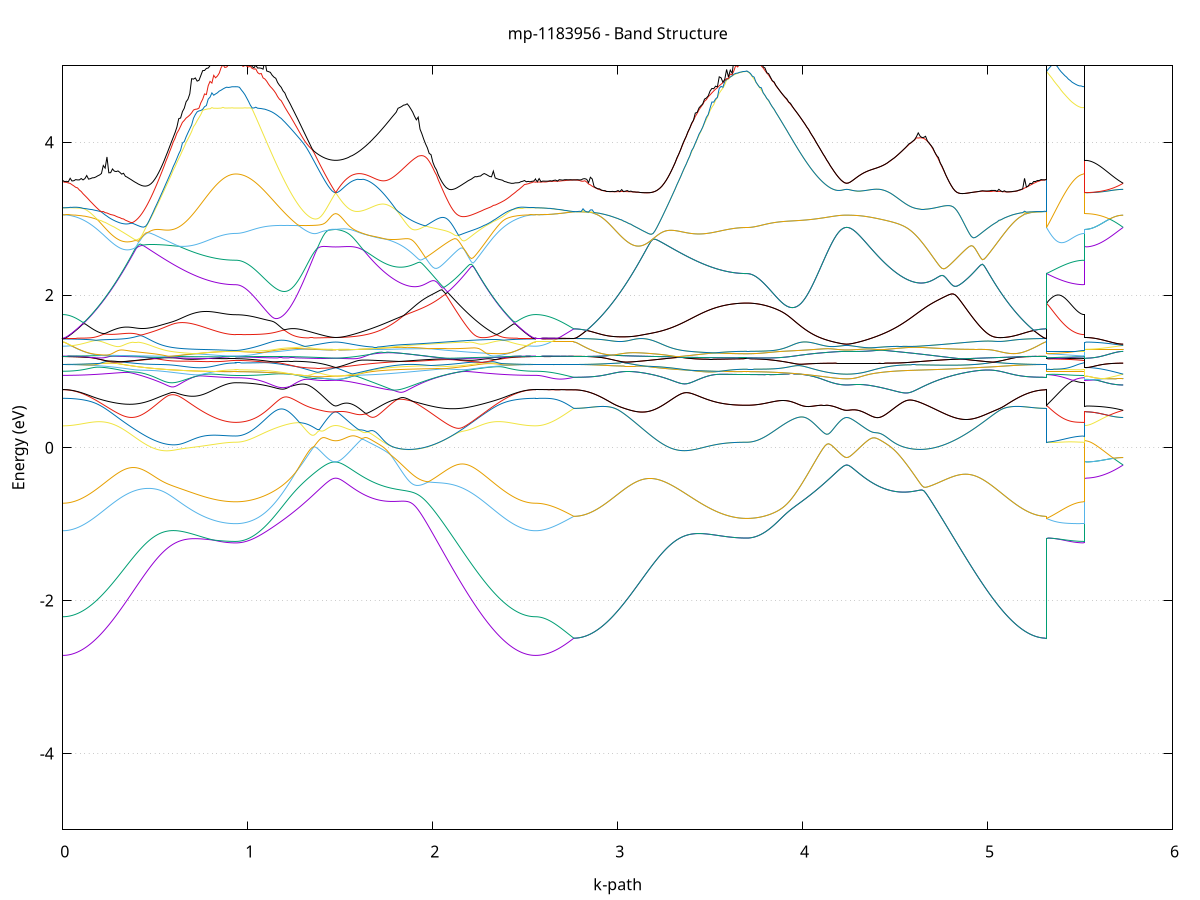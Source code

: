 set title 'mp-1183956 - Band Structure'
set xlabel 'k-path'
set ylabel 'Energy (eV)'
set grid y
set yrange [-5:5]
set terminal png size 800,600
set output 'mp-1183956_bands_gnuplot.png'
plot '-' using 1:2 with lines notitle, '-' using 1:2 with lines notitle, '-' using 1:2 with lines notitle, '-' using 1:2 with lines notitle, '-' using 1:2 with lines notitle, '-' using 1:2 with lines notitle, '-' using 1:2 with lines notitle, '-' using 1:2 with lines notitle, '-' using 1:2 with lines notitle, '-' using 1:2 with lines notitle, '-' using 1:2 with lines notitle, '-' using 1:2 with lines notitle, '-' using 1:2 with lines notitle, '-' using 1:2 with lines notitle, '-' using 1:2 with lines notitle, '-' using 1:2 with lines notitle, '-' using 1:2 with lines notitle, '-' using 1:2 with lines notitle, '-' using 1:2 with lines notitle, '-' using 1:2 with lines notitle, '-' using 1:2 with lines notitle, '-' using 1:2 with lines notitle, '-' using 1:2 with lines notitle, '-' using 1:2 with lines notitle, '-' using 1:2 with lines notitle, '-' using 1:2 with lines notitle, '-' using 1:2 with lines notitle, '-' using 1:2 with lines notitle, '-' using 1:2 with lines notitle, '-' using 1:2 with lines notitle, '-' using 1:2 with lines notitle, '-' using 1:2 with lines notitle, '-' using 1:2 with lines notitle, '-' using 1:2 with lines notitle, '-' using 1:2 with lines notitle, '-' using 1:2 with lines notitle, '-' using 1:2 with lines notitle, '-' using 1:2 with lines notitle, '-' using 1:2 with lines notitle, '-' using 1:2 with lines notitle, '-' using 1:2 with lines notitle, '-' using 1:2 with lines notitle, '-' using 1:2 with lines notitle, '-' using 1:2 with lines notitle, '-' using 1:2 with lines notitle, '-' using 1:2 with lines notitle, '-' using 1:2 with lines notitle, '-' using 1:2 with lines notitle
0.000000 -33.363863
0.009952 -33.363763
0.019904 -33.363763
0.029857 -33.363663
0.039809 -33.363463
0.049761 -33.363263
0.059713 -33.363063
0.069665 -33.362663
0.079618 -33.362363
0.089570 -33.361963
0.099522 -33.361563
0.109474 -33.361063
0.119427 -33.360563
0.129379 -33.360063
0.139331 -33.359463
0.149283 -33.358763
0.159235 -33.358163
0.169188 -33.357463
0.179140 -33.356663
0.189092 -33.355863
0.199044 -33.355063
0.208996 -33.354163
0.218949 -33.353263
0.228901 -33.352363
0.238853 -33.351363
0.248805 -33.350363
0.258758 -33.349263
0.268710 -33.348263
0.278662 -33.347163
0.288614 -33.346063
0.298566 -33.344863
0.308519 -33.343763
0.318471 -33.342463
0.328423 -33.341263
0.338375 -33.340063
0.348327 -33.338763
0.358280 -33.337563
0.368232 -33.336263
0.378184 -33.334963
0.388136 -33.333563
0.398088 -33.332263
0.408041 -33.330863
0.417993 -33.329563
0.427945 -33.328163
0.437897 -33.326763
0.447850 -33.325363
0.457802 -33.324063
0.467754 -33.322663
0.477706 -33.321263
0.487658 -33.319863
0.497611 -33.318463
0.507563 -33.317063
0.517515 -33.315763
0.527467 -33.314363
0.537419 -33.312963
0.547372 -33.311663
0.557324 -33.310363
0.567276 -33.308963
0.577228 -33.307663
0.587181 -33.306363
0.597133 -33.305163
0.607085 -33.303863
0.617037 -33.302663
0.626989 -33.301463
0.636942 -33.300263
0.646894 -33.299063
0.656846 -33.297963
0.666798 -33.296763
0.676750 -33.295763
0.686703 -33.294663
0.696655 -33.293663
0.706607 -33.292663
0.716559 -33.291663
0.726511 -33.290763
0.736464 -33.289863
0.746416 -33.289063
0.756368 -33.288263
0.766320 -33.287463
0.776273 -33.286763
0.786225 -33.286063
0.796177 -33.285363
0.806129 -33.284763
0.816081 -33.284163
0.826034 -33.283663
0.835986 -33.283163
0.845938 -33.282763
0.855890 -33.282363
0.865842 -33.281963
0.875795 -33.281663
0.885747 -33.281463
0.895699 -33.281263
0.905651 -33.281063
0.915604 -33.280963
0.925556 -33.280863
0.935508 -33.280863
0.935508 -33.280863
0.945328 -33.280863
0.955149 -33.280763
0.964969 -33.280763
0.974789 -33.280763
0.984609 -33.280663
0.994430 -33.280563
1.004250 -33.280463
1.014070 -33.280363
1.023891 -33.280263
1.033711 -33.280063
1.043531 -33.279963
1.053351 -33.279763
1.063172 -33.279563
1.072992 -33.279363
1.082812 -33.279263
1.092633 -33.278963
1.102453 -33.278763
1.112273 -33.278563
1.122093 -33.278263
1.131914 -33.278063
1.141734 -33.277763
1.151554 -33.277563
1.161375 -33.277263
1.171195 -33.276963
1.181015 -33.276663
1.190835 -33.276463
1.200656 -33.276163
1.210476 -33.275863
1.220296 -33.275563
1.230117 -33.275263
1.239937 -33.274963
1.249757 -33.274663
1.259577 -33.274363
1.269398 -33.274063
1.279218 -33.273763
1.289038 -33.273563
1.298859 -33.273263
1.308679 -33.272963
1.318499 -33.272763
1.328319 -33.272463
1.338140 -33.272263
1.347960 -33.271963
1.357780 -33.271763
1.367601 -33.271563
1.377421 -33.271363
1.387241 -33.271163
1.397061 -33.271063
1.406882 -33.270863
1.416702 -33.270763
1.426522 -33.270663
1.436343 -33.270563
1.446163 -33.270463
1.455983 -33.270363
1.465803 -33.270363
1.475624 -33.270363
1.475624 -33.270363
1.485534 -33.270363
1.495444 -33.270463
1.505355 -33.270463
1.515265 -33.270563
1.525176 -33.270663
1.535086 -33.270863
1.544996 -33.270963
1.554907 -33.271163
1.564817 -33.271363
1.574728 -33.271663
1.584638 -33.271963
1.594548 -33.272263
1.604459 -33.272563
1.614369 -33.272963
1.624279 -33.273363
1.634190 -33.273763
1.644100 -33.274263
1.654011 -33.274763
1.663921 -33.275263
1.673831 -33.275863
1.683742 -33.276463
1.693652 -33.277063
1.703562 -33.277763
1.713473 -33.278463
1.723383 -33.279163
1.733294 -33.279863
1.743204 -33.280663
1.753114 -33.281463
1.763025 -33.282363
1.772935 -33.283263
1.782846 -33.284163
1.792756 -33.285063
1.802666 -33.286063
1.812577 -33.286963
1.822487 -33.288063
1.832397 -33.289063
1.842308 -33.290163
1.852218 -33.291263
1.862129 -33.292363
1.872039 -33.293563
1.881949 -33.294663
1.891860 -33.295863
1.901770 -33.297063
1.911680 -33.298363
1.921591 -33.299563
1.931501 -33.300863
1.941412 -33.302163
1.951322 -33.303463
1.961232 -33.304763
1.971143 -33.306063
1.981053 -33.307463
1.990964 -33.308863
2.000874 -33.310163
2.010784 -33.311563
2.020695 -33.312963
2.030605 -33.314363
2.040515 -33.315763
2.050426 -33.317163
2.060336 -33.318563
2.070247 -33.319963
2.080157 -33.321363
2.090067 -33.322763
2.099978 -33.324163
2.109888 -33.325563
2.119798 -33.326963
2.129709 -33.328363
2.139619 -33.329663
2.149530 -33.331063
2.159440 -33.332363
2.169350 -33.333763
2.179261 -33.335063
2.189171 -33.336363
2.199082 -33.337663
2.208992 -33.338963
2.218902 -33.340163
2.228813 -33.341463
2.238723 -33.342663
2.248633 -33.343863
2.258544 -33.345063
2.268454 -33.346163
2.278365 -33.347263
2.288275 -33.348363
2.298185 -33.349363
2.308096 -33.350463
2.318006 -33.351463
2.327916 -33.352363
2.337827 -33.353363
2.347737 -33.354263
2.357648 -33.355063
2.367558 -33.355963
2.377468 -33.356663
2.387379 -33.357463
2.397289 -33.358163
2.407200 -33.358863
2.417110 -33.359463
2.427020 -33.360063
2.436931 -33.360663
2.446841 -33.361163
2.456751 -33.361563
2.466662 -33.362063
2.476572 -33.362363
2.486483 -33.362763
2.496393 -33.363063
2.506303 -33.363263
2.516214 -33.363463
2.526124 -33.363663
2.536034 -33.363763
2.545945 -33.363763
2.555855 -33.363863
2.555855 -33.363863
2.565723 -33.363863
2.575591 -33.363863
2.585458 -33.363863
2.595326 -33.363863
2.605194 -33.363863
2.615061 -33.363863
2.624929 -33.363863
2.634797 -33.363863
2.644664 -33.363863
2.654532 -33.363863
2.664400 -33.363863
2.674267 -33.363863
2.684135 -33.363863
2.694003 -33.363863
2.703870 -33.363863
2.713738 -33.363863
2.723606 -33.363863
2.733473 -33.363863
2.743341 -33.363863
2.753209 -33.363863
2.763076 -33.363863
2.763076 -33.363863
2.773029 -33.363763
2.782981 -33.363763
2.792933 -33.363663
2.802885 -33.363463
2.812837 -33.363263
2.822790 -33.363063
2.832742 -33.362763
2.842694 -33.362363
2.852646 -33.361963
2.862598 -33.361563
2.872551 -33.361063
2.882503 -33.360563
2.892455 -33.360063
2.902407 -33.359463
2.912359 -33.358763
2.922312 -33.358163
2.932264 -33.357363
2.942216 -33.356663
2.952168 -33.355863
2.962121 -33.355063
2.972073 -33.354163
2.982025 -33.353263
2.991977 -33.352363
3.001929 -33.351363
3.011882 -33.350363
3.021834 -33.349263
3.031786 -33.348263
3.041738 -33.347163
3.051690 -33.346063
3.061643 -33.344863
3.071595 -33.343663
3.081547 -33.342563
3.091499 -33.341263
3.101452 -33.340063
3.111404 -33.338763
3.121356 -33.337463
3.131308 -33.336263
3.141260 -33.334863
3.151213 -33.333563
3.161165 -33.332263
3.171117 -33.330863
3.181069 -33.329563
3.191021 -33.328163
3.200974 -33.326763
3.210926 -33.325363
3.220878 -33.324063
3.230830 -33.322663
3.240782 -33.321263
3.250735 -33.319863
3.260687 -33.318463
3.270639 -33.317063
3.280591 -33.315763
3.290544 -33.314363
3.300496 -33.312963
3.310448 -33.311663
3.320400 -33.310363
3.330352 -33.308963
3.340305 -33.307663
3.350257 -33.306363
3.360209 -33.305163
3.370161 -33.303863
3.380113 -33.302663
3.390066 -33.301363
3.400018 -33.300263
3.409970 -33.299063
3.419922 -33.297963
3.429875 -33.296763
3.439827 -33.295763
3.449779 -33.294663
3.459731 -33.293663
3.469683 -33.292663
3.479636 -33.291663
3.489588 -33.290763
3.499540 -33.289863
3.509492 -33.289063
3.519444 -33.288263
3.529397 -33.287463
3.539349 -33.286663
3.549301 -33.285963
3.559253 -33.285363
3.569205 -33.284763
3.579158 -33.284163
3.589110 -33.283663
3.599062 -33.283163
3.609014 -33.282763
3.618967 -33.282363
3.628919 -33.281963
3.638871 -33.281663
3.648823 -33.281463
3.658775 -33.281163
3.668728 -33.281063
3.678680 -33.280963
3.688632 -33.280863
3.698584 -33.280863
3.698584 -33.280863
3.708405 -33.280863
3.718225 -33.280763
3.728045 -33.280763
3.737865 -33.280663
3.747686 -33.280663
3.757506 -33.280563
3.767326 -33.280463
3.777147 -33.280363
3.786967 -33.280263
3.796787 -33.280063
3.806607 -33.279963
3.816428 -33.279763
3.826248 -33.279563
3.836068 -33.279463
3.845889 -33.279263
3.855709 -33.278963
3.865529 -33.278763
3.875349 -33.278563
3.885170 -33.278263
3.894990 -33.278063
3.904810 -33.277763
3.914631 -33.277563
3.924451 -33.277263
3.934271 -33.276963
3.944091 -33.276663
3.953912 -33.276363
3.963732 -33.276163
3.973552 -33.275863
3.983373 -33.275563
3.993193 -33.275263
4.003013 -33.274963
4.012833 -33.274663
4.022654 -33.274363
4.032474 -33.274063
4.042294 -33.273763
4.052115 -33.273563
4.061935 -33.273263
4.071755 -33.272963
4.081575 -33.272763
4.091396 -33.272463
4.101216 -33.272263
4.111036 -33.271963
4.120857 -33.271763
4.130677 -33.271563
4.140497 -33.271363
4.150317 -33.271163
4.160138 -33.271063
4.169958 -33.270863
4.179778 -33.270763
4.189599 -33.270663
4.199419 -33.270563
4.209239 -33.270463
4.219059 -33.270363
4.228880 -33.270363
4.238700 -33.270363
4.238700 -33.270363
4.248610 -33.270363
4.258521 -33.270363
4.268431 -33.270463
4.278342 -33.270563
4.288252 -33.270663
4.298162 -33.270763
4.308073 -33.270963
4.317983 -33.271163
4.327893 -33.271363
4.337804 -33.271663
4.347714 -33.271963
4.357625 -33.272263
4.367535 -33.272563
4.377445 -33.272963
4.387356 -33.273363
4.397266 -33.273763
4.407176 -33.274263
4.417087 -33.274763
4.426997 -33.275263
4.436908 -33.275863
4.446818 -33.276463
4.456728 -33.277063
4.466639 -33.277763
4.476549 -33.278463
4.486460 -33.279163
4.496370 -33.279863
4.506280 -33.280663
4.516191 -33.281463
4.526101 -33.282363
4.536011 -33.283163
4.545922 -33.284163
4.555832 -33.285063
4.565743 -33.286063
4.575653 -33.287063
4.585563 -33.288063
4.595474 -33.289063
4.605384 -33.290163
4.615294 -33.291263
4.625205 -33.292363
4.635115 -33.293563
4.645026 -33.294663
4.654936 -33.295863
4.664846 -33.297063
4.674757 -33.298363
4.684667 -33.299563
4.694578 -33.300863
4.704488 -33.302163
4.714398 -33.303463
4.724309 -33.304763
4.734219 -33.306063
4.744129 -33.307463
4.754040 -33.308863
4.763950 -33.310163
4.773861 -33.311563
4.783771 -33.312963
4.793681 -33.314363
4.803592 -33.315763
4.813502 -33.317163
4.823412 -33.318563
4.833323 -33.319963
4.843233 -33.321363
4.853144 -33.322763
4.863054 -33.324163
4.872964 -33.325563
4.882875 -33.326963
4.892785 -33.328363
4.902696 -33.329663
4.912606 -33.331063
4.922516 -33.332363
4.932427 -33.333763
4.942337 -33.335063
4.952247 -33.336363
4.962158 -33.337663
4.972068 -33.338963
4.981979 -33.340163
4.991889 -33.341463
5.001799 -33.342663
5.011710 -33.343863
5.021620 -33.345063
5.031530 -33.346163
5.041441 -33.347263
5.051351 -33.348363
5.061262 -33.349463
5.071172 -33.350463
5.081082 -33.351463
5.090993 -33.352363
5.100903 -33.353363
5.110814 -33.354263
5.120724 -33.355063
5.130634 -33.355963
5.140545 -33.356663
5.150455 -33.357463
5.160365 -33.358163
5.170276 -33.358863
5.180186 -33.359463
5.190097 -33.360063
5.200007 -33.360563
5.209917 -33.361163
5.219828 -33.361563
5.229738 -33.362063
5.239649 -33.362363
5.249559 -33.362763
5.259469 -33.363063
5.269380 -33.363263
5.279290 -33.363463
5.289200 -33.363663
5.299111 -33.363763
5.309021 -33.363763
5.318932 -33.363863
5.318932 -33.280863
5.328799 -33.280863
5.338667 -33.280863
5.348535 -33.280863
5.358402 -33.280863
5.368270 -33.280863
5.378138 -33.280863
5.388005 -33.280863
5.397873 -33.280863
5.407741 -33.280863
5.417608 -33.280863
5.427476 -33.280863
5.437344 -33.280863
5.447211 -33.280863
5.457079 -33.280863
5.466947 -33.280863
5.476814 -33.280863
5.486682 -33.280863
5.496550 -33.280863
5.506417 -33.280863
5.516285 -33.280863
5.526153 -33.280863
5.526153 -33.270363
5.536020 -33.270363
5.545888 -33.270363
5.555756 -33.270363
5.565623 -33.270363
5.575491 -33.270363
5.585359 -33.270363
5.595226 -33.270363
5.605094 -33.270363
5.614962 -33.270363
5.624829 -33.270363
5.634697 -33.270363
5.644565 -33.270363
5.654432 -33.270363
5.664300 -33.270363
5.674168 -33.270363
5.684035 -33.270363
5.693903 -33.270363
5.703771 -33.270363
5.713638 -33.270363
5.723506 -33.270363
5.733374 -33.270363
e
0.000000 -33.363863
0.009952 -33.363763
0.019904 -33.363763
0.029857 -33.363663
0.039809 -33.363463
0.049761 -33.363263
0.059713 -33.362963
0.069665 -33.362663
0.079618 -33.362363
0.089570 -33.361963
0.099522 -33.361563
0.109474 -33.361063
0.119427 -33.360563
0.129379 -33.360063
0.139331 -33.359463
0.149283 -33.358763
0.159235 -33.358063
0.169188 -33.357363
0.179140 -33.356663
0.189092 -33.355863
0.199044 -33.354963
0.208996 -33.354163
0.218949 -33.353263
0.228901 -33.352263
0.238853 -33.351263
0.248805 -33.350363
0.258758 -33.349263
0.268710 -33.348263
0.278662 -33.347163
0.288614 -33.346063
0.298566 -33.344863
0.308519 -33.343663
0.318471 -33.342463
0.328423 -33.341263
0.338375 -33.340063
0.348327 -33.338763
0.358280 -33.337463
0.368232 -33.336163
0.378184 -33.334863
0.388136 -33.333563
0.398088 -33.332263
0.408041 -33.330863
0.417993 -33.329463
0.427945 -33.328163
0.437897 -33.326763
0.447850 -33.325363
0.457802 -33.323963
0.467754 -33.322663
0.477706 -33.321263
0.487658 -33.319863
0.497611 -33.318463
0.507563 -33.317063
0.517515 -33.315763
0.527467 -33.314363
0.537419 -33.312963
0.547372 -33.311663
0.557324 -33.310263
0.567276 -33.308963
0.577228 -33.307663
0.587181 -33.306363
0.597133 -33.305063
0.607085 -33.303863
0.617037 -33.302563
0.626989 -33.301363
0.636942 -33.300263
0.646894 -33.299063
0.656846 -33.297963
0.666798 -33.296763
0.676750 -33.295763
0.686703 -33.294663
0.696655 -33.293663
0.706607 -33.292663
0.716559 -33.291663
0.726511 -33.290763
0.736464 -33.289863
0.746416 -33.289063
0.756368 -33.288163
0.766320 -33.287463
0.776273 -33.286663
0.786225 -33.285963
0.796177 -33.285363
0.806129 -33.284763
0.816081 -33.284163
0.826034 -33.283663
0.835986 -33.283163
0.845938 -33.282763
0.855890 -33.282363
0.865842 -33.281963
0.875795 -33.281663
0.885747 -33.281463
0.895699 -33.281163
0.905651 -33.281063
0.915604 -33.280963
0.925556 -33.280863
0.935508 -33.280863
0.935508 -33.280863
0.945328 -33.280863
0.955149 -33.280763
0.964969 -33.280763
0.974789 -33.280763
0.984609 -33.280663
0.994430 -33.280563
1.004250 -33.280463
1.014070 -33.280363
1.023891 -33.280263
1.033711 -33.280063
1.043531 -33.279963
1.053351 -33.279763
1.063172 -33.279563
1.072992 -33.279463
1.082812 -33.279263
1.092633 -33.278963
1.102453 -33.278763
1.112273 -33.278563
1.122093 -33.278263
1.131914 -33.278063
1.141734 -33.277763
1.151554 -33.277563
1.161375 -33.277263
1.171195 -33.276963
1.181015 -33.276663
1.190835 -33.276463
1.200656 -33.276163
1.210476 -33.275863
1.220296 -33.275563
1.230117 -33.275263
1.239937 -33.274963
1.249757 -33.274663
1.259577 -33.274363
1.269398 -33.274063
1.279218 -33.273763
1.289038 -33.273563
1.298859 -33.273263
1.308679 -33.272963
1.318499 -33.272763
1.328319 -33.272463
1.338140 -33.272263
1.347960 -33.271963
1.357780 -33.271763
1.367601 -33.271563
1.377421 -33.271363
1.387241 -33.271163
1.397061 -33.271063
1.406882 -33.270863
1.416702 -33.270763
1.426522 -33.270663
1.436343 -33.270563
1.446163 -33.270463
1.455983 -33.270363
1.465803 -33.270363
1.475624 -33.270363
1.475624 -33.270363
1.485534 -33.270363
1.495444 -33.270463
1.505355 -33.270463
1.515265 -33.270563
1.525176 -33.270663
1.535086 -33.270863
1.544996 -33.270963
1.554907 -33.271163
1.564817 -33.271363
1.574728 -33.271663
1.584638 -33.271963
1.594548 -33.272263
1.604459 -33.272563
1.614369 -33.272963
1.624279 -33.273363
1.634190 -33.273763
1.644100 -33.274263
1.654011 -33.274763
1.663921 -33.275263
1.673831 -33.275863
1.683742 -33.276463
1.693652 -33.277063
1.703562 -33.277763
1.713473 -33.278363
1.723383 -33.279163
1.733294 -33.279863
1.743204 -33.280663
1.753114 -33.281463
1.763025 -33.282363
1.772935 -33.283163
1.782846 -33.284063
1.792756 -33.285063
1.802666 -33.285963
1.812577 -33.286963
1.822487 -33.288063
1.832397 -33.289063
1.842308 -33.290063
1.852218 -33.291263
1.862129 -33.292363
1.872039 -33.293463
1.881949 -33.294663
1.891860 -33.295863
1.901770 -33.297063
1.911680 -33.298363
1.921591 -33.299563
1.931501 -33.300863
1.941412 -33.302163
1.951322 -33.303463
1.961232 -33.304763
1.971143 -33.306063
1.981053 -33.307463
1.990964 -33.308763
2.000874 -33.310163
2.010784 -33.311563
2.020695 -33.312963
2.030605 -33.314263
2.040515 -33.315763
2.050426 -33.317163
2.060336 -33.318563
2.070247 -33.319963
2.080157 -33.321363
2.090067 -33.322763
2.099978 -33.324163
2.109888 -33.325563
2.119798 -33.326963
2.129709 -33.328263
2.139619 -33.329663
2.149530 -33.331063
2.159440 -33.332363
2.169350 -33.333763
2.179261 -33.335063
2.189171 -33.336363
2.199082 -33.337663
2.208992 -33.338963
2.218902 -33.340163
2.228813 -33.341463
2.238723 -33.342663
2.248633 -33.343863
2.258544 -33.344963
2.268454 -33.346163
2.278365 -33.347263
2.288275 -33.348363
2.298185 -33.349363
2.308096 -33.350463
2.318006 -33.351463
2.327916 -33.352363
2.337827 -33.353363
2.347737 -33.354263
2.357648 -33.355063
2.367558 -33.355863
2.377468 -33.356663
2.387379 -33.357463
2.397289 -33.358163
2.407200 -33.358863
2.417110 -33.359463
2.427020 -33.360063
2.436931 -33.360563
2.446841 -33.361063
2.456751 -33.361563
2.466662 -33.361963
2.476572 -33.362363
2.486483 -33.362763
2.496393 -33.362963
2.506303 -33.363263
2.516214 -33.363463
2.526124 -33.363663
2.536034 -33.363663
2.545945 -33.363763
2.555855 -33.363863
2.555855 -33.363863
2.565723 -33.363863
2.575591 -33.363863
2.585458 -33.363863
2.595326 -33.363863
2.605194 -33.363863
2.615061 -33.363863
2.624929 -33.363763
2.634797 -33.363863
2.644664 -33.363863
2.654532 -33.363763
2.664400 -33.363763
2.674267 -33.363763
2.684135 -33.363863
2.694003 -33.363863
2.703870 -33.363863
2.713738 -33.363863
2.723606 -33.363863
2.733473 -33.363863
2.743341 -33.363863
2.753209 -33.363863
2.763076 -33.363863
2.763076 -33.363863
2.773029 -33.363763
2.782981 -33.363763
2.792933 -33.363663
2.802885 -33.363463
2.812837 -33.363263
2.822790 -33.362963
2.832742 -33.362763
2.842694 -33.362363
2.852646 -33.361963
2.862598 -33.361563
2.872551 -33.361063
2.882503 -33.360563
2.892455 -33.360063
2.902407 -33.359463
2.912359 -33.358763
2.922312 -33.358163
2.932264 -33.357363
2.942216 -33.356663
2.952168 -33.355863
2.962121 -33.354963
2.972073 -33.354163
2.982025 -33.353263
2.991977 -33.352263
3.001929 -33.351363
3.011882 -33.350363
3.021834 -33.349263
3.031786 -33.348263
3.041738 -33.347163
3.051690 -33.346063
3.061643 -33.344863
3.071595 -33.343663
3.081547 -33.342563
3.091499 -33.341263
3.101452 -33.340063
3.111404 -33.338763
3.121356 -33.337463
3.131308 -33.336163
3.141260 -33.334863
3.151213 -33.333563
3.161165 -33.332263
3.171117 -33.330863
3.181069 -33.329563
3.191021 -33.328163
3.200974 -33.326763
3.210926 -33.325363
3.220878 -33.323963
3.230830 -33.322663
3.240782 -33.321263
3.250735 -33.319863
3.260687 -33.318463
3.270639 -33.317063
3.280591 -33.315763
3.290544 -33.314363
3.300496 -33.312963
3.310448 -33.311663
3.320400 -33.310263
3.330352 -33.308963
3.340305 -33.307663
3.350257 -33.306363
3.360209 -33.305163
3.370161 -33.303863
3.380113 -33.302663
3.390066 -33.301363
3.400018 -33.300163
3.409970 -33.299063
3.419922 -33.297963
3.429875 -33.296763
3.439827 -33.295763
3.449779 -33.294663
3.459731 -33.293663
3.469683 -33.292663
3.479636 -33.291663
3.489588 -33.290763
3.499540 -33.289863
3.509492 -33.289063
3.519444 -33.288163
3.529397 -33.287463
3.539349 -33.286663
3.549301 -33.285963
3.559253 -33.285363
3.569205 -33.284763
3.579158 -33.284163
3.589110 -33.283663
3.599062 -33.283163
3.609014 -33.282763
3.618967 -33.282363
3.628919 -33.281963
3.638871 -33.281663
3.648823 -33.281363
3.658775 -33.281163
3.668728 -33.281063
3.678680 -33.280963
3.688632 -33.280863
3.698584 -33.280863
3.698584 -33.280863
3.708405 -33.280863
3.718225 -33.280763
3.728045 -33.280763
3.737865 -33.280663
3.747686 -33.280663
3.757506 -33.280563
3.767326 -33.280463
3.777147 -33.280363
3.786967 -33.280263
3.796787 -33.280063
3.806607 -33.279963
3.816428 -33.279763
3.826248 -33.279563
3.836068 -33.279463
3.845889 -33.279163
3.855709 -33.278963
3.865529 -33.278763
3.875349 -33.278563
3.885170 -33.278263
3.894990 -33.278063
3.904810 -33.277763
3.914631 -33.277563
3.924451 -33.277263
3.934271 -33.276963
3.944091 -33.276663
3.953912 -33.276363
3.963732 -33.276163
3.973552 -33.275863
3.983373 -33.275563
3.993193 -33.275263
4.003013 -33.274963
4.012833 -33.274663
4.022654 -33.274363
4.032474 -33.274063
4.042294 -33.273763
4.052115 -33.273563
4.061935 -33.273263
4.071755 -33.272963
4.081575 -33.272763
4.091396 -33.272463
4.101216 -33.272263
4.111036 -33.271963
4.120857 -33.271763
4.130677 -33.271563
4.140497 -33.271363
4.150317 -33.271163
4.160138 -33.271063
4.169958 -33.270863
4.179778 -33.270763
4.189599 -33.270663
4.199419 -33.270563
4.209239 -33.270463
4.219059 -33.270363
4.228880 -33.270363
4.238700 -33.270363
4.238700 -33.270363
4.248610 -33.270363
4.258521 -33.270363
4.268431 -33.270463
4.278342 -33.270563
4.288252 -33.270663
4.298162 -33.270763
4.308073 -33.270963
4.317983 -33.271163
4.327893 -33.271363
4.337804 -33.271663
4.347714 -33.271963
4.357625 -33.272263
4.367535 -33.272563
4.377445 -33.272963
4.387356 -33.273363
4.397266 -33.273763
4.407176 -33.274263
4.417087 -33.274763
4.426997 -33.275263
4.436908 -33.275863
4.446818 -33.276463
4.456728 -33.277063
4.466639 -33.277763
4.476549 -33.278463
4.486460 -33.279163
4.496370 -33.279863
4.506280 -33.280663
4.516191 -33.281463
4.526101 -33.282263
4.536011 -33.283163
4.545922 -33.284163
4.555832 -33.285063
4.565743 -33.285963
4.575653 -33.286963
4.585563 -33.288063
4.595474 -33.289063
4.605384 -33.290163
4.615294 -33.291263
4.625205 -33.292363
4.635115 -33.293563
4.645026 -33.294663
4.654936 -33.295863
4.664846 -33.297063
4.674757 -33.298363
4.684667 -33.299563
4.694578 -33.300863
4.704488 -33.302163
4.714398 -33.303463
4.724309 -33.304763
4.734219 -33.306063
4.744129 -33.307463
4.754040 -33.308863
4.763950 -33.310163
4.773861 -33.311563
4.783771 -33.312963
4.793681 -33.314363
4.803592 -33.315763
4.813502 -33.317163
4.823412 -33.318563
4.833323 -33.319963
4.843233 -33.321363
4.853144 -33.322763
4.863054 -33.324163
4.872964 -33.325563
4.882875 -33.326863
4.892785 -33.328363
4.902696 -33.329663
4.912606 -33.331063
4.922516 -33.332363
4.932427 -33.333763
4.942337 -33.335063
4.952247 -33.336363
4.962158 -33.337663
4.972068 -33.338963
4.981979 -33.340163
4.991889 -33.341463
5.001799 -33.342663
5.011710 -33.343863
5.021620 -33.345063
5.031530 -33.346163
5.041441 -33.347263
5.051351 -33.348363
5.061262 -33.349463
5.071172 -33.350463
5.081082 -33.351463
5.090993 -33.352363
5.100903 -33.353363
5.110814 -33.354263
5.120724 -33.355063
5.130634 -33.355863
5.140545 -33.356663
5.150455 -33.357463
5.160365 -33.358163
5.170276 -33.358863
5.180186 -33.359463
5.190097 -33.360063
5.200007 -33.360563
5.209917 -33.361163
5.219828 -33.361563
5.229738 -33.361963
5.239649 -33.362363
5.249559 -33.362663
5.259469 -33.362963
5.269380 -33.363263
5.279290 -33.363463
5.289200 -33.363663
5.299111 -33.363763
5.309021 -33.363763
5.318932 -33.363863
5.318932 -33.280863
5.328799 -33.280863
5.338667 -33.280863
5.348535 -33.280863
5.358402 -33.280763
5.368270 -33.280863
5.378138 -33.280863
5.388005 -33.280863
5.397873 -33.280863
5.407741 -33.280863
5.417608 -33.280863
5.427476 -33.280863
5.437344 -33.280863
5.447211 -33.280863
5.457079 -33.280863
5.466947 -33.280863
5.476814 -33.280863
5.486682 -33.280863
5.496550 -33.280863
5.506417 -33.280863
5.516285 -33.280863
5.526153 -33.280863
5.526153 -33.270363
5.536020 -33.270363
5.545888 -33.270363
5.555756 -33.270363
5.565623 -33.270363
5.575491 -33.270363
5.585359 -33.270363
5.595226 -33.270363
5.605094 -33.270363
5.614962 -33.270363
5.624829 -33.270363
5.634697 -33.270363
5.644565 -33.270363
5.654432 -33.270363
5.664300 -33.270363
5.674168 -33.270363
5.684035 -33.270363
5.693903 -33.270363
5.703771 -33.270363
5.713638 -33.270363
5.723506 -33.270363
5.733374 -33.270363
e
0.000000 -23.966563
0.009952 -23.966463
0.019904 -23.966263
0.029857 -23.965963
0.039809 -23.965463
0.049761 -23.964763
0.059713 -23.964063
0.069665 -23.963163
0.079618 -23.962063
0.089570 -23.960863
0.099522 -23.959563
0.109474 -23.958163
0.119427 -23.956563
0.129379 -23.954863
0.139331 -23.952963
0.149283 -23.951063
0.159235 -23.948963
0.169188 -23.946763
0.179140 -23.944363
0.189092 -23.941963
0.199044 -23.939363
0.208996 -23.936663
0.218949 -23.933863
0.228901 -23.930963
0.238853 -23.927963
0.248805 -23.924763
0.258758 -23.921563
0.268710 -23.918263
0.278662 -23.914863
0.288614 -23.911363
0.298566 -23.907763
0.308519 -23.904063
0.318471 -23.900363
0.328423 -23.896563
0.338375 -23.892663
0.348327 -23.888663
0.358280 -23.884663
0.368232 -23.880563
0.378184 -23.876463
0.388136 -23.872263
0.398088 -23.868063
0.408041 -23.863763
0.417993 -23.859463
0.427945 -23.855163
0.437897 -23.850763
0.447850 -23.846363
0.457802 -23.841963
0.467754 -23.837563
0.477706 -23.833163
0.487658 -23.828663
0.497611 -23.824263
0.507563 -23.819863
0.517515 -23.815463
0.527467 -23.811063
0.537419 -23.806663
0.547372 -23.802263
0.557324 -23.797963
0.567276 -23.793763
0.577228 -23.789463
0.587181 -23.785263
0.597133 -23.781163
0.607085 -23.777063
0.617037 -23.773063
0.626989 -23.769163
0.636942 -23.765263
0.646894 -23.761463
0.656846 -23.757763
0.666798 -23.754063
0.676750 -23.750563
0.686703 -23.747063
0.696655 -23.743763
0.706607 -23.740463
0.716559 -23.737363
0.726511 -23.734263
0.736464 -23.731363
0.746416 -23.728563
0.756368 -23.725863
0.766320 -23.723363
0.776273 -23.720863
0.786225 -23.718563
0.796177 -23.716463
0.806129 -23.714363
0.816081 -23.712463
0.826034 -23.710763
0.835986 -23.709163
0.845938 -23.707663
0.855890 -23.706363
0.865842 -23.705263
0.875795 -23.704263
0.885747 -23.703363
0.895699 -23.702663
0.905651 -23.702163
0.915604 -23.701763
0.925556 -23.701463
0.935508 -23.701363
0.935508 -23.701363
0.945328 -23.701363
0.955149 -23.701363
0.964969 -23.701163
0.974789 -23.701063
0.984609 -23.700763
0.994430 -23.700563
1.004250 -23.700263
1.014070 -23.699863
1.023891 -23.699463
1.033711 -23.698963
1.043531 -23.698463
1.053351 -23.697963
1.063172 -23.697363
1.072992 -23.696763
1.082812 -23.696163
1.092633 -23.695463
1.102453 -23.694663
1.112273 -23.693963
1.122093 -23.693163
1.131914 -23.692363
1.141734 -23.691463
1.151554 -23.690663
1.161375 -23.689763
1.171195 -23.688863
1.181015 -23.687863
1.190835 -23.686963
1.200656 -23.686063
1.210476 -23.685063
1.220296 -23.684063
1.230117 -23.683163
1.239937 -23.682163
1.249757 -23.681163
1.259577 -23.680263
1.269398 -23.679263
1.279218 -23.678363
1.289038 -23.677463
1.298859 -23.676563
1.308679 -23.675663
1.318499 -23.674763
1.328319 -23.673963
1.338140 -23.673163
1.347960 -23.672363
1.357780 -23.671663
1.367601 -23.670963
1.377421 -23.670263
1.387241 -23.669663
1.397061 -23.669163
1.406882 -23.668663
1.416702 -23.668263
1.426522 -23.667863
1.436343 -23.667563
1.446163 -23.667263
1.455983 -23.667063
1.465803 -23.666963
1.475624 -23.666863
1.475624 -23.666863
1.485534 -23.666963
1.495444 -23.667063
1.505355 -23.667263
1.515265 -23.667563
1.525176 -23.667963
1.535086 -23.668463
1.544996 -23.668963
1.554907 -23.669663
1.564817 -23.670363
1.574728 -23.671263
1.584638 -23.672163
1.594548 -23.673263
1.604459 -23.674363
1.614369 -23.675563
1.624279 -23.676963
1.634190 -23.678363
1.644100 -23.679963
1.654011 -23.681563
1.663921 -23.683363
1.673831 -23.685263
1.683742 -23.687263
1.693652 -23.689263
1.703562 -23.691463
1.713473 -23.693763
1.723383 -23.696163
1.733294 -23.698663
1.743204 -23.701263
1.753114 -23.703963
1.763025 -23.706763
1.772935 -23.709663
1.782846 -23.712663
1.792756 -23.715663
1.802666 -23.718863
1.812577 -23.722163
1.822487 -23.725463
1.832397 -23.728963
1.842308 -23.732463
1.852218 -23.736063
1.862129 -23.739763
1.872039 -23.743463
1.881949 -23.747363
1.891860 -23.751263
1.901770 -23.755163
1.911680 -23.759263
1.921591 -23.763263
1.931501 -23.767463
1.941412 -23.771663
1.951322 -23.775863
1.961232 -23.780163
1.971143 -23.784463
1.981053 -23.788863
1.990964 -23.793263
2.000874 -23.797663
2.010784 -23.802063
2.020695 -23.806563
2.030605 -23.810963
2.040515 -23.815463
2.050426 -23.819963
2.060336 -23.824463
2.070247 -23.828963
2.080157 -23.833463
2.090067 -23.837963
2.099978 -23.842363
2.109888 -23.846863
2.119798 -23.851263
2.129709 -23.855563
2.139619 -23.859963
2.149530 -23.864263
2.159440 -23.868563
2.169350 -23.872763
2.179261 -23.876963
2.189171 -23.881063
2.199082 -23.885163
2.208992 -23.889163
2.218902 -23.893163
2.228813 -23.897063
2.238723 -23.900863
2.248633 -23.904563
2.258544 -23.908163
2.268454 -23.911763
2.278365 -23.915263
2.288275 -23.918663
2.298185 -23.921963
2.308096 -23.925163
2.318006 -23.928263
2.327916 -23.931263
2.337827 -23.934063
2.347737 -23.936863
2.357648 -23.939563
2.367558 -23.942163
2.377468 -23.944563
2.387379 -23.946863
2.397289 -23.949063
2.407200 -23.951163
2.417110 -23.953163
2.427020 -23.954963
2.436931 -23.956663
2.446841 -23.958163
2.456751 -23.959663
2.466662 -23.960963
2.476572 -23.962163
2.486483 -23.963163
2.496393 -23.964063
2.506303 -23.964863
2.516214 -23.965463
2.526124 -23.965963
2.536034 -23.966263
2.545945 -23.966463
2.555855 -23.966563
2.555855 -23.966563
2.565723 -23.966563
2.575591 -23.966563
2.585458 -23.966563
2.595326 -23.966563
2.605194 -23.966563
2.615061 -23.966463
2.624929 -23.966463
2.634797 -23.966463
2.644664 -23.966363
2.654532 -23.966363
2.664400 -23.966363
2.674267 -23.966263
2.684135 -23.966263
2.694003 -23.966263
2.703870 -23.966163
2.713738 -23.966163
2.723606 -23.966063
2.733473 -23.966063
2.743341 -23.965963
2.753209 -23.965963
2.763076 -23.965863
2.763076 -23.965863
2.773029 -23.965863
2.782981 -23.965663
2.792933 -23.965263
2.802885 -23.964763
2.812837 -23.964163
2.822790 -23.963363
2.832742 -23.962463
2.842694 -23.961463
2.852646 -23.960263
2.862598 -23.958963
2.872551 -23.957463
2.882503 -23.955863
2.892455 -23.954163
2.902407 -23.952363
2.912359 -23.950363
2.922312 -23.948263
2.932264 -23.946063
2.942216 -23.943763
2.952168 -23.941263
2.962121 -23.938763
2.972073 -23.936063
2.982025 -23.933263
2.991977 -23.930363
3.001929 -23.927363
3.011882 -23.924163
3.021834 -23.920963
3.031786 -23.917663
3.041738 -23.914263
3.051690 -23.910763
3.061643 -23.907163
3.071595 -23.903563
3.081547 -23.899763
3.091499 -23.895963
3.101452 -23.892063
3.111404 -23.888163
3.121356 -23.884163
3.131308 -23.880063
3.141260 -23.875863
3.151213 -23.871763
3.161165 -23.867463
3.171117 -23.863263
3.181069 -23.858963
3.191021 -23.854563
3.200974 -23.850263
3.210926 -23.845863
3.220878 -23.841463
3.230830 -23.837063
3.240782 -23.832663
3.250735 -23.828163
3.260687 -23.823763
3.270639 -23.819363
3.280591 -23.814963
3.290544 -23.810563
3.300496 -23.806163
3.310448 -23.801863
3.320400 -23.797563
3.330352 -23.793263
3.340305 -23.789063
3.350257 -23.784863
3.360209 -23.780763
3.370161 -23.776663
3.380113 -23.772663
3.390066 -23.768763
3.400018 -23.764863
3.409970 -23.761063
3.419922 -23.757363
3.429875 -23.753763
3.439827 -23.750163
3.449779 -23.746763
3.459731 -23.743363
3.469683 -23.740163
3.479636 -23.737063
3.489588 -23.733963
3.499540 -23.731063
3.509492 -23.728263
3.519444 -23.725563
3.529397 -23.723063
3.539349 -23.720663
3.549301 -23.718363
3.559253 -23.716163
3.569205 -23.714163
3.579158 -23.712263
3.589110 -23.710563
3.599062 -23.708963
3.609014 -23.707463
3.618967 -23.706163
3.628919 -23.704963
3.638871 -23.703963
3.648823 -23.703163
3.658775 -23.702463
3.668728 -23.701863
3.678680 -23.701463
3.688632 -23.701263
3.698584 -23.701163
3.698584 -23.701163
3.708405 -23.701163
3.718225 -23.701063
3.728045 -23.700963
3.737865 -23.700763
3.747686 -23.700563
3.757506 -23.700363
3.767326 -23.699963
3.777147 -23.699663
3.786967 -23.699263
3.796787 -23.698763
3.806607 -23.698263
3.816428 -23.697763
3.826248 -23.697163
3.836068 -23.696563
3.845889 -23.695963
3.855709 -23.695263
3.865529 -23.694563
3.875349 -23.693763
3.885170 -23.692963
3.894990 -23.692163
3.904810 -23.691363
3.914631 -23.690463
3.924451 -23.689563
3.934271 -23.688663
3.944091 -23.687763
3.953912 -23.686763
3.963732 -23.685863
3.973552 -23.684863
3.983373 -23.683963
3.993193 -23.682963
4.003013 -23.682063
4.012833 -23.681063
4.022654 -23.680063
4.032474 -23.679163
4.042294 -23.678263
4.052115 -23.677263
4.061935 -23.676363
4.071755 -23.675563
4.081575 -23.674663
4.091396 -23.673863
4.101216 -23.673063
4.111036 -23.672263
4.120857 -23.671563
4.130677 -23.670863
4.140497 -23.670263
4.150317 -23.669663
4.160138 -23.669063
4.169958 -23.668563
4.179778 -23.668163
4.189599 -23.667763
4.199419 -23.667463
4.209239 -23.667263
4.219059 -23.667063
4.228880 -23.666963
4.238700 -23.666863
4.238700 -23.666863
4.248610 -23.666963
4.258521 -23.667063
4.268431 -23.667263
4.278342 -23.667563
4.288252 -23.667963
4.298162 -23.668363
4.308073 -23.668963
4.317983 -23.669563
4.327893 -23.670363
4.337804 -23.671163
4.347714 -23.672063
4.357625 -23.673163
4.367535 -23.674263
4.377445 -23.675463
4.387356 -23.676863
4.397266 -23.678263
4.407176 -23.679863
4.417087 -23.681463
4.426997 -23.683263
4.436908 -23.685063
4.446818 -23.687063
4.456728 -23.689163
4.466639 -23.691263
4.476549 -23.693563
4.486460 -23.695963
4.496370 -23.698463
4.506280 -23.701063
4.516191 -23.703763
4.526101 -23.706563
4.536011 -23.709363
4.545922 -23.712363
4.555832 -23.715463
4.565743 -23.718663
4.575653 -23.721863
4.585563 -23.725263
4.595474 -23.728663
4.605384 -23.732163
4.615294 -23.735763
4.625205 -23.739463
4.635115 -23.743163
4.645026 -23.747063
4.654936 -23.750863
4.664846 -23.754863
4.674757 -23.758863
4.684667 -23.762963
4.694578 -23.767063
4.704488 -23.771263
4.714398 -23.775463
4.724309 -23.779763
4.734219 -23.784063
4.744129 -23.788463
4.754040 -23.792763
4.763950 -23.797163
4.773861 -23.801663
4.783771 -23.806063
4.793681 -23.810563
4.803592 -23.815063
4.813502 -23.819563
4.823412 -23.823963
4.833323 -23.828463
4.843233 -23.832963
4.853144 -23.837463
4.863054 -23.841863
4.872964 -23.846363
4.882875 -23.850763
4.892785 -23.855063
4.902696 -23.859463
4.912606 -23.863763
4.922516 -23.868063
4.932427 -23.872263
4.942337 -23.876463
4.952247 -23.880563
4.962158 -23.884663
4.972068 -23.888663
4.981979 -23.892563
4.991889 -23.896463
5.001799 -23.900263
5.011710 -23.903963
5.021620 -23.907663
5.031530 -23.911163
5.041441 -23.914663
5.051351 -23.918063
5.061262 -23.921363
5.071172 -23.924563
5.081082 -23.927663
5.090993 -23.930663
5.100903 -23.933463
5.110814 -23.936263
5.120724 -23.938963
5.130634 -23.941463
5.140545 -23.943963
5.150455 -23.946263
5.160365 -23.948463
5.170276 -23.950563
5.180186 -23.952463
5.190097 -23.954263
5.200007 -23.955963
5.209917 -23.957563
5.219828 -23.958963
5.229738 -23.960263
5.239649 -23.961463
5.249559 -23.962463
5.259469 -23.963363
5.269380 -23.964163
5.279290 -23.964763
5.289200 -23.965263
5.299111 -23.965663
5.309021 -23.965863
5.318932 -23.965863
5.318932 -23.701163
5.328799 -23.701263
5.338667 -23.701263
5.348535 -23.701263
5.358402 -23.701263
5.368270 -23.701263
5.378138 -23.701263
5.388005 -23.701263
5.397873 -23.701363
5.407741 -23.701363
5.417608 -23.701363
5.427476 -23.701363
5.437344 -23.701363
5.447211 -23.701363
5.457079 -23.701363
5.466947 -23.701363
5.476814 -23.701363
5.486682 -23.701363
5.496550 -23.701363
5.506417 -23.701363
5.516285 -23.701363
5.526153 -23.701363
5.526153 -23.666863
5.536020 -23.666863
5.545888 -23.666863
5.555756 -23.666863
5.565623 -23.666863
5.575491 -23.666863
5.585359 -23.666863
5.595226 -23.666863
5.605094 -23.666863
5.614962 -23.666863
5.624829 -23.666863
5.634697 -23.666863
5.644565 -23.666863
5.654432 -23.666863
5.664300 -23.666863
5.674168 -23.666863
5.684035 -23.666863
5.693903 -23.666863
5.703771 -23.666863
5.713638 -23.666863
5.723506 -23.666863
5.733374 -23.666863
e
0.000000 -23.965263
0.009952 -23.965163
0.019904 -23.964963
0.029857 -23.964563
0.039809 -23.964063
0.049761 -23.963463
0.059713 -23.962763
0.069665 -23.961763
0.079618 -23.960763
0.089570 -23.959563
0.099522 -23.958263
0.109474 -23.956863
0.119427 -23.955263
0.129379 -23.953563
0.139331 -23.951763
0.149283 -23.949763
0.159235 -23.947663
0.169188 -23.945463
0.179140 -23.943163
0.189092 -23.940663
0.199044 -23.938063
0.208996 -23.935463
0.218949 -23.932663
0.228901 -23.929763
0.238853 -23.926663
0.248805 -23.923563
0.258758 -23.920363
0.268710 -23.917063
0.278662 -23.913663
0.288614 -23.910163
0.298566 -23.906563
0.308519 -23.902963
0.318471 -23.899263
0.328423 -23.895363
0.338375 -23.891563
0.348327 -23.887563
0.358280 -23.883563
0.368232 -23.879463
0.378184 -23.875363
0.388136 -23.871163
0.398088 -23.866963
0.408041 -23.862763
0.417993 -23.858463
0.427945 -23.854063
0.437897 -23.849763
0.447850 -23.845363
0.457802 -23.840963
0.467754 -23.836563
0.477706 -23.832163
0.487658 -23.827763
0.497611 -23.823263
0.507563 -23.818863
0.517515 -23.814463
0.527467 -23.810163
0.537419 -23.805763
0.547372 -23.801463
0.557324 -23.797163
0.567276 -23.792863
0.577228 -23.788663
0.587181 -23.784463
0.597133 -23.780363
0.607085 -23.776263
0.617037 -23.772263
0.626989 -23.768363
0.636942 -23.764463
0.646894 -23.760763
0.656846 -23.757063
0.666798 -23.753363
0.676750 -23.749863
0.686703 -23.746463
0.696655 -23.743063
0.706607 -23.739863
0.716559 -23.736763
0.726511 -23.733663
0.736464 -23.730763
0.746416 -23.727963
0.756368 -23.725363
0.766320 -23.722763
0.776273 -23.720363
0.786225 -23.718063
0.796177 -23.715963
0.806129 -23.713863
0.816081 -23.712063
0.826034 -23.710263
0.835986 -23.708663
0.845938 -23.707263
0.855890 -23.705963
0.865842 -23.704763
0.875795 -23.703763
0.885747 -23.702963
0.895699 -23.702263
0.905651 -23.701663
0.915604 -23.701363
0.925556 -23.701063
0.935508 -23.700963
0.935508 -23.700963
0.945328 -23.700963
0.955149 -23.700863
0.964969 -23.700763
0.974789 -23.700663
0.984609 -23.700363
0.994430 -23.700163
1.004250 -23.699763
1.014070 -23.699463
1.023891 -23.699063
1.033711 -23.698563
1.043531 -23.698063
1.053351 -23.697563
1.063172 -23.696963
1.072992 -23.696363
1.082812 -23.695763
1.092633 -23.695063
1.102453 -23.694363
1.112273 -23.693563
1.122093 -23.692763
1.131914 -23.691963
1.141734 -23.691163
1.151554 -23.690263
1.161375 -23.689363
1.171195 -23.688463
1.181015 -23.687563
1.190835 -23.686663
1.200656 -23.685663
1.210476 -23.684763
1.220296 -23.683763
1.230117 -23.682863
1.239937 -23.681863
1.249757 -23.680963
1.259577 -23.679963
1.269398 -23.679063
1.279218 -23.678063
1.289038 -23.677163
1.298859 -23.676263
1.308679 -23.675463
1.318499 -23.674563
1.328319 -23.673763
1.338140 -23.672963
1.347960 -23.672163
1.357780 -23.671463
1.367601 -23.670863
1.377421 -23.670163
1.387241 -23.669563
1.397061 -23.669063
1.406882 -23.668563
1.416702 -23.668163
1.426522 -23.667763
1.436343 -23.667463
1.446163 -23.667263
1.455983 -23.667063
1.465803 -23.666963
1.475624 -23.666863
1.475624 -23.666863
1.485534 -23.666963
1.495444 -23.667063
1.505355 -23.667263
1.515265 -23.667563
1.525176 -23.667863
1.535086 -23.668363
1.544996 -23.668863
1.554907 -23.669563
1.564817 -23.670263
1.574728 -23.671063
1.584638 -23.672063
1.594548 -23.673063
1.604459 -23.674163
1.614369 -23.675363
1.624279 -23.676763
1.634190 -23.678163
1.644100 -23.679663
1.654011 -23.681363
1.663921 -23.683063
1.673831 -23.684963
1.683742 -23.686863
1.693652 -23.688963
1.703562 -23.691163
1.713473 -23.693363
1.723383 -23.695763
1.733294 -23.698263
1.743204 -23.700863
1.753114 -23.703463
1.763025 -23.706263
1.772935 -23.709163
1.782846 -23.712163
1.792756 -23.715163
1.802666 -23.718363
1.812577 -23.721563
1.822487 -23.724963
1.832397 -23.728363
1.842308 -23.731863
1.852218 -23.735463
1.862129 -23.739163
1.872039 -23.742863
1.881949 -23.746663
1.891860 -23.750563
1.901770 -23.754463
1.911680 -23.758563
1.921591 -23.762563
1.931501 -23.766663
1.941412 -23.770863
1.951322 -23.775063
1.961232 -23.779363
1.971143 -23.783663
1.981053 -23.787963
1.990964 -23.792363
2.000874 -23.796763
2.010784 -23.801163
2.020695 -23.805663
2.030605 -23.810063
2.040515 -23.814563
2.050426 -23.819063
2.060336 -23.823563
2.070247 -23.827963
2.080157 -23.832463
2.090067 -23.836963
2.099978 -23.841363
2.109888 -23.845763
2.119798 -23.850263
2.129709 -23.854563
2.139619 -23.858963
2.149530 -23.863263
2.159440 -23.867463
2.169350 -23.871763
2.179261 -23.875863
2.189171 -23.879963
2.199082 -23.884063
2.208992 -23.888063
2.218902 -23.891963
2.228813 -23.895863
2.238723 -23.899663
2.248633 -23.903363
2.258544 -23.907063
2.268454 -23.910563
2.278365 -23.914063
2.288275 -23.917463
2.298185 -23.920763
2.308096 -23.923863
2.318006 -23.926963
2.327916 -23.929963
2.337827 -23.932863
2.347737 -23.935663
2.357648 -23.938363
2.367558 -23.940863
2.377468 -23.943263
2.387379 -23.945663
2.397289 -23.947763
2.407200 -23.949863
2.417110 -23.951863
2.427020 -23.953663
2.436931 -23.955363
2.446841 -23.956863
2.456751 -23.958363
2.466662 -23.959663
2.476572 -23.960763
2.486483 -23.961863
2.496393 -23.962763
2.506303 -23.963463
2.516214 -23.964163
2.526124 -23.964563
2.536034 -23.964963
2.545945 -23.965163
2.555855 -23.965263
2.555855 -23.965263
2.565723 -23.965263
2.575591 -23.965263
2.585458 -23.965263
2.595326 -23.965263
2.605194 -23.965263
2.615061 -23.965263
2.624929 -23.965263
2.634797 -23.965363
2.644664 -23.965363
2.654532 -23.965363
2.664400 -23.965463
2.674267 -23.965463
2.684135 -23.965563
2.694003 -23.965563
2.703870 -23.965563
2.713738 -23.965663
2.723606 -23.965663
2.733473 -23.965763
2.743341 -23.965763
2.753209 -23.965863
2.763076 -23.965863
2.763076 -23.965863
2.773029 -23.965863
2.782981 -23.965663
2.792933 -23.965263
2.802885 -23.964763
2.812837 -23.964163
2.822790 -23.963363
2.832742 -23.962463
2.842694 -23.961463
2.852646 -23.960263
2.862598 -23.958963
2.872551 -23.957463
2.882503 -23.955863
2.892455 -23.954163
2.902407 -23.952363
2.912359 -23.950363
2.922312 -23.948263
2.932264 -23.946063
2.942216 -23.943763
2.952168 -23.941263
2.962121 -23.938763
2.972073 -23.936063
2.982025 -23.933263
2.991977 -23.930363
3.001929 -23.927363
3.011882 -23.924163
3.021834 -23.920963
3.031786 -23.917663
3.041738 -23.914263
3.051690 -23.910763
3.061643 -23.907163
3.071595 -23.903563
3.081547 -23.899763
3.091499 -23.895963
3.101452 -23.892063
3.111404 -23.888163
3.121356 -23.884163
3.131308 -23.880063
3.141260 -23.875863
3.151213 -23.871763
3.161165 -23.867463
3.171117 -23.863263
3.181069 -23.858963
3.191021 -23.854563
3.200974 -23.850263
3.210926 -23.845863
3.220878 -23.841463
3.230830 -23.837063
3.240782 -23.832663
3.250735 -23.828163
3.260687 -23.823763
3.270639 -23.819363
3.280591 -23.814963
3.290544 -23.810563
3.300496 -23.806163
3.310448 -23.801863
3.320400 -23.797563
3.330352 -23.793263
3.340305 -23.789063
3.350257 -23.784863
3.360209 -23.780763
3.370161 -23.776663
3.380113 -23.772663
3.390066 -23.768763
3.400018 -23.764863
3.409970 -23.761063
3.419922 -23.757363
3.429875 -23.753763
3.439827 -23.750163
3.449779 -23.746763
3.459731 -23.743363
3.469683 -23.740163
3.479636 -23.737063
3.489588 -23.733963
3.499540 -23.731063
3.509492 -23.728263
3.519444 -23.725563
3.529397 -23.723063
3.539349 -23.720663
3.549301 -23.718363
3.559253 -23.716163
3.569205 -23.714163
3.579158 -23.712263
3.589110 -23.710563
3.599062 -23.708963
3.609014 -23.707463
3.618967 -23.706163
3.628919 -23.704963
3.638871 -23.703963
3.648823 -23.703163
3.658775 -23.702463
3.668728 -23.701863
3.678680 -23.701463
3.688632 -23.701263
3.698584 -23.701163
3.698584 -23.701163
3.708405 -23.701163
3.718225 -23.701063
3.728045 -23.700963
3.737865 -23.700763
3.747686 -23.700563
3.757506 -23.700363
3.767326 -23.699963
3.777147 -23.699663
3.786967 -23.699263
3.796787 -23.698763
3.806607 -23.698263
3.816428 -23.697763
3.826248 -23.697163
3.836068 -23.696563
3.845889 -23.695963
3.855709 -23.695263
3.865529 -23.694563
3.875349 -23.693763
3.885170 -23.692963
3.894990 -23.692163
3.904810 -23.691263
3.914631 -23.690463
3.924451 -23.689563
3.934271 -23.688663
3.944091 -23.687763
3.953912 -23.686763
3.963732 -23.685863
3.973552 -23.684863
3.983373 -23.683963
3.993193 -23.682963
4.003013 -23.682063
4.012833 -23.681063
4.022654 -23.680063
4.032474 -23.679163
4.042294 -23.678263
4.052115 -23.677263
4.061935 -23.676363
4.071755 -23.675563
4.081575 -23.674663
4.091396 -23.673863
4.101216 -23.673063
4.111036 -23.672263
4.120857 -23.671563
4.130677 -23.670863
4.140497 -23.670263
4.150317 -23.669663
4.160138 -23.669063
4.169958 -23.668563
4.179778 -23.668163
4.189599 -23.667763
4.199419 -23.667463
4.209239 -23.667263
4.219059 -23.667063
4.228880 -23.666963
4.238700 -23.666863
4.238700 -23.666863
4.248610 -23.666963
4.258521 -23.667063
4.268431 -23.667263
4.278342 -23.667563
4.288252 -23.667963
4.298162 -23.668363
4.308073 -23.668963
4.317983 -23.669563
4.327893 -23.670363
4.337804 -23.671163
4.347714 -23.672063
4.357625 -23.673163
4.367535 -23.674263
4.377445 -23.675463
4.387356 -23.676863
4.397266 -23.678263
4.407176 -23.679863
4.417087 -23.681463
4.426997 -23.683263
4.436908 -23.685063
4.446818 -23.687063
4.456728 -23.689163
4.466639 -23.691263
4.476549 -23.693563
4.486460 -23.695963
4.496370 -23.698463
4.506280 -23.701063
4.516191 -23.703763
4.526101 -23.706563
4.536011 -23.709363
4.545922 -23.712363
4.555832 -23.715463
4.565743 -23.718663
4.575653 -23.721863
4.585563 -23.725263
4.595474 -23.728663
4.605384 -23.732163
4.615294 -23.735763
4.625205 -23.739463
4.635115 -23.743163
4.645026 -23.746963
4.654936 -23.750863
4.664846 -23.754863
4.674757 -23.758863
4.684667 -23.762963
4.694578 -23.767063
4.704488 -23.771263
4.714398 -23.775463
4.724309 -23.779763
4.734219 -23.784063
4.744129 -23.788463
4.754040 -23.792763
4.763950 -23.797163
4.773861 -23.801663
4.783771 -23.806063
4.793681 -23.810563
4.803592 -23.815063
4.813502 -23.819563
4.823412 -23.823963
4.833323 -23.828463
4.843233 -23.832963
4.853144 -23.837463
4.863054 -23.841863
4.872964 -23.846363
4.882875 -23.850763
4.892785 -23.855063
4.902696 -23.859463
4.912606 -23.863763
4.922516 -23.868063
4.932427 -23.872263
4.942337 -23.876463
4.952247 -23.880563
4.962158 -23.884663
4.972068 -23.888663
4.981979 -23.892563
4.991889 -23.896463
5.001799 -23.900263
5.011710 -23.903963
5.021620 -23.907663
5.031530 -23.911163
5.041441 -23.914663
5.051351 -23.918063
5.061262 -23.921363
5.071172 -23.924563
5.081082 -23.927663
5.090993 -23.930563
5.100903 -23.933463
5.110814 -23.936263
5.120724 -23.938963
5.130634 -23.941463
5.140545 -23.943963
5.150455 -23.946263
5.160365 -23.948463
5.170276 -23.950563
5.180186 -23.952463
5.190097 -23.954263
5.200007 -23.955963
5.209917 -23.957563
5.219828 -23.958963
5.229738 -23.960263
5.239649 -23.961463
5.249559 -23.962463
5.259469 -23.963363
5.269380 -23.964163
5.279290 -23.964763
5.289200 -23.965263
5.299111 -23.965663
5.309021 -23.965863
5.318932 -23.965863
5.318932 -23.701163
5.328799 -23.701163
5.338667 -23.701163
5.348535 -23.701163
5.358402 -23.701163
5.368270 -23.701163
5.378138 -23.701163
5.388005 -23.701063
5.397873 -23.701063
5.407741 -23.701063
5.417608 -23.701063
5.427476 -23.701063
5.437344 -23.701063
5.447211 -23.701063
5.457079 -23.701063
5.466947 -23.701063
5.476814 -23.701063
5.486682 -23.700963
5.496550 -23.700963
5.506417 -23.700963
5.516285 -23.700963
5.526153 -23.700963
5.526153 -23.666863
5.536020 -23.666863
5.545888 -23.666863
5.555756 -23.666863
5.565623 -23.666863
5.575491 -23.666863
5.585359 -23.666863
5.595226 -23.666863
5.605094 -23.666863
5.614962 -23.666863
5.624829 -23.666863
5.634697 -23.666863
5.644565 -23.666863
5.654432 -23.666863
5.664300 -23.666863
5.674168 -23.666863
5.684035 -23.666863
5.693903 -23.666863
5.703771 -23.666863
5.713638 -23.666863
5.723506 -23.666863
5.733374 -23.666863
e
0.000000 -17.238063
0.009952 -17.237963
0.019904 -17.237863
0.029857 -17.237663
0.039809 -17.237463
0.049761 -17.237163
0.059713 -17.236763
0.069665 -17.236363
0.079618 -17.235863
0.089570 -17.235263
0.099522 -17.234663
0.109474 -17.233963
0.119427 -17.233163
0.129379 -17.232363
0.139331 -17.231463
0.149283 -17.230463
0.159235 -17.229463
0.169188 -17.228363
0.179140 -17.227263
0.189092 -17.226063
0.199044 -17.224863
0.208996 -17.223563
0.218949 -17.222163
0.228901 -17.220763
0.238853 -17.219363
0.248805 -17.217863
0.258758 -17.216263
0.268710 -17.214663
0.278662 -17.213063
0.288614 -17.211363
0.298566 -17.209663
0.308519 -17.207863
0.318471 -17.206063
0.328423 -17.204263
0.338375 -17.202363
0.348327 -17.200563
0.358280 -17.198563
0.368232 -17.196663
0.378184 -17.194663
0.388136 -17.192663
0.398088 -17.190663
0.408041 -17.188663
0.417993 -17.186563
0.427945 -17.184563
0.437897 -17.182463
0.447850 -17.180363
0.457802 -17.178263
0.467754 -17.176163
0.477706 -17.174063
0.487658 -17.172063
0.497611 -17.169963
0.507563 -17.167863
0.517515 -17.165763
0.527467 -17.163763
0.537419 -17.161763
0.547372 -17.160163
0.557324 -17.168763
0.567276 -17.180363
0.577228 -17.191663
0.587181 -17.202963
0.597133 -17.213963
0.607085 -17.224763
0.617037 -17.235463
0.626989 -17.245863
0.636942 -17.256063
0.646894 -17.265963
0.656846 -17.275663
0.666798 -17.285163
0.676750 -17.294363
0.686703 -17.303263
0.696655 -17.311863
0.706607 -17.320263
0.716559 -17.328263
0.726511 -17.336063
0.736464 -17.343463
0.746416 -17.350663
0.756368 -17.357363
0.766320 -17.363863
0.776273 -17.369963
0.786225 -17.375763
0.796177 -17.381163
0.806129 -17.386263
0.816081 -17.390963
0.826034 -17.395363
0.835986 -17.399363
0.845938 -17.402963
0.855890 -17.406263
0.865842 -17.409063
0.875795 -17.411563
0.885747 -17.413763
0.895699 -17.415463
0.905651 -17.416763
0.915604 -17.417763
0.925556 -17.418363
0.935508 -17.418563
0.935508 -17.418563
0.945328 -17.418463
0.955149 -17.418263
0.964969 -17.417763
0.974789 -17.417263
0.984609 -17.416463
0.994430 -17.415563
1.004250 -17.414563
1.014070 -17.413263
1.023891 -17.411863
1.033711 -17.410363
1.043531 -17.408663
1.053351 -17.406763
1.063172 -17.404763
1.072992 -17.402563
1.082812 -17.400163
1.092633 -17.397663
1.102453 -17.395063
1.112273 -17.392263
1.122093 -17.389263
1.131914 -17.386163
1.141734 -17.382963
1.151554 -17.379563
1.161375 -17.375963
1.171195 -17.372263
1.181015 -17.368463
1.190835 -17.364463
1.200656 -17.360363
1.210476 -17.356163
1.220296 -17.351763
1.230117 -17.347263
1.239937 -17.342563
1.249757 -17.337863
1.259577 -17.332963
1.269398 -17.327963
1.279218 -17.322763
1.289038 -17.317563
1.298859 -17.312163
1.308679 -17.306763
1.318499 -17.301163
1.328319 -17.295463
1.338140 -17.289663
1.347960 -17.283763
1.357780 -17.277763
1.367601 -17.271763
1.377421 -17.265563
1.387241 -17.259263
1.397061 -17.252963
1.406882 -17.246463
1.416702 -17.239963
1.426522 -17.233463
1.436343 -17.226763
1.446163 -17.220063
1.455983 -17.213263
1.465803 -17.206363
1.475624 -17.199963
1.475624 -17.199963
1.485534 -17.206363
1.495444 -17.213063
1.505355 -17.219463
1.515265 -17.225663
1.525176 -17.231563
1.535086 -17.237263
1.544996 -17.242663
1.554907 -17.247763
1.564817 -17.252563
1.574728 -17.257063
1.584638 -17.261263
1.594548 -17.265163
1.604459 -17.268763
1.614369 -17.272063
1.624279 -17.274963
1.634190 -17.277563
1.644100 -17.279763
1.654011 -17.281663
1.663921 -17.283263
1.673831 -17.284463
1.683742 -17.285363
1.693652 -17.285863
1.703562 -17.285963
1.713473 -17.285763
1.723383 -17.285163
1.733294 -17.284163
1.743204 -17.282863
1.753114 -17.281263
1.763025 -17.279163
1.772935 -17.276763
1.782846 -17.274063
1.792756 -17.270863
1.802666 -17.267463
1.812577 -17.263563
1.822487 -17.259363
1.832397 -17.254863
1.842308 -17.249963
1.852218 -17.244763
1.862129 -17.239263
1.872039 -17.233363
1.881949 -17.227163
1.891860 -17.220663
1.901770 -17.213863
1.911680 -17.206763
1.921591 -17.199263
1.931501 -17.191563
1.941412 -17.183663
1.951322 -17.175363
1.961232 -17.166863
1.971143 -17.158163
1.981053 -17.153563
1.990964 -17.155363
2.000874 -17.157463
2.010784 -17.159463
2.020695 -17.161563
2.030605 -17.163663
2.040515 -17.165763
2.050426 -17.167863
2.060336 -17.170063
2.070247 -17.172163
2.080157 -17.174263
2.090067 -17.176363
2.099978 -17.178463
2.109888 -17.180563
2.119798 -17.182663
2.129709 -17.184763
2.139619 -17.186863
2.149530 -17.188863
2.159440 -17.190963
2.169350 -17.192963
2.179261 -17.194963
2.189171 -17.196863
2.199082 -17.198863
2.208992 -17.200763
2.218902 -17.202663
2.228813 -17.204463
2.238723 -17.206363
2.248633 -17.208063
2.258544 -17.209863
2.268454 -17.211563
2.278365 -17.213263
2.288275 -17.214863
2.298185 -17.216463
2.308096 -17.217963
2.318006 -17.219463
2.327916 -17.220963
2.337827 -17.222363
2.347737 -17.223663
2.357648 -17.224963
2.367558 -17.226163
2.377468 -17.227363
2.387379 -17.228463
2.397289 -17.229563
2.407200 -17.230563
2.417110 -17.231463
2.427020 -17.232363
2.436931 -17.233163
2.446841 -17.233963
2.456751 -17.234663
2.466662 -17.235263
2.476572 -17.235863
2.486483 -17.236363
2.496393 -17.236763
2.506303 -17.237163
2.516214 -17.237463
2.526124 -17.237763
2.536034 -17.237863
2.545945 -17.237963
2.555855 -17.238063
2.555855 -17.238063
2.565723 -17.237963
2.575591 -17.237963
2.585458 -17.237863
2.595326 -17.237663
2.605194 -17.237563
2.615061 -17.237263
2.624929 -17.237063
2.634797 -17.236763
2.644664 -17.236463
2.654532 -17.236063
2.664400 -17.235663
2.674267 -17.235263
2.684135 -17.234863
2.694003 -17.234363
2.703870 -17.233863
2.713738 -17.233363
2.723606 -17.232863
2.733473 -17.232363
2.743341 -17.231863
2.753209 -17.231263
2.763076 -17.230763
2.763076 -17.230763
2.773029 -17.230663
2.782981 -17.230563
2.792933 -17.230463
2.802885 -17.230163
2.812837 -17.229963
2.822790 -17.229563
2.832742 -17.229163
2.842694 -17.228663
2.852646 -17.228063
2.862598 -17.227463
2.872551 -17.226763
2.882503 -17.226063
2.892455 -17.225263
2.902407 -17.224363
2.912359 -17.223463
2.922312 -17.222463
2.932264 -17.221463
2.942216 -17.220363
2.952168 -17.219163
2.962121 -17.217963
2.972073 -17.216763
2.982025 -17.215363
2.991977 -17.214063
3.001929 -17.212663
3.011882 -17.211163
3.021834 -17.209663
3.031786 -17.208163
3.041738 -17.206563
3.051690 -17.204963
3.061643 -17.203263
3.071595 -17.201563
3.081547 -17.199863
3.091499 -17.198063
3.101452 -17.196263
3.111404 -17.194463
3.121356 -17.192563
3.131308 -17.190763
3.141260 -17.188763
3.151213 -17.186863
3.161165 -17.184963
3.171117 -17.182963
3.181069 -17.180963
3.191021 -17.179063
3.200974 -17.177063
3.210926 -17.175063
3.220878 -17.172963
3.230830 -17.170963
3.240782 -17.168963
3.250735 -17.166963
3.260687 -17.164963
3.270639 -17.162963
3.280591 -17.160963
3.290544 -17.158963
3.300496 -17.157063
3.310448 -17.157463
3.320400 -17.168763
3.330352 -17.180263
3.340305 -17.191563
3.350257 -17.202863
3.360209 -17.213863
3.370161 -17.224663
3.380113 -17.235363
3.390066 -17.245763
3.400018 -17.255963
3.409970 -17.265863
3.419922 -17.275563
3.429875 -17.285063
3.439827 -17.294263
3.449779 -17.303163
3.459731 -17.311763
3.469683 -17.320163
3.479636 -17.328263
3.489588 -17.335963
3.499540 -17.343363
3.509492 -17.350563
3.519444 -17.357363
3.529397 -17.363763
3.539349 -17.369863
3.549301 -17.375663
3.559253 -17.381163
3.569205 -17.386163
3.579158 -17.390963
3.589110 -17.395263
3.599062 -17.399263
3.609014 -17.402863
3.618967 -17.406163
3.628919 -17.409063
3.638871 -17.411563
3.648823 -17.413663
3.658775 -17.415363
3.668728 -17.416763
3.678680 -17.417663
3.688632 -17.418263
3.698584 -17.418463
3.698584 -17.418463
3.708405 -17.418363
3.718225 -17.418163
3.728045 -17.417763
3.737865 -17.417163
3.747686 -17.416463
3.757506 -17.415563
3.767326 -17.414463
3.777147 -17.413263
3.786967 -17.411863
3.796787 -17.410263
3.806607 -17.408563
3.816428 -17.406663
3.826248 -17.404663
3.836068 -17.402463
3.845889 -17.400163
3.855709 -17.397663
3.865529 -17.394963
3.875349 -17.392163
3.885170 -17.389263
3.894990 -17.386063
3.904810 -17.382863
3.914631 -17.379463
3.924451 -17.375863
3.934271 -17.372263
3.944091 -17.368363
3.953912 -17.364363
3.963732 -17.360263
3.973552 -17.356063
3.983373 -17.351663
3.993193 -17.347163
4.003013 -17.342563
4.012833 -17.337763
4.022654 -17.332863
4.032474 -17.327863
4.042294 -17.322763
4.052115 -17.317463
4.061935 -17.312163
4.071755 -17.306663
4.081575 -17.301063
4.091396 -17.295363
4.101216 -17.289563
4.111036 -17.283763
4.120857 -17.277763
4.130677 -17.271663
4.140497 -17.265463
4.150317 -17.259263
4.160138 -17.252863
4.169958 -17.246463
4.179778 -17.239963
4.189599 -17.233363
4.199419 -17.226663
4.209239 -17.219963
4.219059 -17.213163
4.228880 -17.206363
4.238700 -17.199963
4.238700 -17.199963
4.248610 -17.206363
4.258521 -17.212963
4.268431 -17.219463
4.278342 -17.225663
4.288252 -17.231563
4.298162 -17.237163
4.308073 -17.242563
4.317983 -17.247663
4.327893 -17.252563
4.337804 -17.257063
4.347714 -17.261263
4.357625 -17.265163
4.367535 -17.268763
4.377445 -17.271963
4.387356 -17.274963
4.397266 -17.277563
4.407176 -17.279763
4.417087 -17.281663
4.426997 -17.283263
4.436908 -17.284463
4.446818 -17.285363
4.456728 -17.285863
4.466639 -17.285963
4.476549 -17.285763
4.486460 -17.285163
4.496370 -17.284163
4.506280 -17.282863
4.516191 -17.281163
4.526101 -17.279163
4.536011 -17.276763
4.545922 -17.273963
4.555832 -17.270863
4.565743 -17.267363
4.575653 -17.263563
4.585563 -17.259363
4.595474 -17.254863
4.605384 -17.249963
4.615294 -17.244763
4.625205 -17.239163
4.635115 -17.233363
4.645026 -17.227163
4.654936 -17.220563
4.664846 -17.213763
4.674757 -17.206663
4.684667 -17.199263
4.694578 -17.191563
4.704488 -17.183563
4.714398 -17.175263
4.724309 -17.166763
4.734219 -17.158063
4.744129 -17.150063
4.754040 -17.150963
4.763950 -17.152963
4.773861 -17.154963
4.783771 -17.156963
4.793681 -17.158963
4.803592 -17.160963
4.813502 -17.162963
4.823412 -17.165063
4.833323 -17.167063
4.843233 -17.169163
4.853144 -17.171163
4.863054 -17.173163
4.872964 -17.175263
4.882875 -17.177263
4.892785 -17.179263
4.902696 -17.181263
4.912606 -17.183263
4.922516 -17.185163
4.932427 -17.187163
4.942337 -17.189063
4.952247 -17.190963
4.962158 -17.192863
4.972068 -17.194663
4.981979 -17.196463
4.991889 -17.198263
5.001799 -17.200063
5.011710 -17.201763
5.021620 -17.203463
5.031530 -17.205163
5.041441 -17.206763
5.051351 -17.208363
5.061262 -17.209863
5.071172 -17.211363
5.081082 -17.212763
5.090993 -17.214163
5.100903 -17.215563
5.110814 -17.216863
5.120724 -17.218063
5.130634 -17.219263
5.140545 -17.220463
5.150455 -17.221463
5.160365 -17.222563
5.170276 -17.223463
5.180186 -17.224463
5.190097 -17.225263
5.200007 -17.226063
5.209917 -17.226863
5.219828 -17.227463
5.229738 -17.228063
5.239649 -17.228663
5.249559 -17.229163
5.259469 -17.229563
5.269380 -17.229963
5.279290 -17.230263
5.289200 -17.230463
5.299111 -17.230563
5.309021 -17.230663
5.318932 -17.230763
5.318932 -17.418463
5.328799 -17.418463
5.338667 -17.418463
5.348535 -17.418463
5.358402 -17.418463
5.368270 -17.418463
5.378138 -17.418463
5.388005 -17.418463
5.397873 -17.418463
5.407741 -17.418563
5.417608 -17.418563
5.427476 -17.418563
5.437344 -17.418563
5.447211 -17.418563
5.457079 -17.418563
5.466947 -17.418563
5.476814 -17.418563
5.486682 -17.418563
5.496550 -17.418563
5.506417 -17.418563
5.516285 -17.418563
5.526153 -17.418563
5.526153 -17.199963
5.536020 -17.199963
5.545888 -17.199963
5.555756 -17.199963
5.565623 -17.199963
5.575491 -17.199963
5.585359 -17.199963
5.595226 -17.199963
5.605094 -17.199963
5.614962 -17.199963
5.624829 -17.199963
5.634697 -17.199963
5.644565 -17.199963
5.654432 -17.199963
5.664300 -17.199963
5.674168 -17.199963
5.684035 -17.199963
5.693903 -17.199963
5.703771 -17.199963
5.713638 -17.199963
5.723506 -17.199963
5.733374 -17.199963
e
0.000000 -17.223463
0.009952 -17.223363
0.019904 -17.223263
0.029857 -17.223163
0.039809 -17.222963
0.049761 -17.222663
0.059713 -17.222263
0.069665 -17.221863
0.079618 -17.221363
0.089570 -17.220863
0.099522 -17.220263
0.109474 -17.219563
0.119427 -17.218863
0.129379 -17.218063
0.139331 -17.217263
0.149283 -17.216363
0.159235 -17.215463
0.169188 -17.214363
0.179140 -17.213363
0.189092 -17.212263
0.199044 -17.211063
0.208996 -17.209863
0.218949 -17.208563
0.228901 -17.207263
0.238853 -17.205963
0.248805 -17.204563
0.258758 -17.203063
0.268710 -17.201563
0.278662 -17.200063
0.288614 -17.198463
0.298566 -17.196863
0.308519 -17.195263
0.318471 -17.193563
0.328423 -17.191863
0.338375 -17.190163
0.348327 -17.188363
0.358280 -17.186563
0.368232 -17.184763
0.378184 -17.182963
0.388136 -17.181063
0.398088 -17.179163
0.408041 -17.177263
0.417993 -17.175363
0.427945 -17.173463
0.437897 -17.171563
0.447850 -17.169663
0.457802 -17.167663
0.467754 -17.165763
0.477706 -17.163863
0.487658 -17.161863
0.497611 -17.159963
0.507563 -17.158063
0.517515 -17.156163
0.527467 -17.154263
0.537419 -17.152463
0.547372 -17.157163
0.557324 -17.168663
0.567276 -17.180163
0.577228 -17.191463
0.587181 -17.202763
0.597133 -17.213763
0.607085 -17.224563
0.617037 -17.235163
0.626989 -17.245663
0.636942 -17.255863
0.646894 -17.265763
0.656846 -17.275463
0.666798 -17.284963
0.676750 -17.294163
0.686703 -17.303063
0.696655 -17.311763
0.706607 -17.320063
0.716559 -17.328163
0.726511 -17.335863
0.736464 -17.343363
0.746416 -17.350463
0.756368 -17.357263
0.766320 -17.363663
0.776273 -17.369863
0.786225 -17.375563
0.796177 -17.381063
0.806129 -17.386163
0.816081 -17.390863
0.826034 -17.395163
0.835986 -17.399163
0.845938 -17.402863
0.855890 -17.406063
0.865842 -17.408963
0.875795 -17.411463
0.885747 -17.413563
0.895699 -17.415263
0.905651 -17.416663
0.915604 -17.417663
0.925556 -17.418163
0.935508 -17.418363
0.935508 -17.418363
0.945328 -17.418363
0.955149 -17.418063
0.964969 -17.417663
0.974789 -17.417063
0.984609 -17.416363
0.994430 -17.415463
1.004250 -17.414363
1.014070 -17.413163
1.023891 -17.411763
1.033711 -17.410163
1.043531 -17.408463
1.053351 -17.406663
1.063172 -17.404563
1.072992 -17.402363
1.082812 -17.400063
1.092633 -17.397563
1.102453 -17.394963
1.112273 -17.392063
1.122093 -17.389163
1.131914 -17.386063
1.141734 -17.382763
1.151554 -17.379363
1.161375 -17.375863
1.171195 -17.372163
1.181015 -17.368363
1.190835 -17.364363
1.200656 -17.360263
1.210476 -17.355963
1.220296 -17.351663
1.230117 -17.347063
1.239937 -17.342463
1.249757 -17.337663
1.259577 -17.332863
1.269398 -17.327763
1.279218 -17.322663
1.289038 -17.317463
1.298859 -17.312063
1.308679 -17.306563
1.318499 -17.301063
1.328319 -17.295363
1.338140 -17.289563
1.347960 -17.283663
1.357780 -17.277663
1.367601 -17.271563
1.377421 -17.265463
1.387241 -17.259163
1.397061 -17.252863
1.406882 -17.246363
1.416702 -17.239863
1.426522 -17.233263
1.436343 -17.226663
1.446163 -17.219963
1.455983 -17.213163
1.465803 -17.206363
1.475624 -17.199963
1.475624 -17.199963
1.485534 -17.206263
1.495444 -17.212963
1.505355 -17.219363
1.515265 -17.225563
1.525176 -17.231463
1.535086 -17.237163
1.544996 -17.242563
1.554907 -17.247663
1.564817 -17.252463
1.574728 -17.257063
1.584638 -17.261263
1.594548 -17.265163
1.604459 -17.268763
1.614369 -17.271963
1.624279 -17.274963
1.634190 -17.277563
1.644100 -17.279763
1.654011 -17.281663
1.663921 -17.283263
1.673831 -17.284463
1.683742 -17.285363
1.693652 -17.285763
1.703562 -17.285963
1.713473 -17.285763
1.723383 -17.285163
1.733294 -17.284163
1.743204 -17.282863
1.753114 -17.281163
1.763025 -17.279163
1.772935 -17.276763
1.782846 -17.273963
1.792756 -17.270863
1.802666 -17.267363
1.812577 -17.263463
1.822487 -17.259363
1.832397 -17.254763
1.842308 -17.249863
1.852218 -17.244663
1.862129 -17.239163
1.872039 -17.233263
1.881949 -17.227063
1.891860 -17.220563
1.901770 -17.213763
1.911680 -17.206563
1.921591 -17.199163
1.931501 -17.191463
1.941412 -17.183463
1.951322 -17.175263
1.961232 -17.166763
1.971143 -17.158063
1.981053 -17.149263
1.990964 -17.146563
2.000874 -17.148463
2.010784 -17.150363
2.020695 -17.152263
2.030605 -17.154163
2.040515 -17.156163
2.050426 -17.158063
2.060336 -17.160063
2.070247 -17.161963
2.080157 -17.163963
2.090067 -17.165963
2.099978 -17.167863
2.109888 -17.169863
2.119798 -17.171763
2.129709 -17.173663
2.139619 -17.175663
2.149530 -17.177563
2.159440 -17.179463
2.169350 -17.181263
2.179261 -17.183163
2.189171 -17.184963
2.199082 -17.186763
2.208992 -17.188563
2.218902 -17.190363
2.228813 -17.192063
2.238723 -17.193763
2.248633 -17.195463
2.258544 -17.197063
2.268454 -17.198663
2.278365 -17.200263
2.288275 -17.201763
2.298185 -17.203263
2.308096 -17.204663
2.318006 -17.206063
2.327916 -17.207363
2.337827 -17.208763
2.347737 -17.209963
2.357648 -17.211163
2.367558 -17.212363
2.377468 -17.213463
2.387379 -17.214463
2.397289 -17.215463
2.407200 -17.216463
2.417110 -17.217363
2.427020 -17.218163
2.436931 -17.218863
2.446841 -17.219663
2.456751 -17.220263
2.466662 -17.220863
2.476572 -17.221363
2.486483 -17.221863
2.496393 -17.222263
2.506303 -17.222663
2.516214 -17.222963
2.526124 -17.223163
2.536034 -17.223263
2.545945 -17.223363
2.555855 -17.223463
2.555855 -17.223463
2.565723 -17.223463
2.575591 -17.223463
2.585458 -17.223563
2.595326 -17.223763
2.605194 -17.223963
2.615061 -17.224163
2.624929 -17.224363
2.634797 -17.224663
2.644664 -17.225063
2.654532 -17.225363
2.664400 -17.225763
2.674267 -17.226163
2.684135 -17.226663
2.694003 -17.227063
2.703870 -17.227563
2.713738 -17.228063
2.723606 -17.228563
2.733473 -17.229163
2.743341 -17.229663
2.753209 -17.230163
2.763076 -17.230763
2.763076 -17.230763
2.773029 -17.230663
2.782981 -17.230563
2.792933 -17.230463
2.802885 -17.230163
2.812837 -17.229963
2.822790 -17.229563
2.832742 -17.229163
2.842694 -17.228663
2.852646 -17.228063
2.862598 -17.227463
2.872551 -17.226763
2.882503 -17.226063
2.892455 -17.225263
2.902407 -17.224363
2.912359 -17.223463
2.922312 -17.222463
2.932264 -17.221463
2.942216 -17.220363
2.952168 -17.219163
2.962121 -17.217963
2.972073 -17.216763
2.982025 -17.215363
2.991977 -17.214063
3.001929 -17.212663
3.011882 -17.211163
3.021834 -17.209663
3.031786 -17.208163
3.041738 -17.206563
3.051690 -17.204963
3.061643 -17.203263
3.071595 -17.201563
3.081547 -17.199863
3.091499 -17.198063
3.101452 -17.196263
3.111404 -17.194463
3.121356 -17.192563
3.131308 -17.190763
3.141260 -17.188763
3.151213 -17.186863
3.161165 -17.184963
3.171117 -17.182963
3.181069 -17.180963
3.191021 -17.179063
3.200974 -17.177063
3.210926 -17.175063
3.220878 -17.172963
3.230830 -17.170963
3.240782 -17.168963
3.250735 -17.166963
3.260687 -17.164963
3.270639 -17.162963
3.280591 -17.160963
3.290544 -17.158963
3.300496 -17.157063
3.310448 -17.157463
3.320400 -17.168763
3.330352 -17.180263
3.340305 -17.191563
3.350257 -17.202863
3.360209 -17.213863
3.370161 -17.224663
3.380113 -17.235363
3.390066 -17.245763
3.400018 -17.255963
3.409970 -17.265863
3.419922 -17.275563
3.429875 -17.285063
3.439827 -17.294263
3.449779 -17.303163
3.459731 -17.311763
3.469683 -17.320163
3.479636 -17.328263
3.489588 -17.335963
3.499540 -17.343363
3.509492 -17.350563
3.519444 -17.357363
3.529397 -17.363763
3.539349 -17.369863
3.549301 -17.375663
3.559253 -17.381163
3.569205 -17.386163
3.579158 -17.390963
3.589110 -17.395263
3.599062 -17.399263
3.609014 -17.402863
3.618967 -17.406163
3.628919 -17.409063
3.638871 -17.411563
3.648823 -17.413663
3.658775 -17.415363
3.668728 -17.416763
3.678680 -17.417663
3.688632 -17.418263
3.698584 -17.418463
3.698584 -17.418463
3.708405 -17.418363
3.718225 -17.418163
3.728045 -17.417763
3.737865 -17.417163
3.747686 -17.416463
3.757506 -17.415463
3.767326 -17.414463
3.777147 -17.413263
3.786967 -17.411863
3.796787 -17.410263
3.806607 -17.408563
3.816428 -17.406663
3.826248 -17.404663
3.836068 -17.402463
3.845889 -17.400163
3.855709 -17.397663
3.865529 -17.394963
3.875349 -17.392163
3.885170 -17.389263
3.894990 -17.386063
3.904810 -17.382863
3.914631 -17.379463
3.924451 -17.375863
3.934271 -17.372263
3.944091 -17.368363
3.953912 -17.364363
3.963732 -17.360263
3.973552 -17.356063
3.983373 -17.351663
3.993193 -17.347163
4.003013 -17.342563
4.012833 -17.337763
4.022654 -17.332863
4.032474 -17.327863
4.042294 -17.322763
4.052115 -17.317463
4.061935 -17.312163
4.071755 -17.306663
4.081575 -17.301063
4.091396 -17.295363
4.101216 -17.289563
4.111036 -17.283763
4.120857 -17.277763
4.130677 -17.271663
4.140497 -17.265463
4.150317 -17.259263
4.160138 -17.252863
4.169958 -17.246463
4.179778 -17.239963
4.189599 -17.233363
4.199419 -17.226663
4.209239 -17.219963
4.219059 -17.213163
4.228880 -17.206363
4.238700 -17.199963
4.238700 -17.199963
4.248610 -17.206363
4.258521 -17.212963
4.268431 -17.219463
4.278342 -17.225563
4.288252 -17.231563
4.298162 -17.237163
4.308073 -17.242563
4.317983 -17.247663
4.327893 -17.252563
4.337804 -17.257063
4.347714 -17.261263
4.357625 -17.265163
4.367535 -17.268763
4.377445 -17.271963
4.387356 -17.274963
4.397266 -17.277563
4.407176 -17.279763
4.417087 -17.281663
4.426997 -17.283263
4.436908 -17.284463
4.446818 -17.285363
4.456728 -17.285763
4.466639 -17.285963
4.476549 -17.285763
4.486460 -17.285163
4.496370 -17.284163
4.506280 -17.282863
4.516191 -17.281163
4.526101 -17.279163
4.536011 -17.276763
4.545922 -17.273963
4.555832 -17.270863
4.565743 -17.267363
4.575653 -17.263563
4.585563 -17.259363
4.595474 -17.254863
4.605384 -17.249963
4.615294 -17.244763
4.625205 -17.239163
4.635115 -17.233363
4.645026 -17.227163
4.654936 -17.220563
4.664846 -17.213763
4.674757 -17.206663
4.684667 -17.199263
4.694578 -17.191563
4.704488 -17.183563
4.714398 -17.175263
4.724309 -17.166763
4.734219 -17.158063
4.744129 -17.150063
4.754040 -17.150963
4.763950 -17.152963
4.773861 -17.154963
4.783771 -17.156963
4.793681 -17.158963
4.803592 -17.160963
4.813502 -17.162963
4.823412 -17.165063
4.833323 -17.167063
4.843233 -17.169163
4.853144 -17.171163
4.863054 -17.173163
4.872964 -17.175263
4.882875 -17.177263
4.892785 -17.179263
4.902696 -17.181263
4.912606 -17.183263
4.922516 -17.185163
4.932427 -17.187163
4.942337 -17.189063
4.952247 -17.190963
4.962158 -17.192863
4.972068 -17.194663
4.981979 -17.196463
4.991889 -17.198263
5.001799 -17.200063
5.011710 -17.201763
5.021620 -17.203463
5.031530 -17.205163
5.041441 -17.206763
5.051351 -17.208363
5.061262 -17.209863
5.071172 -17.211363
5.081082 -17.212763
5.090993 -17.214163
5.100903 -17.215563
5.110814 -17.216863
5.120724 -17.218063
5.130634 -17.219263
5.140545 -17.220463
5.150455 -17.221463
5.160365 -17.222563
5.170276 -17.223463
5.180186 -17.224463
5.190097 -17.225263
5.200007 -17.226063
5.209917 -17.226863
5.219828 -17.227463
5.229738 -17.228063
5.239649 -17.228663
5.249559 -17.229163
5.259469 -17.229563
5.269380 -17.229963
5.279290 -17.230263
5.289200 -17.230463
5.299111 -17.230563
5.309021 -17.230663
5.318932 -17.230763
5.318932 -17.418463
5.328799 -17.418463
5.338667 -17.418463
5.348535 -17.418463
5.358402 -17.418463
5.368270 -17.418463
5.378138 -17.418463
5.388005 -17.418463
5.397873 -17.418463
5.407741 -17.418463
5.417608 -17.418463
5.427476 -17.418463
5.437344 -17.418463
5.447211 -17.418463
5.457079 -17.418363
5.466947 -17.418363
5.476814 -17.418363
5.486682 -17.418363
5.496550 -17.418363
5.506417 -17.418363
5.516285 -17.418363
5.526153 -17.418363
5.526153 -17.199963
5.536020 -17.199963
5.545888 -17.199963
5.555756 -17.199963
5.565623 -17.199963
5.575491 -17.199963
5.585359 -17.199963
5.595226 -17.199963
5.605094 -17.199963
5.614962 -17.199963
5.624829 -17.199963
5.634697 -17.199963
5.644565 -17.199963
5.654432 -17.199963
5.664300 -17.199963
5.674168 -17.199963
5.684035 -17.199963
5.693903 -17.199963
5.703771 -17.199963
5.713638 -17.199963
5.723506 -17.199963
5.733374 -17.199963
e
0.000000 -16.670763
0.009952 -16.671063
0.019904 -16.671663
0.029857 -16.672863
0.039809 -16.674463
0.049761 -16.676463
0.059713 -16.678963
0.069665 -16.681863
0.079618 -16.685163
0.089570 -16.688963
0.099522 -16.693263
0.109474 -16.697863
0.119427 -16.702963
0.129379 -16.708363
0.139331 -16.714263
0.149283 -16.720463
0.159235 -16.727163
0.169188 -16.734163
0.179140 -16.741563
0.189092 -16.749263
0.199044 -16.757363
0.208996 -16.765763
0.218949 -16.774563
0.228901 -16.783563
0.238853 -16.792963
0.248805 -16.802563
0.258758 -16.812463
0.268710 -16.822663
0.278662 -16.833063
0.288614 -16.843663
0.298566 -16.854563
0.308519 -16.865663
0.318471 -16.876963
0.328423 -16.888363
0.338375 -16.899963
0.348327 -16.911763
0.358280 -16.923663
0.368232 -16.935663
0.378184 -16.947863
0.388136 -16.960063
0.398088 -16.972363
0.408041 -16.984763
0.417993 -16.997163
0.427945 -17.009663
0.437897 -17.022163
0.447850 -17.034663
0.457802 -17.047063
0.467754 -17.059563
0.477706 -17.072063
0.487658 -17.084363
0.497611 -17.096763
0.507563 -17.108963
0.517515 -17.121163
0.527467 -17.133263
0.537419 -17.145063
0.547372 -17.156263
0.557324 -17.157363
0.567276 -17.155463
0.577228 -17.153463
0.587181 -17.151563
0.597133 -17.149563
0.607085 -17.147663
0.617037 -17.145763
0.626989 -17.143963
0.636942 -17.142163
0.646894 -17.140363
0.656846 -17.138563
0.666798 -17.136863
0.676750 -17.135263
0.686703 -17.133663
0.696655 -17.132063
0.706607 -17.130563
0.716559 -17.129063
0.726511 -17.127663
0.736464 -17.126263
0.746416 -17.124963
0.756368 -17.123663
0.766320 -17.122463
0.776273 -17.121363
0.786225 -17.120263
0.796177 -17.119263
0.806129 -17.118263
0.816081 -17.117363
0.826034 -17.116563
0.835986 -17.115763
0.845938 -17.115163
0.855890 -17.114463
0.865842 -17.113963
0.875795 -17.113463
0.885747 -17.113063
0.895699 -17.112763
0.905651 -17.112463
0.915604 -17.112263
0.925556 -17.112163
0.935508 -17.112163
0.935508 -17.112163
0.945328 -17.112163
0.955149 -17.112063
0.964969 -17.112063
0.974789 -17.111963
0.984609 -17.111863
0.994430 -17.111763
1.004250 -17.111563
1.014070 -17.111363
1.023891 -17.111163
1.033711 -17.110963
1.043531 -17.110763
1.053351 -17.110463
1.063172 -17.110263
1.072992 -17.109963
1.082812 -17.109663
1.092633 -17.109263
1.102453 -17.108963
1.112273 -17.108563
1.122093 -17.108163
1.131914 -17.107763
1.141734 -17.107363
1.151554 -17.106963
1.161375 -17.106563
1.171195 -17.106163
1.181015 -17.105663
1.190835 -17.105263
1.200656 -17.104763
1.210476 -17.104363
1.220296 -17.103863
1.230117 -17.103363
1.239937 -17.102863
1.249757 -17.102463
1.259577 -17.101963
1.269398 -17.101463
1.279218 -17.101063
1.289038 -17.100563
1.298859 -17.100163
1.308679 -17.099663
1.318499 -17.099263
1.328319 -17.098863
1.338140 -17.098463
1.347960 -17.098263
1.357780 -17.104263
1.367601 -17.112863
1.377421 -17.121363
1.387241 -17.129763
1.397061 -17.138163
1.406882 -17.146363
1.416702 -17.154463
1.426522 -17.162363
1.436343 -17.170163
1.446163 -17.177763
1.455983 -17.185163
1.465803 -17.192363
1.475624 -17.198963
1.475624 -17.198963
1.485534 -17.192463
1.495444 -17.185363
1.505355 -17.178163
1.515265 -17.171063
1.525176 -17.163763
1.535086 -17.156563
1.544996 -17.149263
1.554907 -17.141863
1.564817 -17.134563
1.574728 -17.127163
1.584638 -17.119763
1.594548 -17.112363
1.604459 -17.104963
1.614369 -17.099963
1.624279 -17.100463
1.634190 -17.101163
1.644100 -17.101863
1.654011 -17.102663
1.663921 -17.103563
1.673831 -17.104463
1.683742 -17.105363
1.693652 -17.106363
1.703562 -17.107463
1.713473 -17.108463
1.723383 -17.109663
1.733294 -17.110863
1.743204 -17.112063
1.753114 -17.113363
1.763025 -17.114663
1.772935 -17.116063
1.782846 -17.117463
1.792756 -17.118863
1.802666 -17.120363
1.812577 -17.121863
1.822487 -17.123463
1.832397 -17.125063
1.842308 -17.126763
1.852218 -17.128463
1.862129 -17.130163
1.872039 -17.131963
1.881949 -17.133763
1.891860 -17.135563
1.901770 -17.137363
1.911680 -17.139263
1.921591 -17.141163
1.931501 -17.143163
1.941412 -17.145063
1.951322 -17.147063
1.961232 -17.149063
1.971143 -17.150863
1.981053 -17.148463
1.990964 -17.139663
2.000874 -17.130263
2.010784 -17.120663
2.020695 -17.110763
2.030605 -17.100763
2.040515 -17.090463
2.050426 -17.080063
2.060336 -17.069563
2.070247 -17.058863
2.080157 -17.048063
2.090067 -17.037163
2.099978 -17.026163
2.109888 -17.015063
2.119798 -17.003963
2.129709 -16.992763
2.139619 -16.981463
2.149530 -16.970263
2.159440 -16.958963
2.169350 -16.947663
2.179261 -16.936463
2.189171 -16.925263
2.199082 -16.914063
2.208992 -16.902963
2.218902 -16.891963
2.228813 -16.881163
2.238723 -16.870363
2.248633 -16.859663
2.258544 -16.849263
2.268454 -16.838863
2.278365 -16.828763
2.288275 -16.818763
2.298185 -16.809063
2.308096 -16.799563
2.318006 -16.790263
2.327916 -16.781263
2.337827 -16.772463
2.347737 -16.763963
2.357648 -16.755863
2.367558 -16.747963
2.377468 -16.740463
2.387379 -16.733163
2.397289 -16.726363
2.407200 -16.719863
2.417110 -16.713663
2.427020 -16.707963
2.436931 -16.702563
2.446841 -16.697563
2.456751 -16.692963
2.466662 -16.688863
2.476572 -16.685063
2.486483 -16.681763
2.496393 -16.678863
2.506303 -16.676363
2.516214 -16.674363
2.526124 -16.672863
2.536034 -16.671663
2.545945 -16.671063
2.555855 -16.670763
2.555855 -16.670763
2.565723 -16.670763
2.575591 -16.670763
2.585458 -16.670763
2.595326 -16.670763
2.605194 -16.670763
2.615061 -16.670763
2.624929 -16.670763
2.634797 -16.670763
2.644664 -16.670763
2.654532 -16.670763
2.664400 -16.670763
2.674267 -16.670763
2.684135 -16.670763
2.694003 -16.670763
2.703870 -16.670763
2.713738 -16.670763
2.723606 -16.670763
2.733473 -16.670763
2.743341 -16.670763
2.753209 -16.670763
2.763076 -16.670763
2.763076 -16.670763
2.773029 -16.670963
2.782981 -16.671663
2.792933 -16.672863
2.802885 -16.674363
2.812837 -16.676463
2.822790 -16.678963
2.832742 -16.681863
2.842694 -16.685163
2.852646 -16.688963
2.862598 -16.693163
2.872551 -16.697863
2.882503 -16.702863
2.892455 -16.708363
2.902407 -16.714263
2.912359 -16.720463
2.922312 -16.727063
2.932264 -16.734163
2.942216 -16.741463
2.952168 -16.749263
2.962121 -16.757263
2.972073 -16.765763
2.982025 -16.774463
2.991977 -16.783463
3.001929 -16.792863
3.011882 -16.802463
3.021834 -16.812363
3.031786 -16.822563
3.041738 -16.832963
3.051690 -16.843563
3.061643 -16.854463
3.071595 -16.865563
3.081547 -16.876863
3.091499 -16.888263
3.101452 -16.899863
3.111404 -16.911663
3.121356 -16.923563
3.131308 -16.935563
3.141260 -16.947763
3.151213 -16.959963
3.161165 -16.972263
3.171117 -16.984663
3.181069 -16.997063
3.191021 -17.009563
3.200974 -17.022063
3.210926 -17.034463
3.220878 -17.046963
3.230830 -17.059463
3.240782 -17.071863
3.250735 -17.084263
3.260687 -17.096663
3.270639 -17.108863
3.280591 -17.121063
3.290544 -17.133063
3.300496 -17.144963
3.310448 -17.154463
3.320400 -17.152963
3.330352 -17.151063
3.340305 -17.149163
3.350257 -17.147363
3.360209 -17.145463
3.370161 -17.143663
3.380113 -17.141863
3.390066 -17.140063
3.400018 -17.138363
3.409970 -17.136663
3.419922 -17.134963
3.429875 -17.133363
3.439827 -17.131763
3.449779 -17.130263
3.459731 -17.128763
3.469683 -17.127363
3.479636 -17.125963
3.489588 -17.124563
3.499540 -17.123263
3.509492 -17.122063
3.519444 -17.120863
3.529397 -17.119763
3.539349 -17.118663
3.549301 -17.117663
3.559253 -17.116663
3.569205 -17.115763
3.579158 -17.114963
3.589110 -17.114163
3.599062 -17.113463
3.609014 -17.112863
3.618967 -17.112263
3.628919 -17.111763
3.638871 -17.111363
3.648823 -17.110963
3.658775 -17.110663
3.668728 -17.110363
3.678680 -17.110263
3.688632 -17.110163
3.698584 -17.110063
3.698584 -17.110063
3.708405 -17.110063
3.718225 -17.110063
3.728045 -17.109963
3.737865 -17.109863
3.747686 -17.109763
3.757506 -17.109663
3.767326 -17.109563
3.777147 -17.109363
3.786967 -17.109163
3.796787 -17.108963
3.806607 -17.108763
3.816428 -17.108563
3.826248 -17.108263
3.836068 -17.108063
3.845889 -17.107763
3.855709 -17.107463
3.865529 -17.107063
3.875349 -17.106763
3.885170 -17.106363
3.894990 -17.106063
3.904810 -17.105663
3.914631 -17.105263
3.924451 -17.104863
3.934271 -17.104463
3.944091 -17.104063
3.953912 -17.103663
3.963732 -17.103263
3.973552 -17.102863
3.983373 -17.102363
3.993193 -17.101963
4.003013 -17.101563
4.012833 -17.101163
4.022654 -17.100663
4.032474 -17.100263
4.042294 -17.099863
4.052115 -17.099463
4.061935 -17.099063
4.071755 -17.098663
4.081575 -17.098263
4.091396 -17.097963
4.101216 -17.097563
4.111036 -17.097463
4.120857 -17.104163
4.130677 -17.112763
4.140497 -17.121263
4.150317 -17.129763
4.160138 -17.138063
4.169958 -17.146263
4.179778 -17.154363
4.189599 -17.162263
4.199419 -17.170063
4.209239 -17.177663
4.219059 -17.185163
4.228880 -17.192363
4.238700 -17.198863
4.238700 -17.198863
4.248610 -17.192363
4.258521 -17.185263
4.268431 -17.178163
4.278342 -17.170963
4.288252 -17.163763
4.298162 -17.156463
4.308073 -17.149163
4.317983 -17.141863
4.327893 -17.134463
4.337804 -17.127063
4.347714 -17.119663
4.357625 -17.112263
4.367535 -17.104863
4.377445 -17.098963
4.387356 -17.099263
4.397266 -17.099863
4.407176 -17.100563
4.417087 -17.101263
4.426997 -17.102063
4.436908 -17.102863
4.446818 -17.103763
4.456728 -17.104663
4.466639 -17.105563
4.476549 -17.106563
4.486460 -17.107663
4.496370 -17.108763
4.506280 -17.109863
4.516191 -17.111063
4.526101 -17.112363
4.536011 -17.113563
4.545922 -17.114963
4.555832 -17.116263
4.565743 -17.117663
4.575653 -17.119163
4.585563 -17.120663
4.595474 -17.122163
4.605384 -17.123663
4.615294 -17.125263
4.625205 -17.126963
4.635115 -17.128563
4.645026 -17.130363
4.654936 -17.132063
4.664846 -17.133863
4.674757 -17.135663
4.684667 -17.137463
4.694578 -17.139263
4.704488 -17.141163
4.714398 -17.143063
4.724309 -17.144963
4.734219 -17.146863
4.744129 -17.147763
4.754040 -17.139563
4.763950 -17.130163
4.773861 -17.120563
4.783771 -17.110663
4.793681 -17.100663
4.803592 -17.090363
4.813502 -17.079963
4.823412 -17.069463
4.833323 -17.058763
4.843233 -17.047963
4.853144 -17.037063
4.863054 -17.026063
4.872964 -17.014963
4.882875 -17.003863
4.892785 -16.992663
4.902696 -16.981363
4.912606 -16.970163
4.922516 -16.958863
4.932427 -16.947563
4.942337 -16.936363
4.952247 -16.925163
4.962158 -16.913963
4.972068 -16.902963
4.981979 -16.891963
4.991889 -16.881063
5.001799 -16.870263
5.011710 -16.859663
5.021620 -16.849163
5.031530 -16.838863
5.041441 -16.828663
5.051351 -16.818763
5.061262 -16.808963
5.071172 -16.799463
5.081082 -16.790163
5.090993 -16.781163
5.100903 -16.772463
5.110814 -16.763963
5.120724 -16.755763
5.130634 -16.747963
5.140545 -16.740363
5.150455 -16.733163
5.160365 -16.726263
5.170276 -16.719763
5.180186 -16.713663
5.190097 -16.707863
5.200007 -16.702463
5.209917 -16.697563
5.219828 -16.692963
5.229738 -16.688763
5.239649 -16.685063
5.249559 -16.681763
5.259469 -16.678863
5.269380 -16.676363
5.279290 -16.674363
5.289200 -16.672763
5.299111 -16.671663
5.309021 -16.670963
5.318932 -16.670763
5.318932 -17.110063
5.328799 -17.110263
5.338667 -17.110363
5.348535 -17.110563
5.358402 -17.110663
5.368270 -17.110863
5.378138 -17.110963
5.388005 -17.111063
5.397873 -17.111263
5.407741 -17.111363
5.417608 -17.111463
5.427476 -17.111563
5.437344 -17.111663
5.447211 -17.111763
5.457079 -17.111863
5.466947 -17.111963
5.476814 -17.111963
5.486682 -17.112063
5.496550 -17.112063
5.506417 -17.112063
5.516285 -17.112163
5.526153 -17.112163
5.526153 -17.198963
5.536020 -17.198963
5.545888 -17.198963
5.555756 -17.198963
5.565623 -17.198963
5.575491 -17.198963
5.585359 -17.198963
5.595226 -17.198963
5.605094 -17.198963
5.614962 -17.198963
5.624829 -17.198863
5.634697 -17.198863
5.644565 -17.198863
5.654432 -17.198863
5.664300 -17.198863
5.674168 -17.198863
5.684035 -17.198863
5.693903 -17.198863
5.703771 -17.198863
5.713638 -17.198863
5.723506 -17.198863
5.733374 -17.198863
e
0.000000 -16.670763
0.009952 -16.670963
0.019904 -16.671663
0.029857 -16.672763
0.039809 -16.674363
0.049761 -16.676463
0.059713 -16.678863
0.069665 -16.681763
0.079618 -16.685163
0.089570 -16.688963
0.099522 -16.693163
0.109474 -16.697763
0.119427 -16.702863
0.129379 -16.708363
0.139331 -16.714163
0.149283 -16.720463
0.159235 -16.727063
0.169188 -16.734063
0.179140 -16.741463
0.189092 -16.749163
0.199044 -16.757263
0.208996 -16.765663
0.218949 -16.774363
0.228901 -16.783463
0.238853 -16.792763
0.248805 -16.802463
0.258758 -16.812363
0.268710 -16.822463
0.278662 -16.832863
0.288614 -16.843563
0.298566 -16.854363
0.308519 -16.865463
0.318471 -16.876763
0.328423 -16.888163
0.338375 -16.899763
0.348327 -16.911563
0.358280 -16.923463
0.368232 -16.935463
0.378184 -16.947663
0.388136 -16.959863
0.398088 -16.972163
0.408041 -16.984563
0.417993 -16.996963
0.427945 -17.009463
0.437897 -17.021863
0.447850 -17.034363
0.457802 -17.046863
0.467754 -17.059363
0.477706 -17.071763
0.487658 -17.084163
0.497611 -17.096463
0.507563 -17.108763
0.517515 -17.120863
0.527467 -17.132963
0.537419 -17.144863
0.547372 -17.150363
0.557324 -17.148563
0.567276 -17.146763
0.577228 -17.144863
0.587181 -17.143163
0.597133 -17.141363
0.607085 -17.139563
0.617037 -17.137863
0.626989 -17.136163
0.636942 -17.134563
0.646894 -17.132963
0.656846 -17.131363
0.666798 -17.129863
0.676750 -17.128363
0.686703 -17.126863
0.696655 -17.125463
0.706607 -17.124063
0.716559 -17.122763
0.726511 -17.121563
0.736464 -17.120263
0.746416 -17.119163
0.756368 -17.118063
0.766320 -17.116963
0.776273 -17.115963
0.786225 -17.115063
0.796177 -17.114163
0.806129 -17.113263
0.816081 -17.112563
0.826034 -17.111763
0.835986 -17.111163
0.845938 -17.110563
0.855890 -17.110063
0.865842 -17.109563
0.875795 -17.109163
0.885747 -17.108763
0.895699 -17.108563
0.905651 -17.108263
0.915604 -17.108163
0.925556 -17.108063
0.935508 -17.108063
0.935508 -17.108063
0.945328 -17.108063
0.955149 -17.107963
0.964969 -17.107963
0.974789 -17.107863
0.984609 -17.107763
0.994430 -17.107663
1.004250 -17.107563
1.014070 -17.107363
1.023891 -17.107163
1.033711 -17.107063
1.043531 -17.106863
1.053351 -17.106563
1.063172 -17.106363
1.072992 -17.106063
1.082812 -17.105863
1.092633 -17.105563
1.102453 -17.105263
1.112273 -17.104963
1.122093 -17.104563
1.131914 -17.104263
1.141734 -17.103963
1.151554 -17.103563
1.161375 -17.103263
1.171195 -17.102863
1.181015 -17.102463
1.190835 -17.102063
1.200656 -17.101663
1.210476 -17.101363
1.220296 -17.100963
1.230117 -17.100563
1.239937 -17.100163
1.249757 -17.099763
1.259577 -17.099363
1.269398 -17.099063
1.279218 -17.098663
1.289038 -17.098363
1.298859 -17.097963
1.308679 -17.097663
1.318499 -17.097363
1.328319 -17.096963
1.338140 -17.096763
1.347960 -17.096863
1.357780 -17.104163
1.367601 -17.112763
1.377421 -17.121263
1.387241 -17.129663
1.397061 -17.137963
1.406882 -17.146263
1.416702 -17.154263
1.426522 -17.162263
1.436343 -17.169963
1.446163 -17.177663
1.455983 -17.185063
1.465803 -17.192263
1.475624 -17.198763
1.475624 -17.198763
1.485534 -17.192263
1.495444 -17.185263
1.505355 -17.178063
1.515265 -17.170963
1.525176 -17.163663
1.535086 -17.156463
1.544996 -17.149163
1.554907 -17.141763
1.564817 -17.134463
1.574728 -17.127063
1.584638 -17.119663
1.594548 -17.112263
1.604459 -17.104863
1.614369 -17.098263
1.624279 -17.098163
1.634190 -17.098663
1.644100 -17.099263
1.654011 -17.099863
1.663921 -17.100563
1.673831 -17.101263
1.683742 -17.102063
1.693652 -17.102863
1.703562 -17.103763
1.713473 -17.104663
1.723383 -17.105663
1.733294 -17.106663
1.743204 -17.107763
1.753114 -17.108863
1.763025 -17.109963
1.772935 -17.111163
1.782846 -17.112363
1.792756 -17.113663
1.802666 -17.114963
1.812577 -17.116363
1.822487 -17.117763
1.832397 -17.119163
1.842308 -17.120663
1.852218 -17.122163
1.862129 -17.123663
1.872039 -17.125263
1.881949 -17.126863
1.891860 -17.128563
1.901770 -17.130263
1.911680 -17.131963
1.921591 -17.133663
1.931501 -17.135463
1.941412 -17.137163
1.951322 -17.139063
1.961232 -17.140863
1.971143 -17.142663
1.981053 -17.144463
1.990964 -17.139563
2.000874 -17.130063
2.010784 -17.120463
2.020695 -17.110563
2.030605 -17.100563
2.040515 -17.090263
2.050426 -17.079963
2.060336 -17.069363
2.070247 -17.058663
2.080157 -17.047863
2.090067 -17.036963
2.099978 -17.025963
2.109888 -17.014863
2.119798 -17.003763
2.129709 -16.992563
2.139619 -16.981263
2.149530 -16.970063
2.159440 -16.958763
2.169350 -16.947463
2.179261 -16.936263
2.189171 -16.925063
2.199082 -16.913863
2.208992 -16.902863
2.218902 -16.891863
2.228813 -16.880963
2.238723 -16.870163
2.248633 -16.859563
2.258544 -16.849063
2.268454 -16.838763
2.278365 -16.828563
2.288275 -16.818663
2.298185 -16.808963
2.308096 -16.799363
2.318006 -16.790163
2.327916 -16.781163
2.337827 -16.772363
2.347737 -16.763863
2.357648 -16.755763
2.367558 -16.747863
2.377468 -16.740363
2.387379 -16.733163
2.397289 -16.726263
2.407200 -16.719763
2.417110 -16.713663
2.427020 -16.707863
2.436931 -16.702463
2.446841 -16.697463
2.456751 -16.692963
2.466662 -16.688763
2.476572 -16.685063
2.486483 -16.681663
2.496393 -16.678863
2.506303 -16.676363
2.516214 -16.674363
2.526124 -16.672763
2.536034 -16.671663
2.545945 -16.670963
2.555855 -16.670763
2.555855 -16.670763
2.565723 -16.670763
2.575591 -16.670763
2.585458 -16.670763
2.595326 -16.670763
2.605194 -16.670763
2.615061 -16.670763
2.624929 -16.670763
2.634797 -16.670763
2.644664 -16.670763
2.654532 -16.670763
2.664400 -16.670763
2.674267 -16.670763
2.684135 -16.670763
2.694003 -16.670763
2.703870 -16.670763
2.713738 -16.670763
2.723606 -16.670763
2.733473 -16.670763
2.743341 -16.670763
2.753209 -16.670763
2.763076 -16.670763
2.763076 -16.670763
2.773029 -16.670963
2.782981 -16.671663
2.792933 -16.672863
2.802885 -16.674363
2.812837 -16.676463
2.822790 -16.678863
2.832742 -16.681863
2.842694 -16.685163
2.852646 -16.688963
2.862598 -16.693163
2.872551 -16.697863
2.882503 -16.702863
2.892455 -16.708363
2.902407 -16.714163
2.912359 -16.720463
2.922312 -16.727063
2.932264 -16.734163
2.942216 -16.741463
2.952168 -16.749263
2.962121 -16.757263
2.972073 -16.765763
2.982025 -16.774463
2.991977 -16.783463
3.001929 -16.792863
3.011882 -16.802463
3.021834 -16.812363
3.031786 -16.822563
3.041738 -16.832963
3.051690 -16.843563
3.061643 -16.854463
3.071595 -16.865563
3.081547 -16.876863
3.091499 -16.888263
3.101452 -16.899863
3.111404 -16.911663
3.121356 -16.923563
3.131308 -16.935563
3.141260 -16.947763
3.151213 -16.959963
3.161165 -16.972263
3.171117 -16.984663
3.181069 -16.997063
3.191021 -17.009563
3.200974 -17.022063
3.210926 -17.034463
3.220878 -17.046963
3.230830 -17.059463
3.240782 -17.071863
3.250735 -17.084263
3.260687 -17.096663
3.270639 -17.108863
3.280591 -17.121063
3.290544 -17.133063
3.300496 -17.144963
3.310448 -17.154463
3.320400 -17.152963
3.330352 -17.151063
3.340305 -17.149163
3.350257 -17.147363
3.360209 -17.145463
3.370161 -17.143663
3.380113 -17.141863
3.390066 -17.140063
3.400018 -17.138363
3.409970 -17.136663
3.419922 -17.134963
3.429875 -17.133363
3.439827 -17.131763
3.449779 -17.130263
3.459731 -17.128763
3.469683 -17.127363
3.479636 -17.125963
3.489588 -17.124563
3.499540 -17.123263
3.509492 -17.122063
3.519444 -17.120863
3.529397 -17.119763
3.539349 -17.118663
3.549301 -17.117663
3.559253 -17.116663
3.569205 -17.115763
3.579158 -17.114963
3.589110 -17.114163
3.599062 -17.113463
3.609014 -17.112863
3.618967 -17.112263
3.628919 -17.111763
3.638871 -17.111363
3.648823 -17.110963
3.658775 -17.110663
3.668728 -17.110363
3.678680 -17.110263
3.688632 -17.110163
3.698584 -17.110063
3.698584 -17.110063
3.708405 -17.110063
3.718225 -17.110063
3.728045 -17.109963
3.737865 -17.109863
3.747686 -17.109763
3.757506 -17.109663
3.767326 -17.109563
3.777147 -17.109363
3.786967 -17.109163
3.796787 -17.108963
3.806607 -17.108763
3.816428 -17.108563
3.826248 -17.108263
3.836068 -17.108063
3.845889 -17.107763
3.855709 -17.107463
3.865529 -17.107063
3.875349 -17.106763
3.885170 -17.106363
3.894990 -17.106063
3.904810 -17.105663
3.914631 -17.105263
3.924451 -17.104863
3.934271 -17.104463
3.944091 -17.104063
3.953912 -17.103663
3.963732 -17.103263
3.973552 -17.102863
3.983373 -17.102363
3.993193 -17.101963
4.003013 -17.101563
4.012833 -17.101163
4.022654 -17.100663
4.032474 -17.100263
4.042294 -17.099863
4.052115 -17.099463
4.061935 -17.099063
4.071755 -17.098663
4.081575 -17.098263
4.091396 -17.097963
4.101216 -17.097563
4.111036 -17.097463
4.120857 -17.104163
4.130677 -17.112763
4.140497 -17.121263
4.150317 -17.129763
4.160138 -17.138063
4.169958 -17.146263
4.179778 -17.154363
4.189599 -17.162263
4.199419 -17.170063
4.209239 -17.177663
4.219059 -17.185163
4.228880 -17.192363
4.238700 -17.198863
4.238700 -17.198863
4.248610 -17.192363
4.258521 -17.185263
4.268431 -17.178163
4.278342 -17.170963
4.288252 -17.163763
4.298162 -17.156463
4.308073 -17.149163
4.317983 -17.141863
4.327893 -17.134463
4.337804 -17.127063
4.347714 -17.119663
4.357625 -17.112263
4.367535 -17.104863
4.377445 -17.098963
4.387356 -17.099263
4.397266 -17.099863
4.407176 -17.100563
4.417087 -17.101263
4.426997 -17.102063
4.436908 -17.102863
4.446818 -17.103763
4.456728 -17.104663
4.466639 -17.105563
4.476549 -17.106563
4.486460 -17.107663
4.496370 -17.108763
4.506280 -17.109863
4.516191 -17.111063
4.526101 -17.112363
4.536011 -17.113563
4.545922 -17.114963
4.555832 -17.116263
4.565743 -17.117663
4.575653 -17.119163
4.585563 -17.120663
4.595474 -17.122163
4.605384 -17.123663
4.615294 -17.125263
4.625205 -17.126963
4.635115 -17.128563
4.645026 -17.130363
4.654936 -17.132063
4.664846 -17.133863
4.674757 -17.135663
4.684667 -17.137463
4.694578 -17.139263
4.704488 -17.141163
4.714398 -17.143063
4.724309 -17.144963
4.734219 -17.146863
4.744129 -17.147763
4.754040 -17.139563
4.763950 -17.130163
4.773861 -17.120563
4.783771 -17.110663
4.793681 -17.100663
4.803592 -17.090363
4.813502 -17.079963
4.823412 -17.069463
4.833323 -17.058763
4.843233 -17.047963
4.853144 -17.037063
4.863054 -17.026063
4.872964 -17.014963
4.882875 -17.003863
4.892785 -16.992663
4.902696 -16.981363
4.912606 -16.970163
4.922516 -16.958863
4.932427 -16.947563
4.942337 -16.936363
4.952247 -16.925163
4.962158 -16.913963
4.972068 -16.902963
4.981979 -16.891963
4.991889 -16.881063
5.001799 -16.870263
5.011710 -16.859663
5.021620 -16.849163
5.031530 -16.838863
5.041441 -16.828663
5.051351 -16.818763
5.061262 -16.808963
5.071172 -16.799463
5.081082 -16.790163
5.090993 -16.781163
5.100903 -16.772463
5.110814 -16.763963
5.120724 -16.755763
5.130634 -16.747963
5.140545 -16.740363
5.150455 -16.733163
5.160365 -16.726263
5.170276 -16.719763
5.180186 -16.713663
5.190097 -16.707863
5.200007 -16.702463
5.209917 -16.697563
5.219828 -16.692963
5.229738 -16.688763
5.239649 -16.685063
5.249559 -16.681763
5.259469 -16.678863
5.269380 -16.676363
5.279290 -16.674363
5.289200 -16.672763
5.299111 -16.671663
5.309021 -16.670963
5.318932 -16.670763
5.318932 -17.110063
5.328799 -17.109963
5.338667 -17.109763
5.348535 -17.109663
5.358402 -17.109463
5.368270 -17.109363
5.378138 -17.109163
5.388005 -17.109063
5.397873 -17.108963
5.407741 -17.108763
5.417608 -17.108663
5.427476 -17.108563
5.437344 -17.108463
5.447211 -17.108363
5.457079 -17.108263
5.466947 -17.108263
5.476814 -17.108163
5.486682 -17.108163
5.496550 -17.108063
5.506417 -17.108063
5.516285 -17.108063
5.526153 -17.108063
5.526153 -17.198763
5.536020 -17.198763
5.545888 -17.198763
5.555756 -17.198763
5.565623 -17.198763
5.575491 -17.198763
5.585359 -17.198763
5.595226 -17.198763
5.605094 -17.198763
5.614962 -17.198763
5.624829 -17.198763
5.634697 -17.198763
5.644565 -17.198763
5.654432 -17.198763
5.664300 -17.198763
5.674168 -17.198763
5.684035 -17.198763
5.693903 -17.198763
5.703771 -17.198763
5.713638 -17.198863
5.723506 -17.198863
5.733374 -17.198863
e
0.000000 -16.670763
0.009952 -16.670863
0.019904 -16.670963
0.029857 -16.671263
0.039809 -16.671563
0.049761 -16.672063
0.059713 -16.672563
0.069665 -16.673263
0.079618 -16.673963
0.089570 -16.674863
0.099522 -16.675763
0.109474 -16.676863
0.119427 -16.677963
0.129379 -16.679163
0.139331 -16.680463
0.149283 -16.681863
0.159235 -16.683363
0.169188 -16.684963
0.179140 -16.686663
0.189092 -16.688363
0.199044 -16.690163
0.208996 -16.692063
0.218949 -16.694063
0.228901 -16.696163
0.238853 -16.698263
0.248805 -16.700463
0.258758 -16.702663
0.268710 -16.704963
0.278662 -16.707363
0.288614 -16.709763
0.298566 -16.712263
0.308519 -16.714863
0.318471 -16.717463
0.328423 -16.720063
0.338375 -16.722763
0.348327 -16.725463
0.358280 -16.728163
0.368232 -16.730963
0.378184 -16.733763
0.388136 -16.736663
0.398088 -16.739463
0.408041 -16.742363
0.417993 -16.745263
0.427945 -16.748163
0.437897 -16.751163
0.447850 -16.754063
0.457802 -16.756963
0.467754 -16.759963
0.477706 -16.762863
0.487658 -16.765763
0.497611 -16.768763
0.507563 -16.771663
0.517515 -16.774563
0.527467 -16.777363
0.537419 -16.780263
0.547372 -16.783063
0.557324 -16.785863
0.567276 -16.788663
0.577228 -16.791363
0.587181 -16.794063
0.597133 -16.796763
0.607085 -16.799363
0.617037 -16.801863
0.626989 -16.804463
0.636942 -16.806863
0.646894 -16.809263
0.656846 -16.811663
0.666798 -16.813963
0.676750 -16.816163
0.686703 -16.818363
0.696655 -16.820463
0.706607 -16.822463
0.716559 -16.824463
0.726511 -16.826363
0.736464 -16.828163
0.746416 -16.829863
0.756368 -16.831563
0.766320 -16.833163
0.776273 -16.834663
0.786225 -16.836063
0.796177 -16.837463
0.806129 -16.838663
0.816081 -16.839863
0.826034 -16.840863
0.835986 -16.841863
0.845938 -16.842763
0.855890 -16.843563
0.865842 -16.844263
0.875795 -16.844863
0.885747 -16.845463
0.895699 -16.845863
0.905651 -16.846163
0.915604 -16.846463
0.925556 -16.846563
0.935508 -16.846663
0.935508 -16.846663
0.945328 -16.846763
0.955149 -16.847363
0.964969 -16.848263
0.974789 -16.849563
0.984609 -16.851163
0.994430 -16.853263
1.004250 -16.855563
1.014070 -16.858263
1.023891 -16.861363
1.033711 -16.864763
1.043531 -16.868563
1.053351 -16.872563
1.063172 -16.876963
1.072992 -16.881663
1.082812 -16.886663
1.092633 -16.891963
1.102453 -16.897563
1.112273 -16.903463
1.122093 -16.909563
1.131914 -16.915963
1.141734 -16.922663
1.151554 -16.929463
1.161375 -16.936563
1.171195 -16.943863
1.181015 -16.951363
1.190835 -16.959063
1.200656 -16.966863
1.210476 -16.974863
1.220296 -16.983063
1.230117 -16.991263
1.239937 -16.999663
1.249757 -17.008163
1.259577 -17.016763
1.269398 -17.025363
1.279218 -17.034063
1.289038 -17.042863
1.298859 -17.051663
1.308679 -17.060463
1.318499 -17.069263
1.328319 -17.077963
1.338140 -17.086763
1.347960 -17.095163
1.357780 -17.097563
1.367601 -17.097263
1.377421 -17.096963
1.387241 -17.096663
1.397061 -17.096363
1.406882 -17.096063
1.416702 -17.095763
1.426522 -17.095563
1.436343 -17.095363
1.446163 -17.095163
1.455983 -17.095063
1.465803 -17.094963
1.475624 -17.094863
1.475624 -17.094863
1.485534 -17.094963
1.495444 -17.095063
1.505355 -17.095163
1.515265 -17.095363
1.525176 -17.095663
1.535086 -17.095963
1.544996 -17.096263
1.554907 -17.096563
1.564817 -17.096963
1.574728 -17.097463
1.584638 -17.097963
1.594548 -17.098463
1.604459 -17.098963
1.614369 -17.097063
1.624279 -17.089863
1.634190 -17.082363
1.644100 -17.074863
1.654011 -17.067463
1.663921 -17.059963
1.673831 -17.052463
1.683742 -17.045063
1.693652 -17.037663
1.703562 -17.030163
1.713473 -17.022763
1.723383 -17.015463
1.733294 -17.008063
1.743204 -17.000763
1.753114 -16.993463
1.763025 -16.986263
1.772935 -16.979063
1.782846 -16.971863
1.792756 -16.964763
1.802666 -16.957663
1.812577 -16.950663
1.822487 -16.943663
1.832397 -16.936763
1.842308 -16.929863
1.852218 -16.923063
1.862129 -16.916363
1.872039 -16.909663
1.881949 -16.903063
1.891860 -16.896463
1.901770 -16.890063
1.911680 -16.883663
1.921591 -16.877263
1.931501 -16.871063
1.941412 -16.864863
1.951322 -16.858763
1.961232 -16.852763
1.971143 -16.846863
1.981053 -16.841063
1.990964 -16.835263
2.000874 -16.829663
2.010784 -16.824063
2.020695 -16.818563
2.030605 -16.813163
2.040515 -16.807863
2.050426 -16.802663
2.060336 -16.797563
2.070247 -16.792563
2.080157 -16.787663
2.090067 -16.782863
2.099978 -16.778063
2.109888 -16.773463
2.119798 -16.768963
2.129709 -16.764563
2.139619 -16.760163
2.149530 -16.755963
2.159440 -16.751863
2.169350 -16.747863
2.179261 -16.743863
2.189171 -16.740063
2.199082 -16.736363
2.208992 -16.732763
2.218902 -16.729263
2.228813 -16.725863
2.238723 -16.722563
2.248633 -16.719363
2.258544 -16.716263
2.268454 -16.713263
2.278365 -16.710363
2.288275 -16.707563
2.298185 -16.704863
2.308096 -16.702263
2.318006 -16.699763
2.327916 -16.697463
2.337827 -16.695163
2.347737 -16.692963
2.357648 -16.690863
2.367558 -16.688963
2.377468 -16.687063
2.387379 -16.685363
2.397289 -16.683663
2.407200 -16.682063
2.417110 -16.680663
2.427020 -16.679263
2.436931 -16.678063
2.446841 -16.676863
2.456751 -16.675763
2.466662 -16.674863
2.476572 -16.673963
2.486483 -16.673263
2.496393 -16.672563
2.506303 -16.672063
2.516214 -16.671563
2.526124 -16.671263
2.536034 -16.670963
2.545945 -16.670863
2.555855 -16.670763
2.555855 -16.670763
2.565723 -16.670763
2.575591 -16.670763
2.585458 -16.670763
2.595326 -16.670763
2.605194 -16.670763
2.615061 -16.670763
2.624929 -16.670763
2.634797 -16.670763
2.644664 -16.670763
2.654532 -16.670763
2.664400 -16.670763
2.674267 -16.670763
2.684135 -16.670763
2.694003 -16.670763
2.703870 -16.670763
2.713738 -16.670763
2.723606 -16.670763
2.733473 -16.670763
2.743341 -16.670763
2.753209 -16.670763
2.763076 -16.670763
2.763076 -16.670763
2.773029 -16.670863
2.782981 -16.670963
2.792933 -16.671263
2.802885 -16.671563
2.812837 -16.672063
2.822790 -16.672563
2.832742 -16.673263
2.842694 -16.673963
2.852646 -16.674863
2.862598 -16.675763
2.872551 -16.676863
2.882503 -16.677963
2.892455 -16.679163
2.902407 -16.680463
2.912359 -16.681863
2.922312 -16.683363
2.932264 -16.684963
2.942216 -16.686663
2.952168 -16.688363
2.962121 -16.690163
2.972073 -16.692063
2.982025 -16.694063
2.991977 -16.696063
3.001929 -16.698263
3.011882 -16.700363
3.021834 -16.702663
3.031786 -16.704963
3.041738 -16.707363
3.051690 -16.709763
3.061643 -16.712263
3.071595 -16.714763
3.081547 -16.717363
3.091499 -16.720063
3.101452 -16.722663
3.111404 -16.725463
3.121356 -16.728163
3.131308 -16.730963
3.141260 -16.733763
3.151213 -16.736563
3.161165 -16.739463
3.171117 -16.742363
3.181069 -16.745263
3.191021 -16.748163
3.200974 -16.751063
3.210926 -16.754063
3.220878 -16.756963
3.230830 -16.759863
3.240782 -16.762863
3.250735 -16.765763
3.260687 -16.768663
3.270639 -16.771563
3.280591 -16.774463
3.290544 -16.777363
3.300496 -16.780263
3.310448 -16.783063
3.320400 -16.785863
3.330352 -16.788563
3.340305 -16.791363
3.350257 -16.794063
3.360209 -16.796663
3.370161 -16.799263
3.380113 -16.801863
3.390066 -16.804363
3.400018 -16.806863
3.409970 -16.809263
3.419922 -16.811563
3.429875 -16.813863
3.439827 -16.816163
3.449779 -16.818263
3.459731 -16.820363
3.469683 -16.822463
3.479636 -16.824463
3.489588 -16.826263
3.499540 -16.828163
3.509492 -16.829863
3.519444 -16.831563
3.529397 -16.833163
3.539349 -16.834663
3.549301 -16.836063
3.559253 -16.837363
3.569205 -16.838663
3.579158 -16.839763
3.589110 -16.840863
3.599062 -16.841863
3.609014 -16.842763
3.618967 -16.843563
3.628919 -16.844263
3.638871 -16.844863
3.648823 -16.845363
3.658775 -16.845763
3.668728 -16.846163
3.678680 -16.846363
3.688632 -16.846563
3.698584 -16.846563
3.698584 -16.846563
3.708405 -16.846763
3.718225 -16.847263
3.728045 -16.848263
3.737865 -16.849563
3.747686 -16.851163
3.757506 -16.853163
3.767326 -16.855563
3.777147 -16.858263
3.786967 -16.861363
3.796787 -16.864763
3.806607 -16.868463
3.816428 -16.872563
3.826248 -16.876963
3.836068 -16.881663
3.845889 -16.886663
3.855709 -16.891963
3.865529 -16.897563
3.875349 -16.903363
3.885170 -16.909563
3.894990 -16.915963
3.904810 -16.922563
3.914631 -16.929463
3.924451 -16.936463
3.934271 -16.943763
3.944091 -16.951263
3.953912 -16.958963
3.963732 -16.966763
3.973552 -16.974763
3.983373 -16.982963
3.993193 -16.991263
4.003013 -16.999563
4.012833 -17.008063
4.022654 -17.016663
4.032474 -17.025363
4.042294 -17.034063
4.052115 -17.042763
4.061935 -17.051563
4.071755 -17.060363
4.081575 -17.069163
4.091396 -17.077963
4.101216 -17.086663
4.111036 -17.095263
4.120857 -17.096863
4.130677 -17.096563
4.140497 -17.096263
4.150317 -17.096063
4.160138 -17.095763
4.169958 -17.095563
4.179778 -17.095363
4.189599 -17.095263
4.199419 -17.095063
4.209239 -17.094963
4.219059 -17.094863
4.228880 -17.094863
4.238700 -17.094863
4.238700 -17.094863
4.248610 -17.094863
4.258521 -17.094863
4.268431 -17.094963
4.278342 -17.095163
4.288252 -17.095263
4.298162 -17.095463
4.308073 -17.095763
4.317983 -17.096063
4.327893 -17.096363
4.337804 -17.096663
4.347714 -17.097063
4.357625 -17.097563
4.367535 -17.098063
4.377445 -17.097063
4.387356 -17.089763
4.397266 -17.082363
4.407176 -17.074863
4.417087 -17.067363
4.426997 -17.059963
4.436908 -17.052463
4.446818 -17.045063
4.456728 -17.037563
4.466639 -17.030163
4.476549 -17.022763
4.486460 -17.015363
4.496370 -17.008063
4.506280 -17.000763
4.516191 -16.993463
4.526101 -16.986163
4.536011 -16.978963
4.545922 -16.971863
4.555832 -16.964663
4.565743 -16.957663
4.575653 -16.950563
4.585563 -16.943663
4.595474 -16.936663
4.605384 -16.929863
4.615294 -16.923063
4.625205 -16.916263
4.635115 -16.909663
4.645026 -16.902963
4.654936 -16.896463
4.664846 -16.889963
4.674757 -16.883563
4.684667 -16.877263
4.694578 -16.871063
4.704488 -16.864863
4.714398 -16.858763
4.724309 -16.852763
4.734219 -16.846863
4.744129 -16.841063
4.754040 -16.835263
4.763950 -16.829563
4.773861 -16.824063
4.783771 -16.818563
4.793681 -16.813163
4.803592 -16.807863
4.813502 -16.802663
4.823412 -16.797563
4.833323 -16.792563
4.843233 -16.787663
4.853144 -16.782763
4.863054 -16.778063
4.872964 -16.773463
4.882875 -16.768963
4.892785 -16.764463
4.902696 -16.760163
4.912606 -16.755963
4.922516 -16.751863
4.932427 -16.747763
4.942337 -16.743863
4.952247 -16.740063
4.962158 -16.736363
4.972068 -16.732763
4.981979 -16.729263
4.991889 -16.725863
5.001799 -16.722463
5.011710 -16.719263
5.021620 -16.716163
5.031530 -16.713263
5.041441 -16.710363
5.051351 -16.707563
5.061262 -16.704863
5.071172 -16.702263
5.081082 -16.699763
5.090993 -16.697363
5.100903 -16.695163
5.110814 -16.692963
5.120724 -16.690863
5.130634 -16.688963
5.140545 -16.687063
5.150455 -16.685263
5.160365 -16.683663
5.170276 -16.682063
5.180186 -16.680663
5.190097 -16.679263
5.200007 -16.677963
5.209917 -16.676863
5.219828 -16.675763
5.229738 -16.674863
5.239649 -16.673963
5.249559 -16.673263
5.259469 -16.672563
5.269380 -16.672063
5.279290 -16.671563
5.289200 -16.671263
5.299111 -16.670963
5.309021 -16.670863
5.318932 -16.670763
5.318932 -16.846563
5.328799 -16.846563
5.338667 -16.846563
5.348535 -16.846563
5.358402 -16.846563
5.368270 -16.846563
5.378138 -16.846563
5.388005 -16.846563
5.397873 -16.846563
5.407741 -16.846563
5.417608 -16.846563
5.427476 -16.846563
5.437344 -16.846563
5.447211 -16.846563
5.457079 -16.846663
5.466947 -16.846663
5.476814 -16.846663
5.486682 -16.846663
5.496550 -16.846663
5.506417 -16.846663
5.516285 -16.846663
5.526153 -16.846663
5.526153 -17.094863
5.536020 -17.094863
5.545888 -17.094863
5.555756 -17.094863
5.565623 -17.094863
5.575491 -17.094863
5.585359 -17.094863
5.595226 -17.094863
5.605094 -17.094863
5.614962 -17.094863
5.624829 -17.094863
5.634697 -17.094863
5.644565 -17.094863
5.654432 -17.094863
5.664300 -17.094863
5.674168 -17.094863
5.684035 -17.094863
5.693903 -17.094863
5.703771 -17.094863
5.713638 -17.094863
5.723506 -17.094863
5.733374 -17.094863
e
0.000000 -16.670763
0.009952 -16.670763
0.019904 -16.670963
0.029857 -16.671163
0.039809 -16.671563
0.049761 -16.672063
0.059713 -16.672563
0.069665 -16.673263
0.079618 -16.673963
0.089570 -16.674863
0.099522 -16.675763
0.109474 -16.676763
0.119427 -16.677963
0.129379 -16.679163
0.139331 -16.680463
0.149283 -16.681863
0.159235 -16.683363
0.169188 -16.684963
0.179140 -16.686563
0.189092 -16.688363
0.199044 -16.690163
0.208996 -16.692063
0.218949 -16.694063
0.228901 -16.696063
0.238853 -16.698163
0.248805 -16.700363
0.258758 -16.702663
0.268710 -16.704963
0.278662 -16.707363
0.288614 -16.709763
0.298566 -16.712263
0.308519 -16.714763
0.318471 -16.717363
0.328423 -16.719963
0.338375 -16.722663
0.348327 -16.725363
0.358280 -16.728163
0.368232 -16.730963
0.378184 -16.733763
0.388136 -16.736563
0.398088 -16.739463
0.408041 -16.742363
0.417993 -16.745263
0.427945 -16.748163
0.437897 -16.751063
0.447850 -16.753963
0.457802 -16.756963
0.467754 -16.759863
0.477706 -16.762763
0.487658 -16.765763
0.497611 -16.768663
0.507563 -16.771563
0.517515 -16.774463
0.527467 -16.777363
0.537419 -16.780163
0.547372 -16.782963
0.557324 -16.785763
0.567276 -16.788563
0.577228 -16.791263
0.587181 -16.793963
0.597133 -16.796663
0.607085 -16.799263
0.617037 -16.801763
0.626989 -16.804363
0.636942 -16.806763
0.646894 -16.809163
0.656846 -16.811563
0.666798 -16.813863
0.676750 -16.816063
0.686703 -16.818263
0.696655 -16.820363
0.706607 -16.822363
0.716559 -16.824363
0.726511 -16.826263
0.736464 -16.828063
0.746416 -16.829863
0.756368 -16.831463
0.766320 -16.833063
0.776273 -16.834563
0.786225 -16.835963
0.796177 -16.837363
0.806129 -16.838563
0.816081 -16.839763
0.826034 -16.840763
0.835986 -16.841763
0.845938 -16.842663
0.855890 -16.843463
0.865842 -16.844163
0.875795 -16.844863
0.885747 -16.845363
0.895699 -16.845763
0.905651 -16.846063
0.915604 -16.846363
0.925556 -16.846463
0.935508 -16.846563
0.935508 -16.846563
0.945328 -16.846663
0.955149 -16.847263
0.964969 -16.848163
0.974789 -16.849463
0.984609 -16.851163
0.994430 -16.853163
1.004250 -16.855463
1.014070 -16.858163
1.023891 -16.861263
1.033711 -16.864663
1.043531 -16.868463
1.053351 -16.872463
1.063172 -16.876863
1.072992 -16.881563
1.082812 -16.886563
1.092633 -16.891863
1.102453 -16.897463
1.112273 -16.903363
1.122093 -16.909463
1.131914 -16.915863
1.141734 -16.922463
1.151554 -16.929363
1.161375 -16.936463
1.171195 -16.943763
1.181015 -16.951263
1.190835 -16.958863
1.200656 -16.966763
1.210476 -16.974763
1.220296 -16.982863
1.230117 -16.991163
1.239937 -16.999563
1.249757 -17.008063
1.259577 -17.016563
1.269398 -17.025263
1.279218 -17.033963
1.289038 -17.042663
1.298859 -17.051463
1.308679 -17.060263
1.318499 -17.069063
1.328319 -17.077863
1.338140 -17.086563
1.347960 -17.095063
1.357780 -17.096063
1.367601 -17.095863
1.377421 -17.095663
1.387241 -17.095463
1.397061 -17.095263
1.406882 -17.095163
1.416702 -17.094963
1.426522 -17.094863
1.436343 -17.094863
1.446163 -17.094763
1.455983 -17.094763
1.465803 -17.094763
1.475624 -17.094863
1.475624 -17.094863
1.485534 -17.094763
1.495444 -17.094763
1.505355 -17.094763
1.515265 -17.094863
1.525176 -17.094963
1.535086 -17.095063
1.544996 -17.095263
1.554907 -17.095463
1.564817 -17.095663
1.574728 -17.095963
1.584638 -17.096263
1.594548 -17.096663
1.604459 -17.097063
1.614369 -17.096663
1.624279 -17.089763
1.634190 -17.082263
1.644100 -17.074863
1.654011 -17.067363
1.663921 -17.059863
1.673831 -17.052463
1.683742 -17.044963
1.693652 -17.037563
1.703562 -17.030163
1.713473 -17.022763
1.723383 -17.015363
1.733294 -17.007963
1.743204 -17.000663
1.753114 -16.993363
1.763025 -16.986163
1.772935 -16.978963
1.782846 -16.971763
1.792756 -16.964663
1.802666 -16.957563
1.812577 -16.950563
1.822487 -16.943563
1.832397 -16.936663
1.842308 -16.929763
1.852218 -16.922963
1.862129 -16.916263
1.872039 -16.909563
1.881949 -16.902963
1.891860 -16.896463
1.901770 -16.889963
1.911680 -16.883563
1.921591 -16.877263
1.931501 -16.870963
1.941412 -16.864863
1.951322 -16.858763
1.961232 -16.852763
1.971143 -16.846863
1.981053 -16.840963
1.990964 -16.835263
2.000874 -16.829563
2.010784 -16.823963
2.020695 -16.818563
2.030605 -16.813163
2.040515 -16.807863
2.050426 -16.802663
2.060336 -16.797563
2.070247 -16.792463
2.080157 -16.787563
2.090067 -16.782763
2.099978 -16.778063
2.109888 -16.773463
2.119798 -16.768863
2.129709 -16.764463
2.139619 -16.760163
2.149530 -16.755963
2.159440 -16.751763
2.169350 -16.747763
2.179261 -16.743863
2.189171 -16.740063
2.199082 -16.736363
2.208992 -16.732663
2.218902 -16.729163
2.228813 -16.725763
2.238723 -16.722463
2.248633 -16.719263
2.258544 -16.716163
2.268454 -16.713163
2.278365 -16.710263
2.288275 -16.707463
2.298185 -16.704863
2.308096 -16.702263
2.318006 -16.699763
2.327916 -16.697363
2.337827 -16.695063
2.347737 -16.692963
2.357648 -16.690863
2.367558 -16.688863
2.377468 -16.687063
2.387379 -16.685263
2.397289 -16.683563
2.407200 -16.682063
2.417110 -16.680563
2.427020 -16.679263
2.436931 -16.677963
2.446841 -16.676863
2.456751 -16.675763
2.466662 -16.674863
2.476572 -16.673963
2.486483 -16.673163
2.496393 -16.672563
2.506303 -16.671963
2.516214 -16.671563
2.526124 -16.671163
2.536034 -16.670963
2.545945 -16.670763
2.555855 -16.670763
2.555855 -16.670763
2.565723 -16.670763
2.575591 -16.670763
2.585458 -16.670763
2.595326 -16.670763
2.605194 -16.670763
2.615061 -16.670763
2.624929 -16.670763
2.634797 -16.670763
2.644664 -16.670763
2.654532 -16.670763
2.664400 -16.670763
2.674267 -16.670763
2.684135 -16.670763
2.694003 -16.670763
2.703870 -16.670763
2.713738 -16.670763
2.723606 -16.670763
2.733473 -16.670763
2.743341 -16.670763
2.753209 -16.670763
2.763076 -16.670763
2.763076 -16.670763
2.773029 -16.670863
2.782981 -16.670963
2.792933 -16.671263
2.802885 -16.671563
2.812837 -16.672063
2.822790 -16.672563
2.832742 -16.673263
2.842694 -16.673963
2.852646 -16.674863
2.862598 -16.675763
2.872551 -16.676863
2.882503 -16.677963
2.892455 -16.679163
2.902407 -16.680463
2.912359 -16.681863
2.922312 -16.683363
2.932264 -16.684963
2.942216 -16.686663
2.952168 -16.688363
2.962121 -16.690163
2.972073 -16.692063
2.982025 -16.694063
2.991977 -16.696063
3.001929 -16.698263
3.011882 -16.700363
3.021834 -16.702663
3.031786 -16.704963
3.041738 -16.707363
3.051690 -16.709763
3.061643 -16.712263
3.071595 -16.714763
3.081547 -16.717363
3.091499 -16.720063
3.101452 -16.722663
3.111404 -16.725463
3.121356 -16.728163
3.131308 -16.730963
3.141260 -16.733763
3.151213 -16.736563
3.161165 -16.739463
3.171117 -16.742363
3.181069 -16.745263
3.191021 -16.748163
3.200974 -16.751063
3.210926 -16.754063
3.220878 -16.756963
3.230830 -16.759863
3.240782 -16.762863
3.250735 -16.765763
3.260687 -16.768663
3.270639 -16.771563
3.280591 -16.774463
3.290544 -16.777363
3.300496 -16.780263
3.310448 -16.783063
3.320400 -16.785863
3.330352 -16.788563
3.340305 -16.791363
3.350257 -16.794063
3.360209 -16.796663
3.370161 -16.799263
3.380113 -16.801863
3.390066 -16.804363
3.400018 -16.806863
3.409970 -16.809263
3.419922 -16.811563
3.429875 -16.813863
3.439827 -16.816163
3.449779 -16.818263
3.459731 -16.820363
3.469683 -16.822463
3.479636 -16.824363
3.489588 -16.826263
3.499540 -16.828163
3.509492 -16.829863
3.519444 -16.831563
3.529397 -16.833163
3.539349 -16.834663
3.549301 -16.836063
3.559253 -16.837363
3.569205 -16.838663
3.579158 -16.839763
3.589110 -16.840863
3.599062 -16.841863
3.609014 -16.842763
3.618967 -16.843563
3.628919 -16.844263
3.638871 -16.844863
3.648823 -16.845363
3.658775 -16.845763
3.668728 -16.846163
3.678680 -16.846363
3.688632 -16.846563
3.698584 -16.846563
3.698584 -16.846563
3.708405 -16.846763
3.718225 -16.847263
3.728045 -16.848263
3.737865 -16.849563
3.747686 -16.851163
3.757506 -16.853163
3.767326 -16.855563
3.777147 -16.858263
3.786967 -16.861363
3.796787 -16.864763
3.806607 -16.868463
3.816428 -16.872563
3.826248 -16.876963
3.836068 -16.881663
3.845889 -16.886663
3.855709 -16.891963
3.865529 -16.897563
3.875349 -16.903363
3.885170 -16.909563
3.894990 -16.915963
3.904810 -16.922563
3.914631 -16.929463
3.924451 -16.936463
3.934271 -16.943763
3.944091 -16.951263
3.953912 -16.958963
3.963732 -16.966763
3.973552 -16.974763
3.983373 -16.982963
3.993193 -16.991263
4.003013 -16.999563
4.012833 -17.008063
4.022654 -17.016663
4.032474 -17.025363
4.042294 -17.034063
4.052115 -17.042763
4.061935 -17.051563
4.071755 -17.060363
4.081575 -17.069163
4.091396 -17.077963
4.101216 -17.086663
4.111036 -17.095263
4.120857 -17.096863
4.130677 -17.096563
4.140497 -17.096263
4.150317 -17.096063
4.160138 -17.095763
4.169958 -17.095563
4.179778 -17.095363
4.189599 -17.095263
4.199419 -17.095063
4.209239 -17.094963
4.219059 -17.094863
4.228880 -17.094863
4.238700 -17.094863
4.238700 -17.094863
4.248610 -17.094863
4.258521 -17.094863
4.268431 -17.094963
4.278342 -17.095163
4.288252 -17.095263
4.298162 -17.095463
4.308073 -17.095763
4.317983 -17.096063
4.327893 -17.096363
4.337804 -17.096663
4.347714 -17.097063
4.357625 -17.097563
4.367535 -17.098063
4.377445 -17.096963
4.387356 -17.089763
4.397266 -17.082363
4.407176 -17.074863
4.417087 -17.067363
4.426997 -17.059963
4.436908 -17.052463
4.446818 -17.045063
4.456728 -17.037563
4.466639 -17.030163
4.476549 -17.022763
4.486460 -17.015363
4.496370 -17.008063
4.506280 -17.000763
4.516191 -16.993463
4.526101 -16.986163
4.536011 -16.978963
4.545922 -16.971863
4.555832 -16.964663
4.565743 -16.957663
4.575653 -16.950563
4.585563 -16.943663
4.595474 -16.936663
4.605384 -16.929863
4.615294 -16.923063
4.625205 -16.916263
4.635115 -16.909663
4.645026 -16.902963
4.654936 -16.896463
4.664846 -16.889963
4.674757 -16.883563
4.684667 -16.877263
4.694578 -16.871063
4.704488 -16.864863
4.714398 -16.858763
4.724309 -16.852763
4.734219 -16.846863
4.744129 -16.841063
4.754040 -16.835263
4.763950 -16.829563
4.773861 -16.824063
4.783771 -16.818563
4.793681 -16.813163
4.803592 -16.807863
4.813502 -16.802663
4.823412 -16.797563
4.833323 -16.792563
4.843233 -16.787663
4.853144 -16.782763
4.863054 -16.778063
4.872964 -16.773463
4.882875 -16.768963
4.892785 -16.764463
4.902696 -16.760163
4.912606 -16.755963
4.922516 -16.751863
4.932427 -16.747763
4.942337 -16.743863
4.952247 -16.740063
4.962158 -16.736363
4.972068 -16.732763
4.981979 -16.729263
4.991889 -16.725763
5.001799 -16.722463
5.011710 -16.719263
5.021620 -16.716163
5.031530 -16.713263
5.041441 -16.710363
5.051351 -16.707563
5.061262 -16.704863
5.071172 -16.702263
5.081082 -16.699763
5.090993 -16.697363
5.100903 -16.695163
5.110814 -16.692963
5.120724 -16.690863
5.130634 -16.688963
5.140545 -16.687063
5.150455 -16.685263
5.160365 -16.683663
5.170276 -16.682063
5.180186 -16.680663
5.190097 -16.679263
5.200007 -16.677963
5.209917 -16.676863
5.219828 -16.675763
5.229738 -16.674863
5.239649 -16.673963
5.249559 -16.673263
5.259469 -16.672563
5.269380 -16.672063
5.279290 -16.671563
5.289200 -16.671263
5.299111 -16.670963
5.309021 -16.670863
5.318932 -16.670763
5.318932 -16.846563
5.328799 -16.846563
5.338667 -16.846563
5.348535 -16.846563
5.358402 -16.846563
5.368270 -16.846563
5.378138 -16.846563
5.388005 -16.846563
5.397873 -16.846563
5.407741 -16.846563
5.417608 -16.846563
5.427476 -16.846563
5.437344 -16.846563
5.447211 -16.846563
5.457079 -16.846563
5.466947 -16.846563
5.476814 -16.846563
5.486682 -16.846563
5.496550 -16.846563
5.506417 -16.846563
5.516285 -16.846563
5.526153 -16.846563
5.526153 -17.094863
5.536020 -17.094863
5.545888 -17.094863
5.555756 -17.094863
5.565623 -17.094863
5.575491 -17.094863
5.585359 -17.094863
5.595226 -17.094863
5.605094 -17.094863
5.614962 -17.094863
5.624829 -17.094863
5.634697 -17.094863
5.644565 -17.094863
5.654432 -17.094863
5.664300 -17.094863
5.674168 -17.094863
5.684035 -17.094863
5.693903 -17.094863
5.703771 -17.094863
5.713638 -17.094863
5.723506 -17.094863
5.733374 -17.094863
e
0.000000 -10.817663
0.009952 -10.817563
0.019904 -10.817263
0.029857 -10.816763
0.039809 -10.816063
0.049761 -10.815063
0.059713 -10.813963
0.069665 -10.812663
0.079618 -10.811163
0.089570 -10.809363
0.099522 -10.807463
0.109474 -10.805363
0.119427 -10.803063
0.129379 -10.800563
0.139331 -10.797863
0.149283 -10.795063
0.159235 -10.791963
0.169188 -10.788763
0.179140 -10.785263
0.189092 -10.781763
0.199044 -10.777963
0.208996 -10.774063
0.218949 -10.769963
0.228901 -10.765663
0.238853 -10.761263
0.248805 -10.756763
0.258758 -10.752063
0.268710 -10.747163
0.278662 -10.742163
0.288614 -10.737063
0.298566 -10.731863
0.308519 -10.726463
0.318471 -10.721063
0.328423 -10.715463
0.338375 -10.709863
0.348327 -10.704063
0.358280 -10.698363
0.368232 -10.692563
0.378184 -10.686863
0.388136 -10.681663
0.398088 -10.678563
0.408041 -10.688963
0.417993 -10.715063
0.427945 -10.744063
0.437897 -10.773663
0.447850 -10.803363
0.457802 -10.832963
0.467754 -10.862563
0.477706 -10.891863
0.487658 -10.920963
0.497611 -10.949863
0.507563 -10.978563
0.517515 -11.006863
0.527467 -11.034863
0.537419 -11.062563
0.547372 -11.089863
0.557324 -11.116763
0.567276 -11.143263
0.577228 -11.169263
0.587181 -11.194863
0.597133 -11.219963
0.607085 -11.244563
0.617037 -11.268663
0.626989 -11.292163
0.636942 -11.315163
0.646894 -11.337563
0.656846 -11.359363
0.666798 -11.380563
0.676750 -11.401063
0.686703 -11.420963
0.696655 -11.440163
0.706607 -11.458763
0.716559 -11.476663
0.726511 -11.493763
0.736464 -11.510263
0.746416 -11.525963
0.756368 -11.540963
0.766320 -11.555163
0.776273 -11.568663
0.786225 -11.581363
0.796177 -11.593363
0.806129 -11.604463
0.816081 -11.614863
0.826034 -11.624363
0.835986 -11.633063
0.845938 -11.641063
0.855890 -11.648163
0.865842 -11.654463
0.875795 -11.659863
0.885747 -11.664463
0.895699 -11.668263
0.905651 -11.671263
0.915604 -11.673363
0.925556 -11.674563
0.935508 -11.675063
0.935508 -11.675063
0.945328 -11.674863
0.955149 -11.674363
0.964969 -11.673463
0.974789 -11.672163
0.984609 -11.670563
0.994430 -11.668663
1.004250 -11.666363
1.014070 -11.663663
1.023891 -11.660663
1.033711 -11.657363
1.043531 -11.653663
1.053351 -11.649563
1.063172 -11.645163
1.072992 -11.640463
1.082812 -11.635363
1.092633 -11.629863
1.102453 -11.624163
1.112273 -11.618063
1.122093 -11.611563
1.131914 -11.604863
1.141734 -11.597763
1.151554 -11.590263
1.161375 -11.582563
1.171195 -11.574463
1.181015 -11.566063
1.190835 -11.557363
1.200656 -11.548263
1.210476 -11.538963
1.220296 -11.529363
1.230117 -11.519363
1.239937 -11.509163
1.249757 -11.498563
1.259577 -11.487763
1.269398 -11.476663
1.279218 -11.465263
1.289038 -11.453563
1.298859 -11.441563
1.308679 -11.429363
1.318499 -11.416863
1.328319 -11.404063
1.338140 -11.391063
1.347960 -11.377863
1.357780 -11.364363
1.367601 -11.350563
1.377421 -11.336563
1.387241 -11.322363
1.397061 -11.307963
1.406882 -11.293363
1.416702 -11.278463
1.426522 -11.263363
1.436343 -11.248163
1.446163 -11.232763
1.455983 -11.217063
1.465803 -11.201363
1.475624 -11.187663
1.475624 -11.187663
1.485534 -11.201263
1.495444 -11.216563
1.505355 -11.231263
1.515265 -11.245463
1.525176 -11.258963
1.535086 -11.271763
1.544996 -11.284063
1.554907 -11.295563
1.564817 -11.306363
1.574728 -11.316563
1.584638 -11.325963
1.594548 -11.334663
1.604459 -11.342563
1.614369 -11.349763
1.624279 -11.356163
1.634190 -11.361863
1.644100 -11.366763
1.654011 -11.370863
1.663921 -11.374163
1.673831 -11.376763
1.683742 -11.378463
1.693652 -11.379363
1.703562 -11.379463
1.713473 -11.378763
1.723383 -11.377263
1.733294 -11.374963
1.743204 -11.371863
1.753114 -11.367963
1.763025 -11.363163
1.772935 -11.357663
1.782846 -11.351263
1.792756 -11.344163
1.802666 -11.336163
1.812577 -11.327363
1.822487 -11.317863
1.832397 -11.307563
1.842308 -11.296463
1.852218 -11.284563
1.862129 -11.271963
1.872039 -11.258663
1.881949 -11.244563
1.891860 -11.229763
1.901770 -11.214263
1.911680 -11.198063
1.921591 -11.181163
1.931501 -11.163563
1.941412 -11.145363
1.951322 -11.126463
1.961232 -11.106963
1.971143 -11.086863
1.981053 -11.066263
1.990964 -11.044963
2.000874 -11.023163
2.010784 -11.000763
2.020695 -10.977963
2.030605 -10.954563
2.040515 -10.930763
2.050426 -10.906463
2.060336 -10.881763
2.070247 -10.856763
2.080157 -10.831263
2.090067 -10.805563
2.099978 -10.779663
2.109888 -10.753563
2.119798 -10.727563
2.129709 -10.701963
2.139619 -10.679863
2.149530 -10.672763
2.159440 -10.676263
2.169350 -10.681563
2.179261 -10.687263
2.189171 -10.693163
2.199082 -10.698963
2.208992 -10.704763
2.218902 -10.710463
2.228813 -10.716163
2.238723 -10.721663
2.248633 -10.727163
2.258544 -10.732463
2.268454 -10.737663
2.278365 -10.742763
2.288275 -10.747663
2.298185 -10.752563
2.308096 -10.757163
2.318006 -10.761763
2.327916 -10.766063
2.337827 -10.770363
2.347737 -10.774363
2.357648 -10.778263
2.367558 -10.781963
2.377468 -10.785563
2.387379 -10.788963
2.397289 -10.792163
2.407200 -10.795163
2.417110 -10.798063
2.427020 -10.800763
2.436931 -10.803163
2.446841 -10.805463
2.456751 -10.807563
2.466662 -10.809463
2.476572 -10.811163
2.486483 -10.812663
2.496393 -10.813963
2.506303 -10.815163
2.516214 -10.816063
2.526124 -10.816763
2.536034 -10.817263
2.545945 -10.817563
2.555855 -10.817663
2.555855 -10.817663
2.565723 -10.817563
2.575591 -10.817263
2.585458 -10.816763
2.595326 -10.816063
2.605194 -10.815263
2.615061 -10.814163
2.624929 -10.812963
2.634797 -10.811563
2.644664 -10.809963
2.654532 -10.808263
2.664400 -10.806363
2.674267 -10.804363
2.684135 -10.802263
2.694003 -10.799963
2.703870 -10.797663
2.713738 -10.795163
2.723606 -10.792663
2.733473 -10.790163
2.743341 -10.787563
2.753209 -10.784863
2.763076 -10.782163
2.763076 -10.782163
2.773029 -10.782063
2.782981 -10.781863
2.792933 -10.781363
2.802885 -10.780663
2.812837 -10.779763
2.822790 -10.778763
2.832742 -10.777463
2.842694 -10.776063
2.852646 -10.774463
2.862598 -10.772663
2.872551 -10.770663
2.882503 -10.768463
2.892455 -10.766063
2.902407 -10.763563
2.912359 -10.760863
2.922312 -10.757963
2.932264 -10.754963
2.942216 -10.751663
2.952168 -10.748263
2.962121 -10.744763
2.972073 -10.741063
2.982025 -10.737163
2.991977 -10.733163
3.001929 -10.729063
3.011882 -10.724763
3.021834 -10.720263
3.031786 -10.715663
3.041738 -10.710963
3.051690 -10.706163
3.061643 -10.701263
3.071595 -10.696163
3.081547 -10.690963
3.091499 -10.685763
3.101452 -10.680363
3.111404 -10.674963
3.121356 -10.669463
3.131308 -10.663963
3.141260 -10.658563
3.151213 -10.653963
3.161165 -10.658363
3.171117 -10.684363
3.181069 -10.713663
3.191021 -10.743263
3.200974 -10.773063
3.210926 -10.802763
3.220878 -10.832463
3.230830 -10.861963
3.240782 -10.891263
3.250735 -10.920363
3.260687 -10.949263
3.270639 -10.977863
3.280591 -11.006163
3.290544 -11.034163
3.300496 -11.061863
3.310448 -11.089163
3.320400 -11.116063
3.330352 -11.142463
3.340305 -11.168563
3.350257 -11.194163
3.360209 -11.219163
3.370161 -11.243763
3.380113 -11.267863
3.390066 -11.291363
3.400018 -11.314363
3.409970 -11.336763
3.419922 -11.358463
3.429875 -11.379663
3.439827 -11.400163
3.449779 -11.420063
3.459731 -11.439363
3.469683 -11.457863
3.479636 -11.475763
3.489588 -11.492863
3.499540 -11.509363
3.509492 -11.525063
3.519444 -11.540063
3.529397 -11.554263
3.539349 -11.567763
3.549301 -11.580463
3.559253 -11.592363
3.569205 -11.603563
3.579158 -11.613863
3.589110 -11.623463
3.599062 -11.632163
3.609014 -11.640063
3.618967 -11.647163
3.628919 -11.653463
3.638871 -11.658963
3.648823 -11.663563
3.658775 -11.667363
3.668728 -11.670263
3.678680 -11.672363
3.688632 -11.673663
3.698584 -11.674063
3.698584 -11.674063
3.708405 -11.673863
3.718225 -11.673363
3.728045 -11.672463
3.737865 -11.671263
3.747686 -11.669663
3.757506 -11.667663
3.767326 -11.665363
3.777147 -11.662763
3.786967 -11.659763
3.796787 -11.656363
3.806607 -11.652663
3.816428 -11.648663
3.826248 -11.644263
3.836068 -11.639463
3.845889 -11.634363
3.855709 -11.628963
3.865529 -11.623163
3.875349 -11.617063
3.885170 -11.610663
3.894990 -11.603863
3.904810 -11.596763
3.914631 -11.589363
3.924451 -11.581663
3.934271 -11.573563
3.944091 -11.565163
3.953912 -11.556463
3.963732 -11.547363
3.973552 -11.538063
3.983373 -11.528463
3.993193 -11.518463
4.003013 -11.508263
4.012833 -11.497663
4.022654 -11.486863
4.032474 -11.475763
4.042294 -11.464363
4.052115 -11.452663
4.061935 -11.440763
4.071755 -11.428463
4.081575 -11.416063
4.091396 -11.403263
4.101216 -11.390263
4.111036 -11.377063
4.120857 -11.363563
4.130677 -11.349763
4.140497 -11.335863
4.150317 -11.321663
4.160138 -11.307163
4.169958 -11.292563
4.179778 -11.277763
4.189599 -11.262663
4.199419 -11.247463
4.209239 -11.231963
4.219059 -11.216463
4.228880 -11.200763
4.238700 -11.187563
4.238700 -11.187563
4.248610 -11.200663
4.258521 -11.215963
4.268431 -11.230663
4.278342 -11.244763
4.288252 -11.258263
4.298162 -11.271163
4.308073 -11.283363
4.317983 -11.294963
4.327893 -11.305763
4.337804 -11.315963
4.347714 -11.325363
4.357625 -11.334063
4.367535 -11.341963
4.377445 -11.349263
4.387356 -11.355663
4.397266 -11.361363
4.407176 -11.366263
4.417087 -11.370363
4.426997 -11.373763
4.436908 -11.376263
4.446818 -11.378063
4.456728 -11.378963
4.466639 -11.379063
4.476549 -11.378463
4.486460 -11.376963
4.496370 -11.374663
4.506280 -11.371563
4.516191 -11.367663
4.526101 -11.362863
4.536011 -11.357363
4.545922 -11.351063
4.555832 -11.343863
4.565743 -11.335963
4.575653 -11.327263
4.585563 -11.317663
4.595474 -11.307363
4.605384 -11.296363
4.615294 -11.284463
4.625205 -11.271863
4.635115 -11.258563
4.645026 -11.244463
4.654936 -11.229663
4.664846 -11.214163
4.674757 -11.197963
4.684667 -11.181063
4.694578 -11.163463
4.704488 -11.145263
4.714398 -11.126363
4.724309 -11.106863
4.734219 -11.086763
4.744129 -11.066063
4.754040 -11.044763
4.763950 -11.022963
4.773861 -11.000563
4.783771 -10.977763
4.793681 -10.954363
4.803592 -10.930563
4.813502 -10.906363
4.823412 -10.881663
4.833323 -10.856563
4.843233 -10.831163
4.853144 -10.805463
4.863054 -10.779463
4.872964 -10.753163
4.882875 -10.726663
4.892785 -10.700163
4.902696 -10.673963
4.912606 -10.651563
4.922516 -10.648863
4.932427 -10.653563
4.942337 -10.659063
4.952247 -10.664563
4.962158 -10.670063
4.972068 -10.675563
4.981979 -10.681063
4.991889 -10.686363
5.001799 -10.691663
5.011710 -10.696763
5.021620 -10.701763
5.031530 -10.706763
5.041441 -10.711563
5.051351 -10.716163
5.061262 -10.720763
5.071172 -10.725163
5.081082 -10.729463
5.090993 -10.733563
5.100903 -10.737563
5.110814 -10.741363
5.120724 -10.745063
5.130634 -10.748563
5.140545 -10.751963
5.150455 -10.755163
5.160365 -10.758163
5.170276 -10.761063
5.180186 -10.763763
5.190097 -10.766263
5.200007 -10.768563
5.209917 -10.770763
5.219828 -10.772663
5.229738 -10.774463
5.239649 -10.776063
5.249559 -10.777563
5.259469 -10.778763
5.269380 -10.779763
5.279290 -10.780663
5.289200 -10.781363
5.299111 -10.781863
5.309021 -10.782063
5.318932 -10.782163
5.318932 -11.674063
5.328799 -11.674163
5.338667 -11.674263
5.348535 -11.674263
5.358402 -11.674363
5.368270 -11.674463
5.378138 -11.674463
5.388005 -11.674563
5.397873 -11.674563
5.407741 -11.674663
5.417608 -11.674763
5.427476 -11.674763
5.437344 -11.674863
5.447211 -11.674863
5.457079 -11.674863
5.466947 -11.674963
5.476814 -11.674963
5.486682 -11.674963
5.496550 -11.674963
5.506417 -11.675063
5.516285 -11.675063
5.526153 -11.675063
5.526153 -11.187663
5.536020 -11.187663
5.545888 -11.187663
5.555756 -11.187663
5.565623 -11.187663
5.575491 -11.187663
5.585359 -11.187663
5.595226 -11.187563
5.605094 -11.187563
5.614962 -11.187563
5.624829 -11.187563
5.634697 -11.187563
5.644565 -11.187563
5.654432 -11.187563
5.664300 -11.187563
5.674168 -11.187563
5.684035 -11.187563
5.693903 -11.187563
5.703771 -11.187563
5.713638 -11.187563
5.723506 -11.187563
5.733374 -11.187563
e
0.000000 -10.746263
0.009952 -10.746163
0.019904 -10.745863
0.029857 -10.745463
0.039809 -10.744863
0.049761 -10.743963
0.059713 -10.743063
0.069665 -10.741863
0.079618 -10.740463
0.089570 -10.738963
0.099522 -10.737263
0.109474 -10.735463
0.119427 -10.733363
0.129379 -10.731163
0.139331 -10.728763
0.149283 -10.726263
0.159235 -10.723563
0.169188 -10.720663
0.179140 -10.717663
0.189092 -10.714463
0.199044 -10.711163
0.208996 -10.707663
0.218949 -10.704063
0.228901 -10.700263
0.238853 -10.696363
0.248805 -10.692363
0.258758 -10.688163
0.268710 -10.683863
0.278662 -10.679463
0.288614 -10.674863
0.298566 -10.670263
0.308519 -10.665463
0.318471 -10.660563
0.328423 -10.655663
0.338375 -10.650563
0.348327 -10.645363
0.358280 -10.640163
0.368232 -10.634863
0.378184 -10.629563
0.388136 -10.625363
0.398088 -10.653363
0.408041 -10.683263
0.417993 -10.713263
0.427945 -10.743063
0.437897 -10.772763
0.447850 -10.802463
0.457802 -10.832063
0.467754 -10.861463
0.477706 -10.890763
0.487658 -10.919863
0.497611 -10.948663
0.507563 -10.977263
0.517515 -11.005563
0.527467 -11.033563
0.537419 -11.061163
0.547372 -11.088463
0.557324 -11.115363
0.567276 -11.141863
0.577228 -11.167863
0.587181 -11.193363
0.597133 -11.218463
0.607085 -11.243063
0.617037 -11.267163
0.626989 -11.290663
0.636942 -11.313563
0.646894 -11.335963
0.656846 -11.357763
0.666798 -11.378863
0.676750 -11.399363
0.686703 -11.419263
0.696655 -11.438563
0.706607 -11.457063
0.716559 -11.474963
0.726511 -11.492063
0.736464 -11.508463
0.746416 -11.524263
0.756368 -11.539163
0.766320 -11.553463
0.776273 -11.566863
0.786225 -11.579563
0.796177 -11.591563
0.806129 -11.602663
0.816081 -11.612963
0.826034 -11.622563
0.835986 -11.631263
0.845938 -11.639163
0.855890 -11.646263
0.865842 -11.652563
0.875795 -11.658063
0.885747 -11.662663
0.895699 -11.666463
0.905651 -11.669363
0.915604 -11.671463
0.925556 -11.672763
0.935508 -11.673163
0.935508 -11.673163
0.945328 -11.672963
0.955149 -11.672463
0.964969 -11.671563
0.974789 -11.670363
0.984609 -11.668763
0.994430 -11.666763
1.004250 -11.664463
1.014070 -11.661863
1.023891 -11.658863
1.033711 -11.655463
1.043531 -11.651763
1.053351 -11.647763
1.063172 -11.643363
1.072992 -11.638563
1.082812 -11.633563
1.092633 -11.628063
1.102453 -11.622363
1.112273 -11.616263
1.122093 -11.609763
1.131914 -11.603063
1.141734 -11.595963
1.151554 -11.588463
1.161375 -11.580763
1.171195 -11.572663
1.181015 -11.564263
1.190835 -11.555563
1.200656 -11.546563
1.210476 -11.537263
1.220296 -11.527563
1.230117 -11.517663
1.239937 -11.507463
1.249757 -11.496863
1.259577 -11.486063
1.269398 -11.474963
1.279218 -11.463563
1.289038 -11.451863
1.298859 -11.439963
1.308679 -11.427763
1.318499 -11.415263
1.328319 -11.402463
1.338140 -11.389463
1.347960 -11.376263
1.357780 -11.362763
1.367601 -11.349063
1.377421 -11.335063
1.387241 -11.320863
1.397061 -11.306463
1.406882 -11.291863
1.416702 -11.277063
1.426522 -11.261963
1.436343 -11.246763
1.446163 -11.231363
1.455983 -11.215763
1.465803 -11.200263
1.475624 -11.187663
1.475624 -11.187663
1.485534 -11.200163
1.495444 -11.215363
1.505355 -11.230063
1.515265 -11.244163
1.525176 -11.257663
1.535086 -11.270563
1.544996 -11.282763
1.554907 -11.294363
1.564817 -11.305163
1.574728 -11.315363
1.584638 -11.324763
1.594548 -11.333563
1.604459 -11.341463
1.614369 -11.348763
1.624279 -11.355163
1.634190 -11.360863
1.644100 -11.365863
1.654011 -11.369963
1.663921 -11.373363
1.673831 -11.375863
1.683742 -11.377663
1.693652 -11.378563
1.703562 -11.378763
1.713473 -11.378163
1.723383 -11.376663
1.733294 -11.374363
1.743204 -11.371263
1.753114 -11.367363
1.763025 -11.362663
1.772935 -11.357163
1.782846 -11.350863
1.792756 -11.343763
1.802666 -11.335763
1.812577 -11.327063
1.822487 -11.317563
1.832397 -11.307363
1.842308 -11.296263
1.852218 -11.284463
1.862129 -11.271863
1.872039 -11.258563
1.881949 -11.244463
1.891860 -11.229763
1.901770 -11.214263
1.911680 -11.197963
1.921591 -11.181063
1.931501 -11.163463
1.941412 -11.145263
1.951322 -11.126363
1.961232 -11.106863
1.971143 -11.086663
1.981053 -11.065963
1.990964 -11.044763
2.000874 -11.022863
2.010784 -11.000563
2.020695 -10.977663
2.030605 -10.954263
2.040515 -10.930463
2.050426 -10.906263
2.060336 -10.881563
2.070247 -10.856563
2.080157 -10.831263
2.090067 -10.805563
2.099978 -10.779463
2.109888 -10.753063
2.119798 -10.726463
2.129709 -10.699663
2.139619 -10.672663
2.149530 -10.645463
2.159440 -10.620463
2.169350 -10.624763
2.179261 -10.630163
2.189171 -10.635563
2.199082 -10.640863
2.208992 -10.646063
2.218902 -10.651163
2.228813 -10.656263
2.238723 -10.661163
2.248633 -10.666063
2.258544 -10.670763
2.268454 -10.675363
2.278365 -10.679963
2.288275 -10.684263
2.298185 -10.688563
2.308096 -10.692763
2.318006 -10.696763
2.327916 -10.700663
2.337827 -10.704363
2.347737 -10.707963
2.357648 -10.711463
2.367558 -10.714763
2.377468 -10.717863
2.387379 -10.720863
2.397289 -10.723763
2.407200 -10.726363
2.417110 -10.728963
2.427020 -10.731263
2.436931 -10.733463
2.446841 -10.735463
2.456751 -10.737363
2.466662 -10.739063
2.476572 -10.740563
2.486483 -10.741863
2.496393 -10.743063
2.506303 -10.744063
2.516214 -10.744863
2.526124 -10.745463
2.536034 -10.745963
2.545945 -10.746163
2.555855 -10.746263
2.555855 -10.746263
2.565723 -10.746363
2.575591 -10.746663
2.585458 -10.747163
2.595326 -10.747863
2.605194 -10.748763
2.615061 -10.749863
2.624929 -10.751163
2.634797 -10.752563
2.644664 -10.754163
2.654532 -10.755863
2.664400 -10.757863
2.674267 -10.759863
2.684135 -10.762063
2.694003 -10.764263
2.703870 -10.766663
2.713738 -10.769163
2.723606 -10.771663
2.733473 -10.774263
2.743341 -10.776863
2.753209 -10.779563
2.763076 -10.782163
2.763076 -10.782163
2.773029 -10.782063
2.782981 -10.781863
2.792933 -10.781363
2.802885 -10.780663
2.812837 -10.779763
2.822790 -10.778763
2.832742 -10.777463
2.842694 -10.776063
2.852646 -10.774463
2.862598 -10.772663
2.872551 -10.770663
2.882503 -10.768463
2.892455 -10.766063
2.902407 -10.763563
2.912359 -10.760863
2.922312 -10.757963
2.932264 -10.754963
2.942216 -10.751663
2.952168 -10.748263
2.962121 -10.744763
2.972073 -10.741063
2.982025 -10.737163
2.991977 -10.733163
3.001929 -10.729063
3.011882 -10.724763
3.021834 -10.720263
3.031786 -10.715663
3.041738 -10.710963
3.051690 -10.706163
3.061643 -10.701263
3.071595 -10.696163
3.081547 -10.690963
3.091499 -10.685763
3.101452 -10.680363
3.111404 -10.674963
3.121356 -10.669463
3.131308 -10.663963
3.141260 -10.658563
3.151213 -10.653963
3.161165 -10.658363
3.171117 -10.684363
3.181069 -10.713663
3.191021 -10.743263
3.200974 -10.773063
3.210926 -10.802763
3.220878 -10.832463
3.230830 -10.861963
3.240782 -10.891263
3.250735 -10.920363
3.260687 -10.949263
3.270639 -10.977863
3.280591 -11.006163
3.290544 -11.034163
3.300496 -11.061863
3.310448 -11.089163
3.320400 -11.116063
3.330352 -11.142463
3.340305 -11.168563
3.350257 -11.194163
3.360209 -11.219163
3.370161 -11.243763
3.380113 -11.267863
3.390066 -11.291363
3.400018 -11.314363
3.409970 -11.336763
3.419922 -11.358463
3.429875 -11.379663
3.439827 -11.400163
3.449779 -11.420063
3.459731 -11.439363
3.469683 -11.457863
3.479636 -11.475763
3.489588 -11.492863
3.499540 -11.509363
3.509492 -11.525063
3.519444 -11.540063
3.529397 -11.554263
3.539349 -11.567763
3.549301 -11.580463
3.559253 -11.592363
3.569205 -11.603563
3.579158 -11.613863
3.589110 -11.623463
3.599062 -11.632163
3.609014 -11.640063
3.618967 -11.647163
3.628919 -11.653463
3.638871 -11.658963
3.648823 -11.663563
3.658775 -11.667363
3.668728 -11.670263
3.678680 -11.672363
3.688632 -11.673663
3.698584 -11.674063
3.698584 -11.674063
3.708405 -11.673863
3.718225 -11.673363
3.728045 -11.672463
3.737865 -11.671263
3.747686 -11.669663
3.757506 -11.667663
3.767326 -11.665363
3.777147 -11.662763
3.786967 -11.659763
3.796787 -11.656363
3.806607 -11.652663
3.816428 -11.648663
3.826248 -11.644263
3.836068 -11.639463
3.845889 -11.634363
3.855709 -11.628963
3.865529 -11.623163
3.875349 -11.617063
3.885170 -11.610663
3.894990 -11.603863
3.904810 -11.596763
3.914631 -11.589363
3.924451 -11.581663
3.934271 -11.573563
3.944091 -11.565163
3.953912 -11.556463
3.963732 -11.547363
3.973552 -11.538063
3.983373 -11.528463
3.993193 -11.518463
4.003013 -11.508263
4.012833 -11.497663
4.022654 -11.486863
4.032474 -11.475763
4.042294 -11.464363
4.052115 -11.452663
4.061935 -11.440763
4.071755 -11.428463
4.081575 -11.416063
4.091396 -11.403263
4.101216 -11.390263
4.111036 -11.377063
4.120857 -11.363563
4.130677 -11.349763
4.140497 -11.335863
4.150317 -11.321663
4.160138 -11.307163
4.169958 -11.292563
4.179778 -11.277763
4.189599 -11.262663
4.199419 -11.247463
4.209239 -11.231963
4.219059 -11.216463
4.228880 -11.200763
4.238700 -11.187563
4.238700 -11.187563
4.248610 -11.200663
4.258521 -11.215963
4.268431 -11.230663
4.278342 -11.244763
4.288252 -11.258263
4.298162 -11.271163
4.308073 -11.283363
4.317983 -11.294963
4.327893 -11.305763
4.337804 -11.315963
4.347714 -11.325363
4.357625 -11.334063
4.367535 -11.341963
4.377445 -11.349263
4.387356 -11.355663
4.397266 -11.361363
4.407176 -11.366263
4.417087 -11.370363
4.426997 -11.373763
4.436908 -11.376263
4.446818 -11.378063
4.456728 -11.378963
4.466639 -11.379063
4.476549 -11.378463
4.486460 -11.376963
4.496370 -11.374663
4.506280 -11.371563
4.516191 -11.367663
4.526101 -11.362863
4.536011 -11.357363
4.545922 -11.351063
4.555832 -11.343863
4.565743 -11.335963
4.575653 -11.327263
4.585563 -11.317663
4.595474 -11.307363
4.605384 -11.296363
4.615294 -11.284463
4.625205 -11.271863
4.635115 -11.258563
4.645026 -11.244463
4.654936 -11.229663
4.664846 -11.214163
4.674757 -11.197963
4.684667 -11.181063
4.694578 -11.163463
4.704488 -11.145263
4.714398 -11.126363
4.724309 -11.106863
4.734219 -11.086763
4.744129 -11.066063
4.754040 -11.044763
4.763950 -11.022963
4.773861 -11.000563
4.783771 -10.977763
4.793681 -10.954363
4.803592 -10.930563
4.813502 -10.906363
4.823412 -10.881663
4.833323 -10.856563
4.843233 -10.831163
4.853144 -10.805463
4.863054 -10.779463
4.872964 -10.753163
4.882875 -10.726663
4.892785 -10.700163
4.902696 -10.673963
4.912606 -10.651563
4.922516 -10.648863
4.932427 -10.653563
4.942337 -10.658963
4.952247 -10.664563
4.962158 -10.670063
4.972068 -10.675563
4.981979 -10.681063
4.991889 -10.686363
5.001799 -10.691663
5.011710 -10.696763
5.021620 -10.701763
5.031530 -10.706763
5.041441 -10.711563
5.051351 -10.716163
5.061262 -10.720763
5.071172 -10.725163
5.081082 -10.729463
5.090993 -10.733563
5.100903 -10.737563
5.110814 -10.741363
5.120724 -10.745063
5.130634 -10.748563
5.140545 -10.751963
5.150455 -10.755163
5.160365 -10.758163
5.170276 -10.761063
5.180186 -10.763763
5.190097 -10.766263
5.200007 -10.768563
5.209917 -10.770763
5.219828 -10.772663
5.229738 -10.774463
5.239649 -10.776063
5.249559 -10.777563
5.259469 -10.778763
5.269380 -10.779763
5.279290 -10.780663
5.289200 -10.781363
5.299111 -10.781863
5.309021 -10.782063
5.318932 -10.782163
5.318932 -11.674063
5.328799 -11.673963
5.338667 -11.673963
5.348535 -11.673863
5.358402 -11.673763
5.368270 -11.673763
5.378138 -11.673663
5.388005 -11.673663
5.397873 -11.673563
5.407741 -11.673463
5.417608 -11.673463
5.427476 -11.673363
5.437344 -11.673363
5.447211 -11.673363
5.457079 -11.673263
5.466947 -11.673263
5.476814 -11.673263
5.486682 -11.673163
5.496550 -11.673163
5.506417 -11.673163
5.516285 -11.673163
5.526153 -11.673163
5.526153 -11.187663
5.536020 -11.187663
5.545888 -11.187663
5.555756 -11.187663
5.565623 -11.187663
5.575491 -11.187663
5.585359 -11.187663
5.595226 -11.187563
5.605094 -11.187563
5.614962 -11.187563
5.624829 -11.187563
5.634697 -11.187563
5.644565 -11.187563
5.654432 -11.187563
5.664300 -11.187563
5.674168 -11.187563
5.684035 -11.187563
5.693903 -11.187563
5.703771 -11.187563
5.713638 -11.187563
5.723506 -11.187563
5.733374 -11.187563
e
0.000000 -9.875963
0.009952 -9.876563
0.019904 -9.878463
0.029857 -9.881563
0.039809 -9.885963
0.049761 -9.891563
0.059713 -9.898363
0.069665 -9.906363
0.079618 -9.915563
0.089570 -9.925963
0.099522 -9.937463
0.109474 -9.950163
0.119427 -9.963863
0.129379 -9.978663
0.139331 -9.994563
0.149283 -10.011363
0.159235 -10.029263
0.169188 -10.048063
0.179140 -10.067763
0.189092 -10.088263
0.199044 -10.109663
0.208996 -10.131863
0.218949 -10.154863
0.228901 -10.178563
0.238853 -10.202863
0.248805 -10.227863
0.258758 -10.253463
0.268710 -10.279663
0.278662 -10.306363
0.288614 -10.333563
0.298566 -10.361163
0.308519 -10.389163
0.318471 -10.417563
0.328423 -10.446263
0.338375 -10.475263
0.348327 -10.504563
0.358280 -10.534063
0.368232 -10.563663
0.378184 -10.593463
0.388136 -10.622363
0.398088 -10.646463
0.408041 -10.659763
0.417993 -10.657363
0.427945 -10.651963
0.437897 -10.645963
0.447850 -10.639763
0.457802 -10.633363
0.467754 -10.626863
0.477706 -10.620363
0.487658 -10.613863
0.497611 -10.607263
0.507563 -10.600663
0.517515 -10.594163
0.527467 -10.587563
0.537419 -10.581063
0.547372 -10.574563
0.557324 -10.568063
0.567276 -10.561663
0.577228 -10.555263
0.587181 -10.548963
0.597133 -10.542763
0.607085 -10.536563
0.617037 -10.530463
0.626989 -10.524463
0.636942 -10.518563
0.646894 -10.512863
0.656846 -10.507163
0.666798 -10.501563
0.676750 -10.496163
0.686703 -10.490863
0.696655 -10.485763
0.706607 -10.480763
0.716559 -10.475863
0.726511 -10.471263
0.736464 -10.466663
0.746416 -10.462363
0.756368 -10.458163
0.766320 -10.454263
0.776273 -10.450463
0.786225 -10.446863
0.796177 -10.443463
0.806129 -10.440263
0.816081 -10.437363
0.826034 -10.434563
0.835986 -10.432063
0.845938 -10.429763
0.855890 -10.427663
0.865842 -10.425863
0.875795 -10.424263
0.885747 -10.422863
0.895699 -10.421763
0.905651 -10.420863
0.915604 -10.420263
0.925556 -10.419863
0.935508 -10.419763
0.935508 -10.419763
0.945328 -10.419763
0.955149 -10.419663
0.964969 -10.419463
0.974789 -10.419163
0.984609 -10.418863
0.994430 -10.418463
1.004250 -10.417963
1.014070 -10.417363
1.023891 -10.416763
1.033711 -10.416063
1.043531 -10.415363
1.053351 -10.414563
1.063172 -10.413763
1.072992 -10.412963
1.082812 -10.412463
1.092633 -10.417663
1.102453 -10.432763
1.112273 -10.448563
1.122093 -10.464963
1.131914 -10.482063
1.141734 -10.499663
1.151554 -10.517963
1.161375 -10.536663
1.171195 -10.555863
1.181015 -10.575463
1.190835 -10.595463
1.200656 -10.615863
1.210476 -10.636563
1.220296 -10.657563
1.230117 -10.678763
1.239937 -10.700163
1.249757 -10.721763
1.259577 -10.743463
1.269398 -10.765263
1.279218 -10.787063
1.289038 -10.808963
1.298859 -10.830863
1.308679 -10.852663
1.318499 -10.874363
1.328319 -10.895963
1.338140 -10.917363
1.347960 -10.938663
1.357780 -10.959663
1.367601 -10.980463
1.377421 -11.000963
1.387241 -11.021163
1.397061 -11.041063
1.406882 -11.060563
1.416702 -11.079763
1.426522 -11.098463
1.436343 -11.116763
1.446163 -11.134563
1.455983 -11.151963
1.465803 -11.168663
1.475624 -11.182763
1.475624 -11.182763
1.485534 -11.168763
1.495444 -11.152363
1.505355 -11.135763
1.515265 -11.118963
1.525176 -11.102063
1.535086 -11.085063
1.544996 -11.067863
1.554907 -11.050563
1.564817 -11.033163
1.574728 -11.015663
1.584638 -10.998063
1.594548 -10.980363
1.604459 -10.962663
1.614369 -10.944763
1.624279 -10.926863
1.634190 -10.908963
1.644100 -10.890963
1.654011 -10.872963
1.663921 -10.854863
1.673831 -10.836763
1.683742 -10.818663
1.693652 -10.800563
1.703562 -10.782463
1.713473 -10.764363
1.723383 -10.746363
1.733294 -10.728263
1.743204 -10.710263
1.753114 -10.692363
1.763025 -10.674463
1.772935 -10.656563
1.782846 -10.638863
1.792756 -10.621163
1.802666 -10.603563
1.812577 -10.586063
1.822487 -10.568663
1.832397 -10.551363
1.842308 -10.534163
1.852218 -10.517263
1.862129 -10.500563
1.872039 -10.488063
1.881949 -10.491963
1.891860 -10.497763
1.901770 -10.503663
1.911680 -10.509763
1.921591 -10.515963
1.931501 -10.522163
1.941412 -10.528563
1.951322 -10.534863
1.961232 -10.541363
1.971143 -10.547863
1.981053 -10.554363
1.990964 -10.560963
2.000874 -10.567563
2.010784 -10.574263
2.020695 -10.580863
2.030605 -10.587563
2.040515 -10.594263
2.050426 -10.600863
2.060336 -10.607563
2.070247 -10.614163
2.080157 -10.620763
2.090067 -10.627263
2.099978 -10.633663
2.109888 -10.639963
2.119798 -10.645963
2.129709 -10.651163
2.139619 -10.652663
2.149530 -10.638963
2.159440 -10.616863
2.169350 -10.590663
2.179261 -10.563263
2.189171 -10.535763
2.199082 -10.508363
2.208992 -10.480963
2.218902 -10.453763
2.228813 -10.426563
2.238723 -10.399663
2.248633 -10.372863
2.258544 -10.346463
2.268454 -10.320263
2.278365 -10.294463
2.288275 -10.268963
2.298185 -10.243963
2.308096 -10.219363
2.318006 -10.195363
2.327916 -10.171963
2.337827 -10.149063
2.347737 -10.126863
2.357648 -10.105263
2.367558 -10.084463
2.377468 -10.064463
2.387379 -10.045263
2.397289 -10.026963
2.407200 -10.009463
2.417110 -9.992963
2.427020 -9.977363
2.436931 -9.962763
2.446841 -9.949263
2.456751 -9.936863
2.466662 -9.925463
2.476572 -9.915163
2.486483 -9.906063
2.496393 -9.898163
2.506303 -9.891463
2.516214 -9.885863
2.526124 -9.881563
2.536034 -9.878463
2.545945 -9.876563
2.555855 -9.875963
2.555855 -9.875963
2.565723 -9.875963
2.575591 -9.875963
2.585458 -9.875963
2.595326 -9.875963
2.605194 -9.875963
2.615061 -9.875963
2.624929 -9.875963
2.634797 -9.875963
2.644664 -9.875963
2.654532 -9.875963
2.664400 -9.875863
2.674267 -9.875863
2.684135 -9.875863
2.694003 -9.875863
2.703870 -9.875863
2.713738 -9.875863
2.723606 -9.875763
2.733473 -9.875763
2.743341 -9.875763
2.753209 -9.875763
2.763076 -9.875763
2.763076 -9.875763
2.773029 -9.876363
2.782981 -9.878263
2.792933 -9.881363
2.802885 -9.885663
2.812837 -9.891263
2.822790 -9.898063
2.832742 -9.906063
2.842694 -9.915263
2.852646 -9.925663
2.862598 -9.937163
2.872551 -9.949763
2.882503 -9.963463
2.892455 -9.978263
2.902407 -9.994163
2.912359 -10.010963
2.922312 -10.028763
2.932264 -10.047563
2.942216 -10.067263
2.952168 -10.087763
2.962121 -10.109163
2.972073 -10.131363
2.982025 -10.154263
2.991977 -10.177963
3.001929 -10.202263
3.011882 -10.227263
3.021834 -10.252863
3.031786 -10.278963
3.041738 -10.305663
3.051690 -10.332763
3.061643 -10.360363
3.071595 -10.388363
3.081547 -10.416763
3.091499 -10.445363
3.101452 -10.474363
3.111404 -10.503563
3.121356 -10.532863
3.131308 -10.562363
3.141260 -10.591763
3.151213 -10.620463
3.161165 -10.640063
3.171117 -10.638163
3.181069 -10.632963
3.191021 -10.627163
3.200974 -10.621163
3.210926 -10.615163
3.220878 -10.609063
3.230830 -10.602863
3.240782 -10.596763
3.250735 -10.590563
3.260687 -10.584363
3.270639 -10.578163
3.280591 -10.571963
3.290544 -10.565763
3.300496 -10.559663
3.310448 -10.553563
3.320400 -10.547463
3.330352 -10.541463
3.340305 -10.535463
3.350257 -10.529563
3.360209 -10.523763
3.370161 -10.517963
3.380113 -10.512263
3.390066 -10.506663
3.400018 -10.501163
3.409970 -10.495763
3.419922 -10.490563
3.429875 -10.485363
3.439827 -10.480363
3.449779 -10.475363
3.459731 -10.470663
3.469683 -10.465963
3.479636 -10.461563
3.489588 -10.457163
3.499540 -10.453063
3.509492 -10.449063
3.519444 -10.445163
3.529397 -10.441563
3.539349 -10.438063
3.549301 -10.434763
3.559253 -10.431663
3.569205 -10.428763
3.579158 -10.426063
3.589110 -10.423563
3.599062 -10.421263
3.609014 -10.419163
3.618967 -10.417263
3.628919 -10.415663
3.638871 -10.414163
3.648823 -10.412963
3.658775 -10.411963
3.668728 -10.411163
3.678680 -10.410663
3.688632 -10.410263
3.698584 -10.410163
3.698584 -10.410163
3.708405 -10.410163
3.718225 -10.410063
3.728045 -10.409863
3.737865 -10.409663
3.747686 -10.409263
3.757506 -10.408963
3.767326 -10.408463
3.777147 -10.407963
3.786967 -10.407463
3.796787 -10.406763
3.806607 -10.406163
3.816428 -10.405363
3.826248 -10.404663
3.836068 -10.403863
3.845889 -10.404563
3.855709 -10.417163
3.865529 -10.432163
3.875349 -10.447863
3.885170 -10.464363
3.894990 -10.481363
3.904810 -10.499063
3.914631 -10.517263
3.924451 -10.535963
3.934271 -10.555063
3.944091 -10.574763
3.953912 -10.594763
3.963732 -10.615063
3.973552 -10.635763
3.983373 -10.656763
3.993193 -10.677963
4.003013 -10.699363
4.012833 -10.720963
4.022654 -10.742663
4.032474 -10.764463
4.042294 -10.786363
4.052115 -10.808163
4.061935 -10.830063
4.071755 -10.851863
4.081575 -10.873563
4.091396 -10.895163
4.101216 -10.916563
4.111036 -10.937863
4.120857 -10.958863
4.130677 -10.979663
4.140497 -11.000163
4.150317 -11.020463
4.160138 -11.040263
4.169958 -11.059863
4.179778 -11.078963
4.189599 -11.097663
4.199419 -11.115963
4.209239 -11.133763
4.219059 -11.151163
4.228880 -11.167863
4.238700 -11.181363
4.238700 -11.181363
4.248610 -11.167863
4.258521 -11.151563
4.268431 -11.134963
4.278342 -11.118263
4.288252 -11.101363
4.298162 -11.084363
4.308073 -11.067163
4.317983 -11.049863
4.327893 -11.032463
4.337804 -11.014963
4.347714 -10.997463
4.357625 -10.979763
4.367535 -10.961963
4.377445 -10.944163
4.387356 -10.926263
4.397266 -10.908363
4.407176 -10.890363
4.417087 -10.872363
4.426997 -10.854263
4.436908 -10.836163
4.446818 -10.818063
4.456728 -10.799963
4.466639 -10.781863
4.476549 -10.763863
4.486460 -10.745763
4.496370 -10.727763
4.506280 -10.709763
4.516191 -10.691763
4.526101 -10.673863
4.536011 -10.656063
4.545922 -10.638263
4.555832 -10.620563
4.565743 -10.602963
4.575653 -10.585463
4.585563 -10.568063
4.595474 -10.550763
4.605384 -10.533663
4.615294 -10.516563
4.625205 -10.499663
4.635115 -10.483163
4.645026 -10.476463
4.654936 -10.481663
4.664846 -10.487263
4.674757 -10.492863
4.684667 -10.498663
4.694578 -10.504563
4.704488 -10.510463
4.714398 -10.516363
4.724309 -10.522463
4.734219 -10.528563
4.744129 -10.534663
4.754040 -10.540863
4.763950 -10.547063
4.773861 -10.553263
4.783771 -10.559563
4.793681 -10.565763
4.803592 -10.572063
4.813502 -10.578363
4.823412 -10.584663
4.833323 -10.590963
4.843233 -10.597163
4.853144 -10.603363
4.863054 -10.609563
4.872964 -10.615663
4.882875 -10.621663
4.892785 -10.627463
4.902696 -10.632663
4.912606 -10.633863
4.922516 -10.615263
4.932427 -10.589063
4.942337 -10.562063
4.952247 -10.534763
4.962158 -10.507463
4.972068 -10.480163
4.981979 -10.452963
4.991889 -10.425863
5.001799 -10.398963
5.011710 -10.372263
5.021620 -10.345763
5.031530 -10.319563
5.041441 -10.293763
5.051351 -10.268363
5.061262 -10.243363
5.071172 -10.218863
5.081082 -10.194863
5.090993 -10.171363
5.100903 -10.148563
5.110814 -10.126363
5.120724 -10.104863
5.130634 -10.084063
5.140545 -10.064063
5.150455 -10.044863
5.160365 -10.026463
5.170276 -10.009063
5.180186 -9.992563
5.190097 -9.976963
5.200007 -9.962463
5.209917 -9.948963
5.219828 -9.936463
5.229738 -9.925163
5.239649 -9.914863
5.249559 -9.905763
5.259469 -9.897863
5.269380 -9.891163
5.279290 -9.885563
5.289200 -9.881263
5.299111 -9.878163
5.309021 -9.876363
5.318932 -9.875763
5.318932 -10.410163
5.328799 -10.410863
5.338667 -10.411563
5.348535 -10.412363
5.358402 -10.413063
5.368270 -10.413663
5.378138 -10.414363
5.388005 -10.414963
5.397873 -10.415563
5.407741 -10.416163
5.417608 -10.416763
5.427476 -10.417263
5.437344 -10.417663
5.447211 -10.418163
5.457079 -10.418463
5.466947 -10.418863
5.476814 -10.419163
5.486682 -10.419363
5.496550 -10.419563
5.506417 -10.419663
5.516285 -10.419763
5.526153 -10.419763
5.526153 -11.182763
5.536020 -11.182763
5.545888 -11.182763
5.555756 -11.182763
5.565623 -11.182763
5.575491 -11.182663
5.585359 -11.182663
5.595226 -11.182563
5.605094 -11.182563
5.614962 -11.182463
5.624829 -11.182363
5.634697 -11.182363
5.644565 -11.182263
5.654432 -11.182163
5.664300 -11.182063
5.674168 -11.181963
5.684035 -11.181863
5.693903 -11.181763
5.703771 -11.181663
5.713638 -11.181563
5.723506 -11.181463
5.733374 -11.181363
e
0.000000 -9.875963
0.009952 -9.876163
0.019904 -9.877963
0.029857 -9.881063
0.039809 -9.885363
0.049761 -9.890963
0.059713 -9.897763
0.069665 -9.905763
0.079618 -9.914963
0.089570 -9.925363
0.099522 -9.936763
0.109474 -9.949463
0.119427 -9.963163
0.129379 -9.977963
0.139331 -9.993763
0.149283 -10.010563
0.159235 -10.028363
0.169188 -10.047063
0.179140 -10.066763
0.189092 -10.087263
0.199044 -10.108663
0.208996 -10.130763
0.218949 -10.153763
0.228901 -10.177363
0.238853 -10.201663
0.248805 -10.226663
0.258758 -10.252163
0.268710 -10.278363
0.278662 -10.304963
0.288614 -10.332063
0.298566 -10.359663
0.308519 -10.387663
0.318471 -10.415963
0.328423 -10.444563
0.338375 -10.473463
0.348327 -10.502563
0.358280 -10.531863
0.368232 -10.561263
0.378184 -10.590663
0.388136 -10.619263
0.398088 -10.618363
0.408041 -10.612763
0.417993 -10.607163
0.427945 -10.601563
0.437897 -10.595863
0.447850 -10.590063
0.457802 -10.584363
0.467754 -10.578563
0.477706 -10.572763
0.487658 -10.566963
0.497611 -10.561063
0.507563 -10.555263
0.517515 -10.549563
0.527467 -10.543763
0.537419 -10.537963
0.547372 -10.532263
0.557324 -10.526663
0.567276 -10.521063
0.577228 -10.515463
0.587181 -10.509963
0.597133 -10.504563
0.607085 -10.499163
0.617037 -10.493863
0.626989 -10.488663
0.636942 -10.483563
0.646894 -10.478563
0.656846 -10.473663
0.666798 -10.468963
0.676750 -10.464263
0.686703 -10.459763
0.696655 -10.455363
0.706607 -10.451063
0.716559 -10.446963
0.726511 -10.442963
0.736464 -10.439163
0.746416 -10.435563
0.756368 -10.432063
0.766320 -10.428663
0.776273 -10.425563
0.786225 -10.422563
0.796177 -10.419763
0.806129 -10.417063
0.816081 -10.414663
0.826034 -10.412363
0.835986 -10.410363
0.845938 -10.408463
0.855890 -10.406763
0.865842 -10.405263
0.875795 -10.403963
0.885747 -10.402863
0.895699 -10.402063
0.905651 -10.401363
0.915604 -10.400863
0.925556 -10.400563
0.935508 -10.400463
0.935508 -10.400463
0.945328 -10.400363
0.955149 -10.400263
0.964969 -10.400163
0.974789 -10.399963
0.984609 -10.399663
0.994430 -10.399363
1.004250 -10.398963
1.014070 -10.398463
1.023891 -10.397963
1.033711 -10.397363
1.043531 -10.396763
1.053351 -10.396063
1.063172 -10.395363
1.072992 -10.394663
1.082812 -10.403263
1.092633 -10.417663
1.102453 -10.431763
1.112273 -10.447363
1.122093 -10.463763
1.131914 -10.480763
1.141734 -10.498363
1.151554 -10.516563
1.161375 -10.535263
1.171195 -10.554463
1.181015 -10.574063
1.190835 -10.594063
1.200656 -10.614363
1.210476 -10.635063
1.220296 -10.656063
1.230117 -10.677263
1.239937 -10.698663
1.249757 -10.720263
1.259577 -10.741963
1.269398 -10.763763
1.279218 -10.785563
1.289038 -10.807463
1.298859 -10.829263
1.308679 -10.851063
1.318499 -10.872763
1.328319 -10.894363
1.338140 -10.915863
1.347960 -10.937063
1.357780 -10.958163
1.367601 -10.978963
1.377421 -10.999463
1.387241 -11.019663
1.397061 -11.039563
1.406882 -11.059063
1.416702 -11.078263
1.426522 -11.096963
1.436343 -11.115263
1.446163 -11.133063
1.455983 -11.150363
1.465803 -11.166963
1.475624 -11.179963
1.475624 -11.179963
1.485534 -11.167063
1.495444 -11.150763
1.505355 -11.134263
1.515265 -11.117563
1.525176 -11.100663
1.535086 -11.083663
1.544996 -11.066463
1.554907 -11.049263
1.564817 -11.031863
1.574728 -11.014363
1.584638 -10.996763
1.594548 -10.979163
1.604459 -10.961363
1.614369 -10.943563
1.624279 -10.925663
1.634190 -10.907763
1.644100 -10.889763
1.654011 -10.871763
1.663921 -10.853663
1.673831 -10.835663
1.683742 -10.817563
1.693652 -10.799463
1.703562 -10.781363
1.713473 -10.763263
1.723383 -10.745263
1.733294 -10.727263
1.743204 -10.709263
1.753114 -10.691263
1.763025 -10.673363
1.772935 -10.655563
1.782846 -10.637763
1.792756 -10.620163
1.802666 -10.602563
1.812577 -10.585063
1.822487 -10.567663
1.832397 -10.550363
1.842308 -10.533163
1.852218 -10.516163
1.862129 -10.499263
1.872039 -10.482563
1.881949 -10.466563
1.891860 -10.465763
1.901770 -10.470763
1.911680 -10.475963
1.921591 -10.481263
1.931501 -10.486663
1.941412 -10.492163
1.951322 -10.497763
1.961232 -10.503363
1.971143 -10.508963
1.981053 -10.514663
1.990964 -10.520463
2.000874 -10.526263
2.010784 -10.532063
2.020695 -10.537963
2.030605 -10.543763
2.040515 -10.549663
2.050426 -10.555563
2.060336 -10.561463
2.070247 -10.567363
2.080157 -10.573163
2.090067 -10.579063
2.099978 -10.584863
2.109888 -10.590663
2.119798 -10.596463
2.129709 -10.602163
2.139619 -10.607863
2.149530 -10.613463
2.159440 -10.614563
2.169350 -10.588063
2.179261 -10.561063
2.189171 -10.533863
2.199082 -10.506663
2.208992 -10.479363
2.218902 -10.452263
2.228813 -10.425163
2.238723 -10.398263
2.248633 -10.371563
2.258544 -10.345163
2.268454 -10.318963
2.278365 -10.293163
2.288275 -10.267763
2.298185 -10.242763
2.308096 -10.218263
2.318006 -10.194263
2.327916 -10.170863
2.337827 -10.148063
2.347737 -10.125863
2.357648 -10.104363
2.367558 -10.083563
2.377468 -10.063563
2.387379 -10.044463
2.397289 -10.026063
2.407200 -10.008663
2.417110 -9.992163
2.427020 -9.976663
2.436931 -9.962063
2.446841 -9.948563
2.456751 -9.936163
2.466662 -9.924763
2.476572 -9.914563
2.486483 -9.905463
2.496393 -9.897563
2.506303 -9.890863
2.516214 -9.885363
2.526124 -9.880963
2.536034 -9.877963
2.545945 -9.876163
2.555855 -9.875963
2.555855 -9.875963
2.565723 -9.875963
2.575591 -9.875963
2.585458 -9.875963
2.595326 -9.875963
2.605194 -9.875963
2.615061 -9.875963
2.624929 -9.875963
2.634797 -9.875963
2.644664 -9.875963
2.654532 -9.875863
2.664400 -9.875863
2.674267 -9.875863
2.684135 -9.875863
2.694003 -9.875863
2.703870 -9.875863
2.713738 -9.875763
2.723606 -9.875763
2.733473 -9.875763
2.743341 -9.875763
2.753209 -9.875763
2.763076 -9.875763
2.763076 -9.875763
2.773029 -9.876363
2.782981 -9.878263
2.792933 -9.881363
2.802885 -9.885663
2.812837 -9.891263
2.822790 -9.898063
2.832742 -9.906063
2.842694 -9.915263
2.852646 -9.925663
2.862598 -9.937163
2.872551 -9.949763
2.882503 -9.963463
2.892455 -9.978263
2.902407 -9.994163
2.912359 -10.010963
2.922312 -10.028763
2.932264 -10.047563
2.942216 -10.067263
2.952168 -10.087763
2.962121 -10.109163
2.972073 -10.131363
2.982025 -10.154263
2.991977 -10.177963
3.001929 -10.202263
3.011882 -10.227263
3.021834 -10.252863
3.031786 -10.278963
3.041738 -10.305663
3.051690 -10.332763
3.061643 -10.360363
3.071595 -10.388363
3.081547 -10.416763
3.091499 -10.445363
3.101452 -10.474363
3.111404 -10.503563
3.121356 -10.532863
3.131308 -10.562363
3.141260 -10.591763
3.151213 -10.620463
3.161165 -10.640063
3.171117 -10.638163
3.181069 -10.632963
3.191021 -10.627163
3.200974 -10.621163
3.210926 -10.615163
3.220878 -10.609063
3.230830 -10.602863
3.240782 -10.596763
3.250735 -10.590563
3.260687 -10.584363
3.270639 -10.578163
3.280591 -10.571963
3.290544 -10.565763
3.300496 -10.559663
3.310448 -10.553563
3.320400 -10.547463
3.330352 -10.541463
3.340305 -10.535463
3.350257 -10.529563
3.360209 -10.523763
3.370161 -10.517963
3.380113 -10.512263
3.390066 -10.506663
3.400018 -10.501163
3.409970 -10.495763
3.419922 -10.490563
3.429875 -10.485363
3.439827 -10.480363
3.449779 -10.475363
3.459731 -10.470663
3.469683 -10.465963
3.479636 -10.461563
3.489588 -10.457163
3.499540 -10.453063
3.509492 -10.449063
3.519444 -10.445163
3.529397 -10.441563
3.539349 -10.438063
3.549301 -10.434763
3.559253 -10.431663
3.569205 -10.428763
3.579158 -10.426063
3.589110 -10.423563
3.599062 -10.421263
3.609014 -10.419163
3.618967 -10.417263
3.628919 -10.415663
3.638871 -10.414163
3.648823 -10.412963
3.658775 -10.411963
3.668728 -10.411163
3.678680 -10.410663
3.688632 -10.410263
3.698584 -10.410163
3.698584 -10.410163
3.708405 -10.410163
3.718225 -10.410063
3.728045 -10.409863
3.737865 -10.409663
3.747686 -10.409263
3.757506 -10.408963
3.767326 -10.408463
3.777147 -10.407963
3.786967 -10.407463
3.796787 -10.406763
3.806607 -10.406163
3.816428 -10.405363
3.826248 -10.404663
3.836068 -10.403863
3.845889 -10.404563
3.855709 -10.417163
3.865529 -10.432163
3.875349 -10.447863
3.885170 -10.464363
3.894990 -10.481363
3.904810 -10.499063
3.914631 -10.517163
3.924451 -10.535963
3.934271 -10.555063
3.944091 -10.574763
3.953912 -10.594763
3.963732 -10.615063
3.973552 -10.635763
3.983373 -10.656763
3.993193 -10.677963
4.003013 -10.699363
4.012833 -10.720963
4.022654 -10.742663
4.032474 -10.764463
4.042294 -10.786363
4.052115 -10.808163
4.061935 -10.830063
4.071755 -10.851863
4.081575 -10.873563
4.091396 -10.895163
4.101216 -10.916563
4.111036 -10.937863
4.120857 -10.958863
4.130677 -10.979663
4.140497 -11.000163
4.150317 -11.020463
4.160138 -11.040263
4.169958 -11.059863
4.179778 -11.078963
4.189599 -11.097663
4.199419 -11.115963
4.209239 -11.133763
4.219059 -11.151163
4.228880 -11.167863
4.238700 -11.181363
4.238700 -11.181363
4.248610 -11.167863
4.258521 -11.151563
4.268431 -11.134963
4.278342 -11.118263
4.288252 -11.101363
4.298162 -11.084363
4.308073 -11.067163
4.317983 -11.049863
4.327893 -11.032463
4.337804 -11.014963
4.347714 -10.997463
4.357625 -10.979763
4.367535 -10.961963
4.377445 -10.944163
4.387356 -10.926263
4.397266 -10.908363
4.407176 -10.890363
4.417087 -10.872363
4.426997 -10.854263
4.436908 -10.836163
4.446818 -10.818063
4.456728 -10.799963
4.466639 -10.781863
4.476549 -10.763863
4.486460 -10.745763
4.496370 -10.727763
4.506280 -10.709763
4.516191 -10.691763
4.526101 -10.673863
4.536011 -10.656063
4.545922 -10.638263
4.555832 -10.620563
4.565743 -10.602963
4.575653 -10.585463
4.585563 -10.568063
4.595474 -10.550763
4.605384 -10.533663
4.615294 -10.516563
4.625205 -10.499663
4.635115 -10.483163
4.645026 -10.476463
4.654936 -10.481663
4.664846 -10.487263
4.674757 -10.492863
4.684667 -10.498663
4.694578 -10.504463
4.704488 -10.510463
4.714398 -10.516363
4.724309 -10.522463
4.734219 -10.528563
4.744129 -10.534663
4.754040 -10.540863
4.763950 -10.547063
4.773861 -10.553263
4.783771 -10.559563
4.793681 -10.565763
4.803592 -10.572063
4.813502 -10.578363
4.823412 -10.584663
4.833323 -10.590963
4.843233 -10.597163
4.853144 -10.603363
4.863054 -10.609563
4.872964 -10.615663
4.882875 -10.621663
4.892785 -10.627463
4.902696 -10.632663
4.912606 -10.633863
4.922516 -10.615263
4.932427 -10.589063
4.942337 -10.562063
4.952247 -10.534763
4.962158 -10.507463
4.972068 -10.480163
4.981979 -10.452963
4.991889 -10.425863
5.001799 -10.398963
5.011710 -10.372263
5.021620 -10.345763
5.031530 -10.319563
5.041441 -10.293763
5.051351 -10.268363
5.061262 -10.243363
5.071172 -10.218863
5.081082 -10.194863
5.090993 -10.171363
5.100903 -10.148563
5.110814 -10.126363
5.120724 -10.104863
5.130634 -10.084063
5.140545 -10.064063
5.150455 -10.044863
5.160365 -10.026463
5.170276 -10.009063
5.180186 -9.992563
5.190097 -9.976963
5.200007 -9.962463
5.209917 -9.948963
5.219828 -9.936463
5.229738 -9.925163
5.239649 -9.914863
5.249559 -9.905763
5.259469 -9.897863
5.269380 -9.891163
5.279290 -9.885563
5.289200 -9.881263
5.299111 -9.878163
5.309021 -9.876363
5.318932 -9.875763
5.318932 -10.410163
5.328799 -10.409463
5.338667 -10.408763
5.348535 -10.407963
5.358402 -10.407263
5.368270 -10.406663
5.378138 -10.405963
5.388005 -10.405263
5.397873 -10.404663
5.407741 -10.404063
5.417608 -10.403563
5.427476 -10.403063
5.437344 -10.402563
5.447211 -10.402163
5.457079 -10.401763
5.466947 -10.401363
5.476814 -10.401063
5.486682 -10.400863
5.496550 -10.400663
5.506417 -10.400563
5.516285 -10.400463
5.526153 -10.400463
5.526153 -11.179963
5.536020 -11.179963
5.545888 -11.179963
5.555756 -11.179963
5.565623 -11.180063
5.575491 -11.180063
5.585359 -11.180063
5.595226 -11.180163
5.605094 -11.180163
5.614962 -11.180263
5.624829 -11.180363
5.634697 -11.180363
5.644565 -11.180463
5.654432 -11.180563
5.664300 -11.180663
5.674168 -11.180763
5.684035 -11.180863
5.693903 -11.180963
5.703771 -11.181063
5.713638 -11.181163
5.723506 -11.181263
5.733374 -11.181363
e
0.000000 -9.875463
0.009952 -9.876063
0.019904 -9.876463
0.029857 -9.877163
0.039809 -9.877963
0.049761 -9.879163
0.059713 -9.880563
0.069665 -9.882163
0.079618 -9.884063
0.089570 -9.886163
0.099522 -9.888463
0.109474 -9.891063
0.119427 -9.893863
0.129379 -9.896963
0.139331 -9.900163
0.149283 -9.903663
0.159235 -9.907363
0.169188 -9.911263
0.179140 -9.915463
0.189092 -9.919763
0.199044 -9.924263
0.208996 -9.928963
0.218949 -9.933763
0.228901 -9.938863
0.238853 -9.944063
0.248805 -9.949463
0.258758 -9.954963
0.268710 -9.960663
0.278662 -9.966463
0.288614 -9.972363
0.298566 -9.978463
0.308519 -9.984663
0.318471 -9.990963
0.328423 -9.997363
0.338375 -10.003763
0.348327 -10.010363
0.358280 -10.017063
0.368232 -10.023763
0.378184 -10.030463
0.388136 -10.037363
0.398088 -10.044163
0.408041 -10.051063
0.417993 -10.058063
0.427945 -10.064963
0.437897 -10.071963
0.447850 -10.078963
0.457802 -10.085963
0.467754 -10.092863
0.477706 -10.099863
0.487658 -10.106763
0.497611 -10.113663
0.507563 -10.120463
0.517515 -10.127263
0.527467 -10.133963
0.537419 -10.140663
0.547372 -10.147263
0.557324 -10.153763
0.567276 -10.160263
0.577228 -10.166663
0.587181 -10.172863
0.597133 -10.179063
0.607085 -10.185063
0.617037 -10.191063
0.626989 -10.196863
0.636942 -10.202563
0.646894 -10.208063
0.656846 -10.213463
0.666798 -10.218763
0.676750 -10.223863
0.686703 -10.228863
0.696655 -10.233663
0.706607 -10.238363
0.716559 -10.242863
0.726511 -10.247163
0.736464 -10.251263
0.746416 -10.255263
0.756368 -10.259063
0.766320 -10.262663
0.776273 -10.266063
0.786225 -10.269363
0.796177 -10.272363
0.806129 -10.275163
0.816081 -10.277763
0.826034 -10.280263
0.835986 -10.282463
0.845938 -10.284463
0.855890 -10.286263
0.865842 -10.287863
0.875795 -10.289263
0.885747 -10.290463
0.895699 -10.291463
0.905651 -10.292163
0.915604 -10.292763
0.925556 -10.293063
0.935508 -10.293163
0.935508 -10.293163
0.945328 -10.293663
0.955149 -10.295163
0.964969 -10.297763
0.974789 -10.301363
0.984609 -10.305963
0.994430 -10.311463
1.004250 -10.318063
1.014070 -10.325563
1.023891 -10.333963
1.033711 -10.343363
1.043531 -10.353663
1.053351 -10.364763
1.063172 -10.376763
1.072992 -10.389563
1.082812 -10.400963
1.092633 -10.408963
1.102453 -10.408763
1.112273 -10.407863
1.122093 -10.406663
1.131914 -10.405463
1.141734 -10.404163
1.151554 -10.402763
1.161375 -10.401363
1.171195 -10.399963
1.181015 -10.398463
1.190835 -10.397063
1.200656 -10.395463
1.210476 -10.393963
1.220296 -10.392463
1.230117 -10.390863
1.239937 -10.389363
1.249757 -10.387763
1.259577 -10.386163
1.269398 -10.384663
1.279218 -10.383063
1.289038 -10.381563
1.298859 -10.380063
1.308679 -10.378563
1.318499 -10.377063
1.328319 -10.375663
1.338140 -10.374263
1.347960 -10.372963
1.357780 -10.371663
1.367601 -10.370463
1.377421 -10.369263
1.387241 -10.368063
1.397061 -10.367063
1.406882 -10.366063
1.416702 -10.365163
1.426522 -10.364363
1.436343 -10.363563
1.446163 -10.362963
1.455983 -10.362363
1.465803 -10.361863
1.475624 -10.361563
1.475624 -10.361563
1.485534 -10.361863
1.495444 -10.362363
1.505355 -10.362963
1.515265 -10.363763
1.525176 -10.364663
1.535086 -10.365663
1.544996 -10.366763
1.554907 -10.368063
1.564817 -10.369463
1.574728 -10.370963
1.584638 -10.372663
1.594548 -10.374563
1.604459 -10.376463
1.614369 -10.378663
1.624279 -10.380963
1.634190 -10.383363
1.644100 -10.385963
1.654011 -10.388663
1.663921 -10.391563
1.673831 -10.394663
1.683742 -10.397863
1.693652 -10.401163
1.703562 -10.404663
1.713473 -10.408363
1.723383 -10.412163
1.733294 -10.416063
1.743204 -10.420163
1.753114 -10.424463
1.763025 -10.428863
1.772935 -10.433363
1.782846 -10.437963
1.792756 -10.442763
1.802666 -10.447763
1.812577 -10.452763
1.822487 -10.457963
1.832397 -10.463263
1.842308 -10.468563
1.852218 -10.474063
1.862129 -10.479363
1.872039 -10.480863
1.881949 -10.466063
1.891860 -10.449763
1.901770 -10.433563
1.911680 -10.417363
1.921591 -10.401363
1.931501 -10.385563
1.941412 -10.369963
1.951322 -10.354463
1.961232 -10.339163
1.971143 -10.324163
1.981053 -10.309263
1.990964 -10.294563
2.000874 -10.280163
2.010784 -10.265963
2.020695 -10.251963
2.030605 -10.238163
2.040515 -10.224663
2.050426 -10.211363
2.060336 -10.198263
2.070247 -10.185463
2.080157 -10.172863
2.090067 -10.160563
2.099978 -10.148463
2.109888 -10.136663
2.119798 -10.125063
2.129709 -10.113763
2.139619 -10.102663
2.149530 -10.091863
2.159440 -10.081363
2.169350 -10.071063
2.179261 -10.061063
2.189171 -10.051363
2.199082 -10.041863
2.208992 -10.032663
2.218902 -10.023663
2.228813 -10.015063
2.238723 -10.006563
2.248633 -9.998463
2.258544 -9.990563
2.268454 -9.982963
2.278365 -9.975663
2.288275 -9.968563
2.298185 -9.961763
2.308096 -9.955263
2.318006 -9.948963
2.327916 -9.942963
2.337827 -9.937163
2.347737 -9.931763
2.357648 -9.926463
2.367558 -9.921563
2.377468 -9.916863
2.387379 -9.912363
2.397289 -9.908263
2.407200 -9.904263
2.417110 -9.900663
2.427020 -9.897263
2.436931 -9.894063
2.446841 -9.891163
2.456751 -9.888563
2.466662 -9.886163
2.476572 -9.884063
2.486483 -9.882163
2.496393 -9.880463
2.506303 -9.879163
2.516214 -9.877963
2.526124 -9.877163
2.536034 -9.876463
2.545945 -9.876063
2.555855 -9.875463
2.555855 -9.875463
2.565723 -9.875463
2.575591 -9.875463
2.585458 -9.875463
2.595326 -9.875463
2.605194 -9.875463
2.615061 -9.875463
2.624929 -9.875463
2.634797 -9.875463
2.644664 -9.875463
2.654532 -9.875563
2.664400 -9.875563
2.674267 -9.875563
2.684135 -9.875563
2.694003 -9.875563
2.703870 -9.875563
2.713738 -9.875663
2.723606 -9.875663
2.733473 -9.875663
2.743341 -9.875663
2.753209 -9.875663
2.763076 -9.875663
2.763076 -9.875663
2.773029 -9.875863
2.782981 -9.876263
2.792933 -9.876863
2.802885 -9.877763
2.812837 -9.878863
2.822790 -9.880263
2.832742 -9.881863
2.842694 -9.883763
2.852646 -9.885863
2.862598 -9.888163
2.872551 -9.890763
2.882503 -9.893563
2.892455 -9.896663
2.902407 -9.899863
2.912359 -9.903363
2.922312 -9.907063
2.932264 -9.910963
2.942216 -9.915063
2.952168 -9.919363
2.962121 -9.923863
2.972073 -9.928563
2.982025 -9.933463
2.991977 -9.938463
3.001929 -9.943663
3.011882 -9.949063
3.021834 -9.954563
3.031786 -9.960263
3.041738 -9.966063
3.051690 -9.971963
3.061643 -9.978063
3.071595 -9.984263
3.081547 -9.990563
3.091499 -9.996863
3.101452 -10.003363
3.111404 -10.009963
3.121356 -10.016563
3.131308 -10.023263
3.141260 -10.030063
3.151213 -10.036863
3.161165 -10.043763
3.171117 -10.050663
3.181069 -10.057563
3.191021 -10.064563
3.200974 -10.071463
3.210926 -10.078463
3.220878 -10.085463
3.230830 -10.092363
3.240782 -10.099363
3.250735 -10.106263
3.260687 -10.113063
3.270639 -10.119963
3.280591 -10.126763
3.290544 -10.133463
3.300496 -10.140163
3.310448 -10.146763
3.320400 -10.153263
3.330352 -10.159663
3.340305 -10.166063
3.350257 -10.172263
3.360209 -10.178463
3.370161 -10.184463
3.380113 -10.190463
3.390066 -10.196263
3.400018 -10.201963
3.409970 -10.207463
3.419922 -10.212863
3.429875 -10.218163
3.439827 -10.223263
3.449779 -10.228263
3.459731 -10.233063
3.469683 -10.237763
3.479636 -10.242263
3.489588 -10.246563
3.499540 -10.250663
3.509492 -10.254663
3.519444 -10.258463
3.529397 -10.262063
3.539349 -10.265463
3.549301 -10.268663
3.559253 -10.271663
3.569205 -10.274563
3.579158 -10.277163
3.589110 -10.279563
3.599062 -10.281763
3.609014 -10.283863
3.618967 -10.285663
3.628919 -10.287263
3.638871 -10.288663
3.648823 -10.289763
3.658775 -10.290763
3.668728 -10.291563
3.678680 -10.292063
3.688632 -10.292363
3.698584 -10.292463
3.698584 -10.292463
3.708405 -10.292963
3.718225 -10.294563
3.728045 -10.297063
3.737865 -10.300663
3.747686 -10.305263
3.757506 -10.310763
3.767326 -10.317363
3.777147 -10.324863
3.786967 -10.333263
3.796787 -10.342663
3.806607 -10.352963
3.816428 -10.364063
3.826248 -10.375963
3.836068 -10.388663
3.845889 -10.400663
3.855709 -10.401463
3.865529 -10.400563
3.875349 -10.399563
3.885170 -10.398463
3.894990 -10.397363
3.904810 -10.396163
3.914631 -10.394963
3.924451 -10.393763
3.934271 -10.392463
3.944091 -10.391163
3.953912 -10.389863
3.963732 -10.388463
3.973552 -10.387163
3.983373 -10.385763
3.993193 -10.384463
4.003013 -10.383063
4.012833 -10.381663
4.022654 -10.380363
4.032474 -10.378963
4.042294 -10.377663
4.052115 -10.376363
4.061935 -10.375063
4.071755 -10.373863
4.081575 -10.372663
4.091396 -10.371463
4.101216 -10.370363
4.111036 -10.369263
4.120857 -10.368163
4.130677 -10.367263
4.140497 -10.366363
4.150317 -10.365463
4.160138 -10.364663
4.169958 -10.363963
4.179778 -10.363363
4.189599 -10.362863
4.199419 -10.362363
4.209239 -10.362063
4.219059 -10.361763
4.228880 -10.361663
4.238700 -10.361563
4.238700 -10.361563
4.248610 -10.361663
4.258521 -10.361763
4.268431 -10.362063
4.278342 -10.362463
4.288252 -10.363063
4.298162 -10.363663
4.308073 -10.364463
4.317983 -10.365363
4.327893 -10.366463
4.337804 -10.367663
4.347714 -10.368963
4.357625 -10.370463
4.367535 -10.372063
4.377445 -10.373863
4.387356 -10.375763
4.397266 -10.377863
4.407176 -10.380063
4.417087 -10.382463
4.426997 -10.384963
4.436908 -10.387663
4.446818 -10.390463
4.456728 -10.393363
4.466639 -10.396563
4.476549 -10.399763
4.486460 -10.403163
4.496370 -10.406763
4.506280 -10.410463
4.516191 -10.414263
4.526101 -10.418263
4.536011 -10.422363
4.545922 -10.426663
4.555832 -10.431063
4.565743 -10.435563
4.575653 -10.440163
4.585563 -10.444963
4.595474 -10.449863
4.605384 -10.454863
4.615294 -10.459963
4.625205 -10.465063
4.635115 -10.470163
4.645026 -10.465663
4.654936 -10.449463
4.664846 -10.433163
4.674757 -10.416963
4.684667 -10.401063
4.694578 -10.385163
4.704488 -10.369563
4.714398 -10.354063
4.724309 -10.338863
4.734219 -10.323763
4.744129 -10.308863
4.754040 -10.294263
4.763950 -10.279763
4.773861 -10.265563
4.783771 -10.251563
4.793681 -10.237863
4.803592 -10.224263
4.813502 -10.210963
4.823412 -10.197963
4.833323 -10.185063
4.843233 -10.172563
4.853144 -10.160163
4.863054 -10.148163
4.872964 -10.136263
4.882875 -10.124763
4.892785 -10.113363
4.902696 -10.102363
4.912606 -10.091563
4.922516 -10.081063
4.932427 -10.070763
4.942337 -10.060763
4.952247 -10.050963
4.962158 -10.041563
4.972068 -10.032363
4.981979 -10.023363
4.991889 -10.014763
5.001799 -10.006263
5.011710 -9.998163
5.021620 -9.990263
5.031530 -9.982663
5.041441 -9.975363
5.051351 -9.968263
5.061262 -9.961463
5.071172 -9.954963
5.081082 -9.948663
5.090993 -9.942663
5.100903 -9.936963
5.110814 -9.931463
5.120724 -9.926263
5.130634 -9.921263
5.140545 -9.916563
5.150455 -9.912163
5.160365 -9.907963
5.170276 -9.904063
5.180186 -9.900363
5.190097 -9.896963
5.200007 -9.893763
5.209917 -9.890863
5.219828 -9.888263
5.229738 -9.885863
5.239649 -9.883763
5.249559 -9.881863
5.259469 -9.880263
5.269380 -9.878863
5.279290 -9.877763
5.289200 -9.876863
5.299111 -9.876263
5.309021 -9.875863
5.318932 -9.875663
5.318932 -10.292463
5.328799 -10.292563
5.338667 -10.292563
5.348535 -10.292663
5.358402 -10.292663
5.368270 -10.292763
5.378138 -10.292763
5.388005 -10.292863
5.397873 -10.292863
5.407741 -10.292863
5.417608 -10.292963
5.427476 -10.292963
5.437344 -10.293063
5.447211 -10.293063
5.457079 -10.293063
5.466947 -10.293063
5.476814 -10.293163
5.486682 -10.293163
5.496550 -10.293163
5.506417 -10.293163
5.516285 -10.293163
5.526153 -10.293163
5.526153 -10.361563
5.536020 -10.361563
5.545888 -10.361563
5.555756 -10.361563
5.565623 -10.361563
5.575491 -10.361563
5.585359 -10.361563
5.595226 -10.361563
5.605094 -10.361563
5.614962 -10.361563
5.624829 -10.361563
5.634697 -10.361563
5.644565 -10.361563
5.654432 -10.361563
5.664300 -10.361563
5.674168 -10.361563
5.684035 -10.361563
5.693903 -10.361563
5.703771 -10.361563
5.713638 -10.361563
5.723506 -10.361563
5.733374 -10.361563
e
0.000000 -9.875463
0.009952 -9.875563
0.019904 -9.875963
0.029857 -9.876563
0.039809 -9.877463
0.049761 -9.878563
0.059713 -9.879963
0.069665 -9.881563
0.079618 -9.883463
0.089570 -9.885563
0.099522 -9.887863
0.109474 -9.890463
0.119427 -9.893263
0.129379 -9.896363
0.139331 -9.899563
0.149283 -9.903063
0.159235 -9.906763
0.169188 -9.910663
0.179140 -9.914763
0.189092 -9.919063
0.199044 -9.923563
0.208996 -9.928263
0.218949 -9.933163
0.228901 -9.938163
0.238853 -9.943363
0.248805 -9.948763
0.258758 -9.954263
0.268710 -9.959863
0.278662 -9.965663
0.288614 -9.971663
0.298566 -9.977663
0.308519 -9.983863
0.318471 -9.990163
0.328423 -9.996463
0.338375 -10.002963
0.348327 -10.009563
0.358280 -10.016163
0.368232 -10.022863
0.378184 -10.029663
0.388136 -10.036463
0.398088 -10.043263
0.408041 -10.050163
0.417993 -10.057063
0.427945 -10.064063
0.437897 -10.071063
0.447850 -10.077963
0.457802 -10.084963
0.467754 -10.091863
0.477706 -10.098863
0.487658 -10.105763
0.497611 -10.112563
0.507563 -10.119463
0.517515 -10.126163
0.527467 -10.132963
0.537419 -10.139563
0.547372 -10.146163
0.557324 -10.152663
0.567276 -10.159163
0.577228 -10.165463
0.587181 -10.171763
0.597133 -10.177863
0.607085 -10.183963
0.617037 -10.189863
0.626989 -10.195663
0.636942 -10.201363
0.646894 -10.206863
0.656846 -10.212263
0.666798 -10.217563
0.676750 -10.222663
0.686703 -10.227663
0.696655 -10.232463
0.706607 -10.237063
0.716559 -10.241563
0.726511 -10.245863
0.736464 -10.250063
0.746416 -10.254063
0.756368 -10.257763
0.766320 -10.261363
0.776273 -10.264763
0.786225 -10.268063
0.796177 -10.271063
0.806129 -10.273863
0.816081 -10.276463
0.826034 -10.278963
0.835986 -10.281163
0.845938 -10.283163
0.855890 -10.284963
0.865842 -10.286563
0.875795 -10.287963
0.885747 -10.289163
0.895699 -10.290063
0.905651 -10.290863
0.915604 -10.291363
0.925556 -10.291763
0.935508 -10.291863
0.935508 -10.291863
0.945328 -10.292363
0.955149 -10.293863
0.964969 -10.296463
0.974789 -10.299963
0.984609 -10.304563
0.994430 -10.310163
1.004250 -10.316663
1.014070 -10.324163
1.023891 -10.332563
1.033711 -10.341963
1.043531 -10.352163
1.053351 -10.363263
1.063172 -10.375163
1.072992 -10.387863
1.082812 -10.393763
1.092633 -10.392863
1.102453 -10.391963
1.112273 -10.391063
1.122093 -10.390063
1.131914 -10.389063
1.141734 -10.388063
1.151554 -10.386963
1.161375 -10.385863
1.171195 -10.384763
1.181015 -10.383663
1.190835 -10.382463
1.200656 -10.381263
1.210476 -10.380163
1.220296 -10.378963
1.230117 -10.377763
1.239937 -10.376663
1.249757 -10.375463
1.259577 -10.374363
1.269398 -10.373263
1.279218 -10.372163
1.289038 -10.371063
1.298859 -10.370063
1.308679 -10.368963
1.318499 -10.368063
1.328319 -10.367063
1.338140 -10.366263
1.347960 -10.365363
1.357780 -10.364663
1.367601 -10.363963
1.377421 -10.363263
1.387241 -10.362763
1.397061 -10.362263
1.406882 -10.361863
1.416702 -10.361463
1.426522 -10.361263
1.436343 -10.361063
1.446163 -10.361063
1.455983 -10.361063
1.465803 -10.361263
1.475624 -10.361563
1.475624 -10.361563
1.485534 -10.361263
1.495444 -10.361063
1.505355 -10.361063
1.515265 -10.361163
1.525176 -10.361363
1.535086 -10.361663
1.544996 -10.362063
1.554907 -10.362663
1.564817 -10.363363
1.574728 -10.364263
1.584638 -10.365163
1.594548 -10.366363
1.604459 -10.367563
1.614369 -10.368963
1.624279 -10.370563
1.634190 -10.372263
1.644100 -10.374063
1.654011 -10.376063
1.663921 -10.378163
1.673831 -10.380463
1.683742 -10.382863
1.693652 -10.385463
1.703562 -10.388163
1.713473 -10.391063
1.723383 -10.394063
1.733294 -10.397263
1.743204 -10.400563
1.753114 -10.403963
1.763025 -10.407563
1.772935 -10.411263
1.782846 -10.415063
1.792756 -10.419063
1.802666 -10.423163
1.812577 -10.427363
1.822487 -10.431763
1.832397 -10.436263
1.842308 -10.440763
1.852218 -10.445463
1.862129 -10.450263
1.872039 -10.455063
1.881949 -10.459363
1.891860 -10.448863
1.901770 -10.432663
1.911680 -10.416563
1.921591 -10.400563
1.931501 -10.384763
1.941412 -10.369163
1.951322 -10.353663
1.961232 -10.338463
1.971143 -10.323363
1.981053 -10.308463
1.990964 -10.293863
2.000874 -10.279463
2.010784 -10.265263
2.020695 -10.251263
2.030605 -10.237463
2.040515 -10.223963
2.050426 -10.210663
2.060336 -10.197563
2.070247 -10.184763
2.080157 -10.172163
2.090067 -10.159863
2.099978 -10.147763
2.109888 -10.135963
2.119798 -10.124363
2.129709 -10.113063
2.139619 -10.102063
2.149530 -10.091263
2.159440 -10.080663
2.169350 -10.070463
2.179261 -10.060463
2.189171 -10.050663
2.199082 -10.041263
2.208992 -10.032063
2.218902 -10.023063
2.228813 -10.014363
2.238723 -10.005963
2.248633 -9.997863
2.258544 -9.989963
2.268454 -9.982363
2.278365 -9.975063
2.288275 -9.967963
2.298185 -9.961163
2.308096 -9.954663
2.318006 -9.948363
2.327916 -9.942363
2.337827 -9.936663
2.347737 -9.931163
2.357648 -9.925963
2.367558 -9.920963
2.377468 -9.916263
2.387379 -9.911863
2.397289 -9.907663
2.407200 -9.903763
2.417110 -9.900063
2.427020 -9.896663
2.436931 -9.893563
2.446841 -9.890663
2.456751 -9.887963
2.466662 -9.885563
2.476572 -9.883463
2.486483 -9.881563
2.496393 -9.879963
2.506303 -9.878563
2.516214 -9.877463
2.526124 -9.876563
2.536034 -9.875963
2.545945 -9.875563
2.555855 -9.875463
2.555855 -9.875463
2.565723 -9.875463
2.575591 -9.875463
2.585458 -9.875463
2.595326 -9.875463
2.605194 -9.875463
2.615061 -9.875463
2.624929 -9.875463
2.634797 -9.875463
2.644664 -9.875463
2.654532 -9.875463
2.664400 -9.875563
2.674267 -9.875563
2.684135 -9.875563
2.694003 -9.875563
2.703870 -9.875563
2.713738 -9.875563
2.723606 -9.875663
2.733473 -9.875663
2.743341 -9.875663
2.753209 -9.875663
2.763076 -9.875663
2.763076 -9.875663
2.773029 -9.875863
2.782981 -9.876263
2.792933 -9.876863
2.802885 -9.877763
2.812837 -9.878863
2.822790 -9.880263
2.832742 -9.881863
2.842694 -9.883763
2.852646 -9.885863
2.862598 -9.888163
2.872551 -9.890763
2.882503 -9.893563
2.892455 -9.896663
2.902407 -9.899863
2.912359 -9.903363
2.922312 -9.907063
2.932264 -9.910963
2.942216 -9.915063
2.952168 -9.919363
2.962121 -9.923863
2.972073 -9.928563
2.982025 -9.933463
2.991977 -9.938463
3.001929 -9.943663
3.011882 -9.949063
3.021834 -9.954563
3.031786 -9.960263
3.041738 -9.966063
3.051690 -9.971963
3.061643 -9.978063
3.071595 -9.984263
3.081547 -9.990563
3.091499 -9.996863
3.101452 -10.003363
3.111404 -10.009963
3.121356 -10.016563
3.131308 -10.023263
3.141260 -10.030063
3.151213 -10.036863
3.161165 -10.043763
3.171117 -10.050663
3.181069 -10.057563
3.191021 -10.064563
3.200974 -10.071463
3.210926 -10.078463
3.220878 -10.085463
3.230830 -10.092363
3.240782 -10.099363
3.250735 -10.106263
3.260687 -10.113063
3.270639 -10.119963
3.280591 -10.126763
3.290544 -10.133463
3.300496 -10.140163
3.310448 -10.146763
3.320400 -10.153263
3.330352 -10.159663
3.340305 -10.166063
3.350257 -10.172263
3.360209 -10.178463
3.370161 -10.184463
3.380113 -10.190463
3.390066 -10.196263
3.400018 -10.201963
3.409970 -10.207463
3.419922 -10.212863
3.429875 -10.218163
3.439827 -10.223263
3.449779 -10.228263
3.459731 -10.233063
3.469683 -10.237763
3.479636 -10.242263
3.489588 -10.246563
3.499540 -10.250663
3.509492 -10.254663
3.519444 -10.258463
3.529397 -10.262063
3.539349 -10.265463
3.549301 -10.268663
3.559253 -10.271663
3.569205 -10.274563
3.579158 -10.277163
3.589110 -10.279563
3.599062 -10.281763
3.609014 -10.283863
3.618967 -10.285663
3.628919 -10.287263
3.638871 -10.288663
3.648823 -10.289763
3.658775 -10.290763
3.668728 -10.291563
3.678680 -10.292063
3.688632 -10.292363
3.698584 -10.292463
3.698584 -10.292463
3.708405 -10.292963
3.718225 -10.294563
3.728045 -10.297063
3.737865 -10.300663
3.747686 -10.305263
3.757506 -10.310763
3.767326 -10.317363
3.777147 -10.324863
3.786967 -10.333263
3.796787 -10.342663
3.806607 -10.352963
3.816428 -10.364063
3.826248 -10.375963
3.836068 -10.388663
3.845889 -10.400663
3.855709 -10.401463
3.865529 -10.400563
3.875349 -10.399563
3.885170 -10.398463
3.894990 -10.397363
3.904810 -10.396163
3.914631 -10.394963
3.924451 -10.393663
3.934271 -10.392463
3.944091 -10.391163
3.953912 -10.389863
3.963732 -10.388463
3.973552 -10.387163
3.983373 -10.385763
3.993193 -10.384463
4.003013 -10.383063
4.012833 -10.381663
4.022654 -10.380363
4.032474 -10.378963
4.042294 -10.377663
4.052115 -10.376363
4.061935 -10.375063
4.071755 -10.373863
4.081575 -10.372663
4.091396 -10.371463
4.101216 -10.370363
4.111036 -10.369263
4.120857 -10.368163
4.130677 -10.367263
4.140497 -10.366363
4.150317 -10.365463
4.160138 -10.364663
4.169958 -10.363963
4.179778 -10.363363
4.189599 -10.362863
4.199419 -10.362363
4.209239 -10.362063
4.219059 -10.361763
4.228880 -10.361663
4.238700 -10.361563
4.238700 -10.361563
4.248610 -10.361663
4.258521 -10.361763
4.268431 -10.362063
4.278342 -10.362463
4.288252 -10.363063
4.298162 -10.363663
4.308073 -10.364463
4.317983 -10.365363
4.327893 -10.366463
4.337804 -10.367663
4.347714 -10.368963
4.357625 -10.370463
4.367535 -10.372063
4.377445 -10.373863
4.387356 -10.375763
4.397266 -10.377863
4.407176 -10.380063
4.417087 -10.382463
4.426997 -10.384963
4.436908 -10.387663
4.446818 -10.390463
4.456728 -10.393363
4.466639 -10.396563
4.476549 -10.399763
4.486460 -10.403163
4.496370 -10.406763
4.506280 -10.410463
4.516191 -10.414263
4.526101 -10.418263
4.536011 -10.422363
4.545922 -10.426663
4.555832 -10.431063
4.565743 -10.435563
4.575653 -10.440163
4.585563 -10.444963
4.595474 -10.449863
4.605384 -10.454863
4.615294 -10.459963
4.625205 -10.465063
4.635115 -10.470163
4.645026 -10.465663
4.654936 -10.449463
4.664846 -10.433163
4.674757 -10.416963
4.684667 -10.401063
4.694578 -10.385163
4.704488 -10.369563
4.714398 -10.354063
4.724309 -10.338863
4.734219 -10.323763
4.744129 -10.308863
4.754040 -10.294263
4.763950 -10.279763
4.773861 -10.265563
4.783771 -10.251563
4.793681 -10.237863
4.803592 -10.224263
4.813502 -10.210963
4.823412 -10.197963
4.833323 -10.185063
4.843233 -10.172563
4.853144 -10.160163
4.863054 -10.148163
4.872964 -10.136263
4.882875 -10.124763
4.892785 -10.113363
4.902696 -10.102363
4.912606 -10.091563
4.922516 -10.081063
4.932427 -10.070763
4.942337 -10.060763
4.952247 -10.050963
4.962158 -10.041563
4.972068 -10.032363
4.981979 -10.023363
4.991889 -10.014763
5.001799 -10.006263
5.011710 -9.998163
5.021620 -9.990263
5.031530 -9.982663
5.041441 -9.975363
5.051351 -9.968263
5.061262 -9.961463
5.071172 -9.954963
5.081082 -9.948663
5.090993 -9.942663
5.100903 -9.936963
5.110814 -9.931463
5.120724 -9.926263
5.130634 -9.921263
5.140545 -9.916563
5.150455 -9.912163
5.160365 -9.907963
5.170276 -9.904063
5.180186 -9.900363
5.190097 -9.896963
5.200007 -9.893763
5.209917 -9.890863
5.219828 -9.888263
5.229738 -9.885863
5.239649 -9.883763
5.249559 -9.881863
5.259469 -9.880263
5.269380 -9.878863
5.279290 -9.877763
5.289200 -9.876863
5.299111 -9.876263
5.309021 -9.875863
5.318932 -9.875663
5.318932 -10.292463
5.328799 -10.292463
5.338667 -10.292363
5.348535 -10.292363
5.358402 -10.292263
5.368270 -10.292263
5.378138 -10.292163
5.388005 -10.292163
5.397873 -10.292163
5.407741 -10.292063
5.417608 -10.292063
5.427476 -10.291963
5.437344 -10.291963
5.447211 -10.291963
5.457079 -10.291963
5.466947 -10.291863
5.476814 -10.291863
5.486682 -10.291863
5.496550 -10.291863
5.506417 -10.291863
5.516285 -10.291863
5.526153 -10.291863
5.526153 -10.361563
5.536020 -10.361563
5.545888 -10.361563
5.555756 -10.361563
5.565623 -10.361563
5.575491 -10.361563
5.585359 -10.361563
5.595226 -10.361563
5.605094 -10.361563
5.614962 -10.361563
5.624829 -10.361563
5.634697 -10.361563
5.644565 -10.361563
5.654432 -10.361563
5.664300 -10.361563
5.674168 -10.361563
5.684035 -10.361563
5.693903 -10.361563
5.703771 -10.361563
5.713638 -10.361563
5.723506 -10.361563
5.733374 -10.361563
e
0.000000 -2.717363
0.009952 -2.716763
0.019904 -2.714663
0.029857 -2.711263
0.039809 -2.706463
0.049761 -2.700263
0.059713 -2.692763
0.069665 -2.683963
0.079618 -2.673863
0.089570 -2.662363
0.099522 -2.649563
0.109474 -2.635563
0.119427 -2.620263
0.129379 -2.603763
0.139331 -2.585963
0.149283 -2.567063
0.159235 -2.546963
0.169188 -2.525763
0.179140 -2.503363
0.189092 -2.479963
0.199044 -2.455563
0.208996 -2.430063
0.218949 -2.403663
0.228901 -2.376363
0.238853 -2.348163
0.248805 -2.319063
0.258758 -2.289163
0.268710 -2.258463
0.278662 -2.227163
0.288614 -2.195163
0.298566 -2.162563
0.308519 -2.129363
0.318471 -2.095663
0.328423 -2.061563
0.338375 -2.027063
0.348327 -1.992163
0.358280 -1.957063
0.368232 -1.921863
0.378184 -1.886463
0.388136 -1.851063
0.398088 -1.815663
0.408041 -1.780363
0.417993 -1.745263
0.427945 -1.710563
0.437897 -1.676163
0.447850 -1.642363
0.457802 -1.609063
0.467754 -1.576463
0.477706 -1.544663
0.487658 -1.513763
0.497611 -1.483863
0.507563 -1.455163
0.517515 -1.427563
0.527467 -1.401363
0.537419 -1.376563
0.547372 -1.353263
0.557324 -1.331463
0.567276 -1.311263
0.577228 -1.292763
0.587181 -1.275963
0.597133 -1.260763
0.607085 -1.247263
0.617037 -1.235363
0.626989 -1.225163
0.636942 -1.216363
0.646894 -1.208963
0.656846 -1.202963
0.666798 -1.198163
0.676750 -1.194463
0.686703 -1.191863
0.696655 -1.190163
0.706607 -1.189263
0.716559 -1.189163
0.726511 -1.189563
0.736464 -1.190563
0.746416 -1.191963
0.756368 -1.193663
0.766320 -1.195763
0.776273 -1.197963
0.786225 -1.200263
0.796177 -1.202863
0.806129 -1.205463
0.816081 -1.208763
0.826034 -1.213963
0.835986 -1.219063
0.845938 -1.223763
0.855890 -1.228063
0.865842 -1.231863
0.875795 -1.235263
0.885747 -1.238163
0.895699 -1.240563
0.905651 -1.242363
0.915604 -1.243763
0.925556 -1.244563
0.935508 -1.244763
0.935508 -1.244763
0.945328 -1.244163
0.955149 -1.242263
0.964969 -1.239163
0.974789 -1.234863
0.984609 -1.229363
0.994430 -1.222663
1.004250 -1.214963
1.014070 -1.206163
1.023891 -1.196363
1.033711 -1.185563
1.043531 -1.174063
1.053351 -1.161663
1.063172 -1.148663
1.072992 -1.135063
1.082812 -1.120863
1.092633 -1.106263
1.102453 -1.091363
1.112273 -1.076063
1.122093 -1.060463
1.131914 -1.044563
1.141734 -1.028563
1.151554 -1.012263
1.161375 -0.995763
1.171195 -0.979063
1.181015 -0.962063
1.190835 -0.944963
1.200656 -0.927563
1.210476 -0.909863
1.220296 -0.891863
1.230117 -0.873663
1.239937 -0.855063
1.249757 -0.836263
1.259577 -0.817063
1.269398 -0.797663
1.279218 -0.777863
1.289038 -0.757763
1.298859 -0.737363
1.308679 -0.716563
1.318499 -0.695563
1.328319 -0.674363
1.338140 -0.652763
1.347960 -0.631063
1.357780 -0.609063
1.367601 -0.586963
1.377421 -0.564763
1.387241 -0.542663
1.397061 -0.520563
1.406882 -0.498863
1.416702 -0.477663
1.426522 -0.457363
1.436343 -0.438563
1.446163 -0.421863
1.455983 -0.408563
1.465803 -0.399863
1.475624 -0.396863
1.475624 -0.396863
1.485534 -0.399763
1.495444 -0.408063
1.505355 -0.420063
1.515265 -0.434663
1.525176 -0.450763
1.535086 -0.467463
1.544996 -0.484563
1.554907 -0.501563
1.564817 -0.518263
1.574728 -0.534563
1.584638 -0.550363
1.594548 -0.565463
1.604459 -0.579863
1.614369 -0.593563
1.624279 -0.606563
1.634190 -0.618663
1.644100 -0.629963
1.654011 -0.640463
1.663921 -0.650163
1.673831 -0.658963
1.683742 -0.666863
1.693652 -0.673963
1.703562 -0.680263
1.713473 -0.685663
1.723383 -0.690263
1.733294 -0.694063
1.743204 -0.697063
1.753114 -0.699363
1.763025 -0.700863
1.772935 -0.701763
1.782846 -0.701963
1.792756 -0.701763
1.802666 -0.701063
1.812577 -0.700163
1.822487 -0.699163
1.832397 -0.698363
1.842308 -0.698263
1.852218 -0.699363
1.862129 -0.702463
1.872039 -0.708563
1.881949 -0.718863
1.891860 -0.734163
1.901770 -0.755063
1.911680 -0.781263
1.921591 -0.811663
1.931501 -0.845563
1.941412 -0.881963
1.951322 -0.920163
1.961232 -0.959663
1.971143 -1.000163
1.981053 -1.041363
1.990964 -1.083063
2.000874 -1.125063
2.010784 -1.167363
2.020695 -1.209863
2.030605 -1.252363
2.040515 -1.294863
2.050426 -1.337463
2.060336 -1.379863
2.070247 -1.422263
2.080157 -1.464363
2.090067 -1.506363
2.099978 -1.548163
2.109888 -1.589663
2.119798 -1.630863
2.129709 -1.671863
2.139619 -1.712363
2.149530 -1.752563
2.159440 -1.792363
2.169350 -1.831663
2.179261 -1.870563
2.189171 -1.908963
2.199082 -1.946863
2.208992 -1.984163
2.218902 -2.020963
2.228813 -2.057063
2.238723 -2.092563
2.248633 -2.127363
2.258544 -2.161463
2.268454 -2.194863
2.278365 -2.227463
2.288275 -2.259263
2.298185 -2.290263
2.308096 -2.320363
2.318006 -2.349663
2.327916 -2.377963
2.337827 -2.405363
2.347737 -2.431763
2.357648 -2.457163
2.367558 -2.481563
2.377468 -2.504863
2.387379 -2.527063
2.397289 -2.548163
2.407200 -2.568163
2.417110 -2.586963
2.427020 -2.604563
2.436931 -2.621063
2.446841 -2.636163
2.456751 -2.650163
2.466662 -2.662763
2.476572 -2.674163
2.486483 -2.684263
2.496393 -2.692963
2.506303 -2.700463
2.516214 -2.706563
2.526124 -2.711263
2.536034 -2.714663
2.545945 -2.716763
2.555855 -2.717363
2.555855 -2.717363
2.565723 -2.716863
2.575591 -2.715063
2.585458 -2.712163
2.595326 -2.708163
2.605194 -2.702963
2.615061 -2.696663
2.624929 -2.689263
2.634797 -2.680763
2.644664 -2.671263
2.654532 -2.660763
2.664400 -2.649263
2.674267 -2.636863
2.684135 -2.623563
2.694003 -2.609363
2.703870 -2.594463
2.713738 -2.578863
2.723606 -2.562463
2.733473 -2.545563
2.743341 -2.528163
2.753209 -2.510263
2.763076 -2.491963
2.763076 -2.491963
2.773029 -2.491263
2.782981 -2.489263
2.792933 -2.485963
2.802885 -2.481163
2.812837 -2.475163
2.822790 -2.467763
2.832742 -2.459063
2.842694 -2.449063
2.852646 -2.437763
2.862598 -2.425263
2.872551 -2.411363
2.882503 -2.396363
2.892455 -2.380163
2.902407 -2.362763
2.912359 -2.344163
2.922312 -2.324363
2.932264 -2.303563
2.942216 -2.281663
2.952168 -2.258763
2.962121 -2.234863
2.972073 -2.209963
2.982025 -2.184063
2.991977 -2.157463
3.001929 -2.129863
3.011882 -2.101563
3.021834 -2.072463
3.031786 -2.042763
3.041738 -2.012363
3.051690 -1.981363
3.061643 -1.949863
3.071595 -1.917963
3.081547 -1.885563
3.091499 -1.852863
3.101452 -1.819963
3.111404 -1.786863
3.121356 -1.753563
3.131308 -1.720363
3.141260 -1.687163
3.151213 -1.654063
3.161165 -1.621163
3.171117 -1.588663
3.181069 -1.556563
3.191021 -1.524963
3.200974 -1.493963
3.210926 -1.463663
3.220878 -1.434163
3.230830 -1.405563
3.240782 -1.378063
3.250735 -1.351563
3.260687 -1.326363
3.270639 -1.302463
3.280591 -1.279863
3.290544 -1.258763
3.300496 -1.239163
3.310448 -1.221163
3.320400 -1.204763
3.330352 -1.189963
3.340305 -1.176763
3.350257 -1.165163
3.360209 -1.155063
3.370161 -1.146563
3.380113 -1.139363
3.390066 -1.133663
3.400018 -1.129163
3.409970 -1.125863
3.419922 -1.123663
3.429875 -1.122363
3.439827 -1.122063
3.449779 -1.122463
3.459731 -1.123563
3.469683 -1.125163
3.479636 -1.127263
3.489588 -1.129863
3.499540 -1.132763
3.509492 -1.135863
3.519444 -1.139163
3.529397 -1.142563
3.539349 -1.146063
3.549301 -1.149663
3.559253 -1.153063
3.569205 -1.156563
3.579158 -1.159863
3.589110 -1.162963
3.599062 -1.165963
3.609014 -1.168663
3.618967 -1.171263
3.628919 -1.173463
3.638871 -1.175563
3.648823 -1.177263
3.658775 -1.178663
3.668728 -1.179763
3.678680 -1.180563
3.688632 -1.181063
3.698584 -1.181263
3.698584 -1.181263
3.708405 -1.180463
3.718225 -1.178063
3.728045 -1.174063
3.737865 -1.168563
3.747686 -1.161363
3.757506 -1.152663
3.767326 -1.142463
3.777147 -1.130763
3.786967 -1.117563
3.796787 -1.102963
3.806607 -1.086963
3.816428 -1.069563
3.826248 -1.050963
3.836068 -1.031263
3.845889 -1.010463
3.855709 -0.988763
3.865529 -0.966263
3.875349 -0.943363
3.885170 -0.920263
3.894990 -0.897363
3.904810 -0.874963
3.914631 -0.853363
3.924451 -0.832763
3.934271 -0.813163
3.944091 -0.794463
3.953912 -0.776263
3.963732 -0.758563
3.973552 -0.741063
3.983373 -0.723563
3.993193 -0.706163
4.003013 -0.688563
4.012833 -0.670763
4.022654 -0.652763
4.032474 -0.634463
4.042294 -0.615863
4.052115 -0.596963
4.061935 -0.577863
4.071755 -0.558363
4.081575 -0.538563
4.091396 -0.518463
4.101216 -0.497963
4.111036 -0.477263
4.120857 -0.456263
4.130677 -0.435063
4.140497 -0.413563
4.150317 -0.391863
4.160138 -0.370063
4.169958 -0.348063
4.179778 -0.326163
4.189599 -0.304363
4.199419 -0.282963
4.209239 -0.262563
4.219059 -0.244163
4.228880 -0.230063
4.238700 -0.224463
4.238700 -0.224463
4.248610 -0.230063
4.258521 -0.243863
4.268431 -0.261663
4.278342 -0.280863
4.288252 -0.300663
4.298162 -0.320363
4.308073 -0.339763
4.317983 -0.358663
4.327893 -0.376963
4.337804 -0.394663
4.347714 -0.411663
4.357625 -0.427863
4.367535 -0.443363
4.377445 -0.458063
4.387356 -0.471963
4.397266 -0.485063
4.407176 -0.497363
4.417087 -0.508763
4.426997 -0.519263
4.436908 -0.529063
4.446818 -0.537863
4.456728 -0.545863
4.466639 -0.553063
4.476549 -0.559363
4.486460 -0.564763
4.496370 -0.569363
4.506280 -0.573063
4.516191 -0.575963
4.526101 -0.578063
4.536011 -0.579263
4.545922 -0.579763
4.555832 -0.579463
4.565743 -0.578363
4.575653 -0.576463
4.585563 -0.573963
4.595474 -0.570663
4.605384 -0.566863
4.615294 -0.562563
4.625205 -0.557963
4.635115 -0.553763
4.645026 -0.551963
4.654936 -0.561263
4.664846 -0.588063
4.674757 -0.622163
4.684667 -0.658363
4.694578 -0.695563
4.704488 -0.733363
4.714398 -0.771563
4.724309 -0.810063
4.734219 -0.848763
4.744129 -0.887763
4.754040 -0.926863
4.763950 -0.966163
4.773861 -1.005563
4.783771 -1.045063
4.793681 -1.084563
4.803592 -1.124163
4.813502 -1.163763
4.823412 -1.203363
4.833323 -1.242863
4.843233 -1.282363
4.853144 -1.321763
4.863054 -1.361063
4.872964 -1.400163
4.882875 -1.439063
4.892785 -1.477763
4.902696 -1.516263
4.912606 -1.554463
4.922516 -1.592463
4.932427 -1.629963
4.942337 -1.667163
4.952247 -1.704063
4.962158 -1.740363
4.972068 -1.776363
4.981979 -1.811763
4.991889 -1.846663
5.001799 -1.880963
5.011710 -1.914663
5.021620 -1.947763
5.031530 -1.980163
5.041441 -2.011963
5.051351 -2.042963
5.061262 -2.073163
5.071172 -2.102563
5.081082 -2.131063
5.090993 -2.158763
5.100903 -2.185563
5.110814 -2.211463
5.120724 -2.236363
5.130634 -2.260263
5.140545 -2.283063
5.150455 -2.304863
5.160365 -2.325663
5.170276 -2.345263
5.180186 -2.363763
5.190097 -2.381063
5.200007 -2.397163
5.209917 -2.412063
5.219828 -2.425763
5.229738 -2.438263
5.239649 -2.449463
5.249559 -2.459363
5.259469 -2.467963
5.269380 -2.475263
5.279290 -2.481263
5.289200 -2.485963
5.299111 -2.489263
5.309021 -2.491363
5.318932 -2.491963
5.318932 -1.181263
5.328799 -1.181663
5.338667 -1.182763
5.348535 -1.184363
5.358402 -1.186563
5.368270 -1.189663
5.378138 -1.193363
5.388005 -1.197463
5.397873 -1.202063
5.407741 -1.206763
5.417608 -1.211663
5.427476 -1.216563
5.437344 -1.221263
5.447211 -1.225763
5.457079 -1.229963
5.466947 -1.233663
5.476814 -1.236963
5.486682 -1.239763
5.496550 -1.241963
5.506417 -1.243463
5.516285 -1.244463
5.526153 -1.244763
5.526153 -0.396863
5.536020 -0.396463
5.545888 -0.395163
5.555756 -0.393063
5.565623 -0.390163
5.575491 -0.386463
5.585359 -0.381963
5.595226 -0.376663
5.605094 -0.370463
5.614962 -0.363563
5.624829 -0.355863
5.634697 -0.347363
5.644565 -0.338163
5.654432 -0.328263
5.664300 -0.317563
5.674168 -0.306163
5.684035 -0.294163
5.693903 -0.281363
5.703771 -0.268063
5.713638 -0.254063
5.723506 -0.239563
5.733374 -0.224463
e
0.000000 -2.211163
0.009952 -2.210463
0.019904 -2.208563
0.029857 -2.205263
0.039809 -2.200563
0.049761 -2.194663
0.059713 -2.187463
0.069665 -2.178963
0.079618 -2.169263
0.089570 -2.158163
0.099522 -2.145863
0.109474 -2.132363
0.119427 -2.117663
0.129379 -2.101863
0.139331 -2.084763
0.149283 -2.066663
0.159235 -2.047363
0.169188 -2.027063
0.179140 -2.005663
0.189092 -1.983263
0.199044 -1.959963
0.208996 -1.935763
0.218949 -1.910663
0.228901 -1.884763
0.238853 -1.858163
0.248805 -1.830763
0.258758 -1.802763
0.268710 -1.774063
0.278662 -1.744963
0.288614 -1.715363
0.298566 -1.685463
0.308519 -1.655163
0.318471 -1.624763
0.328423 -1.594163
0.338375 -1.563563
0.348327 -1.532963
0.358280 -1.502563
0.368232 -1.472463
0.378184 -1.442763
0.388136 -1.413563
0.398088 -1.384963
0.408041 -1.357063
0.417993 -1.330063
0.427945 -1.303963
0.437897 -1.278963
0.447850 -1.255163
0.457802 -1.232663
0.467754 -1.211563
0.477706 -1.191963
0.487658 -1.173963
0.497611 -1.157563
0.507563 -1.142763
0.517515 -1.129763
0.527467 -1.118363
0.537419 -1.108663
0.547372 -1.100663
0.557324 -1.094263
0.567276 -1.089463
0.577228 -1.086063
0.587181 -1.084063
0.597133 -1.083363
0.607085 -1.083863
0.617037 -1.085463
0.626989 -1.088063
0.636942 -1.091563
0.646894 -1.095763
0.656846 -1.100663
0.666798 -1.106163
0.676750 -1.112163
0.686703 -1.118563
0.696655 -1.125363
0.706607 -1.132263
0.716559 -1.139463
0.726511 -1.146763
0.736464 -1.154063
0.746416 -1.161363
0.756368 -1.168663
0.766320 -1.175763
0.776273 -1.182763
0.786225 -1.189463
0.796177 -1.195963
0.806129 -1.202163
0.816081 -1.207263
0.826034 -1.210063
0.835986 -1.212463
0.845938 -1.214763
0.855890 -1.216763
0.865842 -1.218663
0.875795 -1.220363
0.885747 -1.221763
0.895699 -1.222963
0.905651 -1.223963
0.915604 -1.224663
0.925556 -1.225063
0.935508 -1.225163
0.935508 -1.225163
0.945328 -1.224363
0.955149 -1.222063
0.964969 -1.218063
0.974789 -1.212563
0.984609 -1.205563
0.994430 -1.196963
1.004250 -1.186863
1.014070 -1.175263
1.023891 -1.162263
1.033711 -1.147663
1.043531 -1.131763
1.053351 -1.114363
1.063172 -1.095663
1.072992 -1.075663
1.082812 -1.054363
1.092633 -1.031763
1.102453 -1.008163
1.112273 -0.983463
1.122093 -0.957663
1.131914 -0.930963
1.141734 -0.903263
1.151554 -0.875063
1.161375 -0.846063
1.171195 -0.816663
1.181015 -0.786963
1.190835 -0.756963
1.200656 -0.726963
1.210476 -0.697163
1.220296 -0.667763
1.230117 -0.638863
1.239937 -0.610663
1.249757 -0.583363
1.259577 -0.556963
1.269398 -0.531463
1.279218 -0.506963
1.289038 -0.483263
1.298859 -0.460263
1.308679 -0.438063
1.318499 -0.416363
1.328319 -0.395263
1.338140 -0.374663
1.347960 -0.354563
1.357780 -0.334963
1.367601 -0.315763
1.377421 -0.297163
1.387241 -0.279063
1.397061 -0.261863
1.406882 -0.245563
1.416702 -0.230363
1.426522 -0.216663
1.436343 -0.204863
1.446163 -0.195363
1.455983 -0.188663
1.465803 -0.185163
1.475624 -0.185063
1.475624 -0.185063
1.485534 -0.188463
1.495444 -0.195063
1.505355 -0.204263
1.515265 -0.215763
1.525176 -0.228763
1.535086 -0.242963
1.544996 -0.257963
1.554907 -0.273363
1.564817 -0.289063
1.574728 -0.304763
1.584638 -0.320363
1.594548 -0.335763
1.604459 -0.350763
1.614369 -0.365463
1.624279 -0.379763
1.634190 -0.393563
1.644100 -0.406763
1.654011 -0.419463
1.663921 -0.431663
1.673831 -0.443263
1.683742 -0.454163
1.693652 -0.464563
1.703562 -0.474363
1.713473 -0.483563
1.723383 -0.492063
1.733294 -0.500063
1.743204 -0.507563
1.753114 -0.514363
1.763025 -0.520663
1.772935 -0.526563
1.782846 -0.531863
1.792756 -0.536763
1.802666 -0.541363
1.812577 -0.545563
1.822487 -0.549563
1.832397 -0.553463
1.842308 -0.557263
1.852218 -0.561263
1.862129 -0.565563
1.872039 -0.570363
1.881949 -0.576063
1.891860 -0.582863
1.901770 -0.591363
1.911680 -0.601863
1.921591 -0.614763
1.931501 -0.630263
1.941412 -0.648463
1.951322 -0.669263
1.961232 -0.692263
1.971143 -0.717463
1.981053 -0.744263
1.990964 -0.772463
2.000874 -0.801963
2.010784 -0.832463
2.020695 -0.863763
2.030605 -0.895863
2.040515 -0.928563
2.050426 -0.961763
2.060336 -0.995463
2.070247 -1.029563
2.080157 -1.063963
2.090067 -1.098663
2.099978 -1.133563
2.109888 -1.168663
2.119798 -1.203763
2.129709 -1.239063
2.139619 -1.274263
2.149530 -1.309463
2.159440 -1.344663
2.169350 -1.379663
2.179261 -1.414463
2.189171 -1.449063
2.199082 -1.483463
2.208992 -1.517463
2.218902 -1.551163
2.228813 -1.584463
2.238723 -1.617263
2.248633 -1.649663
2.258544 -1.681463
2.268454 -1.712663
2.278365 -1.743363
2.288275 -1.773263
2.298185 -1.802563
2.308096 -1.831063
2.318006 -1.858863
2.327916 -1.885763
2.337827 -1.911863
2.347737 -1.937063
2.357648 -1.961363
2.367558 -1.984663
2.377468 -2.006963
2.387379 -2.028263
2.397289 -2.048463
2.407200 -2.067663
2.417110 -2.085763
2.427020 -2.102663
2.436931 -2.118463
2.446841 -2.133063
2.456751 -2.146463
2.466662 -2.158663
2.476572 -2.169563
2.486483 -2.179263
2.496393 -2.187663
2.506303 -2.194863
2.516214 -2.200663
2.526124 -2.205263
2.536034 -2.208563
2.545945 -2.210463
2.555855 -2.211163
2.555855 -2.211163
2.565723 -2.212063
2.575591 -2.214863
2.585458 -2.219363
2.595326 -2.225663
2.605194 -2.233563
2.615061 -2.243063
2.624929 -2.254063
2.634797 -2.266363
2.644664 -2.279863
2.654532 -2.294563
2.664400 -2.310163
2.674267 -2.326663
2.684135 -2.343763
2.694003 -2.361463
2.703870 -2.379663
2.713738 -2.398263
2.723606 -2.416963
2.733473 -2.435863
2.743341 -2.454663
2.753209 -2.473463
2.763076 -2.491963
2.763076 -2.491963
2.773029 -2.491263
2.782981 -2.489263
2.792933 -2.485863
2.802885 -2.481163
2.812837 -2.475163
2.822790 -2.467763
2.832742 -2.459063
2.842694 -2.449063
2.852646 -2.437763
2.862598 -2.425263
2.872551 -2.411363
2.882503 -2.396363
2.892455 -2.380163
2.902407 -2.362763
2.912359 -2.344163
2.922312 -2.324363
2.932264 -2.303563
2.942216 -2.281663
2.952168 -2.258763
2.962121 -2.234863
2.972073 -2.209963
2.982025 -2.184063
2.991977 -2.157363
3.001929 -2.129863
3.011882 -2.101563
3.021834 -2.072463
3.031786 -2.042763
3.041738 -2.012363
3.051690 -1.981363
3.061643 -1.949863
3.071595 -1.917963
3.081547 -1.885563
3.091499 -1.852863
3.101452 -1.819963
3.111404 -1.786863
3.121356 -1.753563
3.131308 -1.720363
3.141260 -1.687163
3.151213 -1.654063
3.161165 -1.621163
3.171117 -1.588663
3.181069 -1.556563
3.191021 -1.524963
3.200974 -1.493863
3.210926 -1.463663
3.220878 -1.434163
3.230830 -1.405563
3.240782 -1.378063
3.250735 -1.351563
3.260687 -1.326363
3.270639 -1.302463
3.280591 -1.279863
3.290544 -1.258763
3.300496 -1.239163
3.310448 -1.221163
3.320400 -1.204763
3.330352 -1.189963
3.340305 -1.176763
3.350257 -1.165163
3.360209 -1.155063
3.370161 -1.146563
3.380113 -1.139363
3.390066 -1.133663
3.400018 -1.129163
3.409970 -1.125863
3.419922 -1.123663
3.429875 -1.122363
3.439827 -1.122063
3.449779 -1.122463
3.459731 -1.123463
3.469683 -1.125163
3.479636 -1.127263
3.489588 -1.129863
3.499540 -1.132763
3.509492 -1.135863
3.519444 -1.139163
3.529397 -1.142563
3.539349 -1.146063
3.549301 -1.149663
3.559253 -1.153063
3.569205 -1.156563
3.579158 -1.159863
3.589110 -1.162963
3.599062 -1.165963
3.609014 -1.168663
3.618967 -1.171263
3.628919 -1.173463
3.638871 -1.175463
3.648823 -1.177263
3.658775 -1.178663
3.668728 -1.179763
3.678680 -1.180563
3.688632 -1.181063
3.698584 -1.181263
3.698584 -1.181263
3.708405 -1.180463
3.718225 -1.178063
3.728045 -1.174063
3.737865 -1.168463
3.747686 -1.161363
3.757506 -1.152663
3.767326 -1.142463
3.777147 -1.130763
3.786967 -1.117563
3.796787 -1.102963
3.806607 -1.086963
3.816428 -1.069563
3.826248 -1.050963
3.836068 -1.031263
3.845889 -1.010463
3.855709 -0.988763
3.865529 -0.966263
3.875349 -0.943363
3.885170 -0.920263
3.894990 -0.897363
3.904810 -0.874963
3.914631 -0.853363
3.924451 -0.832763
3.934271 -0.813163
3.944091 -0.794463
3.953912 -0.776263
3.963732 -0.758563
3.973552 -0.741063
3.983373 -0.723563
3.993193 -0.706163
4.003013 -0.688563
4.012833 -0.670763
4.022654 -0.652763
4.032474 -0.634463
4.042294 -0.615863
4.052115 -0.596963
4.061935 -0.577863
4.071755 -0.558363
4.081575 -0.538563
4.091396 -0.518463
4.101216 -0.497963
4.111036 -0.477263
4.120857 -0.456263
4.130677 -0.435063
4.140497 -0.413563
4.150317 -0.391863
4.160138 -0.370063
4.169958 -0.348063
4.179778 -0.326163
4.189599 -0.304363
4.199419 -0.282963
4.209239 -0.262563
4.219059 -0.244163
4.228880 -0.230063
4.238700 -0.224463
4.238700 -0.224463
4.248610 -0.230063
4.258521 -0.243863
4.268431 -0.261663
4.278342 -0.280863
4.288252 -0.300663
4.298162 -0.320363
4.308073 -0.339763
4.317983 -0.358663
4.327893 -0.376963
4.337804 -0.394663
4.347714 -0.411663
4.357625 -0.427863
4.367535 -0.443363
4.377445 -0.458063
4.387356 -0.471963
4.397266 -0.485063
4.407176 -0.497363
4.417087 -0.508763
4.426997 -0.519263
4.436908 -0.529063
4.446818 -0.537863
4.456728 -0.545863
4.466639 -0.553063
4.476549 -0.559263
4.486460 -0.564763
4.496370 -0.569363
4.506280 -0.573063
4.516191 -0.575963
4.526101 -0.578063
4.536011 -0.579263
4.545922 -0.579763
4.555832 -0.579463
4.565743 -0.578363
4.575653 -0.576463
4.585563 -0.573963
4.595474 -0.570663
4.605384 -0.566863
4.615294 -0.562563
4.625205 -0.557963
4.635115 -0.553663
4.645026 -0.551963
4.654936 -0.561163
4.664846 -0.588063
4.674757 -0.622163
4.684667 -0.658363
4.694578 -0.695563
4.704488 -0.733363
4.714398 -0.771563
4.724309 -0.810063
4.734219 -0.848763
4.744129 -0.887763
4.754040 -0.926863
4.763950 -0.966163
4.773861 -1.005563
4.783771 -1.045063
4.793681 -1.084563
4.803592 -1.124163
4.813502 -1.163763
4.823412 -1.203363
4.833323 -1.242863
4.843233 -1.282363
4.853144 -1.321763
4.863054 -1.361063
4.872964 -1.400163
4.882875 -1.439063
4.892785 -1.477763
4.902696 -1.516263
4.912606 -1.554463
4.922516 -1.592463
4.932427 -1.629963
4.942337 -1.667163
4.952247 -1.704063
4.962158 -1.740363
4.972068 -1.776363
4.981979 -1.811763
4.991889 -1.846663
5.001799 -1.880963
5.011710 -1.914663
5.021620 -1.947763
5.031530 -1.980163
5.041441 -2.011963
5.051351 -2.042863
5.061262 -2.073163
5.071172 -2.102563
5.081082 -2.131063
5.090993 -2.158763
5.100903 -2.185563
5.110814 -2.211463
5.120724 -2.236363
5.130634 -2.260263
5.140545 -2.283063
5.150455 -2.304863
5.160365 -2.325663
5.170276 -2.345263
5.180186 -2.363763
5.190097 -2.381063
5.200007 -2.397163
5.209917 -2.412063
5.219828 -2.425763
5.229738 -2.438263
5.239649 -2.449463
5.249559 -2.459363
5.259469 -2.467963
5.269380 -2.475263
5.279290 -2.481263
5.289200 -2.485963
5.299111 -2.489263
5.309021 -2.491363
5.318932 -2.491963
5.318932 -1.181263
5.328799 -1.181463
5.338667 -1.182463
5.348535 -1.184163
5.358402 -1.186463
5.368270 -1.188863
5.378138 -1.191663
5.388005 -1.194663
5.397873 -1.197763
5.407741 -1.200963
5.417608 -1.204263
5.427476 -1.207363
5.437344 -1.210363
5.447211 -1.213263
5.457079 -1.215863
5.466947 -1.218263
5.476814 -1.220263
5.486682 -1.221963
5.496550 -1.223363
5.506417 -1.224363
5.516285 -1.224963
5.526153 -1.225163
5.526153 -0.185063
5.536020 -0.184763
5.545888 -0.183963
5.555756 -0.182563
5.565623 -0.180663
5.575491 -0.178263
5.585359 -0.175463
5.595226 -0.172163
5.605094 -0.168563
5.614962 -0.164663
5.624829 -0.160463
5.634697 -0.156263
5.644565 -0.151963
5.654432 -0.147663
5.664300 -0.143563
5.674168 -0.139763
5.684035 -0.141963
5.693903 -0.159263
5.703771 -0.176163
5.713638 -0.192763
5.723506 -0.208863
5.733374 -0.224463
e
0.000000 -1.085363
0.009952 -1.084663
0.019904 -1.082763
0.029857 -1.079463
0.039809 -1.074963
0.049761 -1.069263
0.059713 -1.062263
0.069665 -1.054063
0.079618 -1.044763
0.089570 -1.034263
0.099522 -1.022763
0.109474 -1.010163
0.119427 -0.996663
0.129379 -0.982263
0.139331 -0.967063
0.149283 -0.951063
0.159235 -0.934363
0.169188 -0.917063
0.179140 -0.899263
0.189092 -0.880963
0.199044 -0.862463
0.208996 -0.843563
0.218949 -0.824563
0.228901 -0.805463
0.238853 -0.786363
0.248805 -0.767463
0.258758 -0.748763
0.268710 -0.730263
0.278662 -0.712263
0.288614 -0.694763
0.298566 -0.677763
0.308519 -0.661463
0.318471 -0.645863
0.328423 -0.631163
0.338375 -0.617263
0.348327 -0.604263
0.358280 -0.592263
0.368232 -0.581263
0.378184 -0.571363
0.388136 -0.562463
0.398088 -0.554763
0.408041 -0.548063
0.417993 -0.542563
0.427945 -0.538063
0.437897 -0.534663
0.447850 -0.532463
0.457802 -0.531263
0.467754 -0.531163
0.477706 -0.532263
0.487658 -0.534463
0.497611 -0.537963
0.507563 -0.542763
0.517515 -0.549063
0.527467 -0.556763
0.537419 -0.566163
0.547372 -0.577063
0.557324 -0.589563
0.567276 -0.603263
0.577228 -0.618163
0.587181 -0.633863
0.597133 -0.650163
0.607085 -0.666963
0.617037 -0.683863
0.626989 -0.700863
0.636942 -0.717763
0.646894 -0.734563
0.656846 -0.751063
0.666798 -0.767263
0.676750 -0.783063
0.686703 -0.798363
0.696655 -0.813263
0.706607 -0.827663
0.716559 -0.841563
0.726511 -0.854863
0.736464 -0.867563
0.746416 -0.879663
0.756368 -0.891263
0.766320 -0.902163
0.776273 -0.912563
0.786225 -0.922163
0.796177 -0.931363
0.806129 -0.939763
0.816081 -0.947663
0.826034 -0.954863
0.835986 -0.961463
0.845938 -0.967363
0.855890 -0.972663
0.865842 -0.977363
0.875795 -0.981463
0.885747 -0.984863
0.895699 -0.987763
0.905651 -0.989963
0.915604 -0.991463
0.925556 -0.992463
0.935508 -0.992763
0.935508 -0.992763
0.945328 -0.992263
0.955149 -0.990763
0.964969 -0.988263
0.974789 -0.984763
0.984609 -0.980263
0.994430 -0.974663
1.004250 -0.967963
1.014070 -0.960163
1.023891 -0.951163
1.033711 -0.940963
1.043531 -0.929463
1.053351 -0.916663
1.063172 -0.902463
1.072992 -0.886863
1.082812 -0.869763
1.092633 -0.851163
1.102453 -0.830963
1.112273 -0.809263
1.122093 -0.785963
1.131914 -0.761063
1.141734 -0.734663
1.151554 -0.706863
1.161375 -0.677563
1.171195 -0.646863
1.181015 -0.614963
1.190835 -0.581763
1.200656 -0.547463
1.210476 -0.511963
1.220296 -0.475663
1.230117 -0.438363
1.239937 -0.400363
1.249757 -0.361763
1.259577 -0.322563
1.269398 -0.289163
1.279218 -0.257863
1.289038 -0.225263
1.298859 -0.191763
1.308679 -0.157463
1.318499 -0.122763
1.328319 -0.087863
1.338140 -0.053063
1.347960 -0.018763
1.357780 0.013837
1.367601 0.007737
1.377421 -0.008663
1.387241 -0.030063
1.397061 -0.053563
1.406882 -0.077463
1.416702 -0.100863
1.426522 -0.123263
1.436343 -0.143763
1.446163 -0.161363
1.455983 -0.174963
1.465803 -0.183263
1.475624 -0.185063
1.475624 -0.185063
1.485534 -0.180063
1.495444 -0.168863
1.505355 -0.152963
1.515265 -0.133663
1.525176 -0.112163
1.535086 -0.088963
1.544996 -0.064763
1.554907 -0.039763
1.564817 -0.014463
1.574728 0.011137
1.584638 0.036537
1.594548 0.061537
1.604459 0.085637
1.614369 0.107837
1.624279 0.110637
1.634190 0.098537
1.644100 0.086237
1.654011 0.073937
1.663921 0.061637
1.673831 0.049337
1.683742 0.037037
1.693652 0.024737
1.703562 0.012237
1.713473 -0.000463
1.723383 -0.013563
1.733294 -0.027363
1.743204 -0.041963
1.753114 -0.057663
1.763025 -0.074463
1.772935 -0.093363
1.782846 -0.126763
1.792756 -0.161763
1.802666 -0.197663
1.812577 -0.234163
1.822487 -0.270563
1.832397 -0.306663
1.842308 -0.341863
1.852218 -0.375463
1.862129 -0.406663
1.872039 -0.434363
1.881949 -0.457463
1.891860 -0.474863
1.901770 -0.486263
1.911680 -0.491863
1.921591 -0.492563
1.931501 -0.489363
1.941412 -0.483063
1.951322 -0.474463
1.961232 -0.463963
1.971143 -0.452063
1.981053 -0.447363
1.990964 -0.449963
2.000874 -0.451963
2.010784 -0.453663
2.020695 -0.455163
2.030605 -0.456663
2.040515 -0.458363
2.050426 -0.460263
2.060336 -0.462663
2.070247 -0.465463
2.080157 -0.468963
2.090067 -0.473063
2.099978 -0.477863
2.109888 -0.483463
2.119798 -0.489963
2.129709 -0.497263
2.139619 -0.505563
2.149530 -0.514763
2.159440 -0.524763
2.169350 -0.535763
2.179261 -0.547763
2.189171 -0.560563
2.199082 -0.574163
2.208992 -0.588663
2.218902 -0.603863
2.228813 -0.619863
2.238723 -0.636563
2.248633 -0.653763
2.258544 -0.671563
2.268454 -0.689863
2.278365 -0.708563
2.288275 -0.727563
2.298185 -0.746863
2.308096 -0.766263
2.318006 -0.785763
2.327916 -0.805263
2.337827 -0.824763
2.347737 -0.844063
2.357648 -0.863063
2.367558 -0.881763
2.377468 -0.900063
2.387379 -0.917963
2.397289 -0.935263
2.407200 -0.951863
2.417110 -0.967863
2.427020 -0.982963
2.436931 -0.997363
2.446841 -1.010763
2.456751 -1.023263
2.466662 -1.034663
2.476572 -1.045063
2.486483 -1.054363
2.496393 -1.062463
2.506303 -1.069363
2.516214 -1.075063
2.526124 -1.079563
2.536034 -1.082763
2.545945 -1.084663
2.555855 -1.085363
2.555855 -1.085363
2.565723 -1.084763
2.575591 -1.082863
2.585458 -1.079863
2.595326 -1.075663
2.605194 -1.070263
2.615061 -1.063963
2.624929 -1.056663
2.634797 -1.048363
2.644664 -1.039363
2.654532 -1.029663
2.664400 -1.019263
2.674267 -1.008363
2.684135 -0.996963
2.694003 -0.985163
2.703870 -0.972963
2.713738 -0.960663
2.723606 -0.948063
2.733473 -0.935363
2.743341 -0.922563
2.753209 -0.909763
2.763076 -0.896963
2.763076 -0.896963
2.773029 -0.896263
2.782981 -0.894463
2.792933 -0.891363
2.802885 -0.886963
2.812837 -0.881363
2.822790 -0.874663
2.832742 -0.866763
2.842694 -0.857763
2.852646 -0.847563
2.862598 -0.836463
2.872551 -0.824263
2.882503 -0.811163
2.892455 -0.797263
2.902407 -0.782363
2.912359 -0.766863
2.922312 -0.750563
2.932264 -0.733763
2.942216 -0.716363
2.952168 -0.698563
2.962121 -0.680363
2.972073 -0.661863
2.982025 -0.643163
2.991977 -0.624463
3.001929 -0.605763
3.011882 -0.587163
3.021834 -0.568763
3.031786 -0.550763
3.041738 -0.533263
3.051690 -0.516263
3.061643 -0.500063
3.071595 -0.484663
3.081547 -0.470263
3.091499 -0.456963
3.101452 -0.444763
3.111404 -0.433963
3.121356 -0.424563
3.131308 -0.416663
3.141260 -0.410363
3.151213 -0.405663
3.161165 -0.402563
3.171117 -0.401163
3.181069 -0.401263
3.191021 -0.402963
3.200974 -0.406263
3.210926 -0.410863
3.220878 -0.416863
3.230830 -0.424063
3.240782 -0.432363
3.250735 -0.441763
3.260687 -0.452063
3.270639 -0.463263
3.280591 -0.475163
3.290544 -0.487763
3.300496 -0.500863
3.310448 -0.514563
3.320400 -0.528763
3.330352 -0.543263
3.340305 -0.558063
3.350257 -0.573163
3.360209 -0.588463
3.370161 -0.603763
3.380113 -0.619263
3.390066 -0.634763
3.400018 -0.650163
3.409970 -0.665463
3.419922 -0.680763
3.429875 -0.695763
3.439827 -0.710563
3.449779 -0.725063
3.459731 -0.739263
3.469683 -0.753163
3.479636 -0.766663
3.489588 -0.779763
3.499540 -0.792463
3.509492 -0.804663
3.519444 -0.816363
3.529397 -0.827563
3.539349 -0.838263
3.549301 -0.848363
3.559253 -0.857863
3.569205 -0.866863
3.579158 -0.875163
3.589110 -0.882863
3.599062 -0.889963
3.609014 -0.896463
3.618967 -0.902263
3.628919 -0.907363
3.638871 -0.911863
3.648823 -0.915663
3.658775 -0.918763
3.668728 -0.921163
3.678680 -0.922863
3.688632 -0.923963
3.698584 -0.924263
3.698584 -0.924263
3.708405 -0.923963
3.718225 -0.923063
3.728045 -0.921363
3.737865 -0.919163
3.747686 -0.916263
3.757506 -0.912663
3.767326 -0.908463
3.777147 -0.903663
3.786967 -0.898063
3.796787 -0.891863
3.806607 -0.884863
3.816428 -0.877163
3.826248 -0.868663
3.836068 -0.859263
3.845889 -0.848963
3.855709 -0.837663
3.865529 -0.825163
3.875349 -0.811363
3.885170 -0.795763
3.894990 -0.778363
3.904810 -0.758663
3.914631 -0.736463
3.924451 -0.711663
3.934271 -0.684363
3.944091 -0.654763
3.953912 -0.623063
3.963732 -0.589463
3.973552 -0.554463
3.983373 -0.518163
3.993193 -0.480763
4.003013 -0.442463
4.012833 -0.403363
4.022654 -0.363563
4.032474 -0.323263
4.042294 -0.282663
4.052115 -0.241863
4.061935 -0.201063
4.071755 -0.160263
4.081575 -0.120063
4.091396 -0.080463
4.101216 -0.042263
4.111036 -0.006463
4.120857 0.024737
4.130677 0.046637
4.140497 0.052837
4.150317 0.043737
4.160138 0.025937
4.169958 0.004437
4.179778 -0.018663
4.189599 -0.042063
4.199419 -0.065263
4.209239 -0.087263
4.219059 -0.106863
4.228880 -0.121763
4.238700 -0.127563
4.238700 -0.127563
4.248610 -0.121763
4.258521 -0.107063
4.268431 -0.087863
4.278342 -0.066563
4.288252 -0.044363
4.298162 -0.021663
4.308073 0.001137
4.317983 0.023737
4.327893 0.045837
4.337804 0.067037
4.347714 0.087037
4.357625 0.104937
4.367535 0.119637
4.377445 0.129137
4.387356 0.131337
4.397266 0.126437
4.407176 0.116637
4.417087 0.104337
4.426997 0.090837
4.436908 0.076437
4.446818 0.061537
4.456728 0.045837
4.466639 0.029237
4.476549 0.011237
4.486460 -0.008463
4.496370 -0.030063
4.506280 -0.053663
4.516191 -0.079163
4.526101 -0.106363
4.536011 -0.134963
4.545922 -0.164763
4.555832 -0.195563
4.565743 -0.227263
4.575653 -0.259663
4.585563 -0.292763
4.595474 -0.326363
4.605384 -0.360463
4.615294 -0.394863
4.625205 -0.429363
4.635115 -0.463363
4.645026 -0.494563
4.654936 -0.514663
4.664846 -0.516863
4.674757 -0.511763
4.684667 -0.504163
4.694578 -0.495563
4.704488 -0.486363
4.714398 -0.476563
4.724309 -0.466463
4.734219 -0.456063
4.744129 -0.445563
4.754040 -0.435063
4.763950 -0.424463
4.773861 -0.414063
4.783771 -0.403963
4.793681 -0.394263
4.803592 -0.384963
4.813502 -0.376363
4.823412 -0.368463
4.833323 -0.361563
4.843233 -0.355663
4.853144 -0.350963
4.863054 -0.347563
4.872964 -0.345563
4.882875 -0.345163
4.892785 -0.346263
4.902696 -0.349063
4.912606 -0.353463
4.922516 -0.359463
4.932427 -0.367063
4.942337 -0.376163
4.952247 -0.386663
4.962158 -0.398563
4.972068 -0.411663
4.981979 -0.425863
4.991889 -0.441063
5.001799 -0.457163
5.011710 -0.473963
5.021620 -0.491463
5.031530 -0.509563
5.041441 -0.528063
5.051351 -0.546963
5.061262 -0.566063
5.071172 -0.585263
5.081082 -0.604563
5.090993 -0.623863
5.100903 -0.643063
5.110814 -0.662063
5.120724 -0.680863
5.130634 -0.699163
5.140545 -0.717163
5.150455 -0.734563
5.160365 -0.751463
5.170276 -0.767663
5.180186 -0.783163
5.190097 -0.797963
5.200007 -0.811863
5.209917 -0.824863
5.219828 -0.836963
5.229738 -0.847963
5.239649 -0.858063
5.249559 -0.866963
5.259469 -0.874863
5.269380 -0.881563
5.279290 -0.887063
5.289200 -0.891363
5.299111 -0.894463
5.309021 -0.896363
5.318932 -0.896963
5.318932 -0.924263
5.328799 -0.934663
5.338667 -0.944063
5.348535 -0.952463
5.358402 -0.959863
5.368270 -0.966263
5.378138 -0.971663
5.388005 -0.976163
5.397873 -0.979863
5.407741 -0.982963
5.417608 -0.985363
5.427476 -0.987263
5.437344 -0.988763
5.447211 -0.989863
5.457079 -0.990763
5.466947 -0.991363
5.476814 -0.991863
5.486682 -0.992263
5.496550 -0.992463
5.506417 -0.992663
5.516285 -0.992663
5.526153 -0.992763
5.526153 -0.185063
5.536020 -0.184763
5.545888 -0.183963
5.555756 -0.182563
5.565623 -0.180663
5.575491 -0.178263
5.585359 -0.175463
5.595226 -0.172163
5.605094 -0.168563
5.614962 -0.164563
5.624829 -0.160463
5.634697 -0.156263
5.644565 -0.151963
5.654432 -0.147663
5.664300 -0.143563
5.674168 -0.139763
5.684035 -0.136263
5.693903 -0.133363
5.703771 -0.130863
5.713638 -0.129063
5.723506 -0.127963
5.733374 -0.127563
e
0.000000 -0.725163
0.009952 -0.724563
0.019904 -0.722763
0.029857 -0.719663
0.039809 -0.715363
0.049761 -0.709963
0.059713 -0.703363
0.069665 -0.695563
0.079618 -0.686663
0.089570 -0.676763
0.099522 -0.665763
0.109474 -0.653763
0.119427 -0.640863
0.129379 -0.627063
0.139331 -0.612463
0.149283 -0.597063
0.159235 -0.580963
0.169188 -0.564163
0.179140 -0.546863
0.189092 -0.529163
0.199044 -0.510963
0.208996 -0.492463
0.218949 -0.473763
0.228901 -0.454963
0.238853 -0.436163
0.248805 -0.417363
0.258758 -0.398963
0.268710 -0.380863
0.278662 -0.363263
0.288614 -0.346363
0.298566 -0.330363
0.308519 -0.315463
0.318471 -0.301763
0.328423 -0.289663
0.338375 -0.279163
0.348327 -0.270563
0.358280 -0.264163
0.368232 -0.259863
0.378184 -0.257863
0.388136 -0.258263
0.398088 -0.260963
0.408041 -0.265963
0.417993 -0.272963
0.427945 -0.281963
0.437897 -0.292563
0.447850 -0.304663
0.457802 -0.318063
0.467754 -0.332363
0.477706 -0.347363
0.487658 -0.362763
0.497611 -0.378363
0.507563 -0.393763
0.517515 -0.408863
0.527467 -0.423263
0.537419 -0.436863
0.547372 -0.449463
0.557324 -0.461163
0.567276 -0.471963
0.577228 -0.481963
0.587181 -0.491363
0.597133 -0.500463
0.607085 -0.509163
0.617037 -0.517763
0.626989 -0.526263
0.636942 -0.534663
0.646894 -0.543163
0.656846 -0.551563
0.666798 -0.560063
0.676750 -0.568563
0.686703 -0.576963
0.696655 -0.585363
0.706607 -0.593663
0.716559 -0.601963
0.726511 -0.610063
0.736464 -0.617963
0.746416 -0.625763
0.756368 -0.633263
0.766320 -0.640563
0.776273 -0.647563
0.786225 -0.654263
0.796177 -0.660563
0.806129 -0.666663
0.816081 -0.672263
0.826034 -0.677563
0.835986 -0.682463
0.845938 -0.686863
0.855890 -0.690963
0.865842 -0.694463
0.875795 -0.697663
0.885747 -0.700263
0.895699 -0.702463
0.905651 -0.704163
0.915604 -0.705363
0.925556 -0.706163
0.935508 -0.706363
0.935508 -0.706363
0.945328 -0.706063
0.955149 -0.705063
0.964969 -0.703463
0.974789 -0.701263
0.984609 -0.698363
0.994430 -0.694863
1.004250 -0.690763
1.014070 -0.686063
1.023891 -0.680663
1.033711 -0.674663
1.043531 -0.667963
1.053351 -0.660763
1.063172 -0.652863
1.072992 -0.644363
1.082812 -0.635263
1.092633 -0.625463
1.102453 -0.614963
1.112273 -0.603863
1.122093 -0.591963
1.131914 -0.579463
1.141734 -0.566063
1.151554 -0.551963
1.161375 -0.536863
1.171195 -0.520863
1.181015 -0.503863
1.190835 -0.485763
1.200656 -0.466463
1.210476 -0.445763
1.220296 -0.423663
1.230117 -0.399963
1.239937 -0.374663
1.249757 -0.347763
1.259577 -0.319263
1.269398 -0.282963
1.279218 -0.243063
1.289038 -0.203163
1.298859 -0.163563
1.308679 -0.124363
1.318499 -0.086363
1.328319 -0.050563
1.338140 -0.018863
1.347960 0.004437
1.357780 0.014837
1.367601 0.047037
1.377421 0.077237
1.387241 0.103937
1.397061 0.124237
1.406882 0.134137
1.416702 0.132737
1.426522 0.124937
1.436343 0.115237
1.446163 0.106037
1.455983 0.098637
1.465803 0.093937
1.475624 0.092337
1.475624 0.092337
1.485534 0.093937
1.495444 0.098537
1.505355 0.105637
1.515265 0.114637
1.525176 0.124737
1.535086 0.135137
1.544996 0.144837
1.554907 0.152737
1.564817 0.157137
1.574728 0.156937
1.584638 0.152137
1.594548 0.143937
1.604459 0.133737
1.614369 0.122537
1.624279 0.126037
1.634190 0.135337
1.644100 0.132837
1.654011 0.122837
1.663921 0.110137
1.673831 0.096437
1.683742 0.082537
1.693652 0.068437
1.703562 0.054337
1.713473 0.039837
1.723383 0.024537
1.733294 0.007637
1.743204 -0.011863
1.753114 -0.035163
1.763025 -0.062563
1.772935 -0.092463
1.782846 -0.111563
1.792756 -0.131663
1.802666 -0.152563
1.812577 -0.174163
1.822487 -0.196263
1.832397 -0.218763
1.842308 -0.241363
1.852218 -0.264063
1.862129 -0.286563
1.872039 -0.308663
1.881949 -0.330063
1.891860 -0.350363
1.901770 -0.369363
1.911680 -0.386563
1.921591 -0.401563
1.931501 -0.414263
1.941412 -0.424663
1.951322 -0.432863
1.961232 -0.439063
1.971143 -0.443763
1.981053 -0.438963
1.990964 -0.424963
2.000874 -0.410163
2.010784 -0.394763
2.020695 -0.378963
2.030605 -0.362763
2.040515 -0.346463
2.050426 -0.330163
2.060336 -0.313963
2.070247 -0.298163
2.080157 -0.282863
2.090067 -0.268363
2.099978 -0.254863
2.109888 -0.242663
2.119798 -0.231963
2.129709 -0.223263
2.139619 -0.216763
2.149530 -0.212663
2.159440 -0.211263
2.169350 -0.212463
2.179261 -0.216463
2.189171 -0.222963
2.199082 -0.231763
2.208992 -0.242763
2.218902 -0.255563
2.228813 -0.269963
2.238723 -0.285663
2.248633 -0.302363
2.258544 -0.319963
2.268454 -0.338263
2.278365 -0.357063
2.288275 -0.376263
2.298185 -0.395663
2.308096 -0.415163
2.318006 -0.434763
2.327916 -0.454263
2.337827 -0.473563
2.347737 -0.492663
2.357648 -0.511363
2.367558 -0.529763
2.377468 -0.547663
2.387379 -0.564963
2.397289 -0.581763
2.407200 -0.597863
2.417110 -0.613163
2.427020 -0.627763
2.436931 -0.641463
2.446841 -0.654363
2.456751 -0.666163
2.466662 -0.677163
2.476572 -0.686963
2.486483 -0.695763
2.496393 -0.703463
2.506303 -0.710063
2.516214 -0.715463
2.526124 -0.719763
2.536034 -0.722763
2.545945 -0.724563
2.555855 -0.725163
2.555855 -0.725163
2.565723 -0.725663
2.575591 -0.727263
2.585458 -0.729763
2.595326 -0.733263
2.605194 -0.737663
2.615061 -0.743063
2.624929 -0.749263
2.634797 -0.756263
2.644664 -0.764063
2.654532 -0.772563
2.664400 -0.781663
2.674267 -0.791363
2.684135 -0.801663
2.694003 -0.812463
2.703870 -0.823663
2.713738 -0.835163
2.723606 -0.847063
2.733473 -0.859263
2.743341 -0.871663
2.753209 -0.884263
2.763076 -0.896963
2.763076 -0.896963
2.773029 -0.896263
2.782981 -0.894463
2.792933 -0.891363
2.802885 -0.886963
2.812837 -0.881363
2.822790 -0.874663
2.832742 -0.866763
2.842694 -0.857763
2.852646 -0.847563
2.862598 -0.836463
2.872551 -0.824263
2.882503 -0.811163
2.892455 -0.797263
2.902407 -0.782363
2.912359 -0.766863
2.922312 -0.750563
2.932264 -0.733763
2.942216 -0.716363
2.952168 -0.698563
2.962121 -0.680363
2.972073 -0.661863
2.982025 -0.643163
2.991977 -0.624463
3.001929 -0.605763
3.011882 -0.587163
3.021834 -0.568763
3.031786 -0.550763
3.041738 -0.533263
3.051690 -0.516263
3.061643 -0.500063
3.071595 -0.484663
3.081547 -0.470263
3.091499 -0.456863
3.101452 -0.444763
3.111404 -0.433963
3.121356 -0.424563
3.131308 -0.416663
3.141260 -0.410363
3.151213 -0.405663
3.161165 -0.402563
3.171117 -0.401163
3.181069 -0.401263
3.191021 -0.402963
3.200974 -0.406263
3.210926 -0.410863
3.220878 -0.416863
3.230830 -0.424063
3.240782 -0.432363
3.250735 -0.441763
3.260687 -0.452063
3.270639 -0.463263
3.280591 -0.475163
3.290544 -0.487763
3.300496 -0.500863
3.310448 -0.514563
3.320400 -0.528763
3.330352 -0.543263
3.340305 -0.558063
3.350257 -0.573163
3.360209 -0.588463
3.370161 -0.603763
3.380113 -0.619263
3.390066 -0.634763
3.400018 -0.650163
3.409970 -0.665463
3.419922 -0.680763
3.429875 -0.695763
3.439827 -0.710563
3.449779 -0.725063
3.459731 -0.739263
3.469683 -0.753163
3.479636 -0.766663
3.489588 -0.779763
3.499540 -0.792463
3.509492 -0.804663
3.519444 -0.816363
3.529397 -0.827563
3.539349 -0.838263
3.549301 -0.848363
3.559253 -0.857863
3.569205 -0.866863
3.579158 -0.875163
3.589110 -0.882863
3.599062 -0.889963
3.609014 -0.896463
3.618967 -0.902263
3.628919 -0.907363
3.638871 -0.911863
3.648823 -0.915663
3.658775 -0.918763
3.668728 -0.921163
3.678680 -0.922863
3.688632 -0.923963
3.698584 -0.924263
3.698584 -0.924263
3.708405 -0.923963
3.718225 -0.923063
3.728045 -0.921363
3.737865 -0.919163
3.747686 -0.916263
3.757506 -0.912663
3.767326 -0.908463
3.777147 -0.903663
3.786967 -0.898063
3.796787 -0.891863
3.806607 -0.884863
3.816428 -0.877163
3.826248 -0.868663
3.836068 -0.859263
3.845889 -0.848963
3.855709 -0.837663
3.865529 -0.825163
3.875349 -0.811363
3.885170 -0.795763
3.894990 -0.778363
3.904810 -0.758663
3.914631 -0.736463
3.924451 -0.711663
3.934271 -0.684363
3.944091 -0.654763
3.953912 -0.622963
3.963732 -0.589463
3.973552 -0.554463
3.983373 -0.518163
3.993193 -0.480763
4.003013 -0.442463
4.012833 -0.403363
4.022654 -0.363563
4.032474 -0.323263
4.042294 -0.282663
4.052115 -0.241863
4.061935 -0.200963
4.071755 -0.160263
4.081575 -0.120063
4.091396 -0.080463
4.101216 -0.042263
4.111036 -0.006463
4.120857 0.024737
4.130677 0.046637
4.140497 0.052837
4.150317 0.043737
4.160138 0.025937
4.169958 0.004437
4.179778 -0.018663
4.189599 -0.042063
4.199419 -0.065163
4.209239 -0.087263
4.219059 -0.106863
4.228880 -0.121763
4.238700 -0.127563
4.238700 -0.127563
4.248610 -0.121663
4.258521 -0.107063
4.268431 -0.087863
4.278342 -0.066563
4.288252 -0.044363
4.298162 -0.021663
4.308073 0.001137
4.317983 0.023737
4.327893 0.045837
4.337804 0.067137
4.347714 0.087037
4.357625 0.104937
4.367535 0.119637
4.377445 0.129137
4.387356 0.131337
4.397266 0.126437
4.407176 0.116637
4.417087 0.104337
4.426997 0.090837
4.436908 0.076437
4.446818 0.061537
4.456728 0.045837
4.466639 0.029237
4.476549 0.011237
4.486460 -0.008463
4.496370 -0.029963
4.506280 -0.053563
4.516191 -0.079163
4.526101 -0.106363
4.536011 -0.134963
4.545922 -0.164763
4.555832 -0.195563
4.565743 -0.227263
4.575653 -0.259663
4.585563 -0.292763
4.595474 -0.326363
4.605384 -0.360463
4.615294 -0.394863
4.625205 -0.429363
4.635115 -0.463363
4.645026 -0.494563
4.654936 -0.514663
4.664846 -0.516863
4.674757 -0.511763
4.684667 -0.504163
4.694578 -0.495563
4.704488 -0.486363
4.714398 -0.476563
4.724309 -0.466463
4.734219 -0.456063
4.744129 -0.445563
4.754040 -0.435063
4.763950 -0.424463
4.773861 -0.414063
4.783771 -0.403963
4.793681 -0.394263
4.803592 -0.384963
4.813502 -0.376363
4.823412 -0.368463
4.833323 -0.361563
4.843233 -0.355663
4.853144 -0.350963
4.863054 -0.347563
4.872964 -0.345563
4.882875 -0.345163
4.892785 -0.346263
4.902696 -0.349063
4.912606 -0.353463
4.922516 -0.359463
4.932427 -0.367063
4.942337 -0.376163
4.952247 -0.386663
4.962158 -0.398563
4.972068 -0.411663
4.981979 -0.425863
4.991889 -0.441063
5.001799 -0.457163
5.011710 -0.473963
5.021620 -0.491463
5.031530 -0.509563
5.041441 -0.528063
5.051351 -0.546963
5.061262 -0.566063
5.071172 -0.585263
5.081082 -0.604563
5.090993 -0.623863
5.100903 -0.643063
5.110814 -0.662063
5.120724 -0.680863
5.130634 -0.699163
5.140545 -0.717163
5.150455 -0.734563
5.160365 -0.751463
5.170276 -0.767663
5.180186 -0.783163
5.190097 -0.797963
5.200007 -0.811863
5.209917 -0.824863
5.219828 -0.836963
5.229738 -0.847963
5.239649 -0.858063
5.249559 -0.866963
5.259469 -0.874863
5.269380 -0.881563
5.279290 -0.887063
5.289200 -0.891363
5.299111 -0.894463
5.309021 -0.896363
5.318932 -0.896963
5.318932 -0.924263
5.328799 -0.913063
5.338667 -0.901063
5.348535 -0.888363
5.358402 -0.875163
5.368270 -0.861463
5.378138 -0.847563
5.388005 -0.833563
5.397873 -0.819563
5.407741 -0.805763
5.417608 -0.792263
5.427476 -0.779163
5.437344 -0.766763
5.447211 -0.755163
5.457079 -0.744463
5.466947 -0.734863
5.476814 -0.726463
5.486682 -0.719363
5.496550 -0.713763
5.506417 -0.709663
5.516285 -0.707263
5.526153 -0.706363
5.526153 0.092337
5.536020 0.090337
5.545888 0.084437
5.555756 0.075337
5.565623 0.063637
5.575491 0.049937
5.585359 0.034737
5.595226 0.018437
5.605094 0.001437
5.614962 -0.016163
5.624829 -0.034063
5.634697 -0.052163
5.644565 -0.070363
5.654432 -0.088463
5.664300 -0.106463
5.674168 -0.124363
5.684035 -0.136263
5.693903 -0.133263
5.703771 -0.130863
5.713638 -0.129063
5.723506 -0.127963
5.733374 -0.127563
e
0.000000 0.287937
0.009952 0.288237
0.019904 0.289037
0.029857 0.290437
0.039809 0.292337
0.049761 0.294737
0.059713 0.297537
0.069665 0.300837
0.079618 0.304437
0.089570 0.308337
0.099522 0.312437
0.109474 0.316637
0.119427 0.320837
0.129379 0.325037
0.139331 0.329037
0.149283 0.332637
0.159235 0.335937
0.169188 0.338537
0.179140 0.340537
0.189092 0.341737
0.199044 0.341937
0.208996 0.341137
0.218949 0.339337
0.228901 0.336237
0.238853 0.332037
0.248805 0.326537
0.258758 0.319737
0.268710 0.311737
0.278662 0.302637
0.288614 0.292237
0.298566 0.280837
0.308519 0.268337
0.318471 0.254837
0.328423 0.240437
0.338375 0.225237
0.348327 0.209337
0.358280 0.192937
0.368232 0.176237
0.378184 0.159237
0.388136 0.142137
0.398088 0.125137
0.408041 0.108437
0.417993 0.092137
0.427945 0.076337
0.437897 0.061137
0.447850 0.046737
0.457802 0.033137
0.467754 0.020537
0.477706 0.008937
0.487658 -0.001563
0.497611 -0.010863
0.507563 -0.018963
0.517515 -0.025663
0.527467 -0.031063
0.537419 -0.035163
0.547372 -0.037763
0.557324 -0.039063
0.567276 -0.038963
0.577228 -0.037763
0.587181 -0.035363
0.597133 -0.032063
0.607085 -0.028163
0.617037 -0.023863
0.626989 -0.019463
0.636942 -0.015263
0.646894 -0.011363
0.656846 -0.007763
0.666798 -0.004363
0.676750 -0.001263
0.686703 0.001737
0.696655 0.004837
0.706607 0.007837
0.716559 0.010837
0.726511 0.013937
0.736464 0.017137
0.746416 0.020437
0.756368 0.023737
0.766320 0.027137
0.776273 0.030637
0.786225 0.034137
0.796177 0.037637
0.806129 0.041237
0.816081 0.044737
0.826034 0.048237
0.835986 0.051737
0.845938 0.055137
0.855890 0.058337
0.865842 0.061437
0.875795 0.064337
0.885747 0.066837
0.895699 0.069137
0.905651 0.070937
0.915604 0.072237
0.925556 0.073137
0.935508 0.073437
0.935508 0.073437
0.945328 0.074037
0.955149 0.076137
0.964969 0.079437
0.974789 0.084037
0.984609 0.089837
0.994430 0.096737
1.004250 0.104637
1.014070 0.113537
1.023891 0.123137
1.033711 0.133337
1.043531 0.144037
1.053351 0.155037
1.063172 0.166237
1.072992 0.177437
1.082812 0.188537
1.092633 0.199537
1.102453 0.210237
1.112273 0.220637
1.122093 0.230737
1.131914 0.240537
1.141734 0.249937
1.151554 0.258937
1.161375 0.267637
1.171195 0.275937
1.181015 0.283937
1.190835 0.291437
1.200656 0.298437
1.210476 0.305037
1.220296 0.311037
1.230117 0.316337
1.239937 0.320937
1.249757 0.324637
1.259577 0.327237
1.269398 0.328737
1.279218 0.328837
1.289038 0.305437
1.298859 0.277537
1.308679 0.249837
1.318499 0.223037
1.328319 0.198237
1.338140 0.177337
1.347960 0.164537
1.357780 0.165537
1.367601 0.181837
1.377421 0.208337
1.387241 0.226537
1.397061 0.219037
1.406882 0.220337
1.416702 0.231137
1.426522 0.246537
1.436343 0.261837
1.446163 0.274937
1.455983 0.284537
1.465803 0.290237
1.475624 0.292037
1.475624 0.292037
1.485534 0.290437
1.495444 0.285937
1.505355 0.279337
1.515265 0.271237
1.525176 0.262237
1.535086 0.252937
1.544996 0.244037
1.554907 0.236537
1.564817 0.231637
1.574728 0.230237
1.584638 0.231637
1.594548 0.233937
1.604459 0.229037
1.614369 0.213737
1.624279 0.202237
1.634190 0.198537
1.644100 0.205137
1.654011 0.203037
1.663921 0.189437
1.673831 0.174437
1.683742 0.158437
1.693652 0.141837
1.703562 0.124937
1.713473 0.108137
1.723383 0.091537
1.733294 0.075637
1.743204 0.060637
1.753114 0.046837
1.763025 0.034537
1.772935 0.023537
1.782846 0.014037
1.792756 0.005937
1.802666 -0.001363
1.812577 -0.007463
1.822487 -0.012563
1.832397 -0.016563
1.842308 -0.019563
1.852218 -0.021763
1.862129 -0.023163
1.872039 -0.023663
1.881949 -0.023363
1.891860 -0.022363
1.901770 -0.020563
1.911680 -0.018063
1.921591 -0.014763
1.931501 -0.010763
1.941412 -0.006063
1.951322 -0.000663
1.961232 0.005337
1.971143 0.012137
1.981053 0.019437
1.990964 0.027437
2.000874 0.036137
2.010784 0.045337
2.020695 0.055137
2.030605 0.065437
2.040515 0.076337
2.050426 0.087637
2.060336 0.099537
2.070247 0.111737
2.080157 0.124437
2.090067 0.137337
2.099978 0.150537
2.109888 0.163737
2.119798 0.176737
2.129709 0.189237
2.139619 0.200237
2.149530 0.208837
2.159440 0.215037
2.169350 0.219937
2.179261 0.225037
2.189171 0.231037
2.199082 0.238137
2.208992 0.246337
2.218902 0.255337
2.228813 0.264837
2.238723 0.274637
2.248633 0.284437
2.258544 0.294037
2.268454 0.303037
2.278365 0.311437
2.288275 0.319037
2.298185 0.325637
2.308096 0.331237
2.318006 0.335837
2.327916 0.339237
2.337827 0.341637
2.347737 0.342937
2.357648 0.343237
2.367558 0.342537
2.377468 0.341137
2.387379 0.338937
2.397289 0.336037
2.407200 0.332737
2.417110 0.328937
2.427020 0.324937
2.436931 0.320737
2.446841 0.316437
2.456751 0.312237
2.466662 0.308137
2.476572 0.304337
2.486483 0.300737
2.496393 0.297537
2.506303 0.294637
2.516214 0.292337
2.526124 0.290437
2.536034 0.289037
2.545945 0.288237
2.555855 0.287937
2.555855 0.287937
2.565723 0.288637
2.575591 0.290737
2.585458 0.294137
2.595326 0.298837
2.605194 0.304837
2.615061 0.312037
2.624929 0.320437
2.634797 0.330037
2.644664 0.340537
2.654532 0.352037
2.664400 0.364437
2.674267 0.377637
2.684135 0.391537
2.694003 0.406037
2.703870 0.421037
2.713738 0.436437
2.723606 0.452237
2.733473 0.468237
2.743341 0.484337
2.753209 0.500337
2.763076 0.516337
2.763076 0.516337
2.773029 0.516537
2.782981 0.517137
2.792933 0.518137
2.802885 0.519437
2.812837 0.521137
2.822790 0.523137
2.832742 0.525337
2.842694 0.527737
2.852646 0.530237
2.862598 0.532637
2.872551 0.535037
2.882503 0.537237
2.892455 0.539137
2.902407 0.540537
2.912359 0.541437
2.922312 0.541637
2.932264 0.541037
2.942216 0.539437
2.952168 0.536737
2.962121 0.532637
2.972073 0.526937
2.982025 0.519237
2.991977 0.509437
3.001929 0.497337
3.011882 0.483337
3.021834 0.467737
3.031786 0.451037
3.041738 0.433337
3.051690 0.415137
3.061643 0.396337
3.071595 0.377137
3.081547 0.357537
3.091499 0.337737
3.101452 0.317737
3.111404 0.297637
3.121356 0.277437
3.131308 0.257237
3.141260 0.237037
3.151213 0.217037
3.161165 0.197137
3.171117 0.177537
3.181069 0.158237
3.191021 0.139437
3.200974 0.121137
3.210926 0.103437
3.220878 0.086337
3.230830 0.070137
3.240782 0.054737
3.250735 0.040337
3.260687 0.026937
3.270639 0.014737
3.280591 0.003737
3.290544 -0.006063
3.300496 -0.014563
3.310448 -0.021663
3.320400 -0.027463
3.330352 -0.031863
3.340305 -0.034963
3.350257 -0.036763
3.360209 -0.037363
3.370161 -0.036763
3.380113 -0.035163
3.390066 -0.032563
3.400018 -0.029163
3.409970 -0.024963
3.419922 -0.020263
3.429875 -0.014963
3.439827 -0.009363
3.449779 -0.003563
3.459731 0.002437
3.469683 0.008437
3.479636 0.014437
3.489588 0.020237
3.499540 0.025837
3.509492 0.031237
3.519444 0.036337
3.529397 0.041137
3.539349 0.045537
3.549301 0.049537
3.559253 0.053237
3.569205 0.056537
3.579158 0.059437
3.589110 0.062037
3.599062 0.064237
3.609014 0.066237
3.618967 0.067837
3.628919 0.069237
3.638871 0.070337
3.648823 0.071337
3.658775 0.072037
3.668728 0.072537
3.678680 0.072937
3.688632 0.073137
3.698584 0.073237
3.698584 0.073237
3.708405 0.074037
3.718225 0.076337
3.728045 0.080137
3.737865 0.085437
3.747686 0.092237
3.757506 0.100437
3.767326 0.109837
3.777147 0.120537
3.786967 0.132437
3.796787 0.145337
3.806607 0.159137
3.816428 0.173637
3.826248 0.188937
3.836068 0.204637
3.845889 0.220737
3.855709 0.236937
3.865529 0.253237
3.875349 0.269537
3.885170 0.285437
3.894990 0.301137
3.904810 0.316237
3.914631 0.330737
3.924451 0.344537
3.934271 0.357437
3.944091 0.369337
3.953912 0.380037
3.963732 0.389337
3.973552 0.396837
3.983373 0.402037
3.993193 0.404337
4.003013 0.403037
4.012833 0.397537
4.022654 0.387937
4.032474 0.374437
4.042294 0.357737
4.052115 0.338637
4.061935 0.317637
4.071755 0.295337
4.081575 0.272237
4.091396 0.248837
4.101216 0.225737
4.111036 0.204237
4.120857 0.186337
4.130677 0.176937
4.140497 0.182137
4.150317 0.201637
4.160138 0.228537
4.169958 0.257937
4.179778 0.287437
4.189599 0.315537
4.199419 0.341337
4.209239 0.363837
4.219059 0.381737
4.228880 0.393337
4.238700 0.397237
4.238700 0.397237
4.248610 0.393737
4.258521 0.384537
4.268431 0.371937
4.278342 0.357437
4.288252 0.341637
4.298162 0.325137
4.308073 0.308437
4.317983 0.291537
4.327893 0.274837
4.337804 0.258437
4.347714 0.242637
4.357625 0.227937
4.367535 0.215137
4.377445 0.205337
4.387356 0.199837
4.397266 0.197637
4.407176 0.195137
4.417087 0.189637
4.426997 0.180337
4.436908 0.167537
4.446818 0.152037
4.456728 0.134837
4.466639 0.116937
4.476549 0.099137
4.486460 0.082237
4.496370 0.066537
4.506280 0.052637
4.516191 0.040237
4.526101 0.029337
4.536011 0.019837
4.545922 0.011637
4.555832 0.004437
4.565743 -0.001763
4.575653 -0.006963
4.585563 -0.011363
4.595474 -0.014863
4.605384 -0.017563
4.615294 -0.019363
4.625205 -0.020463
4.635115 -0.020863
4.645026 -0.020463
4.654936 -0.019263
4.664846 -0.017463
4.674757 -0.014863
4.684667 -0.011563
4.694578 -0.007563
4.704488 -0.002863
4.714398 0.002437
4.724309 0.008437
4.734219 0.015137
4.744129 0.022337
4.754040 0.030237
4.763950 0.038737
4.773861 0.047737
4.783771 0.057437
4.793681 0.067637
4.803592 0.078337
4.813502 0.089537
4.823412 0.101337
4.833323 0.113537
4.843233 0.126237
4.853144 0.139437
4.863054 0.153037
4.872964 0.167137
4.882875 0.181537
4.892785 0.196437
4.902696 0.211737
4.912606 0.227337
4.922516 0.243337
4.932427 0.259637
4.942337 0.276337
4.952247 0.293337
4.962158 0.310537
4.972068 0.327937
4.981979 0.345537
4.991889 0.363337
5.001799 0.381137
5.011710 0.398937
5.021620 0.416737
5.031530 0.434337
5.041441 0.451637
5.051351 0.468337
5.061262 0.484237
5.071172 0.498337
5.081082 0.510037
5.090993 0.519037
5.100903 0.526037
5.110814 0.531537
5.120724 0.535637
5.130634 0.538737
5.140545 0.540737
5.150455 0.541837
5.160365 0.542137
5.170276 0.541737
5.180186 0.540737
5.190097 0.539137
5.200007 0.537237
5.209917 0.535037
5.219828 0.532637
5.229738 0.530137
5.239649 0.527637
5.249559 0.525337
5.259469 0.523137
5.269380 0.521137
5.279290 0.519437
5.289200 0.518037
5.299111 0.517137
5.309021 0.516537
5.318932 0.516337
5.318932 0.073237
5.328799 0.071737
5.338667 0.070737
5.348535 0.070337
5.358402 0.070437
5.368270 0.070937
5.378138 0.071837
5.388005 0.073037
5.397873 0.074337
5.407741 0.075537
5.417608 0.076737
5.427476 0.077537
5.437344 0.078137
5.447211 0.078337
5.457079 0.078037
5.466947 0.077537
5.476814 0.076737
5.486682 0.075737
5.496550 0.074837
5.506417 0.074037
5.516285 0.073537
5.526153 0.073437
5.526153 0.292037
5.536020 0.293737
5.545888 0.298637
5.555756 0.306137
5.565623 0.315637
5.575491 0.326537
5.585359 0.338237
5.595226 0.350437
5.605094 0.362837
5.614962 0.375237
5.624829 0.387437
5.634697 0.399237
5.644565 0.410737
5.654432 0.421737
5.664300 0.418537
5.674168 0.413437
5.684035 0.408837
5.693903 0.404837
5.703771 0.401637
5.713638 0.399237
5.723506 0.397737
5.733374 0.397237
e
0.000000 0.648237
0.009952 0.648037
0.019904 0.647637
0.029857 0.646837
0.039809 0.645837
0.049761 0.644437
0.059713 0.642737
0.069665 0.640737
0.079618 0.638237
0.089570 0.635437
0.099522 0.632137
0.109474 0.628437
0.119427 0.624037
0.129379 0.619137
0.139331 0.613437
0.149283 0.606937
0.159235 0.599437
0.169188 0.590837
0.179140 0.581137
0.189092 0.570137
0.199044 0.557937
0.208996 0.544637
0.218949 0.530337
0.228901 0.515037
0.238853 0.499037
0.248805 0.482437
0.258758 0.465337
0.268710 0.447937
0.278662 0.430237
0.288614 0.412537
0.298566 0.394737
0.308519 0.377137
0.318471 0.359737
0.328423 0.342437
0.338375 0.325537
0.348327 0.308737
0.358280 0.292237
0.368232 0.276037
0.378184 0.260037
0.388136 0.244237
0.398088 0.228637
0.408041 0.213437
0.417993 0.198537
0.427945 0.183937
0.437897 0.169837
0.447850 0.156137
0.457802 0.142937
0.467754 0.130437
0.477706 0.118437
0.487658 0.107137
0.497611 0.096437
0.507563 0.086637
0.517515 0.077537
0.527467 0.069337
0.537419 0.061937
0.547372 0.055537
0.557324 0.050037
0.567276 0.045637
0.577228 0.042237
0.587181 0.040037
0.597133 0.039037
0.607085 0.039437
0.617037 0.041237
0.626989 0.044737
0.636942 0.049937
0.646894 0.056537
0.656846 0.064537
0.666798 0.073637
0.676750 0.083337
0.686703 0.093337
0.696655 0.103437
0.706607 0.113237
0.716559 0.122537
0.726511 0.131037
0.736464 0.138737
0.746416 0.145437
0.756368 0.151137
0.766320 0.155837
0.776273 0.159437
0.786225 0.162137
0.796177 0.164037
0.806129 0.165137
0.816081 0.165537
0.826034 0.165437
0.835986 0.164837
0.845938 0.163937
0.855890 0.162737
0.865842 0.161437
0.875795 0.160037
0.885747 0.158637
0.895699 0.157337
0.905651 0.156237
0.915604 0.155437
0.925556 0.154937
0.935508 0.154737
0.935508 0.154737
0.945328 0.155737
0.955149 0.158537
0.964969 0.163337
0.974789 0.170037
0.984609 0.178537
0.994430 0.188837
1.004250 0.200837
1.014070 0.214537
1.023891 0.229737
1.033711 0.246537
1.043531 0.264537
1.053351 0.283737
1.063172 0.303937
1.072992 0.325037
1.082812 0.346737
1.092633 0.368737
1.102453 0.390737
1.112273 0.412437
1.122093 0.433337
1.131914 0.452937
1.141734 0.470737
1.151554 0.485937
1.161375 0.497937
1.171195 0.505837
1.181015 0.509237
1.190835 0.507537
1.200656 0.500937
1.210476 0.489737
1.220296 0.474637
1.230117 0.456137
1.239937 0.434937
1.249757 0.411637
1.259577 0.386637
1.269398 0.360337
1.279218 0.333137
1.289038 0.327337
1.298859 0.324037
1.308679 0.318937
1.318499 0.311837
1.328319 0.302837
1.338140 0.292037
1.347960 0.279737
1.357780 0.266337
1.367601 0.252237
1.377421 0.238537
1.387241 0.239437
1.397061 0.272337
1.406882 0.305537
1.416702 0.338137
1.426522 0.369537
1.436343 0.399137
1.446163 0.426237
1.455983 0.449637
1.465803 0.466437
1.475624 0.471737
1.475624 0.471737
1.485534 0.463437
1.495444 0.447137
1.505355 0.427737
1.515265 0.407037
1.525176 0.386037
1.535086 0.364937
1.544996 0.343937
1.554907 0.323337
1.564817 0.303137
1.574728 0.283437
1.584638 0.264437
1.594548 0.246137
1.604459 0.235437
1.614369 0.234737
1.624279 0.231037
1.634190 0.224337
1.644100 0.214837
1.654011 0.216037
1.663921 0.224437
1.673831 0.225937
1.683742 0.218337
1.693652 0.202537
1.703562 0.180937
1.713473 0.155837
1.723383 0.129337
1.733294 0.102937
1.743204 0.078437
1.753114 0.057237
1.763025 0.039937
1.772935 0.026137
1.782846 0.015037
1.792756 0.006037
1.802666 -0.000863
1.812577 -0.006563
1.822487 -0.011263
1.832397 -0.014863
1.842308 -0.017663
1.852218 -0.019463
1.862129 -0.020563
1.872039 -0.020863
1.881949 -0.020363
1.891860 -0.019163
1.901770 -0.017163
1.911680 -0.014563
1.921591 -0.011263
1.931501 -0.007163
1.941412 -0.002563
1.951322 0.002837
1.961232 0.008737
1.971143 0.015337
1.981053 0.022537
1.990964 0.030437
2.000874 0.038837
2.010784 0.047837
2.020695 0.057437
2.030605 0.067537
2.040515 0.078237
2.050426 0.089437
2.060336 0.101137
2.070247 0.113337
2.080157 0.126037
2.090067 0.139237
2.099978 0.152937
2.109888 0.166937
2.119798 0.181437
2.129709 0.196337
2.139619 0.211537
2.149530 0.227137
2.159440 0.243037
2.169350 0.259137
2.179261 0.275537
2.189171 0.292137
2.199082 0.308937
2.208992 0.325837
2.218902 0.342937
2.228813 0.360037
2.238723 0.377137
2.248633 0.394237
2.258544 0.411237
2.268454 0.428037
2.278365 0.444737
2.288275 0.461137
2.298185 0.477237
2.308096 0.492937
2.318006 0.508137
2.327916 0.522837
2.337827 0.536737
2.347737 0.549837
2.357648 0.562137
2.367558 0.573337
2.377468 0.583537
2.387379 0.592637
2.397289 0.600737
2.407200 0.607837
2.417110 0.614137
2.427020 0.619637
2.436931 0.624437
2.446841 0.628637
2.456751 0.632337
2.466662 0.635537
2.476572 0.638337
2.486483 0.640737
2.496393 0.642837
2.506303 0.644437
2.516214 0.645837
2.526124 0.646837
2.536034 0.647637
2.545945 0.648037
2.555855 0.648237
2.555855 0.648237
2.565723 0.648237
2.575591 0.648337
2.585458 0.648437
2.595326 0.648537
2.605194 0.648337
2.615061 0.647837
2.624929 0.646937
2.634797 0.645337
2.644664 0.642737
2.654532 0.639137
2.664400 0.634237
2.674267 0.627937
2.684135 0.620137
2.694003 0.610937
2.703870 0.600437
2.713738 0.588537
2.723606 0.575637
2.733473 0.561737
2.743341 0.547137
2.753209 0.531937
2.763076 0.516337
2.763076 0.516337
2.773029 0.516537
2.782981 0.517137
2.792933 0.518137
2.802885 0.519437
2.812837 0.521137
2.822790 0.523137
2.832742 0.525337
2.842694 0.527737
2.852646 0.530237
2.862598 0.532737
2.872551 0.535037
2.882503 0.537237
2.892455 0.539137
2.902407 0.540537
2.912359 0.541437
2.922312 0.541637
2.932264 0.541037
2.942216 0.539437
2.952168 0.536737
2.962121 0.532637
2.972073 0.526937
2.982025 0.519237
2.991977 0.509437
3.001929 0.497337
3.011882 0.483337
3.021834 0.467737
3.031786 0.451037
3.041738 0.433337
3.051690 0.415137
3.061643 0.396337
3.071595 0.377137
3.081547 0.357537
3.091499 0.337737
3.101452 0.317737
3.111404 0.297637
3.121356 0.277437
3.131308 0.257237
3.141260 0.237037
3.151213 0.217037
3.161165 0.197137
3.171117 0.177537
3.181069 0.158337
3.191021 0.139437
3.200974 0.121137
3.210926 0.103437
3.220878 0.086337
3.230830 0.070137
3.240782 0.054737
3.250735 0.040337
3.260687 0.026937
3.270639 0.014737
3.280591 0.003737
3.290544 -0.006063
3.300496 -0.014563
3.310448 -0.021663
3.320400 -0.027463
3.330352 -0.031863
3.340305 -0.034963
3.350257 -0.036763
3.360209 -0.037363
3.370161 -0.036763
3.380113 -0.035163
3.390066 -0.032563
3.400018 -0.029163
3.409970 -0.024963
3.419922 -0.020263
3.429875 -0.014963
3.439827 -0.009363
3.449779 -0.003563
3.459731 0.002437
3.469683 0.008437
3.479636 0.014437
3.489588 0.020237
3.499540 0.025837
3.509492 0.031237
3.519444 0.036337
3.529397 0.041137
3.539349 0.045537
3.549301 0.049537
3.559253 0.053237
3.569205 0.056537
3.579158 0.059437
3.589110 0.062037
3.599062 0.064237
3.609014 0.066237
3.618967 0.067837
3.628919 0.069237
3.638871 0.070337
3.648823 0.071337
3.658775 0.072037
3.668728 0.072537
3.678680 0.072937
3.688632 0.073137
3.698584 0.073237
3.698584 0.073237
3.708405 0.074037
3.718225 0.076337
3.728045 0.080137
3.737865 0.085537
3.747686 0.092237
3.757506 0.100437
3.767326 0.109837
3.777147 0.120537
3.786967 0.132437
3.796787 0.145337
3.806607 0.159137
3.816428 0.173637
3.826248 0.188937
3.836068 0.204637
3.845889 0.220737
3.855709 0.236937
3.865529 0.253237
3.875349 0.269537
3.885170 0.285537
3.894990 0.301137
3.904810 0.316237
3.914631 0.330737
3.924451 0.344537
3.934271 0.357437
3.944091 0.369337
3.953912 0.380037
3.963732 0.389337
3.973552 0.396837
3.983373 0.402037
3.993193 0.404337
4.003013 0.403037
4.012833 0.397537
4.022654 0.387937
4.032474 0.374437
4.042294 0.357837
4.052115 0.338637
4.061935 0.317637
4.071755 0.295337
4.081575 0.272237
4.091396 0.248837
4.101216 0.225737
4.111036 0.204237
4.120857 0.186337
4.130677 0.176937
4.140497 0.182137
4.150317 0.201537
4.160138 0.228537
4.169958 0.258037
4.179778 0.287437
4.189599 0.315537
4.199419 0.341337
4.209239 0.363837
4.219059 0.381737
4.228880 0.393337
4.238700 0.397237
4.238700 0.397237
4.248610 0.393737
4.258521 0.384537
4.268431 0.371937
4.278342 0.357437
4.288252 0.341637
4.298162 0.325137
4.308073 0.308437
4.317983 0.291537
4.327893 0.274837
4.337804 0.258437
4.347714 0.242637
4.357625 0.227937
4.367535 0.215137
4.377445 0.205337
4.387356 0.199937
4.397266 0.197637
4.407176 0.195137
4.417087 0.189637
4.426997 0.180337
4.436908 0.167537
4.446818 0.152037
4.456728 0.134837
4.466639 0.116937
4.476549 0.099237
4.486460 0.082237
4.496370 0.066637
4.506280 0.052637
4.516191 0.040237
4.526101 0.029337
4.536011 0.019837
4.545922 0.011637
4.555832 0.004437
4.565743 -0.001763
4.575653 -0.006963
4.585563 -0.011363
4.595474 -0.014863
4.605384 -0.017563
4.615294 -0.019363
4.625205 -0.020463
4.635115 -0.020863
4.645026 -0.020463
4.654936 -0.019263
4.664846 -0.017463
4.674757 -0.014863
4.684667 -0.011563
4.694578 -0.007563
4.704488 -0.002863
4.714398 0.002437
4.724309 0.008437
4.734219 0.015137
4.744129 0.022337
4.754040 0.030237
4.763950 0.038737
4.773861 0.047737
4.783771 0.057437
4.793681 0.067637
4.803592 0.078337
4.813502 0.089537
4.823412 0.101337
4.833323 0.113537
4.843233 0.126237
4.853144 0.139437
4.863054 0.153037
4.872964 0.167137
4.882875 0.181537
4.892785 0.196437
4.902696 0.211737
4.912606 0.227337
4.922516 0.243337
4.932427 0.259637
4.942337 0.276337
4.952247 0.293337
4.962158 0.310537
4.972068 0.327937
4.981979 0.345537
4.991889 0.363337
5.001799 0.381137
5.011710 0.398937
5.021620 0.416737
5.031530 0.434337
5.041441 0.451637
5.051351 0.468337
5.061262 0.484237
5.071172 0.498337
5.081082 0.510037
5.090993 0.519037
5.100903 0.526037
5.110814 0.531537
5.120724 0.535637
5.130634 0.538737
5.140545 0.540737
5.150455 0.541837
5.160365 0.542137
5.170276 0.541737
5.180186 0.540737
5.190097 0.539137
5.200007 0.537237
5.209917 0.535037
5.219828 0.532637
5.229738 0.530137
5.239649 0.527637
5.249559 0.525337
5.259469 0.523137
5.269380 0.521137
5.279290 0.519437
5.289200 0.518037
5.299111 0.517137
5.309021 0.516537
5.318932 0.516337
5.318932 0.073237
5.328799 0.075437
5.338667 0.078137
5.348535 0.081437
5.358402 0.085237
5.368270 0.089637
5.378138 0.094337
5.388005 0.099437
5.397873 0.104737
5.407741 0.110237
5.417608 0.115837
5.427476 0.121437
5.437344 0.126837
5.447211 0.132037
5.457079 0.136837
5.466947 0.141337
5.476814 0.145237
5.486682 0.148537
5.496550 0.151237
5.506417 0.153137
5.516285 0.154337
5.526153 0.154737
5.526153 0.471737
5.536020 0.471337
5.545888 0.470337
5.555756 0.468637
5.565623 0.466237
5.575491 0.463237
5.585359 0.459737
5.595226 0.455537
5.605094 0.450937
5.614962 0.445937
5.624829 0.440637
5.634697 0.435137
5.644565 0.429437
5.654432 0.423937
5.664300 0.418537
5.674168 0.413437
5.684035 0.408837
5.693903 0.404937
5.703771 0.401637
5.713638 0.399237
5.723506 0.397737
5.733374 0.397237
e
0.000000 0.761137
0.009952 0.760737
0.019904 0.759337
0.029857 0.757037
0.039809 0.753837
0.049761 0.749637
0.059713 0.744637
0.069665 0.738737
0.079618 0.731937
0.089570 0.724337
0.099522 0.715937
0.109474 0.706637
0.119427 0.696637
0.129379 0.685837
0.139331 0.674437
0.149283 0.662337
0.159235 0.649637
0.169188 0.636437
0.179140 0.622837
0.189092 0.608837
0.199044 0.594537
0.208996 0.580037
0.218949 0.565337
0.228901 0.550537
0.238853 0.535837
0.248805 0.521137
0.258758 0.506537
0.268710 0.492137
0.278662 0.478037
0.288614 0.464437
0.298566 0.451537
0.308519 0.439437
0.318471 0.428337
0.328423 0.418537
0.338375 0.410337
0.348327 0.404037
0.358280 0.399737
0.368232 0.397637
0.378184 0.397937
0.388136 0.400637
0.398088 0.405637
0.408041 0.413037
0.417993 0.422437
0.427945 0.433937
0.437897 0.447037
0.447850 0.461837
0.457802 0.477837
0.467754 0.495037
0.477706 0.513037
0.487658 0.531837
0.497611 0.551137
0.507563 0.570737
0.517515 0.590537
0.527467 0.610237
0.537419 0.629537
0.547372 0.648137
0.557324 0.665237
0.567276 0.679737
0.577228 0.689737
0.587181 0.694737
0.597133 0.695337
0.607085 0.692437
0.617037 0.686037
0.626989 0.676437
0.636942 0.664037
0.646894 0.649637
0.656846 0.634237
0.666798 0.618137
0.676750 0.601737
0.686703 0.585337
0.696655 0.569037
0.706607 0.552837
0.716559 0.536837
0.726511 0.521237
0.736464 0.505937
0.746416 0.491137
0.756368 0.476637
0.766320 0.462737
0.776273 0.449337
0.786225 0.436437
0.796177 0.424237
0.806129 0.412537
0.816081 0.401537
0.826034 0.391237
0.835986 0.381637
0.845938 0.372837
0.855890 0.364837
0.865842 0.357637
0.875795 0.351337
0.885747 0.345937
0.895699 0.341437
0.905651 0.337937
0.915604 0.335337
0.925556 0.333837
0.935508 0.333337
0.935508 0.333337
0.945328 0.333837
0.955149 0.335137
0.964969 0.337437
0.974789 0.340637
0.984609 0.344837
0.994430 0.350037
1.004250 0.356337
1.014070 0.363737
1.023891 0.372337
1.033711 0.382237
1.043531 0.393337
1.053351 0.405937
1.063172 0.419837
1.072992 0.435137
1.082812 0.451737
1.092633 0.469637
1.102453 0.488637
1.112273 0.508637
1.122093 0.529337
1.131914 0.550537
1.141734 0.571837
1.151554 0.592937
1.161375 0.613137
1.171195 0.631837
1.181015 0.647837
1.190835 0.659637
1.200656 0.666037
1.210476 0.666437
1.220296 0.661937
1.230117 0.654037
1.239937 0.643837
1.249757 0.632337
1.259577 0.619937
1.269398 0.607137
1.279218 0.594137
1.289038 0.581537
1.298859 0.569337
1.308679 0.557837
1.318499 0.547337
1.328319 0.537637
1.338140 0.528937
1.347960 0.521137
1.357780 0.513937
1.367601 0.507337
1.377421 0.501037
1.387241 0.495137
1.397061 0.489537
1.406882 0.484137
1.416702 0.479337
1.426522 0.475137
1.436343 0.471937
1.446163 0.469937
1.455983 0.469337
1.465803 0.470037
1.475624 0.471737
1.475624 0.471737
1.485534 0.473737
1.495444 0.475337
1.505355 0.476037
1.515265 0.475437
1.525176 0.473237
1.535086 0.469737
1.544996 0.464837
1.554907 0.459037
1.564817 0.452737
1.574728 0.446437
1.584638 0.440737
1.594548 0.436337
1.604459 0.434037
1.614369 0.434237
1.624279 0.437437
1.634190 0.443337
1.644100 0.435137
1.654011 0.417737
1.663921 0.404737
1.673831 0.398737
1.683742 0.401237
1.693652 0.411237
1.703562 0.426537
1.713473 0.444937
1.723383 0.464937
1.733294 0.485837
1.743204 0.507037
1.753114 0.528137
1.763025 0.548937
1.772935 0.569237
1.782846 0.588837
1.792756 0.607337
1.802666 0.624537
1.812577 0.635337
1.822487 0.636237
1.832397 0.635537
1.842308 0.633237
1.852218 0.629837
1.862129 0.625537
1.872039 0.620537
1.881949 0.615037
1.891860 0.608137
1.901770 0.594737
1.911680 0.580737
1.921591 0.566337
1.931501 0.551537
1.941412 0.536337
1.951322 0.520737
1.961232 0.504937
1.971143 0.488737
1.981053 0.472437
1.990964 0.455837
2.000874 0.439137
2.010784 0.422337
2.020695 0.405437
2.030605 0.388737
2.040515 0.372037
2.050426 0.355737
2.060336 0.339737
2.070247 0.324237
2.080157 0.309537
2.090067 0.295737
2.099978 0.283137
2.109888 0.272237
2.119798 0.263337
2.129709 0.257137
2.139619 0.254737
2.149530 0.257237
2.159440 0.264737
2.169350 0.276037
2.179261 0.289737
2.189171 0.304637
2.199082 0.320437
2.208992 0.336837
2.218902 0.353537
2.228813 0.370537
2.238723 0.387837
2.248633 0.405237
2.258544 0.422737
2.268454 0.440237
2.278365 0.457837
2.288275 0.475337
2.298185 0.492737
2.308096 0.510037
2.318006 0.527037
2.327916 0.543837
2.337827 0.560337
2.347737 0.576437
2.357648 0.592037
2.367558 0.607237
2.377468 0.621937
2.387379 0.636037
2.397289 0.649637
2.407200 0.662537
2.417110 0.674737
2.427020 0.686237
2.436931 0.697037
2.446841 0.707037
2.456751 0.716237
2.466662 0.724637
2.476572 0.732237
2.486483 0.738937
2.496393 0.744837
2.506303 0.749737
2.516214 0.753837
2.526124 0.757037
2.536034 0.759337
2.545945 0.760737
2.555855 0.761137
2.555855 0.761137
2.565723 0.761137
2.575591 0.761137
2.585458 0.761137
2.595326 0.761137
2.605194 0.761137
2.615061 0.761137
2.624929 0.761037
2.634797 0.760737
2.644664 0.760237
2.654532 0.759737
2.664400 0.759337
2.674267 0.758937
2.684135 0.758737
2.694003 0.758537
2.703870 0.758537
2.713738 0.758537
2.723606 0.758737
2.733473 0.758837
2.743341 0.759037
2.753209 0.759237
2.763076 0.759437
2.763076 0.759437
2.773029 0.759037
2.782981 0.757637
2.792933 0.755337
2.802885 0.752137
2.812837 0.748037
2.822790 0.743137
2.832742 0.737237
2.842694 0.730537
2.852646 0.723037
2.862598 0.714637
2.872551 0.705537
2.882503 0.695637
2.892455 0.684937
2.902407 0.673637
2.912359 0.661737
2.922312 0.649237
2.932264 0.636137
2.942216 0.622837
2.952168 0.609237
2.962121 0.595537
2.972073 0.582237
2.982025 0.569537
2.991977 0.557837
3.001929 0.547237
3.011882 0.537737
3.021834 0.528837
3.031786 0.520437
3.041738 0.512337
3.051690 0.504637
3.061643 0.497337
3.071595 0.490537
3.081547 0.484337
3.091499 0.478937
3.101452 0.474437
3.111404 0.471037
3.121356 0.468837
3.131308 0.467937
3.141260 0.468437
3.151213 0.470437
3.161165 0.473937
3.171117 0.479037
3.181069 0.485537
3.191021 0.493637
3.200974 0.503037
3.210926 0.513837
3.220878 0.525737
3.230830 0.538837
3.240782 0.552737
3.250735 0.567437
3.260687 0.582837
3.270639 0.598537
3.280591 0.614637
3.290544 0.630837
3.300496 0.646837
3.310448 0.662437
3.320400 0.677337
3.330352 0.691137
3.340305 0.703337
3.350257 0.713137
3.360209 0.719737
3.370161 0.722537
3.380113 0.721637
3.390066 0.717437
3.400018 0.710937
3.409970 0.702937
3.419922 0.694037
3.429875 0.684537
3.439827 0.674937
3.449779 0.665237
3.459731 0.655837
3.469683 0.646637
3.479636 0.637737
3.489588 0.629337
3.499540 0.621337
3.509492 0.613937
3.519444 0.606937
3.529397 0.600537
3.539349 0.594637
3.549301 0.589237
3.559253 0.584437
3.569205 0.580037
3.579158 0.576137
3.589110 0.572737
3.599062 0.569637
3.609014 0.567037
3.618967 0.564837
3.628919 0.562837
3.638871 0.561237
3.648823 0.559937
3.658775 0.558937
3.668728 0.558137
3.678680 0.557537
3.688632 0.557237
3.698584 0.557137
3.698584 0.557137
3.708405 0.557437
3.718225 0.558237
3.728045 0.559537
3.737865 0.561337
3.747686 0.563737
3.757506 0.566537
3.767326 0.569837
3.777147 0.573537
3.786967 0.577637
3.796787 0.582137
3.806607 0.586837
3.816428 0.591837
3.826248 0.596837
3.836068 0.601737
3.845889 0.606437
3.855709 0.610737
3.865529 0.614337
3.875349 0.617237
3.885170 0.619037
3.894990 0.619537
3.904810 0.618737
3.914631 0.616437
3.924451 0.612537
3.934271 0.607037
3.944091 0.600237
3.953912 0.592137
3.963732 0.583037
3.973552 0.573437
3.983373 0.563937
3.993193 0.555237
4.003013 0.548137
4.012833 0.543237
4.022654 0.540737
4.032474 0.540437
4.042294 0.541837
4.052115 0.544337
4.061935 0.547337
4.071755 0.550537
4.081575 0.553537
4.091396 0.556037
4.101216 0.557937
4.111036 0.558937
4.120857 0.558937
4.130677 0.557837
4.140497 0.555537
4.150317 0.551837
4.160138 0.546737
4.169958 0.540437
4.179778 0.532837
4.189599 0.524337
4.199419 0.515237
4.209239 0.506137
4.219059 0.498137
4.228880 0.492537
4.238700 0.490637
4.238700 0.490637
4.248610 0.492137
4.258521 0.495037
4.268431 0.497337
4.278342 0.497837
4.288252 0.496137
4.298162 0.492137
4.308073 0.485837
4.317983 0.477737
4.327893 0.468037
4.337804 0.457037
4.347714 0.445237
4.357625 0.433137
4.367535 0.421337
4.377445 0.410537
4.387356 0.401837
4.397266 0.396437
4.407176 0.395237
4.417087 0.398837
4.426997 0.406937
4.436908 0.418737
4.446818 0.433237
4.456728 0.449537
4.466639 0.467037
4.476549 0.485137
4.486460 0.503437
4.496370 0.521737
4.506280 0.539637
4.516191 0.557037
4.526101 0.573537
4.536011 0.588837
4.545922 0.602337
4.555832 0.613437
4.565743 0.621337
4.575653 0.625337
4.585563 0.625637
4.595474 0.622737
4.605384 0.617537
4.615294 0.610737
4.625205 0.602737
4.635115 0.593837
4.645026 0.584437
4.654936 0.574437
4.664846 0.564037
4.674757 0.553237
4.684667 0.542337
4.694578 0.531037
4.704488 0.519737
4.714398 0.508237
4.724309 0.496737
4.734219 0.485237
4.744129 0.473737
4.754040 0.462437
4.763950 0.451437
4.773861 0.440637
4.783771 0.430237
4.793681 0.420337
4.803592 0.411037
4.813502 0.402437
4.823412 0.394537
4.833323 0.387737
4.843233 0.381837
4.853144 0.377137
4.863054 0.373637
4.872964 0.371537
4.882875 0.370637
4.892785 0.371237
4.902696 0.373137
4.912606 0.376337
4.922516 0.380937
4.932427 0.386637
4.942337 0.393337
4.952247 0.401137
4.962158 0.409637
4.972068 0.418837
4.981979 0.428437
4.991889 0.438537
5.001799 0.448837
5.011710 0.459237
5.021620 0.469637
5.031530 0.479937
5.041441 0.490137
5.051351 0.500337
5.061262 0.510637
5.071172 0.521737
5.081082 0.534237
5.090993 0.548237
5.100903 0.563137
5.110814 0.578237
5.120724 0.593237
5.130634 0.607937
5.140545 0.622237
5.150455 0.636137
5.160365 0.649337
5.170276 0.662037
5.180186 0.674037
5.190097 0.685437
5.200007 0.696037
5.209917 0.705937
5.219828 0.715037
5.229738 0.723337
5.239649 0.730837
5.249559 0.737437
5.259469 0.743237
5.269380 0.748137
5.279290 0.752237
5.289200 0.755337
5.299111 0.757637
5.309021 0.759037
5.318932 0.759437
5.318932 0.557137
5.328799 0.534437
5.338667 0.512537
5.348535 0.491437
5.358402 0.471237
5.368270 0.452137
5.378138 0.434137
5.388005 0.417437
5.397873 0.402137
5.407741 0.388237
5.417608 0.376037
5.427476 0.365537
5.437344 0.356637
5.447211 0.349537
5.457079 0.344037
5.466947 0.339937
5.476814 0.337137
5.486682 0.335337
5.496550 0.334237
5.506417 0.333637
5.516285 0.333437
5.526153 0.333337
5.526153 0.471737
5.536020 0.471337
5.545888 0.470337
5.555756 0.468637
5.565623 0.466237
5.575491 0.463337
5.585359 0.459737
5.595226 0.455637
5.605094 0.450937
5.614962 0.445937
5.624829 0.440637
5.634697 0.435137
5.644565 0.429437
5.654432 0.423937
5.664300 0.432237
5.674168 0.442237
5.684035 0.451637
5.693903 0.460537
5.703771 0.468837
5.713638 0.476637
5.723506 0.483937
5.733374 0.490637
e
0.000000 0.762937
0.009952 0.762537
0.019904 0.761237
0.029857 0.759137
0.039809 0.756237
0.049761 0.752537
0.059713 0.747937
0.069665 0.742737
0.079618 0.736737
0.089570 0.730037
0.099522 0.722737
0.109474 0.714937
0.119427 0.706637
0.129379 0.697937
0.139331 0.689037
0.149283 0.679937
0.159235 0.670937
0.169188 0.662137
0.179140 0.653737
0.189092 0.645637
0.199044 0.638037
0.208996 0.630837
0.218949 0.624037
0.228901 0.617737
0.238853 0.611637
0.248805 0.605937
0.258758 0.600637
0.268710 0.595537
0.278662 0.590937
0.288614 0.586637
0.298566 0.582737
0.308519 0.579237
0.318471 0.576237
0.328423 0.573837
0.338375 0.571937
0.348327 0.570737
0.358280 0.570137
0.368232 0.570237
0.378184 0.571037
0.388136 0.572637
0.398088 0.575137
0.408041 0.578337
0.417993 0.582437
0.427945 0.587337
0.437897 0.593037
0.447850 0.599437
0.457802 0.606737
0.467754 0.614637
0.477706 0.623137
0.487658 0.632137
0.497611 0.641637
0.507563 0.651237
0.517515 0.661137
0.527467 0.670837
0.537419 0.680337
0.547372 0.689437
0.557324 0.698237
0.567276 0.706937
0.577228 0.715937
0.587181 0.723737
0.597133 0.726637
0.607085 0.723237
0.617037 0.715837
0.626989 0.707637
0.636942 0.700137
0.646894 0.693437
0.656846 0.687737
0.666798 0.682937
0.676750 0.679137
0.686703 0.676537
0.696655 0.675137
0.706607 0.675037
0.716559 0.676537
0.726511 0.679437
0.736464 0.683837
0.746416 0.689737
0.756368 0.696937
0.766320 0.705437
0.776273 0.715037
0.786225 0.725537
0.796177 0.736637
0.806129 0.748237
0.816081 0.760037
0.826034 0.771837
0.835986 0.783437
0.845938 0.794637
0.855890 0.805337
0.865842 0.815237
0.875795 0.824237
0.885747 0.832237
0.895699 0.839037
0.905651 0.844637
0.915604 0.848737
0.925556 0.851337
0.935508 0.852137
0.935508 0.852137
0.945328 0.852037
0.955149 0.851737
0.964969 0.851137
0.974789 0.850337
0.984609 0.849237
0.994430 0.847937
1.004250 0.846337
1.014070 0.844437
1.023891 0.842337
1.033711 0.839837
1.043531 0.837037
1.053351 0.833937
1.063172 0.830537
1.072992 0.826637
1.082812 0.822437
1.092633 0.817937
1.102453 0.812937
1.112273 0.807537
1.122093 0.801837
1.131914 0.795837
1.141734 0.789637
1.151554 0.783337
1.161375 0.777337
1.171195 0.772137
1.181015 0.768637
1.190835 0.768037
1.200656 0.771637
1.210476 0.779837
1.220296 0.791437
1.230117 0.803837
1.239937 0.810237
1.249757 0.816637
1.259577 0.822537
1.269398 0.827737
1.279218 0.831737
1.289038 0.834237
1.298859 0.834737
1.308679 0.832637
1.318499 0.827237
1.328319 0.818637
1.338140 0.806737
1.347960 0.792237
1.357780 0.775637
1.367601 0.757337
1.377421 0.737837
1.387241 0.717337
1.397061 0.696137
1.406882 0.674437
1.416702 0.652437
1.426522 0.630437
1.436343 0.608637
1.446163 0.587637
1.455983 0.568337
1.465803 0.553437
1.475624 0.547537
1.475624 0.547537
1.485534 0.552437
1.495444 0.562337
1.505355 0.572137
1.515265 0.579737
1.525176 0.584437
1.535086 0.585737
1.544996 0.583737
1.554907 0.578437
1.564817 0.570237
1.574728 0.559237
1.584638 0.545937
1.594548 0.530337
1.604459 0.513037
1.614369 0.494337
1.624279 0.474637
1.634190 0.454537
1.644100 0.451637
1.654011 0.461937
1.663921 0.473637
1.673831 0.486337
1.683742 0.499737
1.693652 0.513437
1.703562 0.527237
1.713473 0.541037
1.723383 0.554537
1.733294 0.567637
1.743204 0.580237
1.753114 0.592037
1.763025 0.602937
1.772935 0.612637
1.782846 0.621037
1.792756 0.627737
1.802666 0.632537
1.812577 0.639737
1.822487 0.651437
1.832397 0.657937
1.842308 0.657737
1.852218 0.652237
1.862129 0.643537
1.872039 0.632737
1.881949 0.620837
1.891860 0.609137
1.901770 0.603037
1.911680 0.596737
1.921591 0.590337
1.931501 0.583837
1.941412 0.577437
1.951322 0.571137
1.961232 0.564937
1.971143 0.558837
1.981053 0.553037
1.990964 0.547437
2.000874 0.542137
2.010784 0.537137
2.020695 0.532537
2.030605 0.528237
2.040515 0.524437
2.050426 0.521037
2.060336 0.518137
2.070247 0.515837
2.080157 0.513937
2.090067 0.512637
2.099978 0.511937
2.109888 0.511737
2.119798 0.512137
2.129709 0.513037
2.139619 0.514537
2.149530 0.516637
2.159440 0.519137
2.169350 0.522237
2.179261 0.525737
2.189171 0.529737
2.199082 0.534137
2.208992 0.538837
2.218902 0.543937
2.228813 0.549337
2.238723 0.554937
2.248633 0.560837
2.258544 0.566937
2.268454 0.573137
2.278365 0.579537
2.288275 0.586137
2.298185 0.592737
2.308096 0.599537
2.318006 0.606437
2.327916 0.613537
2.337827 0.620837
2.347737 0.628437
2.357648 0.636337
2.367558 0.644537
2.377468 0.653037
2.387379 0.661837
2.397289 0.670937
2.407200 0.680137
2.417110 0.689237
2.427020 0.698237
2.436931 0.706937
2.446841 0.715237
2.456751 0.723037
2.466662 0.730337
2.476572 0.736937
2.486483 0.742837
2.496393 0.748137
2.506303 0.752537
2.516214 0.756237
2.526124 0.759137
2.536034 0.761237
2.545945 0.762537
2.555855 0.762937
2.555855 0.762937
2.565723 0.762937
2.575591 0.762837
2.585458 0.762637
2.595326 0.762337
2.605194 0.762037
2.615061 0.761637
2.624929 0.761237
2.634797 0.761037
2.644664 0.760937
2.654532 0.760937
2.664400 0.760837
2.674267 0.760737
2.684135 0.760637
2.694003 0.760537
2.703870 0.760437
2.713738 0.760337
2.723606 0.760137
2.733473 0.760037
2.743341 0.759837
2.753209 0.759637
2.763076 0.759437
2.763076 0.759437
2.773029 0.759037
2.782981 0.757637
2.792933 0.755337
2.802885 0.752137
2.812837 0.748037
2.822790 0.743137
2.832742 0.737237
2.842694 0.730537
2.852646 0.723037
2.862598 0.714637
2.872551 0.705537
2.882503 0.695637
2.892455 0.684937
2.902407 0.673637
2.912359 0.661737
2.922312 0.649237
2.932264 0.636137
2.942216 0.622837
2.952168 0.609237
2.962121 0.595637
2.972073 0.582237
2.982025 0.569537
2.991977 0.557837
3.001929 0.547237
3.011882 0.537737
3.021834 0.528837
3.031786 0.520437
3.041738 0.512337
3.051690 0.504637
3.061643 0.497337
3.071595 0.490537
3.081547 0.484337
3.091499 0.478937
3.101452 0.474437
3.111404 0.471037
3.121356 0.468837
3.131308 0.467937
3.141260 0.468437
3.151213 0.470437
3.161165 0.473937
3.171117 0.479037
3.181069 0.485537
3.191021 0.493637
3.200974 0.503037
3.210926 0.513837
3.220878 0.525737
3.230830 0.538837
3.240782 0.552737
3.250735 0.567437
3.260687 0.582837
3.270639 0.598537
3.280591 0.614637
3.290544 0.630837
3.300496 0.646837
3.310448 0.662437
3.320400 0.677337
3.330352 0.691137
3.340305 0.703337
3.350257 0.713137
3.360209 0.719737
3.370161 0.722537
3.380113 0.721637
3.390066 0.717437
3.400018 0.710937
3.409970 0.702937
3.419922 0.694037
3.429875 0.684537
3.439827 0.674937
3.449779 0.665237
3.459731 0.655837
3.469683 0.646637
3.479636 0.637737
3.489588 0.629337
3.499540 0.621337
3.509492 0.613937
3.519444 0.606937
3.529397 0.600537
3.539349 0.594637
3.549301 0.589237
3.559253 0.584437
3.569205 0.580037
3.579158 0.576137
3.589110 0.572737
3.599062 0.569637
3.609014 0.567037
3.618967 0.564837
3.628919 0.562837
3.638871 0.561237
3.648823 0.559937
3.658775 0.558937
3.668728 0.558137
3.678680 0.557537
3.688632 0.557237
3.698584 0.557137
3.698584 0.557137
3.708405 0.557437
3.718225 0.558237
3.728045 0.559537
3.737865 0.561337
3.747686 0.563737
3.757506 0.566537
3.767326 0.569837
3.777147 0.573537
3.786967 0.577637
3.796787 0.582137
3.806607 0.586937
3.816428 0.591837
3.826248 0.596837
3.836068 0.601737
3.845889 0.606437
3.855709 0.610737
3.865529 0.614437
3.875349 0.617237
3.885170 0.619037
3.894990 0.619537
3.904810 0.618737
3.914631 0.616437
3.924451 0.612537
3.934271 0.607037
3.944091 0.600237
3.953912 0.592137
3.963732 0.583037
3.973552 0.573437
3.983373 0.563937
3.993193 0.555237
4.003013 0.548137
4.012833 0.543237
4.022654 0.540737
4.032474 0.540437
4.042294 0.541937
4.052115 0.544337
4.061935 0.547337
4.071755 0.550537
4.081575 0.553537
4.091396 0.556037
4.101216 0.557937
4.111036 0.558937
4.120857 0.558937
4.130677 0.557937
4.140497 0.555537
4.150317 0.551837
4.160138 0.546837
4.169958 0.540437
4.179778 0.532937
4.189599 0.524337
4.199419 0.515237
4.209239 0.506237
4.219059 0.498137
4.228880 0.492537
4.238700 0.490637
4.238700 0.490637
4.248610 0.492137
4.258521 0.495037
4.268431 0.497337
4.278342 0.497837
4.288252 0.496137
4.298162 0.492137
4.308073 0.485837
4.317983 0.477737
4.327893 0.468037
4.337804 0.457037
4.347714 0.445237
4.357625 0.433137
4.367535 0.421337
4.377445 0.410537
4.387356 0.401837
4.397266 0.396437
4.407176 0.395237
4.417087 0.398837
4.426997 0.406937
4.436908 0.418737
4.446818 0.433237
4.456728 0.449537
4.466639 0.467037
4.476549 0.485137
4.486460 0.503437
4.496370 0.521737
4.506280 0.539637
4.516191 0.557037
4.526101 0.573537
4.536011 0.588837
4.545922 0.602337
4.555832 0.613437
4.565743 0.621337
4.575653 0.625337
4.585563 0.625637
4.595474 0.622737
4.605384 0.617537
4.615294 0.610737
4.625205 0.602737
4.635115 0.593837
4.645026 0.584437
4.654936 0.574437
4.664846 0.564037
4.674757 0.553237
4.684667 0.542337
4.694578 0.531037
4.704488 0.519737
4.714398 0.508237
4.724309 0.496737
4.734219 0.485237
4.744129 0.473737
4.754040 0.462437
4.763950 0.451437
4.773861 0.440637
4.783771 0.430237
4.793681 0.420337
4.803592 0.411037
4.813502 0.402437
4.823412 0.394537
4.833323 0.387737
4.843233 0.381837
4.853144 0.377137
4.863054 0.373637
4.872964 0.371537
4.882875 0.370637
4.892785 0.371237
4.902696 0.373137
4.912606 0.376337
4.922516 0.380937
4.932427 0.386637
4.942337 0.393337
4.952247 0.401137
4.962158 0.409637
4.972068 0.418837
4.981979 0.428437
4.991889 0.438537
5.001799 0.448837
5.011710 0.459237
5.021620 0.469637
5.031530 0.479937
5.041441 0.490137
5.051351 0.500337
5.061262 0.510637
5.071172 0.521737
5.081082 0.534237
5.090993 0.548237
5.100903 0.563137
5.110814 0.578237
5.120724 0.593237
5.130634 0.607937
5.140545 0.622237
5.150455 0.636137
5.160365 0.649337
5.170276 0.662037
5.180186 0.674037
5.190097 0.685437
5.200007 0.696037
5.209917 0.705937
5.219828 0.715037
5.229738 0.723337
5.239649 0.730837
5.249559 0.737437
5.259469 0.743237
5.269380 0.748137
5.279290 0.752237
5.289200 0.755337
5.299111 0.757637
5.309021 0.759037
5.318932 0.759437
5.318932 0.557137
5.328799 0.580437
5.338667 0.604237
5.348535 0.628437
5.358402 0.653037
5.368270 0.677737
5.378138 0.702537
5.388005 0.727137
5.397873 0.751437
5.407741 0.775137
5.417608 0.798037
5.427476 0.819537
5.437344 0.839537
5.447211 0.857537
5.457079 0.873137
5.466947 0.878337
5.476814 0.871137
5.486682 0.864737
5.496550 0.859437
5.506417 0.855437
5.516285 0.853037
5.526153 0.852137
5.526153 0.547537
5.536020 0.547437
5.545888 0.547137
5.555756 0.546637
5.565623 0.545837
5.575491 0.544937
5.585359 0.543737
5.595226 0.542337
5.605094 0.540737
5.614962 0.538837
5.624829 0.536637
5.634697 0.534237
5.644565 0.531537
5.654432 0.528437
5.664300 0.525137
5.674168 0.521437
5.684035 0.517337
5.693903 0.512837
5.703771 0.507937
5.713638 0.502637
5.723506 0.496937
5.733374 0.490637
e
0.000000 0.948637
0.009952 0.948737
0.019904 0.948837
0.029857 0.948937
0.039809 0.949237
0.049761 0.949637
0.059713 0.950037
0.069665 0.950537
0.079618 0.951037
0.089570 0.951737
0.099522 0.952437
0.109474 0.953237
0.119427 0.954137
0.129379 0.955137
0.139331 0.956237
0.149283 0.957337
0.159235 0.958637
0.169188 0.959937
0.179140 0.961337
0.189092 0.962737
0.199044 0.964237
0.208996 0.965837
0.218949 0.967537
0.228901 0.969237
0.238853 0.970937
0.248805 0.972737
0.258758 0.974537
0.268710 0.976337
0.278662 0.978137
0.288614 0.979937
0.298566 0.981637
0.308519 0.983337
0.318471 0.984837
0.328423 0.986237
0.338375 0.987137
0.348327 0.987237
0.358280 0.985637
0.368232 0.981637
0.378184 0.976237
0.388136 0.970237
0.398088 0.963737
0.408041 0.957037
0.417993 0.950137
0.427945 0.942937
0.437897 0.935437
0.447850 0.927737
0.457802 0.919837
0.467754 0.911637
0.477706 0.903137
0.487658 0.894437
0.497611 0.885437
0.507563 0.876237
0.517515 0.866737
0.527467 0.856937
0.537419 0.846837
0.547372 0.836237
0.557324 0.825337
0.567276 0.814437
0.577228 0.804637
0.587181 0.797737
0.597133 0.796837
0.607085 0.802937
0.617037 0.813937
0.626989 0.827137
0.636942 0.841037
0.646894 0.854937
0.656846 0.868437
0.666798 0.881437
0.676750 0.893637
0.686703 0.904937
0.696655 0.915437
0.706607 0.924937
0.716559 0.933037
0.726511 0.938637
0.736464 0.941737
0.746416 0.942137
0.756368 0.941137
0.766320 0.939537
0.776273 0.937937
0.786225 0.936137
0.796177 0.934437
0.806129 0.932737
0.816081 0.931137
0.826034 0.929537
0.835986 0.928037
0.845938 0.926537
0.855890 0.925137
0.865842 0.923737
0.875795 0.922437
0.885747 0.921137
0.895699 0.920037
0.905651 0.918937
0.915604 0.918137
0.925556 0.917537
0.935508 0.917337
0.935508 0.917337
0.945328 0.917237
0.955149 0.916837
0.964969 0.916137
0.974789 0.915037
0.984609 0.913537
0.994430 0.911637
1.004250 0.909337
1.014070 0.906337
1.023891 0.902837
1.033711 0.898637
1.043531 0.893837
1.053351 0.888337
1.063172 0.882137
1.072992 0.875237
1.082812 0.867737
1.092633 0.859537
1.102453 0.850837
1.112273 0.841537
1.122093 0.832037
1.131914 0.822437
1.141734 0.813237
1.151554 0.804637
1.161375 0.797237
1.171195 0.791637
1.181015 0.788337
1.190835 0.787537
1.200656 0.789137
1.210476 0.792737
1.220296 0.797837
1.230117 0.804937
1.239937 0.819137
1.249757 0.833437
1.259577 0.847137
1.269398 0.860137
1.279218 0.871937
1.289038 0.882337
1.298859 0.890637
1.308679 0.896037
1.318499 0.898137
1.328319 0.897737
1.338140 0.895737
1.347960 0.893037
1.357780 0.890237
1.367601 0.887537
1.377421 0.885337
1.387241 0.883437
1.397061 0.882137
1.406882 0.881337
1.416702 0.881037
1.426522 0.881137
1.436343 0.881637
1.446163 0.882237
1.455983 0.882937
1.465803 0.883537
1.475624 0.883737
1.475624 0.883737
1.485534 0.883437
1.495444 0.882437
1.505355 0.880637
1.515265 0.878137
1.525176 0.875137
1.535086 0.871637
1.544996 0.867837
1.554907 0.863737
1.564817 0.859537
1.574728 0.855037
1.584638 0.850437
1.594548 0.845637
1.604459 0.840737
1.614369 0.835737
1.624279 0.830637
1.634190 0.825537
1.644100 0.820237
1.654011 0.814937
1.663921 0.809637
1.673831 0.804237
1.683742 0.798837
1.693652 0.793437
1.703562 0.788137
1.713473 0.782837
1.723383 0.777737
1.733294 0.772737
1.743204 0.768137
1.753114 0.764037
1.763025 0.760437
1.772935 0.757637
1.782846 0.755937
1.792756 0.748737
1.802666 0.740037
1.812577 0.732537
1.822487 0.727437
1.832397 0.726737
1.842308 0.731637
1.852218 0.740837
1.862129 0.752437
1.872039 0.764937
1.881949 0.777637
1.891860 0.790237
1.901770 0.802537
1.911680 0.814437
1.921591 0.825937
1.931501 0.837037
1.941412 0.847737
1.951322 0.857937
1.961232 0.867737
1.971143 0.877137
1.981053 0.886237
1.990964 0.894837
2.000874 0.903237
2.010784 0.911237
2.020695 0.918837
2.030605 0.926237
2.040515 0.933337
2.050426 0.940137
2.060336 0.946737
2.070247 0.953037
2.080157 0.959137
2.090067 0.964937
2.099978 0.970637
2.109888 0.976137
2.119798 0.981437
2.129709 0.986537
2.139619 0.991537
2.149530 0.994837
2.159440 0.997337
2.169350 0.998637
2.179261 0.998937
2.189171 0.998237
2.199082 0.996937
2.208992 0.995137
2.218902 0.993137
2.228813 0.991037
2.238723 0.988837
2.248633 0.986537
2.258544 0.984337
2.268454 0.982137
2.278365 0.979937
2.288275 0.977737
2.298185 0.975637
2.308096 0.973637
2.318006 0.971637
2.327916 0.969737
2.337827 0.967837
2.347737 0.966137
2.357648 0.964437
2.367558 0.962837
2.377468 0.961337
2.387379 0.959937
2.397289 0.958637
2.407200 0.957337
2.417110 0.956237
2.427020 0.955137
2.436931 0.954137
2.446841 0.953237
2.456751 0.952437
2.466662 0.951737
2.476572 0.951037
2.486483 0.950437
2.496393 0.950037
2.506303 0.949537
2.516214 0.949237
2.526124 0.948937
2.536034 0.948837
2.545945 0.948737
2.555855 0.948637
2.555855 0.948637
2.565723 0.947937
2.575591 0.946037
2.585458 0.942837
2.595326 0.938637
2.605194 0.933737
2.615061 0.928337
2.624929 0.922637
2.634797 0.917137
2.644664 0.911937
2.654532 0.907537
2.664400 0.903937
2.674267 0.901437
2.684135 0.899937
2.694003 0.899737
2.703870 0.900637
2.713738 0.902537
2.723606 0.905337
2.733473 0.909037
2.743341 0.913337
2.753209 0.918137
2.763076 0.923337
2.763076 0.923337
2.773029 0.923437
2.782981 0.923637
2.792933 0.923937
2.802885 0.924337
2.812837 0.924937
2.822790 0.925737
2.832742 0.926637
2.842694 0.927837
2.852646 0.929237
2.862598 0.931037
2.872551 0.933037
2.882503 0.935537
2.892455 0.938337
2.902407 0.941537
2.912359 0.945237
2.922312 0.949337
2.932264 0.953837
2.942216 0.958637
2.952168 0.963637
2.962121 0.968937
2.972073 0.974137
2.982025 0.979137
2.991977 0.983937
3.001929 0.988237
3.011882 0.991937
3.021834 0.994937
3.031786 0.997237
3.041738 0.998637
3.051690 0.999337
3.061643 0.999237
3.071595 0.998537
3.081547 0.997137
3.091499 0.995337
3.101452 0.993037
3.111404 0.990237
3.121356 0.987137
3.131308 0.983737
3.141260 0.979937
3.151213 0.975937
3.161165 0.971537
3.171117 0.966837
3.181069 0.961837
3.191021 0.956537
3.200974 0.950937
3.210926 0.945037
3.220878 0.938737
3.230830 0.932037
3.240782 0.925037
3.250735 0.917637
3.260687 0.909937
3.270639 0.901837
3.280591 0.893437
3.290544 0.884837
3.300496 0.876037
3.310448 0.867337
3.320400 0.858837
3.330352 0.850937
3.340305 0.844237
3.350257 0.839337
3.360209 0.837037
3.370161 0.837837
3.380113 0.842037
3.390066 0.848837
3.400018 0.857437
3.409970 0.867137
3.419922 0.877237
3.429875 0.887537
3.439827 0.897637
3.449779 0.907337
3.459731 0.916637
3.469683 0.925337
3.479636 0.933237
3.489588 0.940437
3.499540 0.946737
3.509492 0.952037
3.519444 0.956137
3.529397 0.959137
3.539349 0.961137
3.549301 0.962237
3.559253 0.962737
3.569205 0.962837
3.579158 0.962637
3.589110 0.962337
3.599062 0.962037
3.609014 0.961637
3.618967 0.961237
3.628919 0.960837
3.638871 0.960437
3.648823 0.960137
3.658775 0.959937
3.668728 0.959737
3.678680 0.959537
3.688632 0.959437
3.698584 0.959437
3.698584 0.959437
3.708405 0.959437
3.718225 0.959337
3.728045 0.959137
3.737865 0.959037
3.747686 0.958737
3.757506 0.958537
3.767326 0.958237
3.777147 0.957937
3.786967 0.957737
3.796787 0.957537
3.806607 0.957437
3.816428 0.957437
3.826248 0.957537
3.836068 0.957837
3.845889 0.958437
3.855709 0.959137
3.865529 0.960137
3.875349 0.961337
3.885170 0.962637
3.894990 0.963937
3.904810 0.965137
3.914631 0.966137
3.924451 0.966937
3.934271 0.967437
3.944091 0.967437
3.953912 0.967037
3.963732 0.966337
3.973552 0.965137
3.983373 0.963537
3.993193 0.961537
4.003013 0.959137
4.012833 0.956037
4.022654 0.952437
4.032474 0.948237
4.042294 0.943437
4.052115 0.938037
4.061935 0.932037
4.071755 0.925437
4.081575 0.918237
4.091396 0.910437
4.101216 0.902337
4.111036 0.893837
4.120857 0.885237
4.130677 0.876637
4.140497 0.868337
4.150317 0.860337
4.160138 0.852837
4.169958 0.846137
4.179778 0.840037
4.189599 0.834837
4.199419 0.830537
4.209239 0.827137
4.219059 0.824737
4.228880 0.823237
4.238700 0.822837
4.238700 0.822837
4.248610 0.823237
4.258521 0.824337
4.268431 0.825837
4.278342 0.827437
4.288252 0.828637
4.298162 0.829237
4.308073 0.829137
4.317983 0.828337
4.327893 0.826837
4.337804 0.824637
4.347714 0.821937
4.357625 0.818737
4.367535 0.815137
4.377445 0.811137
4.387356 0.806937
4.397266 0.802337
4.407176 0.797537
4.417087 0.792537
4.426997 0.787237
4.436908 0.781837
4.446818 0.776137
4.456728 0.770337
4.466639 0.764437
4.476549 0.758337
4.486460 0.752237
4.496370 0.746037
4.506280 0.739937
4.516191 0.734037
4.526101 0.728537
4.536011 0.723637
4.545922 0.719837
4.555832 0.717737
4.565743 0.718237
4.575653 0.721837
4.585563 0.728437
4.595474 0.737337
4.605384 0.747837
4.615294 0.759237
4.625205 0.770937
4.635115 0.782737
4.645026 0.794537
4.654936 0.806037
4.664846 0.817337
4.674757 0.828337
4.684667 0.839037
4.694578 0.849337
4.704488 0.859337
4.714398 0.868937
4.724309 0.878137
4.734219 0.887137
4.744129 0.895737
4.754040 0.904037
4.763950 0.911937
4.773861 0.919637
4.783771 0.927037
4.793681 0.934037
4.803592 0.940937
4.813502 0.947437
4.823412 0.953637
4.833323 0.959637
4.843233 0.965437
4.853144 0.970937
4.863054 0.976137
4.872964 0.981137
4.882875 0.985937
4.892785 0.990437
4.902696 0.994737
4.912606 0.998637
4.922516 1.002437
4.932427 1.005837
4.942337 1.008937
4.952247 1.011637
4.962158 1.014037
4.972068 1.016037
4.981979 1.017537
4.991889 1.018437
5.001799 1.018737
5.011710 1.018337
5.021620 1.017137
5.031530 1.015237
5.041441 1.012537
5.051351 1.009137
5.061262 1.004937
5.071172 1.000037
5.081082 0.994737
5.090993 0.988937
5.100903 0.983037
5.110814 0.976937
5.120724 0.970937
5.130634 0.965037
5.140545 0.959537
5.150455 0.954337
5.160365 0.949637
5.170276 0.945437
5.180186 0.941637
5.190097 0.938337
5.200007 0.935437
5.209917 0.933037
5.219828 0.930937
5.229738 0.929237
5.239649 0.927837
5.249559 0.926637
5.259469 0.925637
5.269380 0.924937
5.279290 0.924337
5.289200 0.923937
5.299111 0.923637
5.309021 0.923437
5.318932 0.923337
5.318932 0.959437
5.328799 0.957737
5.338667 0.955537
5.348535 0.952837
5.358402 0.949637
5.368270 0.945737
5.378138 0.941337
5.388005 0.936237
5.397873 0.930537
5.407741 0.924237
5.417608 0.917237
5.427476 0.909837
5.437344 0.902037
5.447211 0.894037
5.457079 0.886037
5.466947 0.886237
5.476814 0.896837
5.486682 0.904837
5.496550 0.910637
5.506417 0.914537
5.516285 0.916637
5.526153 0.917337
5.526153 0.883737
5.536020 0.883937
5.545888 0.884537
5.555756 0.885637
5.565623 0.887137
5.575491 0.889037
5.585359 0.887137
5.595226 0.882437
5.605094 0.876737
5.614962 0.870237
5.624829 0.863637
5.634697 0.857137
5.644565 0.850937
5.654432 0.845237
5.664300 0.840137
5.674168 0.835537
5.684035 0.831737
5.693903 0.828537
5.703771 0.826037
5.713638 0.824237
5.723506 0.823137
5.733374 0.822837
e
0.000000 1.002537
0.009952 1.002637
0.019904 1.003137
0.029857 1.003937
0.039809 1.004937
0.049761 1.006437
0.059713 1.008137
0.069665 1.010337
0.079618 1.012837
0.089570 1.015737
0.099522 1.019137
0.109474 1.023037
0.119427 1.027337
0.129379 1.032137
0.139331 1.037237
0.149283 1.042537
0.159235 1.047637
0.169188 1.052037
0.179140 1.054937
0.189092 1.056137
0.199044 1.055937
0.208996 1.054637
0.218949 1.052637
0.228901 1.050137
0.238853 1.047237
0.248805 1.043937
0.258758 1.040337
0.268710 1.036437
0.278662 1.032337
0.288614 1.027937
0.298566 1.023337
0.308519 1.018537
0.318471 1.013637
0.328423 1.008537
0.338375 1.003537
0.348327 0.998937
0.358280 0.995637
0.368232 0.994137
0.378184 0.993337
0.388136 0.992237
0.398088 0.990337
0.408041 0.987637
0.417993 0.983737
0.427945 0.979037
0.437897 0.973337
0.447850 0.966837
0.457802 0.959637
0.467754 0.951637
0.477706 0.943037
0.487658 0.933737
0.497611 0.923837
0.507563 0.913537
0.517515 0.902837
0.527467 0.892137
0.537419 0.881737
0.547372 0.872037
0.557324 0.863837
0.567276 0.857437
0.577228 0.853237
0.587181 0.851537
0.597133 0.852237
0.607085 0.855037
0.617037 0.859537
0.626989 0.865437
0.636942 0.872337
0.646894 0.879737
0.656846 0.887537
0.666798 0.895437
0.676750 0.903437
0.686703 0.911337
0.696655 0.919037
0.706607 0.926337
0.716559 0.933537
0.726511 0.940937
0.736464 0.947637
0.746416 0.953537
0.756368 0.958237
0.766320 0.961537
0.776273 0.963637
0.786225 0.964837
0.796177 0.965137
0.806129 0.964837
0.816081 0.964037
0.826034 0.962737
0.835986 0.961237
0.845938 0.959537
0.855890 0.957737
0.865842 0.955837
0.875795 0.954037
0.885747 0.952337
0.895699 0.950737
0.905651 0.949537
0.915604 0.948537
0.925556 0.947937
0.935508 0.947737
0.935508 0.947737
0.945328 0.947737
0.955149 0.947637
0.964969 0.947637
0.974789 0.947637
0.984609 0.947637
0.994430 0.947837
1.004250 0.948037
1.014070 0.948537
1.023891 0.949137
1.033711 0.949837
1.043531 0.950837
1.053351 0.951937
1.063172 0.953237
1.072992 0.954637
1.082812 0.956137
1.092633 0.957737
1.102453 0.959437
1.112273 0.961137
1.122093 0.962737
1.131914 0.964337
1.141734 0.965837
1.151554 0.967137
1.161375 0.968137
1.171195 0.968737
1.181015 0.968937
1.190835 0.968637
1.200656 0.967837
1.210476 0.966637
1.220296 0.965037
1.230117 0.963037
1.239937 0.960837
1.249757 0.958037
1.259577 0.953837
1.269398 0.948837
1.279218 0.942737
1.289038 0.936037
1.298859 0.929337
1.308679 0.923437
1.318499 0.918637
1.328319 0.915437
1.338140 0.913737
1.347960 0.913037
1.357780 0.913037
1.367601 0.913037
1.377421 0.912737
1.387241 0.911937
1.397061 0.910437
1.406882 0.908437
1.416702 0.906237
1.426522 0.903837
1.436343 0.901237
1.446163 0.898637
1.455983 0.896737
1.465803 0.895637
1.475624 0.895437
1.475624 0.895437
1.485534 0.895637
1.495444 0.896737
1.505355 0.899037
1.515265 0.902637
1.525176 0.907437
1.535086 0.913437
1.544996 0.920337
1.554907 0.927837
1.564817 0.935237
1.574728 0.940437
1.584638 0.938537
1.594548 0.931737
1.604459 0.923237
1.614369 0.914237
1.624279 0.905237
1.634190 0.896137
1.644100 0.887137
1.654011 0.878137
1.663921 0.869137
1.673831 0.860137
1.683742 0.851137
1.693652 0.842137
1.703562 0.833037
1.713473 0.823937
1.723383 0.814737
1.733294 0.805437
1.743204 0.796037
1.753114 0.786537
1.763025 0.777037
1.772935 0.767537
1.782846 0.758037
1.792756 0.755537
1.802666 0.756537
1.812577 0.759237
1.822487 0.763337
1.832397 0.768937
1.842308 0.775537
1.852218 0.783037
1.862129 0.791137
1.872039 0.799637
1.881949 0.808337
1.891860 0.817137
1.901770 0.826037
1.911680 0.834937
1.921591 0.843737
1.931501 0.852437
1.941412 0.861037
1.951322 0.869437
1.961232 0.877737
1.971143 0.885837
1.981053 0.893737
1.990964 0.901537
2.000874 0.909137
2.010784 0.916437
2.020695 0.923637
2.030605 0.930637
2.040515 0.937337
2.050426 0.943937
2.060336 0.950237
2.070247 0.956337
2.080157 0.962237
2.090067 0.967837
2.099978 0.973237
2.109888 0.978437
2.119798 0.983237
2.129709 0.987637
2.139619 0.991537
2.149530 0.996337
2.159440 1.001037
2.169350 1.005537
2.179261 1.009937
2.189171 1.014237
2.199082 1.018337
2.208992 1.022337
2.218902 1.026237
2.228813 1.030037
2.238723 1.033737
2.248633 1.037237
2.258544 1.040637
2.268454 1.043837
2.278365 1.046937
2.288275 1.049837
2.298185 1.052537
2.308096 1.055037
2.318006 1.057337
2.327916 1.059337
2.337827 1.060937
2.347737 1.062037
2.357648 1.062437
2.367558 1.061437
2.377468 1.058837
2.387379 1.054437
2.397289 1.048937
2.407200 1.043137
2.417110 1.037537
2.427020 1.032137
2.436931 1.027337
2.446841 1.022937
2.456751 1.019037
2.466662 1.015637
2.476572 1.012737
2.486483 1.010237
2.496393 1.008137
2.506303 1.006337
2.516214 1.004937
2.526124 1.003837
2.536034 1.003137
2.545945 1.002637
2.555855 1.002537
2.555855 1.002537
2.565723 1.002337
2.575591 1.001637
2.585458 1.000637
2.595326 0.999137
2.605194 0.997237
2.615061 0.994837
2.624929 0.992137
2.634797 0.989037
2.644664 0.985537
2.654532 0.981637
2.664400 0.977337
2.674267 0.972837
2.684135 0.967937
2.694003 0.962737
2.703870 0.957437
2.713738 0.951837
2.723606 0.946137
2.733473 0.940337
2.743341 0.934637
2.753209 0.928937
2.763076 0.923437
2.763076 0.923337
2.773029 0.923437
2.782981 0.923637
2.792933 0.923937
2.802885 0.924337
2.812837 0.924937
2.822790 0.925737
2.832742 0.926637
2.842694 0.927837
2.852646 0.929237
2.862598 0.931037
2.872551 0.933037
2.882503 0.935537
2.892455 0.938337
2.902407 0.941537
2.912359 0.945237
2.922312 0.949337
2.932264 0.953837
2.942216 0.958637
2.952168 0.963637
2.962121 0.968937
2.972073 0.974137
2.982025 0.979137
2.991977 0.983937
3.001929 0.988237
3.011882 0.991937
3.021834 0.994937
3.031786 0.997237
3.041738 0.998637
3.051690 0.999337
3.061643 0.999237
3.071595 0.998537
3.081547 0.997137
3.091499 0.995337
3.101452 0.993037
3.111404 0.990237
3.121356 0.987137
3.131308 0.983737
3.141260 0.979937
3.151213 0.975937
3.161165 0.971537
3.171117 0.966837
3.181069 0.961837
3.191021 0.956537
3.200974 0.950937
3.210926 0.945037
3.220878 0.938737
3.230830 0.932037
3.240782 0.925037
3.250735 0.917637
3.260687 0.909937
3.270639 0.901837
3.280591 0.893437
3.290544 0.884837
3.300496 0.876037
3.310448 0.867337
3.320400 0.858837
3.330352 0.850937
3.340305 0.844237
3.350257 0.839337
3.360209 0.837037
3.370161 0.837837
3.380113 0.842037
3.390066 0.848837
3.400018 0.857437
3.409970 0.867137
3.419922 0.877237
3.429875 0.887537
3.439827 0.897637
3.449779 0.907337
3.459731 0.916637
3.469683 0.925337
3.479636 0.933237
3.489588 0.940437
3.499540 0.946737
3.509492 0.952037
3.519444 0.956137
3.529397 0.959137
3.539349 0.961137
3.549301 0.962237
3.559253 0.962737
3.569205 0.962837
3.579158 0.962637
3.589110 0.962337
3.599062 0.962037
3.609014 0.961637
3.618967 0.961237
3.628919 0.960837
3.638871 0.960437
3.648823 0.960137
3.658775 0.959937
3.668728 0.959737
3.678680 0.959537
3.688632 0.959437
3.698584 0.959437
3.698584 0.959437
3.708405 0.959437
3.718225 0.959337
3.728045 0.959137
3.737865 0.959037
3.747686 0.958737
3.757506 0.958537
3.767326 0.958237
3.777147 0.957937
3.786967 0.957737
3.796787 0.957537
3.806607 0.957437
3.816428 0.957437
3.826248 0.957537
3.836068 0.957837
3.845889 0.958437
3.855709 0.959137
3.865529 0.960137
3.875349 0.961337
3.885170 0.962637
3.894990 0.963937
3.904810 0.965137
3.914631 0.966237
3.924451 0.966937
3.934271 0.967437
3.944091 0.967437
3.953912 0.967037
3.963732 0.966337
3.973552 0.965137
3.983373 0.963537
3.993193 0.961537
4.003013 0.959137
4.012833 0.956037
4.022654 0.952437
4.032474 0.948237
4.042294 0.943437
4.052115 0.938037
4.061935 0.932037
4.071755 0.925437
4.081575 0.918237
4.091396 0.910437
4.101216 0.902337
4.111036 0.893837
4.120857 0.885237
4.130677 0.876637
4.140497 0.868337
4.150317 0.860337
4.160138 0.852837
4.169958 0.846137
4.179778 0.840037
4.189599 0.834837
4.199419 0.830537
4.209239 0.827137
4.219059 0.824737
4.228880 0.823337
4.238700 0.822837
4.238700 0.822837
4.248610 0.823237
4.258521 0.824337
4.268431 0.825837
4.278342 0.827437
4.288252 0.828637
4.298162 0.829237
4.308073 0.829137
4.317983 0.828337
4.327893 0.826837
4.337804 0.824637
4.347714 0.821937
4.357625 0.818737
4.367535 0.815137
4.377445 0.811137
4.387356 0.806937
4.397266 0.802337
4.407176 0.797537
4.417087 0.792537
4.426997 0.787237
4.436908 0.781837
4.446818 0.776137
4.456728 0.770337
4.466639 0.764437
4.476549 0.758337
4.486460 0.752237
4.496370 0.746037
4.506280 0.739937
4.516191 0.734037
4.526101 0.728537
4.536011 0.723637
4.545922 0.719837
4.555832 0.717837
4.565743 0.718237
4.575653 0.721837
4.585563 0.728437
4.595474 0.737337
4.605384 0.747837
4.615294 0.759237
4.625205 0.770937
4.635115 0.782737
4.645026 0.794537
4.654936 0.806037
4.664846 0.817337
4.674757 0.828337
4.684667 0.839037
4.694578 0.849337
4.704488 0.859337
4.714398 0.868937
4.724309 0.878137
4.734219 0.887137
4.744129 0.895737
4.754040 0.904037
4.763950 0.911937
4.773861 0.919637
4.783771 0.927037
4.793681 0.934037
4.803592 0.940937
4.813502 0.947437
4.823412 0.953637
4.833323 0.959637
4.843233 0.965437
4.853144 0.970937
4.863054 0.976137
4.872964 0.981137
4.882875 0.985937
4.892785 0.990437
4.902696 0.994737
4.912606 0.998637
4.922516 1.002437
4.932427 1.005837
4.942337 1.008937
4.952247 1.011737
4.962158 1.014037
4.972068 1.016037
4.981979 1.017537
4.991889 1.018437
5.001799 1.018737
5.011710 1.018337
5.021620 1.017137
5.031530 1.015237
5.041441 1.012537
5.051351 1.009137
5.061262 1.004937
5.071172 1.000037
5.081082 0.994737
5.090993 0.988937
5.100903 0.983037
5.110814 0.976937
5.120724 0.970937
5.130634 0.965037
5.140545 0.959537
5.150455 0.954337
5.160365 0.949637
5.170276 0.945437
5.180186 0.941637
5.190097 0.938337
5.200007 0.935437
5.209917 0.933037
5.219828 0.930937
5.229738 0.929237
5.239649 0.927837
5.249559 0.926637
5.259469 0.925637
5.269380 0.924937
5.279290 0.924337
5.289200 0.923937
5.299111 0.923637
5.309021 0.923437
5.318932 0.923437
5.318932 0.959437
5.328799 0.960737
5.338667 0.961637
5.348535 0.962137
5.358402 0.962237
5.368270 0.962037
5.378138 0.961537
5.388005 0.960737
5.397873 0.959737
5.407741 0.958537
5.417608 0.957137
5.427476 0.955637
5.437344 0.954137
5.447211 0.952737
5.457079 0.951337
5.466947 0.950137
5.476814 0.949237
5.486682 0.948537
5.496550 0.948037
5.506417 0.947837
5.516285 0.947737
5.526153 0.947737
5.526153 0.895437
5.536020 0.895337
5.545888 0.894937
5.555756 0.894037
5.565623 0.892737
5.575491 0.890537
5.585359 0.887137
5.595226 0.882437
5.605094 0.876737
5.614962 0.870237
5.624829 0.863637
5.634697 0.857137
5.644565 0.850937
5.654432 0.845237
5.664300 0.840137
5.674168 0.835537
5.684035 0.831737
5.693903 0.828537
5.703771 0.826037
5.713638 0.824237
5.723506 0.823237
5.733374 0.822837
e
0.000000 1.089837
0.009952 1.089837
0.019904 1.089637
0.029857 1.089437
0.039809 1.089037
0.049761 1.088637
0.059713 1.088137
0.069665 1.087537
0.079618 1.086737
0.089570 1.086037
0.099522 1.085137
0.109474 1.084237
0.119427 1.083237
0.129379 1.082237
0.139331 1.081237
0.149283 1.080237
0.159235 1.079137
0.169188 1.077937
0.179140 1.076637
0.189092 1.075237
0.199044 1.073537
0.208996 1.071837
0.218949 1.069937
0.228901 1.067937
0.238853 1.065737
0.248805 1.063537
0.258758 1.061137
0.268710 1.058637
0.278662 1.056037
0.288614 1.053337
0.298566 1.050437
0.308519 1.047537
0.318471 1.044437
0.328423 1.041237
0.338375 1.038037
0.348327 1.034737
0.358280 1.031337
0.368232 1.028137
0.378184 1.025037
0.388136 1.022337
0.398088 1.020037
0.408041 1.018337
0.417993 1.017037
0.427945 1.016237
0.437897 1.015537
0.447850 1.014937
0.457802 1.014337
0.467754 1.013637
0.477706 1.012737
0.487658 1.011537
0.497611 1.010237
0.507563 1.008637
0.517515 1.006837
0.527467 1.004837
0.537419 1.002637
0.547372 1.000237
0.557324 0.997737
0.567276 0.995137
0.577228 0.992437
0.587181 0.989637
0.597133 0.986737
0.607085 0.983837
0.617037 0.981037
0.626989 0.978137
0.636942 0.975237
0.646894 0.972437
0.656846 0.969637
0.666798 0.966937
0.676750 0.964237
0.686703 0.961737
0.696655 0.959337
0.706607 0.957237
0.716559 0.955537
0.726511 0.954837
0.736464 0.956137
0.746416 0.959737
0.756368 0.964537
0.766320 0.969837
0.776273 0.975337
0.786225 0.980637
0.796177 0.985837
0.806129 0.990637
0.816081 0.995137
0.826034 0.999037
0.835986 0.998637
0.845938 0.998237
0.855890 0.997937
0.865842 0.997737
0.875795 0.997437
0.885747 0.997237
0.895699 0.997137
0.905651 0.996937
0.915604 0.996837
0.925556 0.996837
0.935508 0.996837
0.935508 0.996837
0.945328 0.996737
0.955149 0.996637
0.964969 0.996437
0.974789 0.996237
0.984609 0.995937
0.994430 0.995537
1.004250 0.995037
1.014070 0.994537
1.023891 0.993937
1.033711 0.993237
1.043531 0.992437
1.053351 0.991637
1.063172 0.990737
1.072992 0.989837
1.082812 0.988737
1.092633 0.987637
1.102453 0.986537
1.112273 0.985237
1.122093 0.983937
1.131914 0.982537
1.141734 0.981037
1.151554 0.979537
1.161375 0.977937
1.171195 0.976237
1.181015 0.974537
1.190835 0.972637
1.200656 0.970737
1.210476 0.968737
1.220296 0.966637
1.230117 0.964337
1.239937 0.961737
1.249757 0.958237
1.259577 0.954037
1.269398 0.949437
1.279218 0.945237
1.289038 0.941837
1.298859 0.939837
1.308679 0.940037
1.318499 0.941337
1.328319 0.938737
1.338140 0.935637
1.347960 0.932337
1.357780 0.929037
1.367601 0.925537
1.377421 0.922037
1.387241 0.918437
1.397061 0.914737
1.406882 0.911137
1.416702 0.907637
1.426522 0.904237
1.436343 0.901537
1.446163 0.899337
1.455983 0.897537
1.465803 0.896137
1.475624 0.895437
1.475624 0.895437
1.485534 0.896337
1.495444 0.898437
1.505355 0.901837
1.515265 0.906437
1.525176 0.912037
1.535086 0.918437
1.544996 0.925337
1.554907 0.932637
1.564817 0.940037
1.574728 0.947337
1.584638 0.950837
1.594548 0.950837
1.604459 0.951137
1.614369 0.951837
1.624279 0.952637
1.634190 0.953437
1.644100 0.954437
1.654011 0.955437
1.663921 0.956537
1.673831 0.957737
1.683742 0.958937
1.693652 0.960237
1.703562 0.961637
1.713473 0.963037
1.723383 0.964537
1.733294 0.966037
1.743204 0.967637
1.753114 0.969337
1.763025 0.971037
1.772935 0.972837
1.782846 0.974637
1.792756 0.976537
1.802666 0.978537
1.812577 0.980437
1.822487 0.982537
1.832397 0.984537
1.842308 0.986637
1.852218 0.988737
1.862129 0.990937
1.872039 0.993037
1.881949 0.995237
1.891860 0.997437
1.901770 0.999637
1.911680 1.001837
1.921591 1.004037
1.931501 1.006237
1.941412 1.008437
1.951322 1.010637
1.961232 1.012837
1.971143 1.015037
1.981053 1.017337
1.990964 1.019537
2.000874 1.021737
2.010784 1.023937
2.020695 1.026137
2.030605 1.028437
2.040515 1.030737
2.050426 1.032937
2.060336 1.035337
2.070247 1.034437
2.080157 1.033337
2.090067 1.031937
2.099978 1.030337
2.109888 1.028737
2.119798 1.026937
2.129709 1.025337
2.139619 1.023837
2.149530 1.022737
2.159440 1.022337
2.169350 1.022837
2.179261 1.024137
2.189171 1.026337
2.199082 1.028937
2.208992 1.031837
2.218902 1.034937
2.228813 1.037937
2.238723 1.041037
2.248633 1.044037
2.258544 1.046937
2.268454 1.049837
2.278365 1.052537
2.288275 1.055237
2.298185 1.057837
2.308096 1.060237
2.318006 1.062637
2.327916 1.064837
2.337827 1.067037
2.347737 1.069037
2.357648 1.071037
2.367558 1.072837
2.377468 1.074637
2.387379 1.076237
2.397289 1.077837
2.407200 1.079337
2.417110 1.080637
2.427020 1.081937
2.436931 1.083137
2.446841 1.084137
2.456751 1.085137
2.466662 1.086037
2.476572 1.086837
2.486483 1.087537
2.496393 1.088137
2.506303 1.088637
2.516214 1.089037
2.526124 1.089437
2.536034 1.089637
2.545945 1.089837
2.555855 1.089837
2.555855 1.089837
2.565723 1.089837
2.575591 1.089837
2.585458 1.089837
2.595326 1.089837
2.605194 1.089937
2.615061 1.089937
2.624929 1.089937
2.634797 1.090037
2.644664 1.090037
2.654532 1.090137
2.664400 1.090237
2.674267 1.090237
2.684135 1.090337
2.694003 1.090437
2.703870 1.090437
2.713738 1.090537
2.723606 1.090637
2.733473 1.090737
2.743341 1.090737
2.753209 1.090837
2.763076 1.090937
2.763076 1.090937
2.773029 1.090837
2.782981 1.090737
2.792933 1.090537
2.802885 1.090237
2.812837 1.089837
2.822790 1.089437
2.832742 1.088837
2.842694 1.088237
2.852646 1.087537
2.862598 1.086737
2.872551 1.085837
2.882503 1.084937
2.892455 1.083937
2.902407 1.082837
2.912359 1.081737
2.922312 1.080537
2.932264 1.079437
2.942216 1.078237
2.952168 1.077037
2.962121 1.075837
2.972073 1.074737
2.982025 1.073737
2.991977 1.072837
3.001929 1.072037
3.011882 1.071437
3.021834 1.071037
3.031786 1.070737
3.041738 1.070637
3.051690 1.070637
3.061643 1.070637
3.071595 1.070737
3.081547 1.070737
3.091499 1.070737
3.101452 1.070637
3.111404 1.070437
3.121356 1.070137
3.131308 1.069737
3.141260 1.069237
3.151213 1.068037
3.161165 1.064737
3.171117 1.061537
3.181069 1.058537
3.191021 1.055537
3.200974 1.052737
3.210926 1.050037
3.220878 1.047437
3.230830 1.044837
3.240782 1.042437
3.250735 1.040137
3.260687 1.037837
3.270639 1.035737
3.280591 1.033637
3.290544 1.031637
3.300496 1.029737
3.310448 1.027837
3.320400 1.026137
3.330352 1.024437
3.340305 1.022737
3.350257 1.021237
3.360209 1.019737
3.370161 1.018237
3.380113 1.016837
3.390066 1.015237
3.400018 1.012337
3.409970 1.009437
3.419922 1.006637
3.429875 1.004037
3.439827 1.001637
3.449779 0.999437
3.459731 0.997337
3.469683 0.995637
3.479636 0.994237
3.489588 0.993237
3.499540 0.992737
3.509492 0.992937
3.519444 0.993837
3.529397 0.995537
3.539349 0.997937
3.549301 1.000737
3.559253 1.000537
3.569205 1.000037
3.579158 0.999537
3.589110 0.999137
3.599062 0.998737
3.609014 0.998437
3.618967 0.998137
3.628919 0.997837
3.638871 0.997637
3.648823 0.997437
3.658775 0.997237
3.668728 0.997137
3.678680 0.997037
3.688632 0.997037
3.698584 0.996937
3.698584 0.996937
3.708405 0.996937
3.718225 0.996837
3.728045 0.996637
3.737865 0.996437
3.747686 0.996037
3.757506 0.995637
3.767326 0.995237
3.777147 0.994637
3.786967 0.994037
3.796787 0.993337
3.806607 0.992637
3.816428 0.991837
3.826248 0.990937
3.836068 0.989937
3.845889 0.988937
3.855709 0.987837
3.865529 0.986637
3.875349 0.985437
3.885170 0.984137
3.894990 0.982837
3.904810 0.981337
3.914631 0.979837
3.924451 0.978337
3.934271 0.976637
3.944091 0.974937
3.953912 0.973137
3.963732 0.971137
3.973552 0.969137
3.983373 0.966937
3.993193 0.964637
4.003013 0.962237
4.012833 0.959837
4.022654 0.957437
4.032474 0.955037
4.042294 0.952537
4.052115 0.949937
4.061935 0.947237
4.071755 0.944537
4.081575 0.941637
4.091396 0.938737
4.101216 0.935737
4.111036 0.932737
4.120857 0.929637
4.130677 0.926637
4.140497 0.923537
4.150317 0.920537
4.160138 0.917637
4.169958 0.914837
4.179778 0.912137
4.189599 0.909737
4.199419 0.907637
4.209239 0.905837
4.219059 0.904537
4.228880 0.903637
4.238700 0.903237
4.238700 0.903237
4.248610 0.903637
4.258521 0.904937
4.268431 0.907137
4.278342 0.910637
4.288252 0.915237
4.298162 0.920937
4.308073 0.927437
4.317983 0.934437
4.327893 0.941437
4.337804 0.948237
4.347714 0.954537
4.357625 0.960337
4.367535 0.965437
4.377445 0.970137
4.387356 0.974337
4.397266 0.978137
4.407176 0.981637
4.417087 0.984837
4.426997 0.987737
4.436908 0.990537
4.446818 0.993037
4.456728 0.995437
4.466639 0.997537
4.476549 0.999637
4.486460 1.001437
4.496370 1.003137
4.506280 1.004737
4.516191 1.006237
4.526101 1.007537
4.536011 1.008837
4.545922 1.009937
4.555832 1.011037
4.565743 1.012037
4.575653 1.013037
4.585563 1.013937
4.595474 1.014737
4.605384 1.015537
4.615294 1.016337
4.625205 1.017137
4.635115 1.017937
4.645026 1.018637
4.654936 1.019437
4.664846 1.020137
4.674757 1.020937
4.684667 1.021737
4.694578 1.022437
4.704488 1.023237
4.714398 1.024137
4.724309 1.024937
4.734219 1.025837
4.744129 1.026737
4.754040 1.027637
4.763950 1.028637
4.773861 1.029537
4.783771 1.030637
4.793681 1.031637
4.803592 1.032737
4.813502 1.033937
4.823412 1.035037
4.833323 1.036237
4.843233 1.037437
4.853144 1.038737
4.863054 1.039937
4.872964 1.041237
4.882875 1.042537
4.892785 1.043837
4.902696 1.045137
4.912606 1.046437
4.922516 1.047737
4.932427 1.048937
4.942337 1.050137
4.952247 1.051337
4.962158 1.052537
4.972068 1.053637
4.981979 1.054737
4.991889 1.055837
5.001799 1.057037
5.011710 1.058237
5.021620 1.059537
5.031530 1.060937
5.041441 1.062337
5.051351 1.063837
5.061262 1.065437
5.071172 1.066937
5.081082 1.068537
5.090993 1.070137
5.100903 1.071737
5.110814 1.073337
5.120724 1.074837
5.130634 1.076237
5.140545 1.077737
5.150455 1.079037
5.160365 1.080337
5.170276 1.081637
5.180186 1.082837
5.190097 1.083937
5.200007 1.084937
5.209917 1.085837
5.219828 1.086737
5.229738 1.087537
5.239649 1.088237
5.249559 1.088837
5.259469 1.089437
5.269380 1.089837
5.279290 1.090237
5.289200 1.090537
5.299111 1.090737
5.309021 1.090837
5.318932 1.090937
5.318932 0.996937
5.328799 0.996937
5.338667 0.996937
5.348535 0.996937
5.358402 0.996937
5.368270 0.996937
5.378138 0.996937
5.388005 0.996937
5.397873 0.996837
5.407741 0.996837
5.417608 0.996837
5.427476 0.996837
5.437344 0.996837
5.447211 0.996837
5.457079 0.996837
5.466947 0.996837
5.476814 0.996837
5.486682 0.996837
5.496550 0.996837
5.506417 0.996837
5.516285 0.996837
5.526153 0.996837
5.526153 0.895437
5.536020 0.895337
5.545888 0.894937
5.555756 0.894037
5.565623 0.892737
5.575491 0.890537
5.585359 0.891337
5.595226 0.894037
5.605094 0.897137
5.614962 0.900637
5.624829 0.904437
5.634697 0.905137
5.644565 0.904537
5.654432 0.904237
5.664300 0.903937
5.674168 0.903737
5.684035 0.903537
5.693903 0.903437
5.703771 0.903337
5.713638 0.903337
5.723506 0.903237
5.733374 0.903237
e
0.000000 1.089837
0.009952 1.089837
0.019904 1.089937
0.029857 1.090137
0.039809 1.090337
0.049761 1.090637
0.059713 1.090437
0.069665 1.089937
0.079618 1.089337
0.089570 1.088637
0.099522 1.087937
0.109474 1.087137
0.119427 1.086337
0.129379 1.085537
0.139331 1.084837
0.149283 1.084437
0.159235 1.084737
0.169188 1.086437
0.179140 1.090137
0.189092 1.096037
0.199044 1.102437
0.208996 1.103537
0.218949 1.104737
0.228901 1.105837
0.238853 1.106937
0.248805 1.107937
0.258758 1.108537
0.268710 1.108437
0.278662 1.107137
0.288614 1.104637
0.298566 1.101337
0.308519 1.097537
0.318471 1.093537
0.328423 1.089537
0.338375 1.085637
0.348327 1.081837
0.358280 1.078137
0.368232 1.074537
0.378184 1.071037
0.388136 1.067637
0.398088 1.064437
0.408041 1.061237
0.417993 1.058237
0.427945 1.055337
0.437897 1.052537
0.447850 1.049837
0.457802 1.047137
0.467754 1.044637
0.477706 1.042237
0.487658 1.039937
0.497611 1.037737
0.507563 1.035537
0.517515 1.033437
0.527467 1.031437
0.537419 1.029537
0.547372 1.027737
0.557324 1.025937
0.567276 1.024237
0.577228 1.022637
0.587181 1.021037
0.597133 1.019537
0.607085 1.018137
0.617037 1.016737
0.626989 1.015437
0.636942 1.014137
0.646894 1.012937
0.656846 1.011837
0.666798 1.010737
0.676750 1.009637
0.686703 1.008637
0.696655 1.007637
0.706607 1.006737
0.716559 1.005837
0.726511 1.005037
0.736464 1.004237
0.746416 1.003537
0.756368 1.002837
0.766320 1.002137
0.776273 1.001537
0.786225 1.000937
0.796177 1.000437
0.806129 0.999937
0.816081 0.999437
0.826034 0.999337
0.835986 0.998937
0.845938 0.998537
0.855890 0.998237
0.865842 0.998037
0.875795 0.997737
0.885747 0.997637
0.895699 0.997437
0.905651 0.997337
0.915604 0.997237
0.925556 0.997137
0.935508 0.997137
0.935508 0.997137
0.945328 0.997137
0.955149 0.997037
0.964969 0.996837
0.974789 0.996637
0.984609 0.996237
0.994430 0.995937
1.004250 0.995437
1.014070 0.994937
1.023891 0.994337
1.033711 0.993637
1.043531 0.992937
1.053351 0.992137
1.063172 0.991337
1.072992 0.990337
1.082812 0.989337
1.092633 0.988337
1.102453 0.987237
1.112273 0.986037
1.122093 0.984837
1.131914 0.983537
1.141734 0.982237
1.151554 0.980837
1.161375 0.979437
1.171195 0.978137
1.181015 0.976837
1.190835 0.975437
1.200656 0.974137
1.210476 0.972637
1.220296 0.970737
1.230117 0.968337
1.239937 0.964637
1.249757 0.961037
1.259577 0.958337
1.269398 0.955737
1.279218 0.953137
1.289038 0.950437
1.298859 0.947737
1.308679 0.944937
1.318499 0.943237
1.328319 0.940737
1.338140 0.938137
1.347960 0.935737
1.357780 0.933537
1.367601 0.931737
1.377421 0.930537
1.387241 0.929937
1.397061 0.930037
1.406882 0.930737
1.416702 0.931737
1.426522 0.932937
1.436343 0.934137
1.446163 0.935337
1.455983 0.936537
1.465803 0.937637
1.475624 0.938737
1.475624 0.938737
1.485534 0.938237
1.495444 0.939037
1.505355 0.940837
1.515265 0.942537
1.525176 0.943337
1.535086 0.944137
1.544996 0.944837
1.554907 0.945537
1.564817 0.946337
1.574728 0.948237
1.584638 0.954437
1.594548 0.961137
1.604459 0.967437
1.614369 0.973237
1.624279 0.978537
1.634190 0.983437
1.644100 0.987737
1.654011 0.991737
1.663921 0.995337
1.673831 0.998537
1.683742 1.001537
1.693652 1.004237
1.703562 1.006737
1.713473 1.008937
1.723383 1.011037
1.733294 1.012937
1.743204 1.014737
1.753114 1.016337
1.763025 1.017837
1.772935 1.019237
1.782846 1.020537
1.792756 1.021737
1.802666 1.022837
1.812577 1.023937
1.822487 1.024937
1.832397 1.025837
1.842308 1.026737
1.852218 1.027537
1.862129 1.028337
1.872039 1.029037
1.881949 1.029737
1.891860 1.030437
1.901770 1.031037
1.911680 1.031737
1.921591 1.032337
1.931501 1.032937
1.941412 1.033437
1.951322 1.034037
1.961232 1.034537
1.971143 1.035037
1.981053 1.035537
1.990964 1.035937
2.000874 1.036237
2.010784 1.036537
2.020695 1.036637
2.030605 1.036637
2.040515 1.036437
2.050426 1.036037
2.060336 1.035337
2.070247 1.037637
2.080157 1.040037
2.090067 1.042437
2.099978 1.044937
2.109888 1.047537
2.119798 1.050137
2.129709 1.052737
2.139619 1.055537
2.149530 1.058337
2.159440 1.061237
2.169350 1.064137
2.179261 1.067237
2.189171 1.070337
2.199082 1.073537
2.208992 1.076837
2.218902 1.080237
2.228813 1.083637
2.238723 1.087037
2.248633 1.090437
2.258544 1.093637
2.268454 1.096637
2.278365 1.099237
2.288275 1.101137
2.298185 1.102237
2.308096 1.102537
2.318006 1.102237
2.327916 1.101337
2.337827 1.100037
2.347737 1.098037
2.357648 1.095137
2.367558 1.091237
2.377468 1.087637
2.387379 1.085437
2.397289 1.084637
2.407200 1.084537
2.417110 1.085037
2.427020 1.085637
2.436931 1.086337
2.446841 1.087137
2.456751 1.087937
2.466662 1.088637
2.476572 1.089237
2.486483 1.089837
2.496393 1.090337
2.506303 1.090537
2.516214 1.090337
2.526124 1.090137
2.536034 1.089937
2.545945 1.089837
2.555855 1.089837
2.555855 1.089837
2.565723 1.089837
2.575591 1.089837
2.585458 1.089837
2.595326 1.089937
2.605194 1.089937
2.615061 1.089937
2.624929 1.090037
2.634797 1.090037
2.644664 1.090037
2.654532 1.090137
2.664400 1.090237
2.674267 1.090237
2.684135 1.090337
2.694003 1.090437
2.703870 1.090437
2.713738 1.090537
2.723606 1.090637
2.733473 1.090737
2.743341 1.090737
2.753209 1.090837
2.763076 1.090937
2.763076 1.090937
2.773029 1.090837
2.782981 1.090737
2.792933 1.090537
2.802885 1.090237
2.812837 1.089837
2.822790 1.089437
2.832742 1.088837
2.842694 1.088237
2.852646 1.087537
2.862598 1.086737
2.872551 1.085837
2.882503 1.084937
2.892455 1.083937
2.902407 1.082837
2.912359 1.081737
2.922312 1.080537
2.932264 1.079437
2.942216 1.078237
2.952168 1.077037
2.962121 1.075837
2.972073 1.074737
2.982025 1.073737
2.991977 1.072837
3.001929 1.072037
3.011882 1.071437
3.021834 1.071037
3.031786 1.070737
3.041738 1.070637
3.051690 1.070637
3.061643 1.070637
3.071595 1.070737
3.081547 1.070737
3.091499 1.070737
3.101452 1.070637
3.111404 1.070437
3.121356 1.070137
3.131308 1.069737
3.141260 1.069237
3.151213 1.068037
3.161165 1.064737
3.171117 1.061537
3.181069 1.058537
3.191021 1.055537
3.200974 1.052737
3.210926 1.050037
3.220878 1.047437
3.230830 1.044837
3.240782 1.042437
3.250735 1.040137
3.260687 1.037837
3.270639 1.035737
3.280591 1.033637
3.290544 1.031637
3.300496 1.029737
3.310448 1.027837
3.320400 1.026137
3.330352 1.024437
3.340305 1.022737
3.350257 1.021237
3.360209 1.019737
3.370161 1.018237
3.380113 1.016837
3.390066 1.015237
3.400018 1.012337
3.409970 1.009437
3.419922 1.006637
3.429875 1.004037
3.439827 1.001637
3.449779 0.999437
3.459731 0.997337
3.469683 0.995637
3.479636 0.994237
3.489588 0.993237
3.499540 0.992737
3.509492 0.992937
3.519444 0.993837
3.529397 0.995537
3.539349 0.997937
3.549301 1.000737
3.559253 1.000537
3.569205 1.000037
3.579158 0.999537
3.589110 0.999137
3.599062 0.998737
3.609014 0.998437
3.618967 0.998137
3.628919 0.997837
3.638871 0.997637
3.648823 0.997437
3.658775 0.997237
3.668728 0.997137
3.678680 0.997037
3.688632 0.997037
3.698584 0.996937
3.698584 0.996937
3.708405 0.996937
3.718225 0.996837
3.728045 0.996637
3.737865 0.996437
3.747686 0.996037
3.757506 0.995637
3.767326 0.995237
3.777147 0.994637
3.786967 0.994037
3.796787 0.993337
3.806607 0.992637
3.816428 0.991837
3.826248 0.990937
3.836068 0.989937
3.845889 0.988937
3.855709 0.987837
3.865529 0.986637
3.875349 0.985437
3.885170 0.984137
3.894990 0.982837
3.904810 0.981337
3.914631 0.979837
3.924451 0.978337
3.934271 0.976637
3.944091 0.974937
3.953912 0.973137
3.963732 0.971137
3.973552 0.969137
3.983373 0.966937
3.993193 0.964637
4.003013 0.962237
4.012833 0.959837
4.022654 0.957437
4.032474 0.955037
4.042294 0.952537
4.052115 0.949937
4.061935 0.947237
4.071755 0.944537
4.081575 0.941637
4.091396 0.938737
4.101216 0.935737
4.111036 0.932737
4.120857 0.929637
4.130677 0.926637
4.140497 0.923537
4.150317 0.920537
4.160138 0.917637
4.169958 0.914837
4.179778 0.912237
4.189599 0.909737
4.199419 0.907737
4.209239 0.905837
4.219059 0.904537
4.228880 0.903637
4.238700 0.903237
4.238700 0.903237
4.248610 0.903637
4.258521 0.904937
4.268431 0.907137
4.278342 0.910637
4.288252 0.915237
4.298162 0.920937
4.308073 0.927437
4.317983 0.934437
4.327893 0.941437
4.337804 0.948237
4.347714 0.954537
4.357625 0.960337
4.367535 0.965537
4.377445 0.970137
4.387356 0.974337
4.397266 0.978137
4.407176 0.981637
4.417087 0.984837
4.426997 0.987737
4.436908 0.990537
4.446818 0.993037
4.456728 0.995437
4.466639 0.997537
4.476549 0.999637
4.486460 1.001437
4.496370 1.003137
4.506280 1.004737
4.516191 1.006237
4.526101 1.007537
4.536011 1.008837
4.545922 1.009937
4.555832 1.011037
4.565743 1.012037
4.575653 1.013037
4.585563 1.013937
4.595474 1.014737
4.605384 1.015537
4.615294 1.016337
4.625205 1.017137
4.635115 1.017937
4.645026 1.018637
4.654936 1.019437
4.664846 1.020137
4.674757 1.020937
4.684667 1.021737
4.694578 1.022437
4.704488 1.023237
4.714398 1.024137
4.724309 1.024937
4.734219 1.025837
4.744129 1.026737
4.754040 1.027637
4.763950 1.028637
4.773861 1.029637
4.783771 1.030637
4.793681 1.031637
4.803592 1.032737
4.813502 1.033937
4.823412 1.035037
4.833323 1.036237
4.843233 1.037437
4.853144 1.038737
4.863054 1.039937
4.872964 1.041237
4.882875 1.042537
4.892785 1.043837
4.902696 1.045137
4.912606 1.046437
4.922516 1.047737
4.932427 1.048937
4.942337 1.050137
4.952247 1.051337
4.962158 1.052537
4.972068 1.053637
4.981979 1.054737
4.991889 1.055837
5.001799 1.057037
5.011710 1.058237
5.021620 1.059537
5.031530 1.060937
5.041441 1.062337
5.051351 1.063837
5.061262 1.065437
5.071172 1.066937
5.081082 1.068537
5.090993 1.070137
5.100903 1.071737
5.110814 1.073337
5.120724 1.074837
5.130634 1.076237
5.140545 1.077737
5.150455 1.079037
5.160365 1.080337
5.170276 1.081637
5.180186 1.082837
5.190097 1.083937
5.200007 1.084937
5.209917 1.085837
5.219828 1.086737
5.229738 1.087537
5.239649 1.088237
5.249559 1.088837
5.259469 1.089437
5.269380 1.089837
5.279290 1.090237
5.289200 1.090537
5.299111 1.090737
5.309021 1.090837
5.318932 1.090937
5.318932 0.996937
5.328799 0.997037
5.338667 0.997037
5.348535 0.997037
5.358402 0.997037
5.368270 0.997037
5.378138 0.997037
5.388005 0.997037
5.397873 0.997037
5.407741 0.997037
5.417608 0.997137
5.427476 0.997137
5.437344 0.997137
5.447211 0.997137
5.457079 0.997137
5.466947 0.997137
5.476814 0.997137
5.486682 0.997137
5.496550 0.997137
5.506417 0.997137
5.516285 0.997137
5.526153 0.997137
5.526153 0.938737
5.536020 0.937637
5.545888 0.934637
5.555756 0.930137
5.565623 0.924837
5.575491 0.919437
5.585359 0.914737
5.595226 0.911137
5.605094 0.908637
5.614962 0.906937
5.624829 0.905837
5.634697 0.905137
5.644565 0.904537
5.654432 0.904237
5.664300 0.903937
5.674168 0.903737
5.684035 0.903537
5.693903 0.903437
5.703771 0.903337
5.713638 0.903337
5.723506 0.903337
5.733374 0.903237
e
0.000000 1.091937
0.009952 1.091837
0.019904 1.091737
0.029857 1.091537
0.039809 1.091237
0.049761 1.090937
0.059713 1.091037
0.069665 1.091437
0.079618 1.091937
0.089570 1.092537
0.099522 1.093137
0.109474 1.093837
0.119427 1.094537
0.129379 1.095337
0.139331 1.096237
0.149283 1.097137
0.159235 1.098037
0.169188 1.099137
0.179140 1.100137
0.189092 1.101237
0.199044 1.103637
0.208996 1.106637
0.218949 1.108037
0.228901 1.109437
0.238853 1.110837
0.248805 1.112137
0.258758 1.113237
0.268710 1.113437
0.278662 1.111637
0.288614 1.108037
0.298566 1.103737
0.308519 1.099437
0.318471 1.095137
0.328423 1.090937
0.338375 1.086837
0.348327 1.082837
0.358280 1.079037
0.368232 1.075337
0.378184 1.071837
0.388136 1.068337
0.398088 1.065037
0.408041 1.061837
0.417993 1.058837
0.427945 1.055837
0.437897 1.053037
0.447850 1.050237
0.457802 1.047637
0.467754 1.045137
0.477706 1.042637
0.487658 1.040337
0.497611 1.038037
0.507563 1.035937
0.517515 1.033837
0.527467 1.031837
0.537419 1.029837
0.547372 1.028037
0.557324 1.026237
0.567276 1.024537
0.577228 1.022937
0.587181 1.021337
0.597133 1.019837
0.607085 1.018337
0.617037 1.016937
0.626989 1.015637
0.636942 1.014337
0.646894 1.013137
0.656846 1.011937
0.666798 1.010837
0.676750 1.009837
0.686703 1.008837
0.696655 1.007837
0.706607 1.006937
0.716559 1.006037
0.726511 1.005237
0.736464 1.004437
0.746416 1.003737
0.756368 1.003037
0.766320 1.002337
0.776273 1.001737
0.786225 1.001137
0.796177 1.000637
0.806129 1.000137
0.816081 0.999737
0.826034 0.999337
0.835986 1.003237
0.845938 1.006637
0.855890 1.009737
0.865842 1.012437
0.875795 1.014737
0.885747 1.016737
0.895699 1.018237
0.905651 1.019437
0.915604 1.020337
0.925556 1.020837
0.935508 1.021037
0.935508 1.021037
0.945328 1.021037
0.955149 1.020937
0.964969 1.020737
0.974789 1.020537
0.984609 1.020237
0.994430 1.019937
1.004250 1.019437
1.014070 1.018937
1.023891 1.018337
1.033711 1.017637
1.043531 1.016837
1.053351 1.015937
1.063172 1.014937
1.072992 1.013837
1.082812 1.012537
1.092633 1.011037
1.102453 1.009437
1.112273 1.007637
1.122093 1.005637
1.131914 1.003437
1.141734 1.001037
1.151554 0.998337
1.161375 0.995537
1.171195 0.992337
1.181015 0.989037
1.190835 0.985437
1.200656 0.981537
1.210476 0.977537
1.220296 0.973237
1.230117 0.968837
1.239937 0.965337
1.249757 0.962037
1.259577 0.958937
1.269398 0.956137
1.279218 0.953537
1.289038 0.951037
1.298859 0.948437
1.308679 0.945837
1.318499 0.943837
1.328319 0.948737
1.338140 0.955237
1.347960 0.962337
1.357780 0.969537
1.367601 0.976537
1.377421 0.981737
1.387241 0.978937
1.397061 0.972937
1.406882 0.966937
1.416702 0.961137
1.426522 0.955737
1.436343 0.950837
1.446163 0.946537
1.455983 0.943037
1.465803 0.940337
1.475624 0.938737
1.475624 0.938737
1.485534 0.939737
1.495444 0.940737
1.505355 0.941637
1.515265 0.943537
1.525176 0.947137
1.535086 0.951237
1.544996 0.955737
1.554907 0.960637
1.564817 0.965737
1.574728 0.958837
1.584638 0.957837
1.594548 0.964437
1.604459 0.972137
1.614369 0.979837
1.624279 0.987137
1.634190 0.993937
1.644100 1.000437
1.654011 1.006337
1.663921 1.011937
1.673831 1.017037
1.683742 1.021737
1.693652 1.026137
1.703562 1.030137
1.713473 1.033837
1.723383 1.037337
1.733294 1.040437
1.743204 1.043337
1.753114 1.046037
1.763025 1.048437
1.772935 1.050737
1.782846 1.052837
1.792756 1.054737
1.802666 1.056537
1.812577 1.058137
1.822487 1.059637
1.832397 1.061037
1.842308 1.062337
1.852218 1.063537
1.862129 1.064737
1.872039 1.065837
1.881949 1.066837
1.891860 1.067837
1.901770 1.068737
1.911680 1.069737
1.921591 1.070637
1.931501 1.071537
1.941412 1.072437
1.951322 1.073437
1.961232 1.074337
1.971143 1.075337
1.981053 1.076437
1.990964 1.077337
2.000874 1.075537
2.010784 1.073737
2.020695 1.072137
2.030605 1.070537
2.040515 1.069237
2.050426 1.068237
2.060336 1.067437
2.070247 1.067037
2.080157 1.067037
2.090067 1.067337
2.099978 1.067937
2.109888 1.068837
2.119798 1.070037
2.129709 1.071537
2.139619 1.073337
2.149530 1.075237
2.159440 1.077437
2.169350 1.079837
2.179261 1.082437
2.189171 1.085237
2.199082 1.088237
2.208992 1.091337
2.218902 1.094737
2.228813 1.098337
2.238723 1.102137
2.248633 1.106037
2.258544 1.109937
2.268454 1.113437
2.278365 1.114737
2.288275 1.113937
2.298185 1.112537
2.308096 1.111137
2.318006 1.109637
2.327916 1.108237
2.337827 1.106937
2.347737 1.105637
2.357648 1.104337
2.367558 1.103137
2.377468 1.102037
2.387379 1.100637
2.397289 1.099137
2.407200 1.097837
2.417110 1.096737
2.427020 1.095737
2.436931 1.094837
2.446841 1.094037
2.456751 1.093337
2.466662 1.092737
2.476572 1.092137
2.486483 1.091637
2.496393 1.091237
2.506303 1.091037
2.516214 1.091237
2.526124 1.091537
2.536034 1.091737
2.545945 1.091837
2.555855 1.091937
2.555855 1.091937
2.565723 1.091937
2.575591 1.091837
2.585458 1.091837
2.595326 1.091837
2.605194 1.091837
2.615061 1.091837
2.624929 1.091737
2.634797 1.091737
2.644664 1.091737
2.654532 1.091637
2.664400 1.091637
2.674267 1.091537
2.684135 1.091537
2.694003 1.091437
2.703870 1.091337
2.713738 1.091337
2.723606 1.091237
2.733473 1.091137
2.743341 1.091037
2.753209 1.091037
2.763076 1.090937
2.763076 1.090937
2.773029 1.090937
2.782981 1.091037
2.792933 1.091237
2.802885 1.091437
2.812837 1.091737
2.822790 1.092137
2.832742 1.092537
2.842694 1.093037
2.852646 1.093637
2.862598 1.094237
2.872551 1.094937
2.882503 1.095737
2.892455 1.096537
2.902407 1.097437
2.912359 1.098337
2.922312 1.099337
2.932264 1.100437
2.942216 1.101537
2.952168 1.102737
2.962121 1.103937
2.972073 1.105137
2.982025 1.106437
2.991977 1.107637
3.001929 1.108937
3.011882 1.110037
3.021834 1.110837
3.031786 1.110837
3.041738 1.109337
3.051690 1.106337
3.061643 1.102537
3.071595 1.098437
3.081547 1.094337
3.091499 1.090237
3.101452 1.086237
3.111404 1.082337
3.121356 1.078637
3.131308 1.074937
3.141260 1.071437
3.151213 1.068537
3.161165 1.067837
3.171117 1.066937
3.181069 1.065937
3.191021 1.064737
3.200974 1.063537
3.210926 1.062137
3.220878 1.060537
3.230830 1.058937
3.240782 1.057037
3.250735 1.055137
3.260687 1.052937
3.270639 1.050637
3.280591 1.048237
3.290544 1.045637
3.300496 1.042937
3.310448 1.040037
3.320400 1.037137
3.330352 1.034037
3.340305 1.030937
3.350257 1.027737
3.360209 1.024637
3.370161 1.021437
3.380113 1.018337
3.390066 1.015537
3.400018 1.014237
3.409970 1.013037
3.419922 1.011937
3.429875 1.010737
3.439827 1.009737
3.449779 1.008737
3.459731 1.007737
3.469683 1.006837
3.479636 1.005937
3.489588 1.005137
3.499540 1.004337
3.509492 1.003637
3.519444 1.002937
3.529397 1.002237
3.539349 1.001637
3.549301 1.001037
3.559253 1.003837
3.569205 1.007037
3.579158 1.010137
3.589110 1.013137
3.599062 1.015937
3.609014 1.018437
3.618967 1.020737
3.628919 1.022737
3.638871 1.024437
3.648823 1.025937
3.658775 1.027037
3.668728 1.028037
3.678680 1.028637
3.688632 1.029037
3.698584 1.029137
3.698584 1.029137
3.708405 1.029237
3.718225 1.029237
3.728045 1.029237
3.737865 1.029337
3.747686 1.029437
3.757506 1.029537
3.767326 1.029737
3.777147 1.029937
3.786967 1.030237
3.796787 1.030637
3.806607 1.031037
3.816428 1.031637
3.826248 1.032437
3.836068 1.033337
3.845889 1.034637
3.855709 1.036137
3.865529 1.038037
3.875349 1.040337
3.885170 1.043037
3.894990 1.046337
3.904810 1.050037
3.914631 1.054137
3.924451 1.058537
3.934271 1.062937
3.944091 1.067337
3.953912 1.071237
3.963732 1.074437
3.973552 1.076337
3.983373 1.075937
3.993193 1.073037
4.003013 1.068437
4.012833 1.062737
4.022654 1.056637
4.032474 1.050137
4.042294 1.043537
4.052115 1.036837
4.061935 1.030237
4.071755 1.023737
4.081575 1.017437
4.091396 1.011337
4.101216 1.005637
4.111036 1.000237
4.120857 0.995237
4.130677 0.990637
4.140497 0.986337
4.150317 0.982437
4.160138 0.978837
4.169958 0.975637
4.179778 0.972737
4.189599 0.970337
4.199419 0.968237
4.209239 0.966637
4.219059 0.965437
4.228880 0.964737
4.238700 0.964437
4.238700 0.964437
4.248610 0.964737
4.258521 0.965437
4.268431 0.966737
4.278342 0.968637
4.288252 0.970937
4.298162 0.973837
4.308073 0.977337
4.317983 0.981437
4.327893 0.986137
4.337804 0.991437
4.347714 0.997337
4.357625 1.003637
4.367535 1.010137
4.377445 1.016737
4.387356 1.023237
4.397266 1.029537
4.407176 1.035637
4.417087 1.041337
4.426997 1.046637
4.436908 1.051637
4.446818 1.056237
4.456728 1.060537
4.466639 1.064537
4.476549 1.068137
4.486460 1.071437
4.496370 1.074437
4.506280 1.077037
4.516191 1.079337
4.526101 1.081337
4.536011 1.082937
4.545922 1.084337
4.555832 1.085337
4.565743 1.086037
4.575653 1.086537
4.585563 1.086837
4.595474 1.086937
4.605384 1.086937
4.615294 1.086837
4.625205 1.086637
4.635115 1.086337
4.645026 1.086037
4.654936 1.085637
4.664846 1.085237
4.674757 1.084837
4.684667 1.084437
4.694578 1.084037
4.704488 1.083737
4.714398 1.083337
4.724309 1.082937
4.734219 1.082637
4.744129 1.082337
4.754040 1.082137
4.763950 1.081937
4.773861 1.081837
4.783771 1.081737
4.793681 1.081637
4.803592 1.081737
4.813502 1.081837
4.823412 1.082037
4.833323 1.082237
4.843233 1.082637
4.853144 1.083037
4.863054 1.083637
4.872964 1.084337
4.882875 1.085137
4.892785 1.086037
4.902696 1.087137
4.912606 1.088437
4.922516 1.089837
4.932427 1.091437
4.942337 1.093237
4.952247 1.095237
4.962158 1.097537
4.972068 1.100037
4.981979 1.102737
4.991889 1.105637
5.001799 1.108837
5.011710 1.112237
5.021620 1.115837
5.031530 1.118637
5.041441 1.117837
5.051351 1.116037
5.061262 1.114137
5.071172 1.112237
5.081082 1.110537
5.090993 1.108837
5.100903 1.107237
5.110814 1.105737
5.120724 1.104337
5.130634 1.102937
5.140545 1.101737
5.150455 1.100537
5.160365 1.099437
5.170276 1.098337
5.180186 1.097437
5.190097 1.096537
5.200007 1.095737
5.209917 1.094937
5.219828 1.094237
5.229738 1.093637
5.239649 1.093037
5.249559 1.092537
5.259469 1.092137
5.269380 1.091737
5.279290 1.091437
5.289200 1.091237
5.299111 1.091037
5.309021 1.090937
5.318932 1.090937
5.318932 1.029137
5.328799 1.029137
5.338667 1.029137
5.348535 1.029037
5.358402 1.028837
5.368270 1.028437
5.378138 1.028037
5.388005 1.027437
5.397873 1.026837
5.407741 1.026237
5.417608 1.025537
5.427476 1.024837
5.437344 1.024137
5.447211 1.023537
5.457079 1.023037
5.466947 1.022437
5.476814 1.022037
5.486682 1.021637
5.496550 1.021437
5.506417 1.021137
5.516285 1.021037
5.526153 1.021037
5.526153 0.938737
5.536020 0.937737
5.545888 0.934637
5.555756 0.930137
5.565623 0.924837
5.575491 0.919437
5.585359 0.914737
5.595226 0.911137
5.605094 0.908637
5.614962 0.906937
5.624829 0.905837
5.634697 0.908637
5.644565 0.913137
5.654432 0.918037
5.664300 0.923137
5.674168 0.928537
5.684035 0.934137
5.693903 0.939937
5.703771 0.945937
5.713638 0.952037
5.723506 0.958237
5.733374 0.964437
e
0.000000 1.091937
0.009952 1.091937
0.019904 1.092037
0.029857 1.092237
0.039809 1.092437
0.049761 1.092737
0.059713 1.093137
0.069665 1.093537
0.079618 1.094037
0.089570 1.094637
0.099522 1.095237
0.109474 1.095937
0.119427 1.096737
0.129379 1.097637
0.139331 1.098537
0.149283 1.099437
0.159235 1.100537
0.169188 1.101637
0.179140 1.102837
0.189092 1.104037
0.199044 1.105337
0.208996 1.112137
0.218949 1.120537
0.228901 1.127837
0.238853 1.132837
0.248805 1.131537
0.258758 1.126737
0.268710 1.123037
0.278662 1.121637
0.288614 1.122037
0.298566 1.122637
0.308519 1.123737
0.318471 1.124537
0.328423 1.121837
0.338375 1.119237
0.348327 1.116537
0.358280 1.114037
0.368232 1.111537
0.378184 1.109137
0.388136 1.106937
0.398088 1.104837
0.408041 1.102837
0.417993 1.100937
0.427945 1.099337
0.437897 1.097837
0.447850 1.096437
0.457802 1.095337
0.467754 1.094337
0.477706 1.093437
0.487658 1.092737
0.497611 1.092137
0.507563 1.091737
0.517515 1.091237
0.527467 1.090737
0.537419 1.090237
0.547372 1.089537
0.557324 1.088737
0.567276 1.087537
0.577228 1.086137
0.587181 1.084337
0.597133 1.082137
0.607085 1.079737
0.617037 1.076937
0.626989 1.074037
0.636942 1.070937
0.646894 1.067737
0.656846 1.064637
0.666798 1.061637
0.676750 1.058637
0.686703 1.055937
0.696655 1.053537
0.706607 1.051437
0.716559 1.049837
0.726511 1.048737
0.736464 1.048237
0.746416 1.048437
0.756368 1.049437
0.766320 1.051137
0.776273 1.053637
0.786225 1.056837
0.796177 1.060737
0.806129 1.065037
0.816081 1.069837
0.826034 1.074937
0.835986 1.080237
0.845938 1.085537
0.855890 1.090737
0.865842 1.095637
0.875795 1.099937
0.885747 1.103537
0.895699 1.106337
0.905651 1.108337
0.915604 1.109737
0.925556 1.110537
0.935508 1.110837
0.935508 1.110837
0.945328 1.110837
0.955149 1.110837
0.964969 1.110937
0.974789 1.111037
0.984609 1.111237
0.994430 1.111437
1.004250 1.111637
1.014070 1.111937
1.023891 1.112237
1.033711 1.112637
1.043531 1.113037
1.053351 1.113537
1.063172 1.114037
1.072992 1.114537
1.082812 1.114937
1.092633 1.115037
1.102453 1.114537
1.112273 1.113237
1.122093 1.111137
1.131914 1.108737
1.141734 1.106137
1.151554 1.103337
1.161375 1.100337
1.171195 1.097237
1.181015 1.094037
1.190835 1.090737
1.200656 1.087337
1.210476 1.083737
1.220296 1.080137
1.230117 1.076337
1.239937 1.072537
1.249757 1.068737
1.259577 1.065037
1.269398 1.059337
1.279218 1.053237
1.289038 1.046937
1.298859 1.040637
1.308679 1.034137
1.318499 1.027537
1.328319 1.020837
1.338140 1.014137
1.347960 1.007337
1.357780 1.000637
1.367601 0.994137
1.377421 0.989237
1.387241 0.992437
1.397061 0.998637
1.406882 1.005037
1.416702 1.011437
1.426522 1.017737
1.436343 1.024037
1.446163 1.030137
1.455983 1.036437
1.465803 1.042637
1.475624 1.049037
1.475624 1.049037
1.485534 1.040837
1.495444 1.032037
1.505355 1.022837
1.515265 1.013437
1.525176 1.003937
1.535086 0.994337
1.544996 0.984737
1.554907 0.975237
1.564817 0.966337
1.574728 0.970937
1.584638 0.976337
1.594548 0.981737
1.604459 0.987237
1.614369 0.992737
1.624279 0.998337
1.634190 1.003937
1.644100 1.009437
1.654011 1.014937
1.663921 1.020337
1.673831 1.025637
1.683742 1.030837
1.693652 1.035937
1.703562 1.040837
1.713473 1.045537
1.723383 1.050137
1.733294 1.054537
1.743204 1.058837
1.753114 1.062837
1.763025 1.066737
1.772935 1.070337
1.782846 1.073837
1.792756 1.077037
1.802666 1.079937
1.812577 1.082637
1.822487 1.085037
1.832397 1.087137
1.842308 1.088837
1.852218 1.090237
1.862129 1.091137
1.872039 1.091637
1.881949 1.091837
1.891860 1.091537
1.901770 1.091037
1.911680 1.090137
1.921591 1.089037
1.931501 1.087737
1.941412 1.086237
1.951322 1.084537
1.961232 1.082837
1.971143 1.081037
1.981053 1.079237
1.990964 1.077537
2.000874 1.078637
2.010784 1.079837
2.020695 1.081137
2.030605 1.082537
2.040515 1.083937
2.050426 1.085437
2.060336 1.087137
2.070247 1.088837
2.080157 1.090637
2.090067 1.092537
2.099978 1.094537
2.109888 1.096737
2.119798 1.098937
2.129709 1.101237
2.139619 1.103737
2.149530 1.106237
2.159440 1.108837
2.169350 1.111337
2.179261 1.113937
2.189171 1.116337
2.199082 1.118437
2.208992 1.120137
2.218902 1.121337
2.228813 1.121937
2.238723 1.122137
2.248633 1.121937
2.258544 1.120837
2.268454 1.119937
2.278365 1.121537
2.288275 1.122937
2.298185 1.124437
2.308096 1.126237
2.318006 1.127637
2.327916 1.127137
2.337827 1.123237
2.347737 1.116637
2.357648 1.110137
2.367558 1.105437
2.377468 1.102537
2.387379 1.100937
2.397289 1.099937
2.407200 1.099037
2.417110 1.098137
2.427020 1.097237
2.436931 1.096437
2.446841 1.095737
2.456751 1.095137
2.466662 1.094537
2.476572 1.093937
2.486483 1.093437
2.496393 1.093037
2.506303 1.092737
2.516214 1.092437
2.526124 1.092237
2.536034 1.092037
2.545945 1.091937
2.555855 1.091937
2.555855 1.091937
2.565723 1.091937
2.575591 1.091837
2.585458 1.091837
2.595326 1.091837
2.605194 1.091837
2.615061 1.091837
2.624929 1.091737
2.634797 1.091737
2.644664 1.091737
2.654532 1.091637
2.664400 1.091637
2.674267 1.091537
2.684135 1.091537
2.694003 1.091437
2.703870 1.091337
2.713738 1.091337
2.723606 1.091237
2.733473 1.091137
2.743341 1.091037
2.753209 1.091037
2.763076 1.090937
2.763076 1.090937
2.773029 1.090937
2.782981 1.091037
2.792933 1.091237
2.802885 1.091437
2.812837 1.091737
2.822790 1.092137
2.832742 1.092537
2.842694 1.093037
2.852646 1.093637
2.862598 1.094237
2.872551 1.094937
2.882503 1.095737
2.892455 1.096537
2.902407 1.097437
2.912359 1.098337
2.922312 1.099337
2.932264 1.100437
2.942216 1.101537
2.952168 1.102737
2.962121 1.103937
2.972073 1.105137
2.982025 1.106437
2.991977 1.107637
3.001929 1.108937
3.011882 1.110037
3.021834 1.110837
3.031786 1.110837
3.041738 1.109337
3.051690 1.106337
3.061643 1.102537
3.071595 1.098437
3.081547 1.094337
3.091499 1.090237
3.101452 1.086237
3.111404 1.082337
3.121356 1.078637
3.131308 1.074937
3.141260 1.071437
3.151213 1.068537
3.161165 1.067837
3.171117 1.066937
3.181069 1.065937
3.191021 1.064737
3.200974 1.063537
3.210926 1.062137
3.220878 1.060537
3.230830 1.058937
3.240782 1.057037
3.250735 1.055137
3.260687 1.052937
3.270639 1.050637
3.280591 1.048237
3.290544 1.045637
3.300496 1.042937
3.310448 1.040037
3.320400 1.037137
3.330352 1.034037
3.340305 1.030937
3.350257 1.027737
3.360209 1.024637
3.370161 1.021437
3.380113 1.018337
3.390066 1.015537
3.400018 1.014237
3.409970 1.013037
3.419922 1.011937
3.429875 1.010737
3.439827 1.009737
3.449779 1.008737
3.459731 1.007737
3.469683 1.006837
3.479636 1.005937
3.489588 1.005137
3.499540 1.004337
3.509492 1.003637
3.519444 1.002937
3.529397 1.002237
3.539349 1.001637
3.549301 1.001037
3.559253 1.003837
3.569205 1.007037
3.579158 1.010137
3.589110 1.013137
3.599062 1.015937
3.609014 1.018437
3.618967 1.020737
3.628919 1.022737
3.638871 1.024437
3.648823 1.025937
3.658775 1.027037
3.668728 1.028037
3.678680 1.028637
3.688632 1.029037
3.698584 1.029137
3.698584 1.029137
3.708405 1.029237
3.718225 1.029237
3.728045 1.029237
3.737865 1.029337
3.747686 1.029437
3.757506 1.029537
3.767326 1.029737
3.777147 1.029937
3.786967 1.030237
3.796787 1.030637
3.806607 1.031037
3.816428 1.031637
3.826248 1.032437
3.836068 1.033337
3.845889 1.034637
3.855709 1.036137
3.865529 1.038037
3.875349 1.040337
3.885170 1.043037
3.894990 1.046337
3.904810 1.050037
3.914631 1.054137
3.924451 1.058537
3.934271 1.062937
3.944091 1.067337
3.953912 1.071237
3.963732 1.074437
3.973552 1.076337
3.983373 1.075937
3.993193 1.073037
4.003013 1.068437
4.012833 1.062737
4.022654 1.056637
4.032474 1.050137
4.042294 1.043537
4.052115 1.036837
4.061935 1.030237
4.071755 1.023737
4.081575 1.017437
4.091396 1.011337
4.101216 1.005637
4.111036 1.000337
4.120857 0.995237
4.130677 0.990637
4.140497 0.986337
4.150317 0.982437
4.160138 0.978837
4.169958 0.975637
4.179778 0.972737
4.189599 0.970337
4.199419 0.968237
4.209239 0.966637
4.219059 0.965437
4.228880 0.964737
4.238700 0.964437
4.238700 0.964437
4.248610 0.964737
4.258521 0.965537
4.268431 0.966737
4.278342 0.968637
4.288252 0.970937
4.298162 0.973837
4.308073 0.977337
4.317983 0.981437
4.327893 0.986137
4.337804 0.991437
4.347714 0.997337
4.357625 1.003637
4.367535 1.010137
4.377445 1.016737
4.387356 1.023237
4.397266 1.029537
4.407176 1.035637
4.417087 1.041337
4.426997 1.046637
4.436908 1.051637
4.446818 1.056337
4.456728 1.060537
4.466639 1.064537
4.476549 1.068137
4.486460 1.071437
4.496370 1.074437
4.506280 1.077037
4.516191 1.079337
4.526101 1.081337
4.536011 1.082937
4.545922 1.084337
4.555832 1.085337
4.565743 1.086037
4.575653 1.086537
4.585563 1.086837
4.595474 1.086937
4.605384 1.086937
4.615294 1.086837
4.625205 1.086637
4.635115 1.086337
4.645026 1.086037
4.654936 1.085637
4.664846 1.085237
4.674757 1.084837
4.684667 1.084437
4.694578 1.084037
4.704488 1.083737
4.714398 1.083337
4.724309 1.082937
4.734219 1.082637
4.744129 1.082437
4.754040 1.082137
4.763950 1.081937
4.773861 1.081837
4.783771 1.081737
4.793681 1.081637
4.803592 1.081737
4.813502 1.081837
4.823412 1.082037
4.833323 1.082237
4.843233 1.082637
4.853144 1.083037
4.863054 1.083637
4.872964 1.084337
4.882875 1.085137
4.892785 1.086037
4.902696 1.087137
4.912606 1.088437
4.922516 1.089837
4.932427 1.091437
4.942337 1.093237
4.952247 1.095237
4.962158 1.097537
4.972068 1.100037
4.981979 1.102737
4.991889 1.105637
5.001799 1.108837
5.011710 1.112237
5.021620 1.115837
5.031530 1.118637
5.041441 1.117837
5.051351 1.116037
5.061262 1.114137
5.071172 1.112237
5.081082 1.110537
5.090993 1.108837
5.100903 1.107237
5.110814 1.105737
5.120724 1.104337
5.130634 1.102937
5.140545 1.101737
5.150455 1.100537
5.160365 1.099437
5.170276 1.098337
5.180186 1.097437
5.190097 1.096537
5.200007 1.095737
5.209917 1.094937
5.219828 1.094237
5.229738 1.093637
5.239649 1.093037
5.249559 1.092537
5.259469 1.092137
5.269380 1.091737
5.279290 1.091437
5.289200 1.091237
5.299111 1.091037
5.309021 1.090937
5.318932 1.090937
5.318932 1.029137
5.328799 1.029237
5.338667 1.029137
5.348535 1.029137
5.358402 1.029337
5.368270 1.029737
5.378138 1.030537
5.388005 1.031737
5.397873 1.033437
5.407741 1.035737
5.417608 1.038937
5.427476 1.043037
5.437344 1.048237
5.447211 1.054637
5.457079 1.062137
5.466947 1.070537
5.476814 1.079637
5.486682 1.088637
5.496550 1.097037
5.506417 1.104137
5.516285 1.109037
5.526153 1.110737
5.526153 1.049037
5.536020 1.050037
5.545888 1.050837
5.555756 1.049537
5.565623 1.047737
5.575491 1.045437
5.585359 1.042737
5.595226 1.039537
5.605094 1.035937
5.614962 1.031937
5.624829 1.027537
5.634697 1.022837
5.644565 1.017837
5.654432 1.012637
5.664300 1.007037
5.674168 1.001337
5.684035 0.995437
5.693903 0.989437
5.703771 0.983237
5.713638 0.977037
5.723506 0.970737
5.733374 0.964437
e
0.000000 1.194537
0.009952 1.194437
0.019904 1.194337
0.029857 1.194037
0.039809 1.193637
0.049761 1.193137
0.059713 1.192437
0.069665 1.191737
0.079618 1.190937
0.089570 1.189937
0.099522 1.188937
0.109474 1.187837
0.119427 1.186637
0.129379 1.185237
0.139331 1.182937
0.149283 1.180137
0.159235 1.176837
0.169188 1.172937
0.179140 1.168537
0.189092 1.163737
0.199044 1.158637
0.208996 1.153237
0.218949 1.147637
0.228901 1.142137
0.238853 1.136737
0.248805 1.132937
0.258758 1.128637
0.268710 1.125137
0.278662 1.123037
0.288614 1.122537
0.298566 1.123737
0.308519 1.125437
0.318471 1.125137
0.328423 1.126837
0.338375 1.128637
0.348327 1.130537
0.358280 1.132537
0.368232 1.134637
0.378184 1.136737
0.388136 1.138937
0.398088 1.141237
0.408041 1.143537
0.417993 1.145937
0.427945 1.148337
0.437897 1.150837
0.447850 1.153337
0.457802 1.155837
0.467754 1.158437
0.477706 1.161037
0.487658 1.163737
0.497611 1.166337
0.507563 1.165837
0.517515 1.161737
0.527467 1.157637
0.537419 1.153737
0.547372 1.150037
0.557324 1.146637
0.567276 1.143637
0.577228 1.141137
0.587181 1.139037
0.597133 1.137437
0.607085 1.136337
0.617037 1.135537
0.626989 1.135037
0.636942 1.134737
0.646894 1.134637
0.656846 1.134537
0.666798 1.134437
0.676750 1.134137
0.686703 1.133837
0.696655 1.133337
0.706607 1.132737
0.716559 1.132037
0.726511 1.131337
0.736464 1.130637
0.746416 1.130037
0.756368 1.129437
0.766320 1.128937
0.776273 1.128537
0.786225 1.128337
0.796177 1.128137
0.806129 1.128137
0.816081 1.128237
0.826034 1.128537
0.835986 1.129037
0.845938 1.129737
0.855890 1.130737
0.865842 1.132137
0.875795 1.133837
0.885747 1.135837
0.895699 1.138137
0.905651 1.140337
0.915604 1.142137
0.925556 1.143437
0.935508 1.143837
0.935508 1.143837
0.945328 1.143737
0.955149 1.143537
0.964969 1.143037
0.974789 1.142337
0.984609 1.141537
0.994430 1.140537
1.004250 1.139337
1.014070 1.137937
1.023891 1.136437
1.033711 1.134737
1.043531 1.132937
1.053351 1.130937
1.063172 1.128937
1.072992 1.126937
1.082812 1.125037
1.092633 1.123337
1.102453 1.122337
1.112273 1.122137
1.122093 1.122637
1.131914 1.123537
1.141734 1.122937
1.151554 1.119137
1.161375 1.115237
1.171195 1.111037
1.181015 1.106737
1.190835 1.102137
1.200656 1.097437
1.210476 1.092537
1.220296 1.087437
1.230117 1.082137
1.239937 1.076637
1.249757 1.071037
1.259577 1.065237
1.269398 1.061437
1.279218 1.058137
1.289038 1.055037
1.298859 1.052237
1.308679 1.049837
1.318499 1.047737
1.328319 1.046037
1.338140 1.044637
1.347960 1.043437
1.357780 1.042637
1.367601 1.042137
1.377421 1.041837
1.387241 1.041837
1.397061 1.042037
1.406882 1.042437
1.416702 1.043137
1.426522 1.044037
1.436343 1.045037
1.446163 1.046337
1.455983 1.047737
1.465803 1.049337
1.475624 1.049037
1.475624 1.049037
1.485534 1.053437
1.495444 1.055537
1.505355 1.057837
1.515265 1.060237
1.525176 1.062837
1.535086 1.065437
1.544996 1.068137
1.554907 1.071037
1.564817 1.073937
1.574728 1.076837
1.584638 1.079737
1.594548 1.082637
1.604459 1.085537
1.614369 1.088437
1.624279 1.091137
1.634190 1.093837
1.644100 1.096437
1.654011 1.098937
1.663921 1.101437
1.673831 1.103737
1.683742 1.105837
1.693652 1.108037
1.703562 1.110037
1.713473 1.111937
1.723383 1.113837
1.733294 1.115637
1.743204 1.117437
1.753114 1.119137
1.763025 1.120937
1.772935 1.122537
1.782846 1.124237
1.792756 1.125937
1.802666 1.127637
1.812577 1.129237
1.822487 1.130737
1.832397 1.130137
1.842308 1.129737
1.852218 1.129537
1.862129 1.129637
1.872039 1.129937
1.881949 1.130537
1.891860 1.131337
1.901770 1.132337
1.911680 1.133437
1.921591 1.134737
1.931501 1.136137
1.941412 1.137537
1.951322 1.139037
1.961232 1.140537
1.971143 1.142037
1.981053 1.143537
1.990964 1.144937
2.000874 1.146437
2.010784 1.147837
2.020695 1.149137
2.030605 1.150437
2.040515 1.151637
2.050426 1.152737
2.060336 1.153737
2.070247 1.154537
2.080157 1.155037
2.090067 1.154937
2.099978 1.154237
2.109888 1.152737
2.119798 1.150737
2.129709 1.148537
2.139619 1.146237
2.149530 1.143937
2.159440 1.141537
2.169350 1.139237
2.179261 1.136837
2.189171 1.134637
2.199082 1.132437
2.208992 1.130237
2.218902 1.128137
2.228813 1.126137
2.238723 1.124237
2.248633 1.122337
2.258544 1.121737
2.268454 1.121737
2.278365 1.122037
2.288275 1.125537
2.298185 1.130337
2.308096 1.135537
2.318006 1.140937
2.327916 1.146537
2.337827 1.152437
2.347737 1.155737
2.357648 1.158537
2.367558 1.162037
2.377468 1.165837
2.387379 1.169637
2.397289 1.173137
2.407200 1.176437
2.417110 1.179337
2.427020 1.181937
2.436931 1.184237
2.446841 1.186137
2.456751 1.187837
2.466662 1.189237
2.476572 1.190437
2.486483 1.191537
2.496393 1.192337
2.506303 1.193037
2.516214 1.193637
2.526124 1.194037
2.536034 1.194337
2.545945 1.194437
2.555855 1.194537
2.555855 1.194537
2.565723 1.194537
2.575591 1.194537
2.585458 1.194637
2.595326 1.194637
2.605194 1.194737
2.615061 1.194837
2.624929 1.194937
2.634797 1.195037
2.644664 1.195137
2.654532 1.195237
2.664400 1.195437
2.674267 1.195537
2.684135 1.195737
2.694003 1.195937
2.703870 1.196137
2.713738 1.196337
2.723606 1.196537
2.733473 1.196837
2.743341 1.197037
2.753209 1.197237
2.763076 1.197537
2.763076 1.197537
2.773029 1.197437
2.782981 1.197337
2.792933 1.197137
2.802885 1.196937
2.812837 1.196537
2.822790 1.196037
2.832742 1.195437
2.842694 1.194737
2.852646 1.193837
2.862598 1.192737
2.872551 1.191337
2.882503 1.189637
2.892455 1.187537
2.902407 1.185037
2.912359 1.181937
2.922312 1.178237
2.932264 1.174037
2.942216 1.169337
2.952168 1.164237
2.962121 1.158937
2.972073 1.153437
2.982025 1.147937
2.991977 1.142437
3.001929 1.137237
3.011882 1.132237
3.021834 1.127737
3.031786 1.124137
3.041738 1.122337
3.051690 1.122237
3.061643 1.123137
3.071595 1.124537
3.081547 1.126137
3.091499 1.127937
3.101452 1.129937
3.111404 1.131937
3.121356 1.134037
3.131308 1.136237
3.141260 1.138437
3.151213 1.140737
3.161165 1.143137
3.171117 1.145537
3.181069 1.147937
3.191021 1.150437
3.200974 1.152937
3.210926 1.155437
3.220878 1.158037
3.230830 1.160637
3.240782 1.163237
3.250735 1.165837
3.260687 1.168437
3.270639 1.171037
3.280591 1.173537
3.290544 1.175937
3.300496 1.178237
3.310448 1.180337
3.320400 1.182037
3.330352 1.183237
3.340305 1.184037
3.350257 1.182137
3.360209 1.178937
3.370161 1.175937
3.380113 1.173237
3.390066 1.170837
3.400018 1.168737
3.409970 1.166837
3.419922 1.165237
3.429875 1.163837
3.439827 1.162737
3.449779 1.161837
3.459731 1.161037
3.469683 1.160537
3.479636 1.160137
3.489588 1.159837
3.499540 1.159737
3.509492 1.159737
3.519444 1.159837
3.529397 1.159937
3.539349 1.160237
3.549301 1.160537
3.559253 1.160937
3.569205 1.161437
3.579158 1.161837
3.589110 1.162337
3.599062 1.162837
3.609014 1.163337
3.618967 1.163737
3.628919 1.164237
3.638871 1.164637
3.648823 1.164937
3.658775 1.165237
3.668728 1.165537
3.678680 1.165737
3.688632 1.165837
3.698584 1.165837
3.698584 1.165837
3.708405 1.165837
3.718225 1.165637
3.728045 1.165237
3.737865 1.164737
3.747686 1.164137
3.757506 1.163237
3.767326 1.162237
3.777147 1.160937
3.786967 1.159437
3.796787 1.157637
3.806607 1.155737
3.816428 1.153537
3.826248 1.151137
3.836068 1.148537
3.845889 1.145837
3.855709 1.142837
3.865529 1.139737
3.875349 1.136437
3.885170 1.132937
3.894990 1.129237
3.904810 1.125437
3.914631 1.121337
3.924451 1.117137
3.934271 1.112837
3.944091 1.108337
3.953912 1.103937
3.963732 1.099637
3.973552 1.096137
3.983373 1.094137
3.993193 1.094037
4.003013 1.095137
4.012833 1.096637
4.022654 1.098137
4.032474 1.099537
4.042294 1.100737
4.052115 1.101837
4.061935 1.102837
4.071755 1.103737
4.081575 1.104437
4.091396 1.105137
4.101216 1.105637
4.111036 1.106137
4.120857 1.106537
4.130677 1.106937
4.140497 1.107237
4.150317 1.107437
4.160138 1.107637
4.169958 1.107837
4.179778 1.107937
4.189599 1.108137
4.199419 1.108137
4.209239 1.108237
4.219059 1.108237
4.228880 1.108337
4.238700 1.108337
4.238700 1.108337
4.248610 1.108337
4.258521 1.108237
4.268431 1.108237
4.278342 1.108237
4.288252 1.108237
4.298162 1.108137
4.308073 1.108137
4.317983 1.108137
4.327893 1.108137
4.337804 1.108137
4.347714 1.108137
4.357625 1.108137
4.367535 1.108137
4.377445 1.108137
4.387356 1.108237
4.397266 1.108237
4.407176 1.108237
4.417087 1.108337
4.426997 1.108437
4.436908 1.108437
4.446818 1.108537
4.456728 1.108737
4.466639 1.108837
4.476549 1.109137
4.486460 1.109437
4.496370 1.109737
4.506280 1.110337
4.516191 1.110937
4.526101 1.111737
4.536011 1.112737
4.545922 1.113937
4.555832 1.115237
4.565743 1.116837
4.575653 1.118437
4.585563 1.120137
4.595474 1.121937
4.605384 1.123837
4.615294 1.125737
4.625205 1.127637
4.635115 1.129537
4.645026 1.131437
4.654936 1.133337
4.664846 1.135237
4.674757 1.137037
4.684667 1.138837
4.694578 1.140637
4.704488 1.142337
4.714398 1.144037
4.724309 1.145637
4.734219 1.147237
4.744129 1.148737
4.754040 1.150237
4.763950 1.151737
4.773861 1.153137
4.783771 1.154437
4.793681 1.155737
4.803592 1.157037
4.813502 1.158237
4.823412 1.159337
4.833323 1.160337
4.843233 1.161137
4.853144 1.161437
4.863054 1.160537
4.872964 1.158637
4.882875 1.156337
4.892785 1.153837
4.902696 1.151337
4.912606 1.148837
4.922516 1.146237
4.932427 1.143737
4.942337 1.141337
4.952247 1.138837
4.962158 1.136437
4.972068 1.134037
4.981979 1.131737
4.991889 1.129337
5.001799 1.127137
5.011710 1.124937
5.021620 1.122937
5.031530 1.121937
5.041441 1.124837
5.051351 1.129137
5.061262 1.133737
5.071172 1.138637
5.081082 1.143737
5.090993 1.149037
5.100903 1.154537
5.110814 1.160037
5.120724 1.165637
5.130634 1.171037
5.140545 1.176237
5.150455 1.180937
5.160365 1.185037
5.170276 1.188137
5.180186 1.190337
5.190097 1.191637
5.200007 1.192637
5.209917 1.193337
5.219828 1.194037
5.229738 1.194737
5.239649 1.195237
5.249559 1.195737
5.259469 1.196237
5.269380 1.196637
5.279290 1.196937
5.289200 1.197137
5.299111 1.197337
5.309021 1.197437
5.318932 1.197537
5.318932 1.165837
5.328799 1.165037
5.338667 1.164237
5.348535 1.163537
5.358402 1.162837
5.368270 1.162137
5.378138 1.161437
5.388005 1.160837
5.397873 1.160137
5.407741 1.159437
5.417608 1.158737
5.427476 1.157937
5.437344 1.157037
5.447211 1.156037
5.457079 1.154837
5.466947 1.153537
5.476814 1.151937
5.486682 1.150237
5.496550 1.148237
5.506417 1.146237
5.516285 1.144537
5.526153 1.143837
5.526153 1.049037
5.536020 1.050037
5.545888 1.052737
5.555756 1.056937
5.565623 1.061937
5.575491 1.067437
5.585359 1.073037
5.595226 1.078437
5.605094 1.083437
5.614962 1.087937
5.624829 1.091837
5.634697 1.095237
5.644565 1.098137
5.654432 1.100637
5.664300 1.102637
5.674168 1.104237
5.684035 1.105537
5.693903 1.106637
5.703771 1.107337
5.713638 1.107937
5.723506 1.108237
5.733374 1.108337
e
0.000000 1.194537
0.009952 1.194537
0.019904 1.194437
0.029857 1.194237
0.039809 1.193937
0.049761 1.193537
0.059713 1.193137
0.069665 1.192537
0.079618 1.191837
0.089570 1.190937
0.099522 1.189937
0.109474 1.188637
0.119427 1.187137
0.129379 1.185337
0.139331 1.184037
0.149283 1.182737
0.159235 1.180137
0.169188 1.175537
0.179140 1.170537
0.189092 1.165137
0.199044 1.159537
0.208996 1.153937
0.218949 1.148437
0.228901 1.143037
0.238853 1.137837
0.248805 1.135537
0.258758 1.136237
0.268710 1.135537
0.278662 1.134037
0.288614 1.132037
0.298566 1.129737
0.308519 1.127137
0.318471 1.127337
0.328423 1.129337
0.338375 1.131437
0.348327 1.133637
0.358280 1.135837
0.368232 1.138137
0.378184 1.140437
0.388136 1.142837
0.398088 1.145337
0.408041 1.147837
0.417993 1.150337
0.427945 1.152937
0.437897 1.155537
0.447850 1.158237
0.457802 1.160937
0.467754 1.163637
0.477706 1.166337
0.487658 1.169137
0.497611 1.169937
0.507563 1.169037
0.517515 1.171737
0.527467 1.174337
0.537419 1.176837
0.547372 1.178737
0.557324 1.179337
0.567276 1.179137
0.577228 1.178737
0.587181 1.178237
0.597133 1.177737
0.607085 1.177137
0.617037 1.176437
0.626989 1.172437
0.636942 1.168937
0.646894 1.165937
0.656846 1.163437
0.666798 1.161437
0.676750 1.160137
0.686703 1.159237
0.696655 1.158937
0.706607 1.159137
0.716559 1.159637
0.726511 1.160537
0.736464 1.161637
0.746416 1.162937
0.756368 1.164437
0.766320 1.166137
0.776273 1.167937
0.786225 1.169537
0.796177 1.169237
0.806129 1.168937
0.816081 1.168737
0.826034 1.168537
0.835986 1.168337
0.845938 1.168137
0.855890 1.167937
0.865842 1.167837
0.875795 1.167637
0.885747 1.167537
0.895699 1.167437
0.905651 1.167437
0.915604 1.167337
0.925556 1.167337
0.935508 1.167337
0.935508 1.167337
0.945328 1.167137
0.955149 1.166537
0.964969 1.165737
0.974789 1.164537
0.984609 1.163237
0.994430 1.161737
1.004250 1.160037
1.014070 1.158237
1.023891 1.156237
1.033711 1.154237
1.043531 1.152037
1.053351 1.149737
1.063172 1.147337
1.072992 1.144837
1.082812 1.142137
1.092633 1.139337
1.102453 1.136337
1.112273 1.133237
1.122093 1.130037
1.131914 1.126537
1.141734 1.124737
1.151554 1.125937
1.161375 1.127237
1.171195 1.128537
1.181015 1.129737
1.190835 1.130837
1.200656 1.131737
1.210476 1.132437
1.220296 1.132937
1.230117 1.133237
1.239937 1.133237
1.249757 1.133137
1.259577 1.132737
1.269398 1.132137
1.279218 1.131437
1.289038 1.130437
1.298859 1.129337
1.308679 1.127937
1.318499 1.126437
1.328319 1.124537
1.338140 1.122437
1.347960 1.120037
1.357780 1.117237
1.367601 1.114137
1.377421 1.110537
1.387241 1.106537
1.397061 1.102137
1.406882 1.097237
1.416702 1.091837
1.426522 1.085937
1.436343 1.079537
1.446163 1.072737
1.455983 1.065437
1.465803 1.057837
1.475624 1.051837
1.475624 1.051837
1.485534 1.055537
1.495444 1.062337
1.505355 1.069337
1.515265 1.076537
1.525176 1.084137
1.535086 1.092037
1.544996 1.100237
1.554907 1.108737
1.564817 1.117337
1.574728 1.125837
1.584638 1.133837
1.594548 1.140437
1.604459 1.145137
1.614369 1.147637
1.624279 1.148637
1.634190 1.148837
1.644100 1.148537
1.654011 1.147937
1.663921 1.147137
1.673831 1.146337
1.683742 1.145337
1.693652 1.144337
1.703562 1.143237
1.713473 1.142237
1.723383 1.141037
1.733294 1.139937
1.743204 1.138837
1.753114 1.137637
1.763025 1.136537
1.772935 1.135437
1.782846 1.134337
1.792756 1.133237
1.802666 1.132337
1.812577 1.131437
1.822487 1.130937
1.832397 1.132637
1.842308 1.134237
1.852218 1.135937
1.862129 1.137637
1.872039 1.139237
1.881949 1.140937
1.891860 1.142537
1.901770 1.144237
1.911680 1.145837
1.921591 1.147337
1.931501 1.148937
1.941412 1.150437
1.951322 1.151937
1.961232 1.153437
1.971143 1.154837
1.981053 1.156237
1.990964 1.157537
2.000874 1.158837
2.010784 1.160037
2.020695 1.161237
2.030605 1.162337
2.040515 1.163237
2.050426 1.164137
2.060336 1.164637
2.070247 1.164837
2.080157 1.164537
2.090067 1.163437
2.099978 1.161837
2.109888 1.159937
2.119798 1.157837
2.129709 1.155837
2.139619 1.153737
2.149530 1.151837
2.159440 1.150037
2.169350 1.148337
2.179261 1.146937
2.189171 1.145937
2.199082 1.145437
2.208992 1.145537
2.218902 1.146337
2.228813 1.147937
2.238723 1.150237
2.248633 1.152937
2.258544 1.156037
2.268454 1.159237
2.278365 1.162237
2.288275 1.164837
2.298185 1.166537
2.308096 1.166137
2.318006 1.162637
2.327916 1.157737
2.337827 1.155037
2.347737 1.158337
2.357648 1.164337
2.367558 1.170337
2.377468 1.176237
2.387379 1.181737
2.397289 1.186537
2.407200 1.187837
2.417110 1.188537
2.427020 1.189237
2.436931 1.189937
2.446841 1.190637
2.456751 1.191237
2.466662 1.191837
2.476572 1.192337
2.486483 1.192837
2.496393 1.193237
2.506303 1.193637
2.516214 1.193937
2.526124 1.194237
2.536034 1.194437
2.545945 1.194537
2.555855 1.194537
2.555855 1.194537
2.565723 1.194537
2.575591 1.194537
2.585458 1.194637
2.595326 1.194637
2.605194 1.194737
2.615061 1.194837
2.624929 1.194937
2.634797 1.195037
2.644664 1.195137
2.654532 1.195237
2.664400 1.195437
2.674267 1.195537
2.684135 1.195737
2.694003 1.195937
2.703870 1.196137
2.713738 1.196337
2.723606 1.196537
2.733473 1.196837
2.743341 1.197037
2.753209 1.197237
2.763076 1.197537
2.763076 1.197537
2.773029 1.197437
2.782981 1.197337
2.792933 1.197137
2.802885 1.196937
2.812837 1.196537
2.822790 1.196037
2.832742 1.195437
2.842694 1.194737
2.852646 1.193837
2.862598 1.192737
2.872551 1.191337
2.882503 1.189637
2.892455 1.187537
2.902407 1.185037
2.912359 1.181937
2.922312 1.178237
2.932264 1.174037
2.942216 1.169337
2.952168 1.164237
2.962121 1.158937
2.972073 1.153437
2.982025 1.147937
2.991977 1.142437
3.001929 1.137237
3.011882 1.132237
3.021834 1.127737
3.031786 1.124137
3.041738 1.122337
3.051690 1.122237
3.061643 1.123137
3.071595 1.124537
3.081547 1.126137
3.091499 1.127937
3.101452 1.129937
3.111404 1.131937
3.121356 1.134037
3.131308 1.136237
3.141260 1.138437
3.151213 1.140737
3.161165 1.143137
3.171117 1.145537
3.181069 1.147937
3.191021 1.150437
3.200974 1.152937
3.210926 1.155437
3.220878 1.158037
3.230830 1.160637
3.240782 1.163237
3.250735 1.165837
3.260687 1.168437
3.270639 1.171037
3.280591 1.173537
3.290544 1.175937
3.300496 1.178237
3.310448 1.180337
3.320400 1.182037
3.330352 1.183237
3.340305 1.184037
3.350257 1.182137
3.360209 1.178937
3.370161 1.175937
3.380113 1.173237
3.390066 1.170837
3.400018 1.168737
3.409970 1.166837
3.419922 1.165237
3.429875 1.163837
3.439827 1.162737
3.449779 1.161837
3.459731 1.161037
3.469683 1.160537
3.479636 1.160137
3.489588 1.159837
3.499540 1.159737
3.509492 1.159737
3.519444 1.159837
3.529397 1.159937
3.539349 1.160237
3.549301 1.160537
3.559253 1.160937
3.569205 1.161437
3.579158 1.161837
3.589110 1.162337
3.599062 1.162837
3.609014 1.163337
3.618967 1.163737
3.628919 1.164237
3.638871 1.164637
3.648823 1.164937
3.658775 1.165237
3.668728 1.165537
3.678680 1.165737
3.688632 1.165837
3.698584 1.165837
3.698584 1.165837
3.708405 1.165837
3.718225 1.165637
3.728045 1.165237
3.737865 1.164737
3.747686 1.164137
3.757506 1.163237
3.767326 1.162237
3.777147 1.160937
3.786967 1.159437
3.796787 1.157637
3.806607 1.155737
3.816428 1.153537
3.826248 1.151137
3.836068 1.148637
3.845889 1.145837
3.855709 1.142837
3.865529 1.139737
3.875349 1.136437
3.885170 1.132937
3.894990 1.129237
3.904810 1.125437
3.914631 1.121337
3.924451 1.117137
3.934271 1.112837
3.944091 1.108337
3.953912 1.103937
3.963732 1.099637
3.973552 1.096137
3.983373 1.094137
3.993193 1.094037
4.003013 1.095137
4.012833 1.096637
4.022654 1.098137
4.032474 1.099537
4.042294 1.100737
4.052115 1.101937
4.061935 1.102837
4.071755 1.103737
4.081575 1.104437
4.091396 1.105137
4.101216 1.105637
4.111036 1.106137
4.120857 1.106537
4.130677 1.106937
4.140497 1.107237
4.150317 1.107437
4.160138 1.107637
4.169958 1.107837
4.179778 1.107937
4.189599 1.108137
4.199419 1.108137
4.209239 1.108237
4.219059 1.108237
4.228880 1.108337
4.238700 1.108337
4.238700 1.108337
4.248610 1.108337
4.258521 1.108237
4.268431 1.108237
4.278342 1.108237
4.288252 1.108237
4.298162 1.108137
4.308073 1.108137
4.317983 1.108137
4.327893 1.108137
4.337804 1.108137
4.347714 1.108137
4.357625 1.108137
4.367535 1.108137
4.377445 1.108137
4.387356 1.108237
4.397266 1.108237
4.407176 1.108337
4.417087 1.108337
4.426997 1.108437
4.436908 1.108437
4.446818 1.108537
4.456728 1.108737
4.466639 1.108837
4.476549 1.109137
4.486460 1.109437
4.496370 1.109737
4.506280 1.110337
4.516191 1.110937
4.526101 1.111737
4.536011 1.112737
4.545922 1.113937
4.555832 1.115337
4.565743 1.116837
4.575653 1.118437
4.585563 1.120137
4.595474 1.121937
4.605384 1.123837
4.615294 1.125737
4.625205 1.127637
4.635115 1.129537
4.645026 1.131437
4.654936 1.133337
4.664846 1.135237
4.674757 1.137037
4.684667 1.138837
4.694578 1.140637
4.704488 1.142337
4.714398 1.144037
4.724309 1.145637
4.734219 1.147237
4.744129 1.148737
4.754040 1.150237
4.763950 1.151737
4.773861 1.153137
4.783771 1.154437
4.793681 1.155737
4.803592 1.157037
4.813502 1.158237
4.823412 1.159337
4.833323 1.160337
4.843233 1.161137
4.853144 1.161437
4.863054 1.160537
4.872964 1.158637
4.882875 1.156337
4.892785 1.153837
4.902696 1.151337
4.912606 1.148837
4.922516 1.146237
4.932427 1.143737
4.942337 1.141337
4.952247 1.138837
4.962158 1.136437
4.972068 1.134037
4.981979 1.131737
4.991889 1.129337
5.001799 1.127137
5.011710 1.124937
5.021620 1.122937
5.031530 1.121937
5.041441 1.124837
5.051351 1.129137
5.061262 1.133737
5.071172 1.138637
5.081082 1.143737
5.090993 1.149037
5.100903 1.154537
5.110814 1.160037
5.120724 1.165637
5.130634 1.171037
5.140545 1.176237
5.150455 1.180937
5.160365 1.185037
5.170276 1.188137
5.180186 1.190337
5.190097 1.191637
5.200007 1.192637
5.209917 1.193337
5.219828 1.194037
5.229738 1.194737
5.239649 1.195237
5.249559 1.195737
5.259469 1.196237
5.269380 1.196637
5.279290 1.196937
5.289200 1.197137
5.299111 1.197337
5.309021 1.197437
5.318932 1.197537
5.318932 1.165837
5.328799 1.166737
5.338667 1.167637
5.348535 1.168637
5.358402 1.169637
5.368270 1.170837
5.378138 1.171937
5.388005 1.172537
5.397873 1.171837
5.407741 1.171237
5.417608 1.170637
5.427476 1.170037
5.437344 1.169537
5.447211 1.169037
5.457079 1.168637
5.466947 1.168337
5.476814 1.168037
5.486682 1.167737
5.496550 1.167537
5.506417 1.167437
5.516285 1.167337
5.526153 1.167337
5.526153 1.051837
5.536020 1.051637
5.545888 1.052737
5.555756 1.056937
5.565623 1.061937
5.575491 1.067437
5.585359 1.073037
5.595226 1.078437
5.605094 1.083437
5.614962 1.087937
5.624829 1.091837
5.634697 1.095337
5.644565 1.098237
5.654432 1.100637
5.664300 1.102637
5.674168 1.104237
5.684035 1.105537
5.693903 1.106637
5.703771 1.107337
5.713638 1.107937
5.723506 1.108237
5.733374 1.108337
e
0.000000 1.201237
0.009952 1.201137
0.019904 1.201037
0.029857 1.200837
0.039809 1.200537
0.049761 1.200237
0.059713 1.199737
0.069665 1.199137
0.079618 1.198337
0.089570 1.197337
0.099522 1.196137
0.109474 1.194737
0.119427 1.192837
0.129379 1.190537
0.139331 1.187637
0.149283 1.184237
0.159235 1.181337
0.169188 1.179937
0.179140 1.178737
0.189092 1.177637
0.199044 1.177037
0.208996 1.177137
0.218949 1.178337
0.228901 1.181437
0.238853 1.186637
0.248805 1.192837
0.258758 1.198037
0.268710 1.201137
0.278662 1.200137
0.288614 1.199237
0.298566 1.198337
0.308519 1.197537
0.318471 1.196737
0.328423 1.195937
0.338375 1.195237
0.348327 1.194437
0.358280 1.193737
0.368232 1.193037
0.378184 1.192237
0.388136 1.191537
0.398088 1.190837
0.408041 1.190137
0.417993 1.189437
0.427945 1.188837
0.437897 1.188137
0.447850 1.187437
0.457802 1.184637
0.467754 1.181237
0.477706 1.177737
0.487658 1.173837
0.497611 1.171937
0.507563 1.174737
0.517515 1.177537
0.527467 1.180137
0.537419 1.181537
0.547372 1.182037
0.557324 1.183537
0.567276 1.185837
0.577228 1.188137
0.587181 1.190237
0.597133 1.185437
0.607085 1.180737
0.617037 1.176637
0.626989 1.176137
0.636942 1.175637
0.646894 1.175137
0.656846 1.174637
0.666798 1.174137
0.676750 1.173637
0.686703 1.173237
0.696655 1.172737
0.706607 1.172337
0.716559 1.171937
0.726511 1.171537
0.736464 1.171137
0.746416 1.170837
0.756368 1.170437
0.766320 1.170137
0.776273 1.169837
0.786225 1.169737
0.796177 1.171737
0.806129 1.173737
0.816081 1.175837
0.826034 1.177937
0.835986 1.180137
0.845938 1.182237
0.855890 1.184337
0.865842 1.186337
0.875795 1.188137
0.885747 1.189537
0.895699 1.190537
0.905651 1.190837
0.915604 1.190837
0.925556 1.190837
0.935508 1.190837
0.935508 1.190837
0.945328 1.190737
0.955149 1.190537
0.964969 1.190137
0.974789 1.189537
0.984609 1.188837
0.994430 1.188137
1.004250 1.187337
1.014070 1.186437
1.023891 1.185537
1.033711 1.184637
1.043531 1.183737
1.053351 1.182837
1.063172 1.181937
1.072992 1.181137
1.082812 1.180437
1.092633 1.179737
1.102453 1.179137
1.112273 1.178537
1.122093 1.178037
1.131914 1.177637
1.141734 1.177337
1.151554 1.177137
1.161375 1.177037
1.171195 1.176937
1.181015 1.176937
1.190835 1.177037
1.200656 1.177137
1.210476 1.177237
1.220296 1.177337
1.230117 1.177437
1.239937 1.177437
1.249757 1.177437
1.259577 1.177237
1.269398 1.177037
1.279218 1.176637
1.289038 1.176137
1.298859 1.175637
1.308679 1.174937
1.318499 1.174237
1.328319 1.173537
1.338140 1.172837
1.347960 1.172137
1.357780 1.171537
1.367601 1.170937
1.377421 1.170537
1.387241 1.170137
1.397061 1.169937
1.406882 1.169837
1.416702 1.169837
1.426522 1.170037
1.436343 1.170437
1.446163 1.170937
1.455983 1.171537
1.465803 1.172337
1.475624 1.173237
1.475624 1.173237
1.485534 1.172237
1.495444 1.171237
1.505355 1.170337
1.515265 1.169337
1.525176 1.168437
1.535086 1.167637
1.544996 1.166937
1.554907 1.166437
1.564817 1.166137
1.574728 1.166337
1.584638 1.167437
1.594548 1.169937
1.604459 1.174637
1.614369 1.181537
1.624279 1.189737
1.634190 1.198637
1.644100 1.207537
1.654011 1.216237
1.663921 1.223837
1.673831 1.227437
1.683742 1.230837
1.693652 1.234037
1.703562 1.236837
1.713473 1.239337
1.723383 1.241437
1.733294 1.243037
1.743204 1.244137
1.753114 1.244737
1.763025 1.244937
1.772935 1.244637
1.782846 1.244037
1.792756 1.243037
1.802666 1.241737
1.812577 1.240137
1.822487 1.238437
1.832397 1.236537
1.842308 1.234437
1.852218 1.231837
1.862129 1.229137
1.872039 1.226437
1.881949 1.223637
1.891860 1.220837
1.901770 1.218037
1.911680 1.215137
1.921591 1.212237
1.931501 1.209337
1.941412 1.206437
1.951322 1.203537
1.961232 1.200537
1.971143 1.197637
1.981053 1.194637
1.990964 1.191637
2.000874 1.188737
2.010784 1.185737
2.020695 1.182837
2.030605 1.179937
2.040515 1.177137
2.050426 1.174337
2.060336 1.171737
2.070247 1.169237
2.080157 1.167137
2.090067 1.165537
2.099978 1.164637
2.109888 1.164437
2.119798 1.164737
2.129709 1.165337
2.139619 1.166037
2.149530 1.166837
2.159440 1.167737
2.169350 1.168537
2.179261 1.169437
2.189171 1.170337
2.199082 1.171137
2.208992 1.172037
2.218902 1.172837
2.228813 1.173637
2.238723 1.174537
2.248633 1.175337
2.258544 1.176137
2.268454 1.176937
2.278365 1.177737
2.288275 1.178537
2.298185 1.179337
2.308096 1.180137
2.318006 1.180937
2.327916 1.181737
2.337827 1.182537
2.347737 1.183237
2.357648 1.184037
2.367558 1.184837
2.377468 1.185637
2.387379 1.186437
2.397289 1.187337
2.407200 1.191237
2.417110 1.194737
2.427020 1.195837
2.436931 1.196537
2.446841 1.197237
2.456751 1.197837
2.466662 1.198437
2.476572 1.199037
2.486483 1.199437
2.496393 1.199937
2.506303 1.200337
2.516214 1.200637
2.526124 1.200837
2.536034 1.201037
2.545945 1.201137
2.555855 1.201237
2.555855 1.201237
2.565723 1.201237
2.575591 1.201137
2.585458 1.201137
2.595326 1.201037
2.605194 1.200937
2.615061 1.200837
2.624929 1.200637
2.634797 1.200537
2.644664 1.200337
2.654532 1.200137
2.664400 1.199937
2.674267 1.199737
2.684135 1.199537
2.694003 1.199237
2.703870 1.199037
2.713738 1.198837
2.723606 1.198537
2.733473 1.198237
2.743341 1.198037
2.753209 1.197737
2.763076 1.197537
2.763076 1.197537
2.773029 1.197537
2.782981 1.197437
2.792933 1.197437
2.802885 1.197437
2.812837 1.197337
2.822790 1.197337
2.832742 1.197337
2.842694 1.197437
2.852646 1.197537
2.862598 1.197637
2.872551 1.197937
2.882503 1.198337
2.892455 1.198937
2.902407 1.199637
2.912359 1.200637
2.922312 1.201837
2.932264 1.203437
2.942216 1.205237
2.952168 1.207537
2.962121 1.210137
2.972073 1.213237
2.982025 1.211837
2.991977 1.210437
3.001929 1.209137
3.011882 1.208037
3.021834 1.207037
3.031786 1.206137
3.041738 1.205337
3.051690 1.204537
3.061643 1.203837
3.071595 1.203137
3.081547 1.202437
3.091499 1.201837
3.101452 1.201237
3.111404 1.200637
3.121356 1.200037
3.131308 1.199437
3.141260 1.198937
3.151213 1.198337
3.161165 1.197837
3.171117 1.197237
3.181069 1.196737
3.191021 1.196237
3.200974 1.195737
3.210926 1.195237
3.220878 1.194837
3.230830 1.194337
3.240782 1.193937
3.250735 1.193537
3.260687 1.193137
3.270639 1.192837
3.280591 1.192637
3.290544 1.192537
3.300496 1.192537
3.310448 1.192937
3.320400 1.192937
3.330352 1.189137
3.340305 1.185537
3.350257 1.184437
3.360209 1.184537
3.370161 1.184537
3.380113 1.184337
3.390066 1.184137
3.400018 1.183937
3.409970 1.183637
3.419922 1.183337
3.429875 1.183037
3.439827 1.182737
3.449779 1.182437
3.459731 1.182137
3.469683 1.181837
3.479636 1.181537
3.489588 1.181237
3.499540 1.181037
3.509492 1.180737
3.519444 1.180437
3.529397 1.180237
3.539349 1.180037
3.549301 1.179737
3.559253 1.179537
3.569205 1.179337
3.579158 1.179237
3.589110 1.179037
3.599062 1.178837
3.609014 1.178737
3.618967 1.178637
3.628919 1.178537
3.638871 1.178437
3.648823 1.178337
3.658775 1.178237
3.668728 1.178237
3.678680 1.178137
3.688632 1.178137
3.698584 1.178137
3.698584 1.178137
3.708405 1.178037
3.718225 1.177937
3.728045 1.177637
3.737865 1.177337
3.747686 1.177037
3.757506 1.176637
3.767326 1.176337
3.777147 1.176137
3.786967 1.176037
3.796787 1.175937
3.806607 1.176037
3.816428 1.176237
3.826248 1.176637
3.836068 1.177137
3.845889 1.177837
3.855709 1.178737
3.865529 1.179837
3.875349 1.181237
3.885170 1.182737
3.894990 1.184637
3.904810 1.186737
3.914631 1.189137
3.924451 1.191837
3.934271 1.194737
3.944091 1.197837
3.953912 1.201037
3.963732 1.204237
3.973552 1.207637
3.983373 1.210937
3.993193 1.214137
4.003013 1.217237
4.012833 1.220337
4.022654 1.223237
4.032474 1.226137
4.042294 1.228837
4.052115 1.231437
4.061935 1.233937
4.071755 1.236337
4.081575 1.238637
4.091396 1.240837
4.101216 1.243037
4.111036 1.245037
4.120857 1.247037
4.130677 1.248937
4.140497 1.250837
4.150317 1.252537
4.160138 1.254237
4.169958 1.255837
4.179778 1.257337
4.189599 1.258737
4.199419 1.259837
4.209239 1.260837
4.219059 1.261537
4.228880 1.262037
4.238700 1.262137
4.238700 1.262137
4.248610 1.262037
4.258521 1.261837
4.268431 1.261537
4.278342 1.261437
4.288252 1.261437
4.298162 1.261637
4.308073 1.261937
4.317983 1.262537
4.327893 1.263437
4.337804 1.264437
4.347714 1.265637
4.357625 1.267137
4.367535 1.268637
4.377445 1.270337
4.387356 1.272137
4.397266 1.273937
4.407176 1.275537
4.417087 1.276637
4.426997 1.276837
4.436908 1.275737
4.446818 1.273937
4.456728 1.271937
4.466639 1.269737
4.476549 1.267437
4.486460 1.265137
4.496370 1.262737
4.506280 1.260437
4.516191 1.258037
4.526101 1.255637
4.536011 1.253237
4.545922 1.250837
4.555832 1.248337
4.565743 1.245837
4.575653 1.243337
4.585563 1.240837
4.595474 1.238237
4.605384 1.235737
4.615294 1.233037
4.625205 1.230437
4.635115 1.227737
4.645026 1.225037
4.654936 1.222337
4.664846 1.219537
4.674757 1.216737
4.684667 1.213937
4.694578 1.211037
4.704488 1.208237
4.714398 1.205337
4.724309 1.202537
4.734219 1.199637
4.744129 1.196737
4.754040 1.193837
4.763950 1.190937
4.773861 1.188037
4.783771 1.185237
4.793681 1.182337
4.803592 1.179537
4.813502 1.176837
4.823412 1.174037
4.833323 1.171437
4.843233 1.169037
4.853144 1.167137
4.863054 1.166237
4.872964 1.166537
4.882875 1.167237
4.892785 1.168037
4.902696 1.168937
4.912606 1.169837
4.922516 1.170737
4.932427 1.171637
4.942337 1.172437
4.952247 1.173337
4.962158 1.174237
4.972068 1.175037
4.981979 1.175837
4.991889 1.176737
5.001799 1.177537
5.011710 1.178337
5.021620 1.179137
5.031530 1.179937
5.041441 1.180737
5.051351 1.181637
5.061262 1.182437
5.071172 1.183237
5.081082 1.184037
5.090993 1.184837
5.100903 1.185637
5.110814 1.186437
5.120724 1.187237
5.130634 1.188037
5.140545 1.188837
5.150455 1.189737
5.160365 1.190537
5.170276 1.191537
5.180186 1.192637
5.190097 1.193837
5.200007 1.194837
5.209917 1.195637
5.219828 1.196137
5.229738 1.196537
5.239649 1.196837
5.249559 1.197037
5.259469 1.197237
5.269380 1.197337
5.279290 1.197337
5.289200 1.197437
5.299111 1.197437
5.309021 1.197537
5.318932 1.197537
5.318932 1.178137
5.328799 1.177237
5.338667 1.176437
5.348535 1.175537
5.358402 1.174737
5.368270 1.174037
5.378138 1.173237
5.388005 1.173137
5.397873 1.174437
5.407741 1.175837
5.417608 1.177137
5.427476 1.178637
5.437344 1.180037
5.447211 1.181537
5.457079 1.183037
5.466947 1.184537
5.476814 1.186037
5.486682 1.187437
5.496550 1.188737
5.506417 1.189837
5.516285 1.190637
5.526153 1.190837
5.526153 1.173237
5.536020 1.173537
5.545888 1.174437
5.555756 1.175937
5.565623 1.178037
5.575491 1.180837
5.585359 1.184237
5.595226 1.188337
5.605094 1.193037
5.614962 1.198437
5.624829 1.204337
5.634697 1.210637
5.644565 1.217237
5.654432 1.224037
5.664300 1.230937
5.674168 1.237637
5.684035 1.243937
5.693903 1.249737
5.703771 1.254837
5.713638 1.258737
5.723506 1.261237
5.733374 1.262137
e
0.000000 1.201237
0.009952 1.201237
0.019904 1.201237
0.029857 1.201337
0.039809 1.201437
0.049761 1.201637
0.059713 1.201837
0.069665 1.202037
0.079618 1.202237
0.089570 1.202537
0.099522 1.202837
0.109474 1.203137
0.119427 1.203537
0.129379 1.203937
0.139331 1.204337
0.149283 1.204837
0.159235 1.205337
0.169188 1.205837
0.179140 1.206437
0.189092 1.207037
0.199044 1.207737
0.208996 1.208537
0.218949 1.207737
0.228901 1.206037
0.238853 1.204637
0.248805 1.203337
0.258758 1.202237
0.268710 1.201237
0.278662 1.203037
0.288614 1.204037
0.298566 1.204637
0.308519 1.204837
0.318471 1.204937
0.328423 1.204837
0.338375 1.204537
0.348327 1.204037
0.358280 1.203337
0.368232 1.202537
0.378184 1.201537
0.388136 1.200237
0.398088 1.198837
0.408041 1.197137
0.417993 1.195137
0.427945 1.192937
0.437897 1.190437
0.447850 1.187637
0.457802 1.186837
0.467754 1.186137
0.477706 1.185537
0.487658 1.184837
0.497611 1.184237
0.507563 1.183637
0.517515 1.183137
0.527467 1.182837
0.537419 1.183937
0.547372 1.186537
0.557324 1.189337
0.567276 1.192237
0.577228 1.195037
0.587181 1.190337
0.597133 1.192037
0.607085 1.193237
0.617037 1.193837
0.626989 1.194237
0.636942 1.194237
0.646894 1.194237
0.656846 1.194137
0.666798 1.194037
0.676750 1.193837
0.686703 1.193737
0.696655 1.193537
0.706607 1.193337
0.716559 1.193137
0.726511 1.192937
0.736464 1.192737
0.746416 1.192637
0.756368 1.192437
0.766320 1.192237
0.776273 1.192137
0.786225 1.191937
0.796177 1.191837
0.806129 1.191637
0.816081 1.191537
0.826034 1.191437
0.835986 1.191337
0.845938 1.191237
0.855890 1.191137
0.865842 1.191037
0.875795 1.191037
0.885747 1.190937
0.895699 1.190937
0.905651 1.191037
0.915604 1.191037
0.925556 1.190937
0.935508 1.190937
0.935508 1.190937
0.945328 1.191037
0.955149 1.191437
0.964969 1.191937
0.974789 1.192537
0.984609 1.193137
0.994430 1.193637
1.004250 1.194137
1.014070 1.194537
1.023891 1.194837
1.033711 1.195037
1.043531 1.195337
1.053351 1.195437
1.063172 1.195637
1.072992 1.195737
1.082812 1.195837
1.092633 1.195837
1.102453 1.195937
1.112273 1.195937
1.122093 1.195937
1.131914 1.195937
1.141734 1.195837
1.151554 1.195737
1.161375 1.195637
1.171195 1.195437
1.181015 1.195237
1.190835 1.195037
1.200656 1.194737
1.210476 1.194437
1.220296 1.194137
1.230117 1.193737
1.239937 1.193337
1.249757 1.192837
1.259577 1.192337
1.269398 1.191837
1.279218 1.191237
1.289038 1.190637
1.298859 1.189937
1.308679 1.189237
1.318499 1.188537
1.328319 1.187737
1.338140 1.186937
1.347960 1.186037
1.357780 1.185237
1.367601 1.184337
1.377421 1.183337
1.387241 1.182437
1.397061 1.181437
1.406882 1.180437
1.416702 1.179437
1.426522 1.178437
1.436343 1.177437
1.446163 1.176337
1.455983 1.175337
1.465803 1.174337
1.475624 1.173237
1.475624 1.173237
1.485534 1.174337
1.495444 1.175637
1.505355 1.177037
1.515265 1.178637
1.525176 1.180437
1.535086 1.182437
1.544996 1.184537
1.554907 1.186937
1.564817 1.189537
1.574728 1.192237
1.584638 1.195237
1.594548 1.198337
1.604459 1.201737
1.614369 1.205237
1.624279 1.208837
1.634190 1.212537
1.644100 1.216337
1.654011 1.220137
1.663921 1.224337
1.673831 1.231837
1.683742 1.238337
1.693652 1.243737
1.703562 1.247937
1.713473 1.250937
1.723383 1.252737
1.733294 1.253637
1.743204 1.253637
1.753114 1.252937
1.763025 1.251837
1.772935 1.250337
1.782846 1.248537
1.792756 1.246437
1.802666 1.244237
1.812577 1.241937
1.822487 1.239537
1.832397 1.237037
1.842308 1.234437
1.852218 1.232137
1.862129 1.229837
1.872039 1.227437
1.881949 1.224837
1.891860 1.222237
1.901770 1.219637
1.911680 1.216937
1.921591 1.214137
1.931501 1.211437
1.941412 1.208637
1.951322 1.205837
1.961232 1.203037
1.971143 1.200237
1.981053 1.197437
1.990964 1.194637
2.000874 1.191837
2.010784 1.189137
2.020695 1.186437
2.030605 1.183737
2.040515 1.181237
2.050426 1.178837
2.060336 1.176637
2.070247 1.174837
2.080157 1.173637
2.090067 1.173137
2.099978 1.173237
2.109888 1.173537
2.119798 1.174137
2.129709 1.174837
2.139619 1.175537
2.149530 1.176237
2.159440 1.176937
2.169350 1.177637
2.179261 1.178337
2.189171 1.179037
2.199082 1.179737
2.208992 1.180437
2.218902 1.181137
2.228813 1.181837
2.238723 1.182537
2.248633 1.183237
2.258544 1.183837
2.268454 1.184437
2.278365 1.185037
2.288275 1.185537
2.298185 1.185837
2.308096 1.185937
2.318006 1.186237
2.327916 1.186937
2.337827 1.188037
2.347737 1.189137
2.357648 1.190137
2.367558 1.191037
2.377468 1.191937
2.387379 1.192837
2.397289 1.193637
2.407200 1.194337
2.417110 1.195137
2.427020 1.197237
2.436931 1.199037
2.446841 1.200237
2.456751 1.200937
2.466662 1.201337
2.476572 1.201537
2.486483 1.201637
2.496393 1.201637
2.506303 1.201537
2.516214 1.201437
2.526124 1.201337
2.536034 1.201237
2.545945 1.201237
2.555855 1.201237
2.555855 1.201237
2.565723 1.201237
2.575591 1.201137
2.585458 1.201137
2.595326 1.201037
2.605194 1.200937
2.615061 1.200837
2.624929 1.200637
2.634797 1.200537
2.644664 1.200337
2.654532 1.200137
2.664400 1.199937
2.674267 1.199737
2.684135 1.199537
2.694003 1.199237
2.703870 1.199037
2.713738 1.198837
2.723606 1.198537
2.733473 1.198237
2.743341 1.198037
2.753209 1.197737
2.763076 1.197537
2.763076 1.197537
2.773029 1.197537
2.782981 1.197437
2.792933 1.197437
2.802885 1.197437
2.812837 1.197337
2.822790 1.197337
2.832742 1.197337
2.842694 1.197437
2.852646 1.197537
2.862598 1.197637
2.872551 1.197937
2.882503 1.198337
2.892455 1.198937
2.902407 1.199637
2.912359 1.200637
2.922312 1.201837
2.932264 1.203437
2.942216 1.205237
2.952168 1.207537
2.962121 1.210137
2.972073 1.213237
2.982025 1.211837
2.991977 1.210437
3.001929 1.209137
3.011882 1.208037
3.021834 1.207037
3.031786 1.206137
3.041738 1.205337
3.051690 1.204537
3.061643 1.203837
3.071595 1.203137
3.081547 1.202437
3.091499 1.201837
3.101452 1.201237
3.111404 1.200637
3.121356 1.200037
3.131308 1.199437
3.141260 1.198937
3.151213 1.198337
3.161165 1.197837
3.171117 1.197237
3.181069 1.196737
3.191021 1.196237
3.200974 1.195737
3.210926 1.195237
3.220878 1.194837
3.230830 1.194337
3.240782 1.193937
3.250735 1.193537
3.260687 1.193137
3.270639 1.192837
3.280591 1.192637
3.290544 1.192537
3.300496 1.192537
3.310448 1.192937
3.320400 1.192937
3.330352 1.189137
3.340305 1.185537
3.350257 1.184437
3.360209 1.184537
3.370161 1.184537
3.380113 1.184337
3.390066 1.184137
3.400018 1.183937
3.409970 1.183637
3.419922 1.183337
3.429875 1.183037
3.439827 1.182737
3.449779 1.182437
3.459731 1.182137
3.469683 1.181837
3.479636 1.181537
3.489588 1.181237
3.499540 1.181037
3.509492 1.180737
3.519444 1.180437
3.529397 1.180237
3.539349 1.180037
3.549301 1.179737
3.559253 1.179537
3.569205 1.179337
3.579158 1.179237
3.589110 1.179037
3.599062 1.178837
3.609014 1.178737
3.618967 1.178637
3.628919 1.178537
3.638871 1.178437
3.648823 1.178337
3.658775 1.178237
3.668728 1.178237
3.678680 1.178137
3.688632 1.178137
3.698584 1.178137
3.698584 1.178137
3.708405 1.178037
3.718225 1.177937
3.728045 1.177637
3.737865 1.177337
3.747686 1.177037
3.757506 1.176637
3.767326 1.176337
3.777147 1.176137
3.786967 1.176037
3.796787 1.175937
3.806607 1.176037
3.816428 1.176237
3.826248 1.176637
3.836068 1.177137
3.845889 1.177837
3.855709 1.178737
3.865529 1.179837
3.875349 1.181237
3.885170 1.182737
3.894990 1.184637
3.904810 1.186737
3.914631 1.189137
3.924451 1.191837
3.934271 1.194737
3.944091 1.197837
3.953912 1.201037
3.963732 1.204337
3.973552 1.207637
3.983373 1.210937
3.993193 1.214137
4.003013 1.217237
4.012833 1.220337
4.022654 1.223237
4.032474 1.226137
4.042294 1.228837
4.052115 1.231437
4.061935 1.233937
4.071755 1.236337
4.081575 1.238637
4.091396 1.240937
4.101216 1.243037
4.111036 1.245037
4.120857 1.247037
4.130677 1.248937
4.140497 1.250837
4.150317 1.252537
4.160138 1.254237
4.169958 1.255837
4.179778 1.257337
4.189599 1.258737
4.199419 1.259937
4.209239 1.260837
4.219059 1.261637
4.228880 1.262037
4.238700 1.262137
4.238700 1.262137
4.248610 1.262037
4.258521 1.261837
4.268431 1.261637
4.278342 1.261437
4.288252 1.261437
4.298162 1.261637
4.308073 1.262037
4.317983 1.262637
4.327893 1.263437
4.337804 1.264437
4.347714 1.265737
4.357625 1.267137
4.367535 1.268637
4.377445 1.270337
4.387356 1.272137
4.397266 1.273937
4.407176 1.275537
4.417087 1.276637
4.426997 1.276837
4.436908 1.275737
4.446818 1.273937
4.456728 1.271937
4.466639 1.269737
4.476549 1.267437
4.486460 1.265137
4.496370 1.262737
4.506280 1.260437
4.516191 1.258037
4.526101 1.255637
4.536011 1.253237
4.545922 1.250837
4.555832 1.248337
4.565743 1.245837
4.575653 1.243337
4.585563 1.240837
4.595474 1.238237
4.605384 1.235737
4.615294 1.233037
4.625205 1.230437
4.635115 1.227737
4.645026 1.225037
4.654936 1.222337
4.664846 1.219537
4.674757 1.216737
4.684667 1.213937
4.694578 1.211037
4.704488 1.208237
4.714398 1.205337
4.724309 1.202537
4.734219 1.199637
4.744129 1.196737
4.754040 1.193837
4.763950 1.190937
4.773861 1.188037
4.783771 1.185237
4.793681 1.182337
4.803592 1.179537
4.813502 1.176837
4.823412 1.174037
4.833323 1.171437
4.843233 1.169037
4.853144 1.167137
4.863054 1.166237
4.872964 1.166537
4.882875 1.167237
4.892785 1.168037
4.902696 1.168937
4.912606 1.169837
4.922516 1.170737
4.932427 1.171637
4.942337 1.172437
4.952247 1.173337
4.962158 1.174237
4.972068 1.175037
4.981979 1.175837
4.991889 1.176737
5.001799 1.177537
5.011710 1.178337
5.021620 1.179137
5.031530 1.179937
5.041441 1.180737
5.051351 1.181637
5.061262 1.182437
5.071172 1.183237
5.081082 1.184037
5.090993 1.184837
5.100903 1.185637
5.110814 1.186437
5.120724 1.187237
5.130634 1.188037
5.140545 1.188837
5.150455 1.189737
5.160365 1.190537
5.170276 1.191537
5.180186 1.192637
5.190097 1.193837
5.200007 1.194837
5.209917 1.195637
5.219828 1.196137
5.229738 1.196537
5.239649 1.196837
5.249559 1.197037
5.259469 1.197237
5.269380 1.197337
5.279290 1.197337
5.289200 1.197437
5.299111 1.197437
5.309021 1.197537
5.318932 1.197537
5.318932 1.178137
5.328799 1.179037
5.338667 1.179937
5.348535 1.180737
5.358402 1.181637
5.368270 1.182537
5.378138 1.183337
5.388005 1.184237
5.397873 1.185037
5.407741 1.185837
5.417608 1.186537
5.427476 1.187237
5.437344 1.187837
5.447211 1.188437
5.457079 1.189037
5.466947 1.189437
5.476814 1.189837
5.486682 1.190237
5.496550 1.190437
5.506417 1.190637
5.516285 1.190837
5.526153 1.190937
5.526153 1.173237
5.536020 1.173537
5.545888 1.174437
5.555756 1.175937
5.565623 1.178037
5.575491 1.180837
5.585359 1.184237
5.595226 1.188337
5.605094 1.193037
5.614962 1.198437
5.624829 1.204337
5.634697 1.210637
5.644565 1.217237
5.654432 1.224037
5.664300 1.230937
5.674168 1.237637
5.684035 1.243937
5.693903 1.249837
5.703771 1.254837
5.713638 1.258737
5.723506 1.261237
5.733374 1.262137
e
0.000000 1.330537
0.009952 1.330837
0.019904 1.331637
0.029857 1.333137
0.039809 1.335137
0.049761 1.330337
0.059713 1.317937
0.069665 1.306037
0.079618 1.294637
0.089570 1.283937
0.099522 1.273737
0.109474 1.264137
0.119427 1.255237
0.129379 1.247137
0.139331 1.239637
0.149283 1.233037
0.159235 1.227337
0.169188 1.222337
0.179140 1.218237
0.189092 1.214837
0.199044 1.212037
0.208996 1.209637
0.218949 1.209637
0.228901 1.211137
0.238853 1.213537
0.248805 1.212737
0.258758 1.211937
0.268710 1.211237
0.278662 1.210537
0.288614 1.209937
0.298566 1.209337
0.308519 1.208837
0.318471 1.208237
0.328423 1.207737
0.338375 1.207337
0.348327 1.206837
0.358280 1.206437
0.368232 1.205937
0.378184 1.205537
0.388136 1.205137
0.398088 1.204737
0.408041 1.204337
0.417993 1.203937
0.427945 1.203537
0.437897 1.203137
0.447850 1.202737
0.457802 1.202337
0.467754 1.202037
0.477706 1.201637
0.487658 1.201337
0.497611 1.201037
0.507563 1.200737
0.517515 1.200437
0.527467 1.200137
0.537419 1.199837
0.547372 1.199637
0.557324 1.199537
0.567276 1.199537
0.577228 1.195337
0.587181 1.197937
0.597133 1.200537
0.607085 1.202137
0.617037 1.204137
0.626989 1.206437
0.636942 1.208937
0.646894 1.211537
0.656846 1.214237
0.666798 1.216937
0.676750 1.219637
0.686703 1.222337
0.696655 1.225037
0.706607 1.227737
0.716559 1.230337
0.726511 1.230137
0.736464 1.228437
0.746416 1.226737
0.756368 1.225037
0.766320 1.223337
0.776273 1.221637
0.786225 1.219937
0.796177 1.218137
0.806129 1.216437
0.816081 1.214637
0.826034 1.212837
0.835986 1.211137
0.845938 1.209337
0.855890 1.207737
0.865842 1.206137
0.875795 1.204837
0.885747 1.203737
0.895699 1.203137
0.905651 1.202937
0.915604 1.203037
0.925556 1.203237
0.935508 1.203337
0.935508 1.203337
0.945328 1.203537
0.955149 1.204037
0.964969 1.204837
0.974789 1.206037
0.984609 1.207737
0.994430 1.209737
1.004250 1.212237
1.014070 1.215137
1.023891 1.218437
1.033711 1.222137
1.043531 1.226137
1.053351 1.230437
1.063172 1.235037
1.072992 1.239937
1.082812 1.245037
1.092633 1.250337
1.102453 1.252637
1.112273 1.253437
1.122093 1.254337
1.131914 1.255537
1.141734 1.256937
1.151554 1.258537
1.161375 1.260337
1.171195 1.262437
1.181015 1.264737
1.190835 1.267237
1.200656 1.269837
1.210476 1.272537
1.220296 1.275337
1.230117 1.278037
1.239937 1.280637
1.249757 1.283037
1.259577 1.285237
1.269398 1.287137
1.279218 1.288737
1.289038 1.289937
1.298859 1.290837
1.308679 1.291437
1.318499 1.291837
1.328319 1.291937
1.338140 1.291337
1.347960 1.289937
1.357780 1.288537
1.367601 1.287337
1.377421 1.286137
1.387241 1.285137
1.397061 1.284137
1.406882 1.283337
1.416702 1.282637
1.426522 1.282037
1.436343 1.281537
1.446163 1.281137
1.455983 1.280937
1.465803 1.280737
1.475624 1.280737
1.475624 1.280737
1.485534 1.280737
1.495444 1.280937
1.505355 1.281237
1.515265 1.281537
1.525176 1.282037
1.535086 1.282537
1.544996 1.283237
1.554907 1.283937
1.564817 1.284737
1.574728 1.285537
1.584638 1.286537
1.594548 1.287537
1.604459 1.288637
1.614369 1.289737
1.624279 1.290037
1.634190 1.289837
1.644100 1.289637
1.654011 1.289337
1.663921 1.289037
1.673831 1.288837
1.683742 1.288537
1.693652 1.288337
1.703562 1.288137
1.713473 1.288137
1.723383 1.288237
1.733294 1.288437
1.743204 1.288737
1.753114 1.289137
1.763025 1.289637
1.772935 1.290237
1.782846 1.290937
1.792756 1.291537
1.802666 1.292137
1.812577 1.292737
1.822487 1.293337
1.832397 1.293837
1.842308 1.294337
1.852218 1.294737
1.862129 1.295137
1.872039 1.295537
1.881949 1.295837
1.891860 1.296137
1.901770 1.296437
1.911680 1.296737
1.921591 1.296937
1.931501 1.297137
1.941412 1.297237
1.951322 1.297437
1.961232 1.297537
1.971143 1.297637
1.981053 1.297737
1.990964 1.295737
2.000874 1.293537
2.010784 1.291337
2.020695 1.289037
2.030605 1.286737
2.040515 1.284537
2.050426 1.282337
2.060336 1.280037
2.070247 1.277837
2.080157 1.275737
2.090067 1.273537
2.099978 1.271437
2.109888 1.269337
2.119798 1.267337
2.129709 1.265337
2.139619 1.263337
2.149530 1.261437
2.159440 1.259537
2.169350 1.257637
2.179261 1.255837
2.189171 1.254037
2.199082 1.252237
2.208992 1.250537
2.218902 1.248837
2.228813 1.247237
2.238723 1.245637
2.248633 1.244037
2.258544 1.242537
2.268454 1.241037
2.278365 1.239637
2.288275 1.238337
2.298185 1.224037
2.308096 1.211837
2.318006 1.204737
2.327916 1.202437
2.337827 1.202837
2.347737 1.204937
2.357648 1.208037
2.367558 1.211937
2.377468 1.216437
2.387379 1.221537
2.397289 1.227437
2.407200 1.233937
2.417110 1.241237
2.427020 1.249137
2.436931 1.257337
2.446841 1.265537
2.456751 1.274737
2.466662 1.284637
2.476572 1.295237
2.486483 1.306437
2.496393 1.318237
2.506303 1.330537
2.516214 1.335037
2.526124 1.333137
2.536034 1.331637
2.545945 1.330837
2.555855 1.330537
2.555855 1.330537
2.565723 1.331437
2.575591 1.334037
2.585458 1.338237
2.595326 1.344137
2.605194 1.351337
2.615061 1.359737
2.624929 1.369337
2.634797 1.379837
2.644664 1.385637
2.654532 1.385637
2.664400 1.385637
2.674267 1.385637
2.684135 1.385637
2.694003 1.385637
2.703870 1.385637
2.713738 1.385637
2.723606 1.385637
2.733473 1.385637
2.743341 1.385637
2.753209 1.385637
2.763076 1.385637
2.763076 1.385637
2.773029 1.380837
2.782981 1.370137
2.792933 1.357637
2.802885 1.344737
2.812837 1.332037
2.822790 1.319737
2.832742 1.307837
2.842694 1.296437
2.852646 1.285637
2.862598 1.275437
2.872551 1.265837
2.882503 1.256937
2.892455 1.248737
2.902407 1.241437
2.912359 1.235037
2.922312 1.229537
2.932264 1.225037
2.942216 1.221237
2.952168 1.218137
2.962121 1.215637
2.972073 1.213537
2.982025 1.216637
2.991977 1.220337
3.001929 1.224237
3.011882 1.228237
3.021834 1.232137
3.031786 1.235737
3.041738 1.238837
3.051690 1.241437
3.061643 1.243237
3.071595 1.244537
3.081547 1.245137
3.091499 1.245237
3.101452 1.244837
3.111404 1.244137
3.121356 1.243137
3.131308 1.241937
3.141260 1.240537
3.151213 1.238937
3.161165 1.237337
3.171117 1.235537
3.181069 1.233737
3.191021 1.231737
3.200974 1.229737
3.210926 1.227537
3.220878 1.225237
3.230830 1.222837
3.240782 1.220137
3.250735 1.217337
3.260687 1.214337
3.270639 1.211137
3.280591 1.207737
3.290544 1.204137
3.300496 1.200437
3.310448 1.196737
3.320400 1.193637
3.330352 1.194737
3.340305 1.196437
3.350257 1.198437
3.360209 1.200837
3.370161 1.203337
3.380113 1.205837
3.390066 1.208537
3.400018 1.211237
3.409970 1.213937
3.419922 1.216637
3.429875 1.219337
3.439827 1.221937
3.449779 1.224637
3.459731 1.227237
3.469683 1.229737
3.479636 1.232337
3.489588 1.234737
3.499540 1.237137
3.509492 1.239437
3.519444 1.241737
3.529397 1.242037
3.539349 1.240937
3.549301 1.239937
3.559253 1.238937
3.569205 1.238037
3.579158 1.237237
3.589110 1.236337
3.599062 1.235637
3.609014 1.234837
3.618967 1.234237
3.628919 1.233637
3.638871 1.233137
3.648823 1.232637
3.658775 1.232237
3.668728 1.231937
3.678680 1.231737
3.688632 1.231637
3.698584 1.231537
3.698584 1.231537
3.708405 1.231737
3.718225 1.232037
3.728045 1.232737
3.737865 1.233537
3.747686 1.234637
3.757506 1.235937
3.767326 1.237437
3.777147 1.239137
3.786967 1.241037
3.796787 1.243137
3.806607 1.245337
3.816428 1.247637
3.826248 1.249937
3.836068 1.252337
3.845889 1.254637
3.855709 1.256737
3.865529 1.258737
3.875349 1.260437
3.885170 1.262037
3.894990 1.263537
3.904810 1.264837
3.914631 1.266137
3.924451 1.267437
3.934271 1.268737
3.944091 1.269937
3.953912 1.271237
3.963732 1.272537
3.973552 1.273837
3.983373 1.275137
3.993193 1.276537
4.003013 1.277937
4.012833 1.279437
4.022654 1.280937
4.032474 1.282537
4.042294 1.284137
4.052115 1.285737
4.061935 1.287337
4.071755 1.289037
4.081575 1.290737
4.091396 1.292337
4.101216 1.293937
4.111036 1.295337
4.120857 1.296537
4.130677 1.297237
4.140497 1.297337
4.150317 1.296537
4.160138 1.294837
4.169958 1.292637
4.179778 1.290137
4.189599 1.287637
4.199419 1.285237
4.209239 1.283337
4.219059 1.281937
4.228880 1.281037
4.238700 1.280737
4.238700 1.280737
4.248610 1.281037
4.258521 1.281737
4.268431 1.282737
4.278342 1.284037
4.288252 1.285537
4.298162 1.287037
4.308073 1.288737
4.317983 1.290337
4.327893 1.291837
4.337804 1.293137
4.347714 1.294037
4.357625 1.294237
4.367535 1.293637
4.377445 1.292337
4.387356 1.290637
4.397266 1.288737
4.407176 1.286937
4.417087 1.285637
4.426997 1.285337
4.436908 1.286237
4.446818 1.287937
4.456728 1.289937
4.466639 1.292037
4.476549 1.294237
4.486460 1.296437
4.496370 1.298637
4.506280 1.300737
4.516191 1.302937
4.526101 1.304937
4.536011 1.306937
4.545922 1.308937
4.555832 1.310737
4.565743 1.312337
4.575653 1.313837
4.585563 1.314937
4.595474 1.315737
4.605384 1.316037
4.615294 1.315837
4.625205 1.315337
4.635115 1.314537
4.645026 1.313637
4.654936 1.312537
4.664846 1.311337
4.674757 1.310037
4.684667 1.308837
4.694578 1.307537
4.704488 1.306237
4.714398 1.304937
4.724309 1.303737
4.734219 1.302437
4.744129 1.301237
4.754040 1.300037
4.763950 1.298937
4.773861 1.297837
4.783771 1.296737
4.793681 1.295737
4.803592 1.294837
4.813502 1.293937
4.823412 1.293137
4.833323 1.292337
4.843233 1.291637
4.853144 1.291037
4.863054 1.290537
4.872964 1.290137
4.882875 1.289737
4.892785 1.289437
4.902696 1.289237
4.912606 1.289137
4.922516 1.289037
4.932427 1.288937
4.942337 1.288937
4.952247 1.288837
4.962158 1.288737
4.972068 1.288437
4.981979 1.287937
4.991889 1.287037
5.001799 1.285737
5.011710 1.283737
5.021620 1.280937
5.031530 1.277337
5.041441 1.272937
5.051351 1.267837
5.061262 1.262337
5.071172 1.256737
5.081082 1.251237
5.090993 1.246237
5.100903 1.241937
5.110814 1.238337
5.120724 1.235537
5.130634 1.233837
5.140545 1.233137
5.150455 1.233737
5.160365 1.235837
5.170276 1.239337
5.180186 1.244337
5.190097 1.250737
5.200007 1.258237
5.209917 1.266737
5.219828 1.276137
5.229738 1.286237
5.239649 1.296937
5.249559 1.308237
5.259469 1.320037
5.269380 1.332337
5.279290 1.344937
5.289200 1.357737
5.299111 1.370237
5.309021 1.380837
5.318932 1.385637
5.318932 1.231537
5.328799 1.230437
5.338667 1.229337
5.348535 1.228137
5.358402 1.226937
5.368270 1.225737
5.378138 1.224437
5.388005 1.223037
5.397873 1.221637
5.407741 1.220137
5.417608 1.218637
5.427476 1.217037
5.437344 1.215437
5.447211 1.213737
5.457079 1.212037
5.466947 1.210337
5.476814 1.208737
5.486682 1.207137
5.496550 1.205737
5.506417 1.204537
5.516285 1.203637
5.526153 1.203337
5.526153 1.280737
5.536020 1.280737
5.545888 1.280737
5.555756 1.280737
5.565623 1.280737
5.575491 1.280737
5.585359 1.280737
5.595226 1.280737
5.605094 1.280737
5.614962 1.280737
5.624829 1.280737
5.634697 1.280737
5.644565 1.280737
5.654432 1.280737
5.664300 1.280737
5.674168 1.280737
5.684035 1.280737
5.693903 1.280737
5.703771 1.280737
5.713638 1.280737
5.723506 1.280737
5.733374 1.280737
e
0.000000 1.385637
0.009952 1.380237
0.019904 1.368937
0.029857 1.356037
0.039809 1.343037
0.049761 1.333337
0.059713 1.321037
0.069665 1.309137
0.079618 1.297737
0.089570 1.286837
0.099522 1.276637
0.109474 1.266937
0.119427 1.258037
0.129379 1.250037
0.139331 1.242837
0.149283 1.236737
0.159235 1.231637
0.169188 1.227437
0.179140 1.224037
0.189092 1.221337
0.199044 1.219137
0.208996 1.217437
0.218949 1.215937
0.228901 1.214737
0.238853 1.213637
0.248805 1.217937
0.258758 1.225637
0.268710 1.236737
0.278662 1.249537
0.288614 1.262237
0.298566 1.273037
0.308519 1.279537
0.318471 1.281237
0.328423 1.279637
0.338375 1.276637
0.348327 1.273137
0.358280 1.269537
0.368232 1.266137
0.378184 1.262737
0.388136 1.259637
0.398088 1.256637
0.408041 1.253837
0.417993 1.251137
0.427945 1.248537
0.437897 1.245937
0.447850 1.243437
0.457802 1.240837
0.467754 1.238237
0.477706 1.235537
0.487658 1.232737
0.497611 1.229737
0.507563 1.226437
0.517515 1.222837
0.527467 1.219037
0.537419 1.214837
0.547372 1.210237
0.557324 1.205437
0.567276 1.200437
0.577228 1.199637
0.587181 1.200037
0.597133 1.201237
0.607085 1.203837
0.617037 1.206637
0.626989 1.209437
0.636942 1.212337
0.646894 1.215037
0.656846 1.217837
0.666798 1.220537
0.676750 1.223237
0.686703 1.225837
0.696655 1.228437
0.706607 1.231037
0.716559 1.231837
0.726511 1.232837
0.736464 1.235337
0.746416 1.237737
0.756368 1.240137
0.766320 1.242437
0.776273 1.244637
0.786225 1.246737
0.796177 1.248737
0.806129 1.250637
0.816081 1.252437
0.826034 1.254037
0.835986 1.255637
0.845938 1.257037
0.855890 1.258337
0.865842 1.259437
0.875795 1.260437
0.885747 1.261337
0.895699 1.262037
0.905651 1.262637
0.915604 1.263037
0.925556 1.263237
0.935508 1.263337
0.935508 1.263337
0.945328 1.262737
0.955149 1.261437
0.964969 1.259737
0.974789 1.258137
0.984609 1.256737
0.994430 1.255437
1.004250 1.254337
1.014070 1.253437
1.023891 1.252737
1.033711 1.252137
1.043531 1.251737
1.053351 1.251437
1.063172 1.251437
1.072992 1.251437
1.082812 1.251637
1.092633 1.252037
1.102453 1.255737
1.112273 1.261037
1.122093 1.266037
1.131914 1.270537
1.141734 1.274337
1.151554 1.277437
1.161375 1.280037
1.171195 1.282437
1.181015 1.284837
1.190835 1.287137
1.200656 1.289437
1.210476 1.291737
1.220296 1.293937
1.230117 1.296037
1.239937 1.297837
1.249757 1.299237
1.259577 1.299937
1.269398 1.299937
1.279218 1.299337
1.289038 1.298437
1.298859 1.297137
1.308679 1.295737
1.318499 1.294337
1.328319 1.292837
1.338140 1.291837
1.347960 1.291537
1.357780 1.291037
1.367601 1.290337
1.377421 1.289337
1.387241 1.288037
1.397061 1.286637
1.406882 1.285237
1.416702 1.284037
1.426522 1.282937
1.436343 1.282137
1.446163 1.281537
1.455983 1.281037
1.465803 1.280837
1.475624 1.280737
1.475624 1.280737
1.485534 1.280737
1.495444 1.280937
1.505355 1.281337
1.515265 1.281737
1.525176 1.282337
1.535086 1.282937
1.544996 1.283737
1.554907 1.284537
1.564817 1.285437
1.574728 1.286437
1.584638 1.287437
1.594548 1.288437
1.604459 1.289437
1.614369 1.289937
1.624279 1.290937
1.634190 1.292137
1.644100 1.293437
1.654011 1.294737
1.663921 1.296037
1.673831 1.297437
1.683742 1.298837
1.693652 1.300237
1.703562 1.301637
1.713473 1.303037
1.723383 1.304437
1.733294 1.305837
1.743204 1.307237
1.753114 1.308537
1.763025 1.309837
1.772935 1.311037
1.782846 1.312137
1.792756 1.313137
1.802666 1.314037
1.812577 1.314837
1.822487 1.315437
1.832397 1.315837
1.842308 1.316037
1.852218 1.316037
1.862129 1.315737
1.872039 1.315237
1.881949 1.314537
1.891860 1.313637
1.901770 1.312437
1.911680 1.311137
1.921591 1.309637
1.931501 1.307937
1.941412 1.306137
1.951322 1.304237
1.961232 1.302237
1.971143 1.300137
1.981053 1.297937
1.990964 1.297737
2.000874 1.297737
2.010784 1.297837
2.020695 1.297837
2.030605 1.297737
2.040515 1.297737
2.050426 1.297737
2.060336 1.297737
2.070247 1.297737
2.080157 1.297837
2.090067 1.297937
2.099978 1.298037
2.109888 1.298337
2.119798 1.298637
2.129709 1.299037
2.139619 1.299637
2.149530 1.300337
2.159440 1.301137
2.169350 1.302137
2.179261 1.303237
2.189171 1.304437
2.199082 1.305737
2.208992 1.306937
2.218902 1.307837
2.228813 1.307737
2.238723 1.305537
2.248633 1.299637
2.258544 1.288637
2.268454 1.273637
2.278365 1.256637
2.288275 1.239537
2.298185 1.237037
2.308096 1.235937
2.318006 1.234837
2.327916 1.233937
2.337827 1.233137
2.347737 1.232637
2.357648 1.232337
2.367558 1.232437
2.377468 1.233037
2.387379 1.234237
2.397289 1.236437
2.407200 1.239737
2.417110 1.244337
2.427020 1.250237
2.436931 1.257637
2.446841 1.266837
2.456751 1.276637
2.466662 1.287037
2.476572 1.297937
2.486483 1.309437
2.496393 1.321337
2.506303 1.333637
2.516214 1.343337
2.526124 1.356237
2.536034 1.369037
2.545945 1.380337
2.555855 1.385637
2.555855 1.385637
2.565723 1.385637
2.575591 1.385637
2.585458 1.385637
2.595326 1.385637
2.605194 1.385637
2.615061 1.385637
2.624929 1.385637
2.634797 1.385637
2.644664 1.385637
2.654532 1.385637
2.664400 1.385637
2.674267 1.385637
2.684135 1.385637
2.694003 1.385637
2.703870 1.385637
2.713738 1.385637
2.723606 1.385637
2.733473 1.385637
2.743341 1.385637
2.753209 1.385637
2.763076 1.385637
2.763076 1.385637
2.773029 1.380837
2.782981 1.370137
2.792933 1.357637
2.802885 1.344737
2.812837 1.332037
2.822790 1.319737
2.832742 1.307837
2.842694 1.296437
2.852646 1.285637
2.862598 1.275437
2.872551 1.265837
2.882503 1.256937
2.892455 1.248737
2.902407 1.241437
2.912359 1.235037
2.922312 1.229537
2.932264 1.225037
2.942216 1.221237
2.952168 1.218137
2.962121 1.215637
2.972073 1.213537
2.982025 1.216637
2.991977 1.220337
3.001929 1.224237
3.011882 1.228237
3.021834 1.232137
3.031786 1.235737
3.041738 1.238837
3.051690 1.241437
3.061643 1.243237
3.071595 1.244537
3.081547 1.245137
3.091499 1.245237
3.101452 1.244837
3.111404 1.244137
3.121356 1.243137
3.131308 1.241937
3.141260 1.240537
3.151213 1.238937
3.161165 1.237337
3.171117 1.235537
3.181069 1.233737
3.191021 1.231737
3.200974 1.229737
3.210926 1.227537
3.220878 1.225237
3.230830 1.222837
3.240782 1.220137
3.250735 1.217337
3.260687 1.214337
3.270639 1.211137
3.280591 1.207737
3.290544 1.204137
3.300496 1.200437
3.310448 1.196737
3.320400 1.193637
3.330352 1.194737
3.340305 1.196437
3.350257 1.198437
3.360209 1.200837
3.370161 1.203337
3.380113 1.205837
3.390066 1.208537
3.400018 1.211237
3.409970 1.213937
3.419922 1.216637
3.429875 1.219337
3.439827 1.222037
3.449779 1.224637
3.459731 1.227237
3.469683 1.229737
3.479636 1.232337
3.489588 1.234737
3.499540 1.237137
3.509492 1.239437
3.519444 1.241737
3.529397 1.242037
3.539349 1.240937
3.549301 1.239937
3.559253 1.239037
3.569205 1.238037
3.579158 1.237237
3.589110 1.236337
3.599062 1.235637
3.609014 1.234837
3.618967 1.234237
3.628919 1.233637
3.638871 1.233137
3.648823 1.232637
3.658775 1.232237
3.668728 1.231937
3.678680 1.231737
3.688632 1.231637
3.698584 1.231537
3.698584 1.231537
3.708405 1.231737
3.718225 1.232037
3.728045 1.232737
3.737865 1.233537
3.747686 1.234637
3.757506 1.235937
3.767326 1.237437
3.777147 1.239137
3.786967 1.241037
3.796787 1.243137
3.806607 1.245337
3.816428 1.247637
3.826248 1.249937
3.836068 1.252337
3.845889 1.254637
3.855709 1.256737
3.865529 1.258737
3.875349 1.260437
3.885170 1.262037
3.894990 1.263537
3.904810 1.264837
3.914631 1.266137
3.924451 1.267437
3.934271 1.268737
3.944091 1.269937
3.953912 1.271237
3.963732 1.272537
3.973552 1.273837
3.983373 1.275137
3.993193 1.276537
4.003013 1.277937
4.012833 1.279437
4.022654 1.280937
4.032474 1.282537
4.042294 1.284137
4.052115 1.285737
4.061935 1.287337
4.071755 1.289037
4.081575 1.290737
4.091396 1.292337
4.101216 1.293937
4.111036 1.295337
4.120857 1.296537
4.130677 1.297237
4.140497 1.297337
4.150317 1.296537
4.160138 1.294837
4.169958 1.292637
4.179778 1.290137
4.189599 1.287637
4.199419 1.285237
4.209239 1.283337
4.219059 1.281937
4.228880 1.281037
4.238700 1.280737
4.238700 1.280737
4.248610 1.281037
4.258521 1.281737
4.268431 1.282737
4.278342 1.284037
4.288252 1.285537
4.298162 1.287037
4.308073 1.288737
4.317983 1.290337
4.327893 1.291837
4.337804 1.293137
4.347714 1.294037
4.357625 1.294237
4.367535 1.293637
4.377445 1.292337
4.387356 1.290637
4.397266 1.288737
4.407176 1.286937
4.417087 1.285637
4.426997 1.285337
4.436908 1.286237
4.446818 1.287937
4.456728 1.289937
4.466639 1.292037
4.476549 1.294237
4.486460 1.296437
4.496370 1.298637
4.506280 1.300737
4.516191 1.302937
4.526101 1.304937
4.536011 1.306937
4.545922 1.308937
4.555832 1.310737
4.565743 1.312337
4.575653 1.313837
4.585563 1.314937
4.595474 1.315737
4.605384 1.316037
4.615294 1.315837
4.625205 1.315337
4.635115 1.314537
4.645026 1.313637
4.654936 1.312537
4.664846 1.311337
4.674757 1.310137
4.684667 1.308837
4.694578 1.307537
4.704488 1.306237
4.714398 1.304937
4.724309 1.303737
4.734219 1.302437
4.744129 1.301237
4.754040 1.300037
4.763950 1.298937
4.773861 1.297837
4.783771 1.296737
4.793681 1.295737
4.803592 1.294837
4.813502 1.293937
4.823412 1.293137
4.833323 1.292337
4.843233 1.291637
4.853144 1.291037
4.863054 1.290537
4.872964 1.290137
4.882875 1.289737
4.892785 1.289437
4.902696 1.289237
4.912606 1.289137
4.922516 1.289037
4.932427 1.288937
4.942337 1.288937
4.952247 1.288837
4.962158 1.288737
4.972068 1.288437
4.981979 1.287937
4.991889 1.287037
5.001799 1.285737
5.011710 1.283737
5.021620 1.280937
5.031530 1.277337
5.041441 1.272937
5.051351 1.267837
5.061262 1.262337
5.071172 1.256737
5.081082 1.251237
5.090993 1.246237
5.100903 1.241937
5.110814 1.238337
5.120724 1.235537
5.130634 1.233837
5.140545 1.233137
5.150455 1.233737
5.160365 1.235837
5.170276 1.239337
5.180186 1.244337
5.190097 1.250737
5.200007 1.258237
5.209917 1.266737
5.219828 1.276137
5.229738 1.286237
5.239649 1.296937
5.249559 1.308237
5.259469 1.320037
5.269380 1.332337
5.279290 1.344937
5.289200 1.357737
5.299111 1.370237
5.309021 1.380837
5.318932 1.385637
5.318932 1.231537
5.328799 1.232637
5.338667 1.233737
5.348535 1.234937
5.358402 1.236037
5.368270 1.237237
5.378138 1.238537
5.388005 1.239937
5.397873 1.241437
5.407741 1.243037
5.417608 1.244937
5.427476 1.247037
5.437344 1.249337
5.447211 1.252037
5.457079 1.255037
5.466947 1.258437
5.476814 1.262037
5.486682 1.263337
5.496550 1.263337
5.506417 1.263337
5.516285 1.263337
5.526153 1.263337
5.526153 1.280737
5.536020 1.280737
5.545888 1.280737
5.555756 1.280737
5.565623 1.280737
5.575491 1.280737
5.585359 1.280737
5.595226 1.280737
5.605094 1.280737
5.614962 1.280737
5.624829 1.280737
5.634697 1.280737
5.644565 1.280737
5.654432 1.280737
5.664300 1.280737
5.674168 1.280737
5.684035 1.280737
5.693903 1.280737
5.703771 1.280737
5.713638 1.280737
5.723506 1.280737
5.733374 1.280737
e
0.000000 1.385637
0.009952 1.381137
0.019904 1.370937
0.029857 1.358737
0.039809 1.346037
0.049761 1.337737
0.059713 1.340837
0.069665 1.344537
0.079618 1.348837
0.089570 1.353637
0.099522 1.358937
0.109474 1.364637
0.119427 1.370837
0.129379 1.377237
0.139331 1.383737
0.149283 1.390237
0.159235 1.396337
0.169188 1.401637
0.179140 1.405337
0.189092 1.402437
0.199044 1.396937
0.208996 1.390337
0.218949 1.382637
0.228901 1.374137
0.238853 1.365237
0.248805 1.356237
0.258758 1.347537
0.268710 1.339537
0.278662 1.332537
0.288614 1.327237
0.298566 1.324837
0.308519 1.327137
0.318471 1.334237
0.328423 1.344037
0.338375 1.354337
0.348327 1.363937
0.358280 1.372037
0.368232 1.378137
0.378184 1.382237
0.388136 1.384237
0.398088 1.384237
0.408041 1.382637
0.417993 1.379337
0.427945 1.374737
0.437897 1.368837
0.447850 1.361937
0.457802 1.354137
0.467754 1.345837
0.477706 1.337137
0.487658 1.328337
0.497611 1.319437
0.507563 1.310837
0.517515 1.302537
0.527467 1.294737
0.537419 1.287537
0.547372 1.280937
0.557324 1.275137
0.567276 1.269937
0.577228 1.265337
0.587181 1.261337
0.597133 1.257837
0.607085 1.254737
0.617037 1.251837
0.626989 1.249337
0.636942 1.246937
0.646894 1.244737
0.656846 1.242737
0.666798 1.240737
0.676750 1.238937
0.686703 1.237037
0.696655 1.235337
0.706607 1.233537
0.716559 1.233437
0.726511 1.235837
0.736464 1.238237
0.746416 1.240437
0.756368 1.242637
0.766320 1.244737
0.776273 1.246737
0.786225 1.248637
0.796177 1.250537
0.806129 1.252237
0.816081 1.253837
0.826034 1.255337
0.835986 1.256637
0.845938 1.257937
0.855890 1.259037
0.865842 1.260037
0.875795 1.260937
0.885747 1.261637
0.895699 1.262337
0.905651 1.262737
0.915604 1.263137
0.925556 1.263337
0.935508 1.263337
0.935508 1.263337
0.945328 1.263337
0.955149 1.263437
0.964969 1.263637
0.974789 1.263937
0.984609 1.264237
0.994430 1.264637
1.004250 1.265037
1.014070 1.265637
1.023891 1.266237
1.033711 1.266937
1.043531 1.267737
1.053351 1.268637
1.063172 1.269637
1.072992 1.270737
1.082812 1.271937
1.092633 1.273337
1.102453 1.274937
1.112273 1.276837
1.122093 1.279037
1.131914 1.281837
1.141734 1.285237
1.151554 1.289137
1.161375 1.293137
1.171195 1.296937
1.181015 1.300337
1.190835 1.303137
1.200656 1.305537
1.210476 1.307237
1.220296 1.308637
1.230117 1.309537
1.239937 1.310437
1.249757 1.311537
1.259577 1.312937
1.269398 1.314937
1.279218 1.317437
1.289038 1.320337
1.298859 1.323437
1.308679 1.326837
1.318499 1.321237
1.328319 1.315237
1.338140 1.309937
1.347960 1.305237
1.357780 1.301337
1.367601 1.298137
1.377421 1.295637
1.387241 1.293937
1.397061 1.292737
1.406882 1.291937
1.416702 1.291437
1.426522 1.291037
1.436343 1.290737
1.446163 1.290437
1.455983 1.290337
1.465803 1.290237
1.475624 1.290237
1.475624 1.290237
1.485534 1.290237
1.495444 1.290337
1.505355 1.290437
1.515265 1.290537
1.525176 1.290637
1.535086 1.290737
1.544996 1.290837
1.554907 1.290937
1.564817 1.290937
1.574728 1.290937
1.584638 1.290937
1.594548 1.290937
1.604459 1.291037
1.614369 1.291537
1.624279 1.292537
1.634190 1.293737
1.644100 1.295037
1.654011 1.296337
1.663921 1.297837
1.673831 1.299237
1.683742 1.300837
1.693652 1.302437
1.703562 1.304137
1.713473 1.305837
1.723383 1.307737
1.733294 1.309637
1.743204 1.311637
1.753114 1.313837
1.763025 1.316037
1.772935 1.318237
1.782846 1.320537
1.792756 1.322937
1.802666 1.325237
1.812577 1.327637
1.822487 1.329937
1.832397 1.332237
1.842308 1.334437
1.852218 1.336537
1.862129 1.338637
1.872039 1.340637
1.881949 1.342537
1.891860 1.344437
1.901770 1.346137
1.911680 1.347837
1.921591 1.349437
1.931501 1.351037
1.941412 1.352537
1.951322 1.353937
1.961232 1.355337
1.971143 1.356737
1.981053 1.358137
1.990964 1.359437
2.000874 1.360837
2.010784 1.362237
2.020695 1.363537
2.030605 1.365037
2.040515 1.366437
2.050426 1.367837
2.060336 1.369337
2.070247 1.370837
2.080157 1.372337
2.090067 1.373837
2.099978 1.375437
2.109888 1.376937
2.119798 1.378437
2.129709 1.379837
2.139619 1.381137
2.149530 1.382437
2.159440 1.383537
2.169350 1.384337
2.179261 1.384837
2.189171 1.384837
2.199082 1.384137
2.208992 1.382337
2.218902 1.378837
2.228813 1.373337
2.238723 1.366437
2.248633 1.360037
2.258544 1.356637
2.268454 1.356837
2.278365 1.359537
2.288275 1.363937
2.298185 1.369237
2.308096 1.375137
2.318006 1.381137
2.327916 1.386837
2.337827 1.392137
2.347737 1.396937
2.357648 1.400937
2.367558 1.404437
2.377468 1.407437
2.387379 1.405837
2.397289 1.399637
2.407200 1.392737
2.417110 1.385437
2.427020 1.378337
2.436931 1.371537
2.446841 1.365137
2.456751 1.359137
2.466662 1.353737
2.476572 1.348937
2.486483 1.344637
2.496393 1.340937
2.506303 1.337737
2.516214 1.346237
2.526124 1.358837
2.536034 1.371037
2.545945 1.381237
2.555855 1.385637
2.555855 1.385637
2.565723 1.385637
2.575591 1.385637
2.585458 1.385637
2.595326 1.385637
2.605194 1.385637
2.615061 1.385637
2.624929 1.385637
2.634797 1.385637
2.644664 1.391237
2.654532 1.403237
2.664400 1.415837
2.674267 1.427237
2.684135 1.427637
2.694003 1.427937
2.703870 1.428337
2.713738 1.428737
2.723606 1.429137
2.733473 1.429537
2.743341 1.429937
2.753209 1.430337
2.763076 1.430737
2.763076 1.430737
2.773029 1.430737
2.782981 1.430537
2.792933 1.430337
2.802885 1.429937
2.812837 1.429537
2.822790 1.428937
2.832742 1.428237
2.842694 1.427537
2.852646 1.426637
2.862598 1.425537
2.872551 1.424337
2.882503 1.422937
2.892455 1.421337
2.902407 1.419437
2.912359 1.417337
2.922312 1.414837
2.932264 1.412037
2.942216 1.408937
2.952168 1.405637
2.962121 1.402237
2.972073 1.399037
2.982025 1.396037
2.991977 1.393637
3.001929 1.392037
3.011882 1.391337
3.021834 1.391837
3.031786 1.393537
3.041738 1.396437
3.051690 1.400537
3.061643 1.405437
3.071595 1.410937
3.081547 1.416437
3.091499 1.421437
3.101452 1.425637
3.111404 1.428537
3.121356 1.430137
3.131308 1.430337
3.141260 1.429237
3.151213 1.426737
3.161165 1.422837
3.171117 1.417637
3.181069 1.411237
3.191021 1.403737
3.200974 1.395137
3.210926 1.385837
3.220878 1.375937
3.230830 1.365737
3.240782 1.355337
3.250735 1.345137
3.260687 1.335137
3.270639 1.325637
3.280591 1.316837
3.290544 1.308637
3.300496 1.301237
3.310448 1.294537
3.320400 1.288637
3.330352 1.283437
3.340305 1.278837
3.350257 1.274837
3.360209 1.271237
3.370161 1.268137
3.380113 1.265337
3.390066 1.262837
3.400018 1.260637
3.409970 1.258537
3.419922 1.256737
3.429875 1.254937
3.439827 1.253337
3.449779 1.251837
3.459731 1.250437
3.469683 1.249037
3.479636 1.247737
3.489588 1.246537
3.499540 1.245337
3.509492 1.244137
3.519444 1.243037
3.529397 1.243837
3.539349 1.245937
3.549301 1.247937
3.559253 1.249837
3.569205 1.251537
3.579158 1.253237
3.589110 1.254837
3.599062 1.256237
3.609014 1.257537
3.618967 1.258737
3.628919 1.259837
3.638871 1.260737
3.648823 1.261537
3.658775 1.262237
3.668728 1.262737
3.678680 1.263037
3.688632 1.263237
3.698584 1.263337
3.698584 1.263337
3.708405 1.263337
3.718225 1.263437
3.728045 1.263637
3.737865 1.263837
3.747686 1.264137
3.757506 1.264537
3.767326 1.265037
3.777147 1.265637
3.786967 1.266237
3.796787 1.267137
3.806607 1.268137
3.816428 1.269437
3.826248 1.271037
3.836068 1.273137
3.845889 1.275737
3.855709 1.278937
3.865529 1.283037
3.875349 1.287837
3.885170 1.293637
3.894990 1.300337
3.904810 1.307937
3.914631 1.316337
3.924451 1.325437
3.934271 1.335137
3.944091 1.345037
3.953912 1.354837
3.963732 1.363937
3.973552 1.371837
3.983373 1.378237
3.993193 1.382837
4.003013 1.385537
4.012833 1.386337
4.022654 1.385437
4.032474 1.383037
4.042294 1.379437
4.052115 1.374837
4.061935 1.369537
4.071755 1.363837
4.081575 1.357837
4.091396 1.351737
4.101216 1.345837
4.111036 1.340237
4.120857 1.335137
4.130677 1.330837
4.140497 1.327637
4.150317 1.325737
4.160138 1.325137
4.169958 1.325737
4.179778 1.327237
4.189599 1.329337
4.199419 1.331837
4.209239 1.334537
4.219059 1.337237
4.228880 1.339537
4.238700 1.340437
4.238700 1.340437
4.248610 1.339437
4.258521 1.337037
4.268431 1.333937
4.278342 1.330637
4.288252 1.327237
4.298162 1.323937
4.308073 1.320737
4.317983 1.317737
4.327893 1.315037
4.337804 1.312637
4.347714 1.310837
4.357625 1.309837
4.367535 1.309737
4.377445 1.310437
4.387356 1.311737
4.397266 1.313337
4.407176 1.315037
4.417087 1.316837
4.426997 1.318537
4.436908 1.320237
4.446818 1.321837
4.456728 1.323237
4.466639 1.324537
4.476549 1.325637
4.486460 1.326637
4.496370 1.327337
4.506280 1.327837
4.516191 1.328137
4.526101 1.328337
4.536011 1.328337
4.545922 1.328237
4.555832 1.327937
4.565743 1.327737
4.575653 1.327537
4.585563 1.327437
4.595474 1.327637
4.605384 1.328137
4.615294 1.329037
4.625205 1.330237
4.635115 1.331637
4.645026 1.333137
4.654936 1.334737
4.664846 1.336437
4.674757 1.338137
4.684667 1.339937
4.694578 1.341737
4.704488 1.343537
4.714398 1.345337
4.724309 1.347237
4.734219 1.349137
4.744129 1.351137
4.754040 1.353037
4.763950 1.355037
4.773861 1.357137
4.783771 1.359137
4.793681 1.361137
4.803592 1.363237
4.813502 1.365337
4.823412 1.367437
4.833323 1.369537
4.843233 1.371637
4.853144 1.373737
4.863054 1.375837
4.872964 1.377937
4.882875 1.379937
4.892785 1.382037
4.902696 1.383937
4.912606 1.385937
4.922516 1.387737
4.932427 1.389537
4.942337 1.391237
4.952247 1.392837
4.962158 1.394337
4.972068 1.395637
4.981979 1.396637
4.991889 1.397337
5.001799 1.397637
5.011710 1.397437
5.021620 1.396737
5.031530 1.395537
5.041441 1.394037
5.051351 1.392937
5.061262 1.392437
5.071172 1.392737
5.081082 1.393837
5.090993 1.395837
5.100903 1.398237
5.110814 1.401137
5.120724 1.404137
5.130634 1.407237
5.140545 1.410137
5.150455 1.412937
5.160365 1.415437
5.170276 1.417637
5.180186 1.419637
5.190097 1.421437
5.200007 1.422937
5.209917 1.424337
5.219828 1.425537
5.229738 1.426537
5.239649 1.427437
5.249559 1.428237
5.259469 1.428937
5.269380 1.429537
5.279290 1.429937
5.289200 1.430337
5.299111 1.430537
5.309021 1.430737
5.318932 1.430737
5.318932 1.263337
5.328799 1.263337
5.338667 1.263337
5.348535 1.263337
5.358402 1.263337
5.368270 1.263337
5.378138 1.263337
5.388005 1.263337
5.397873 1.263337
5.407741 1.263337
5.417608 1.263337
5.427476 1.263337
5.437344 1.263337
5.447211 1.263337
5.457079 1.263337
5.466947 1.263337
5.476814 1.263337
5.486682 1.263337
5.496550 1.263337
5.506417 1.263337
5.516285 1.263337
5.526153 1.263337
5.526153 1.290237
5.536020 1.290437
5.545888 1.290937
5.555756 1.291737
5.565623 1.292837
5.575491 1.294237
5.585359 1.295937
5.595226 1.297837
5.605094 1.300037
5.614962 1.302437
5.624829 1.305037
5.634697 1.307837
5.644565 1.310737
5.654432 1.313837
5.664300 1.316937
5.674168 1.320237
5.684035 1.323537
5.693903 1.326837
5.703771 1.330237
5.713638 1.333637
5.723506 1.337037
5.733374 1.340437
e
0.000000 1.424937
0.009952 1.424837
0.019904 1.424737
0.029857 1.424537
0.039809 1.424237
0.049761 1.423837
0.059713 1.423337
0.069665 1.422837
0.079618 1.422237
0.089570 1.421537
0.099522 1.420837
0.109474 1.419937
0.119427 1.419037
0.129379 1.417937
0.139331 1.416637
0.149283 1.415037
0.159235 1.413037
0.169188 1.410537
0.179140 1.407737
0.189092 1.409637
0.199044 1.411837
0.208996 1.413537
0.218949 1.414737
0.228901 1.415737
0.238853 1.416537
0.248805 1.417337
0.258758 1.418137
0.268710 1.419037
0.278662 1.419937
0.288614 1.421037
0.298566 1.422237
0.308519 1.423537
0.318471 1.425137
0.328423 1.427037
0.338375 1.429237
0.348327 1.432037
0.358280 1.435537
0.368232 1.439737
0.378184 1.444737
0.388136 1.450437
0.398088 1.456637
0.408041 1.462937
0.417993 1.468437
0.427945 1.465037
0.437897 1.454937
0.447850 1.443437
0.457802 1.431237
0.467754 1.418837
0.477706 1.406437
0.487658 1.394337
0.497611 1.382837
0.507563 1.372037
0.517515 1.362037
0.527467 1.352837
0.537419 1.344637
0.547372 1.337337
0.557324 1.330937
0.567276 1.325237
0.577228 1.320337
0.587181 1.315937
0.597133 1.312137
0.607085 1.308837
0.617037 1.305937
0.626989 1.303437
0.636942 1.301137
0.646894 1.299237
0.656846 1.297437
0.666798 1.295937
0.676750 1.294637
0.686703 1.293337
0.696655 1.292337
0.706607 1.291337
0.716559 1.290437
0.726511 1.289637
0.736464 1.288837
0.746416 1.288137
0.756368 1.287537
0.766320 1.286837
0.776273 1.286237
0.786225 1.285637
0.796177 1.285037
0.806129 1.284337
0.816081 1.283637
0.826034 1.282937
0.835986 1.282237
0.845938 1.281337
0.855890 1.280537
0.865842 1.279637
0.875795 1.278637
0.885747 1.277737
0.895699 1.276837
0.905651 1.276037
0.915604 1.275437
0.925556 1.275037
0.935508 1.274837
0.935508 1.274837
0.945328 1.275737
0.955149 1.278137
0.964969 1.281337
0.974789 1.285137
0.984609 1.289437
0.994430 1.294137
1.004250 1.299137
1.014070 1.304637
1.023891 1.310337
1.033711 1.316437
1.043531 1.322837
1.053351 1.329537
1.063172 1.336537
1.072992 1.343737
1.082812 1.351237
1.092633 1.358837
1.102453 1.366537
1.112273 1.374137
1.122093 1.381637
1.131914 1.388637
1.141734 1.395037
1.151554 1.400537
1.161375 1.404837
1.171195 1.407737
1.181015 1.409037
1.190835 1.408637
1.200656 1.406837
1.210476 1.403437
1.220296 1.398637
1.230117 1.392637
1.239937 1.385637
1.249757 1.377737
1.259577 1.369237
1.269398 1.360537
1.279218 1.351737
1.289038 1.343337
1.298859 1.335337
1.308679 1.327937
1.318499 1.330237
1.328319 1.333937
1.338140 1.337637
1.347960 1.341537
1.357780 1.345437
1.367601 1.349437
1.377421 1.353437
1.387241 1.357537
1.397061 1.361637
1.406882 1.365637
1.416702 1.369637
1.426522 1.373337
1.436343 1.376837
1.446163 1.379937
1.455983 1.382437
1.465803 1.384037
1.475624 1.384637
1.475624 1.384637
1.485534 1.384037
1.495444 1.382337
1.505355 1.379637
1.515265 1.376337
1.525176 1.372437
1.535086 1.368337
1.544996 1.364037
1.554907 1.359737
1.564817 1.355437
1.574728 1.351137
1.584638 1.347037
1.594548 1.342937
1.604459 1.339137
1.614369 1.335537
1.624279 1.332037
1.634190 1.328937
1.644100 1.326137
1.654011 1.323637
1.663921 1.321737
1.673831 1.320237
1.683742 1.319437
1.693652 1.319437
1.703562 1.320137
1.713473 1.321637
1.723383 1.323737
1.733294 1.326237
1.743204 1.329137
1.753114 1.332037
1.763025 1.334937
1.772935 1.337737
1.782846 1.340337
1.792756 1.342637
1.802666 1.344837
1.812577 1.346737
1.822487 1.348437
1.832397 1.349937
1.842308 1.351337
1.852218 1.352637
1.862129 1.353937
1.872039 1.355137
1.881949 1.356437
1.891860 1.357637
1.901770 1.358937
1.911680 1.360237
1.921591 1.361637
1.931501 1.363037
1.941412 1.364537
1.951322 1.365937
1.961232 1.367537
1.971143 1.369037
1.981053 1.370637
1.990964 1.372237
2.000874 1.373837
2.010784 1.375537
2.020695 1.377137
2.030605 1.378837
2.040515 1.380537
2.050426 1.382137
2.060336 1.383837
2.070247 1.385537
2.080157 1.387237
2.090067 1.388937
2.099978 1.390537
2.109888 1.392237
2.119798 1.393837
2.129709 1.395437
2.139619 1.397037
2.149530 1.398637
2.159440 1.400237
2.169350 1.401737
2.179261 1.403137
2.189171 1.404637
2.199082 1.406037
2.208992 1.407337
2.218902 1.408637
2.228813 1.409937
2.238723 1.411137
2.248633 1.412237
2.258544 1.413337
2.268454 1.414337
2.278365 1.415237
2.288275 1.416137
2.298185 1.416837
2.308096 1.417437
2.318006 1.417837
2.327916 1.418037
2.337827 1.418037
2.347737 1.417537
2.357648 1.416337
2.367558 1.414237
2.377468 1.410837
2.387379 1.409937
2.397289 1.412137
2.407200 1.414037
2.417110 1.415737
2.427020 1.417137
2.436931 1.418437
2.446841 1.419537
2.456751 1.420537
2.466662 1.421437
2.476572 1.422237
2.486483 1.422837
2.496393 1.423437
2.506303 1.423837
2.516214 1.424237
2.526124 1.424537
2.536034 1.424737
2.545945 1.424837
2.555855 1.424937
2.555855 1.424937
2.565723 1.424937
2.575591 1.425037
2.585458 1.425037
2.595326 1.425237
2.605194 1.425337
2.615061 1.425537
2.624929 1.425737
2.634797 1.426037
2.644664 1.426237
2.654532 1.426537
2.664400 1.426937
2.674267 1.427237
2.684135 1.427637
2.694003 1.427937
2.703870 1.428337
2.713738 1.428737
2.723606 1.429137
2.733473 1.429537
2.743341 1.429937
2.753209 1.430337
2.763076 1.430737
2.763076 1.430737
2.773029 1.430737
2.782981 1.430537
2.792933 1.430337
2.802885 1.429937
2.812837 1.429537
2.822790 1.428937
2.832742 1.428337
2.842694 1.427537
2.852646 1.426637
2.862598 1.425537
2.872551 1.424337
2.882503 1.422937
2.892455 1.421337
2.902407 1.419437
2.912359 1.417337
2.922312 1.414837
2.932264 1.412037
2.942216 1.408937
2.952168 1.405637
2.962121 1.402237
2.972073 1.399037
2.982025 1.396037
2.991977 1.393637
3.001929 1.392037
3.011882 1.391337
3.021834 1.391837
3.031786 1.393537
3.041738 1.396437
3.051690 1.400537
3.061643 1.405437
3.071595 1.410937
3.081547 1.416437
3.091499 1.421437
3.101452 1.425637
3.111404 1.428537
3.121356 1.430137
3.131308 1.430337
3.141260 1.429237
3.151213 1.426737
3.161165 1.422837
3.171117 1.417637
3.181069 1.411237
3.191021 1.403737
3.200974 1.395137
3.210926 1.385837
3.220878 1.375937
3.230830 1.365737
3.240782 1.355337
3.250735 1.345137
3.260687 1.335137
3.270639 1.325637
3.280591 1.316837
3.290544 1.308637
3.300496 1.301237
3.310448 1.294537
3.320400 1.288637
3.330352 1.283437
3.340305 1.278837
3.350257 1.274837
3.360209 1.271337
3.370161 1.268137
3.380113 1.265337
3.390066 1.262837
3.400018 1.260637
3.409970 1.258537
3.419922 1.256737
3.429875 1.254937
3.439827 1.253337
3.449779 1.251837
3.459731 1.250437
3.469683 1.249037
3.479636 1.247737
3.489588 1.246537
3.499540 1.245337
3.509492 1.244137
3.519444 1.243037
3.529397 1.243837
3.539349 1.245937
3.549301 1.247937
3.559253 1.249837
3.569205 1.251537
3.579158 1.253237
3.589110 1.254837
3.599062 1.256237
3.609014 1.257537
3.618967 1.258737
3.628919 1.259837
3.638871 1.260737
3.648823 1.261537
3.658775 1.262237
3.668728 1.262737
3.678680 1.263037
3.688632 1.263237
3.698584 1.263337
3.698584 1.263337
3.708405 1.263337
3.718225 1.263437
3.728045 1.263637
3.737865 1.263837
3.747686 1.264137
3.757506 1.264537
3.767326 1.265037
3.777147 1.265637
3.786967 1.266237
3.796787 1.267137
3.806607 1.268137
3.816428 1.269437
3.826248 1.271037
3.836068 1.273137
3.845889 1.275737
3.855709 1.278937
3.865529 1.283037
3.875349 1.287837
3.885170 1.293637
3.894990 1.300337
3.904810 1.307937
3.914631 1.316337
3.924451 1.325437
3.934271 1.335137
3.944091 1.345037
3.953912 1.354837
3.963732 1.363937
3.973552 1.371837
3.983373 1.378237
3.993193 1.382837
4.003013 1.385537
4.012833 1.386337
4.022654 1.385437
4.032474 1.383037
4.042294 1.379437
4.052115 1.374837
4.061935 1.369537
4.071755 1.363837
4.081575 1.357837
4.091396 1.351737
4.101216 1.345837
4.111036 1.340237
4.120857 1.335137
4.130677 1.330837
4.140497 1.327637
4.150317 1.325737
4.160138 1.325137
4.169958 1.325737
4.179778 1.327237
4.189599 1.329337
4.199419 1.331837
4.209239 1.334537
4.219059 1.337337
4.228880 1.339537
4.238700 1.340437
4.238700 1.340437
4.248610 1.339437
4.258521 1.337037
4.268431 1.333937
4.278342 1.330637
4.288252 1.327237
4.298162 1.323937
4.308073 1.320737
4.317983 1.317737
4.327893 1.315037
4.337804 1.312637
4.347714 1.310837
4.357625 1.309837
4.367535 1.309737
4.377445 1.310437
4.387356 1.311737
4.397266 1.313337
4.407176 1.315037
4.417087 1.316837
4.426997 1.318537
4.436908 1.320237
4.446818 1.321837
4.456728 1.323237
4.466639 1.324537
4.476549 1.325637
4.486460 1.326637
4.496370 1.327337
4.506280 1.327837
4.516191 1.328137
4.526101 1.328337
4.536011 1.328337
4.545922 1.328237
4.555832 1.327937
4.565743 1.327737
4.575653 1.327537
4.585563 1.327437
4.595474 1.327637
4.605384 1.328137
4.615294 1.329037
4.625205 1.330237
4.635115 1.331637
4.645026 1.333137
4.654936 1.334737
4.664846 1.336437
4.674757 1.338137
4.684667 1.339937
4.694578 1.341737
4.704488 1.343537
4.714398 1.345337
4.724309 1.347237
4.734219 1.349137
4.744129 1.351137
4.754040 1.353037
4.763950 1.355037
4.773861 1.357137
4.783771 1.359137
4.793681 1.361137
4.803592 1.363237
4.813502 1.365337
4.823412 1.367437
4.833323 1.369537
4.843233 1.371637
4.853144 1.373737
4.863054 1.375837
4.872964 1.377937
4.882875 1.379937
4.892785 1.382037
4.902696 1.383937
4.912606 1.385937
4.922516 1.387737
4.932427 1.389537
4.942337 1.391237
4.952247 1.392837
4.962158 1.394337
4.972068 1.395637
4.981979 1.396637
4.991889 1.397337
5.001799 1.397637
5.011710 1.397437
5.021620 1.396737
5.031530 1.395537
5.041441 1.394037
5.051351 1.392937
5.061262 1.392437
5.071172 1.392737
5.081082 1.393937
5.090993 1.395837
5.100903 1.398337
5.110814 1.401137
5.120724 1.404137
5.130634 1.407237
5.140545 1.410137
5.150455 1.412937
5.160365 1.415437
5.170276 1.417637
5.180186 1.419637
5.190097 1.421437
5.200007 1.422937
5.209917 1.424337
5.219828 1.425537
5.229738 1.426537
5.239649 1.427437
5.249559 1.428237
5.259469 1.428937
5.269380 1.429537
5.279290 1.429937
5.289200 1.430337
5.299111 1.430537
5.309021 1.430737
5.318932 1.430737
5.318932 1.263337
5.328799 1.263337
5.338667 1.263337
5.348535 1.263337
5.358402 1.263337
5.368270 1.263337
5.378138 1.263337
5.388005 1.263337
5.397873 1.263337
5.407741 1.263337
5.417608 1.263337
5.427476 1.263337
5.437344 1.263337
5.447211 1.263337
5.457079 1.263337
5.466947 1.263337
5.476814 1.263337
5.486682 1.265737
5.496550 1.269237
5.506417 1.272137
5.516285 1.274137
5.526153 1.274837
5.526153 1.384637
5.536020 1.384537
5.545888 1.384137
5.555756 1.383537
5.565623 1.382637
5.575491 1.381537
5.585359 1.380237
5.595226 1.378737
5.605094 1.376937
5.614962 1.375037
5.624829 1.372937
5.634697 1.370537
5.644565 1.368137
5.654432 1.365437
5.664300 1.362637
5.674168 1.359737
5.684035 1.356737
5.693903 1.353637
5.703771 1.350437
5.713638 1.347137
5.723506 1.343837
5.733374 1.340437
e
0.000000 1.424937
0.009952 1.430937
0.019904 1.435637
0.029857 1.435637
0.039809 1.435537
0.049761 1.435537
0.059713 1.435637
0.069665 1.435637
0.079618 1.435737
0.089570 1.435837
0.099522 1.436037
0.109474 1.436237
0.119427 1.436737
0.129379 1.437437
0.139331 1.438537
0.149283 1.440137
0.159235 1.442737
0.169188 1.446537
0.179140 1.451837
0.189092 1.458637
0.199044 1.466837
0.208996 1.476037
0.218949 1.485737
0.228901 1.489837
0.238853 1.487437
0.248805 1.485837
0.258758 1.485137
0.268710 1.485337
0.278662 1.486137
0.288614 1.487437
0.298566 1.489137
0.308519 1.491137
0.318471 1.493237
0.328423 1.495237
0.338375 1.497137
0.348327 1.498537
0.358280 1.499237
0.368232 1.499037
0.378184 1.497637
0.388136 1.494837
0.398088 1.490437
0.408041 1.484337
0.417993 1.477637
0.427945 1.478437
0.437897 1.484737
0.447850 1.491737
0.457802 1.498837
0.467754 1.506237
0.477706 1.513737
0.487658 1.521537
0.497611 1.529637
0.507563 1.538037
0.517515 1.546737
0.527467 1.555737
0.537419 1.565137
0.547372 1.574737
0.557324 1.584537
0.567276 1.594337
0.577228 1.604037
0.587181 1.613237
0.597133 1.621437
0.607085 1.628337
0.617037 1.633537
0.626989 1.637037
0.636942 1.638937
0.646894 1.639537
0.656846 1.638737
0.666798 1.636937
0.676750 1.634037
0.686703 1.630237
0.696655 1.625537
0.706607 1.620137
0.716559 1.614037
0.726511 1.607437
0.736464 1.600337
0.746416 1.592937
0.756368 1.585237
0.766320 1.577437
0.776273 1.569437
0.786225 1.561437
0.796177 1.553437
0.806129 1.545537
0.816081 1.537837
0.826034 1.530337
0.835986 1.523037
0.845938 1.516137
0.855890 1.509637
0.865842 1.503637
0.875795 1.498237
0.885747 1.493437
0.895699 1.489337
0.905651 1.486037
0.915604 1.483637
0.925556 1.482137
0.935508 1.481637
0.935508 1.481637
0.945328 1.481637
0.955149 1.481737
0.964969 1.481737
0.974789 1.481937
0.984609 1.482037
0.994430 1.482237
1.004250 1.482537
1.014070 1.482837
1.023891 1.483237
1.033711 1.483837
1.043531 1.484437
1.053351 1.485337
1.063172 1.486337
1.072992 1.487637
1.082812 1.489237
1.092633 1.491137
1.102453 1.493437
1.112273 1.496337
1.122093 1.499737
1.131914 1.503737
1.141734 1.508437
1.151554 1.513737
1.161375 1.519737
1.171195 1.526137
1.181015 1.532837
1.190835 1.539537
1.200656 1.535837
1.210476 1.518837
1.220296 1.503337
1.230117 1.489737
1.239937 1.477937
1.249757 1.468137
1.259577 1.460137
1.269398 1.453737
1.279218 1.448837
1.289038 1.445137
1.298859 1.442437
1.308679 1.440537
1.318499 1.439337
1.328319 1.438637
1.338140 1.438337
1.347960 1.438337
1.357780 1.438537
1.367601 1.438937
1.377421 1.439437
1.387241 1.439937
1.397061 1.440437
1.406882 1.441037
1.416702 1.441537
1.426522 1.442037
1.436343 1.442537
1.446163 1.442937
1.455983 1.443437
1.465803 1.443837
1.475624 1.444337
1.475624 1.444337
1.485534 1.444537
1.495444 1.445637
1.505355 1.446437
1.515265 1.447337
1.525176 1.448437
1.535086 1.449737
1.544996 1.451237
1.554907 1.452937
1.564817 1.455037
1.574728 1.457337
1.584638 1.459937
1.594548 1.462937
1.604459 1.466337
1.614369 1.470037
1.624279 1.474237
1.634190 1.478837
1.644100 1.483937
1.654011 1.489537
1.663921 1.495737
1.673831 1.502437
1.683742 1.509737
1.693652 1.517637
1.703562 1.526337
1.713473 1.535637
1.723383 1.545737
1.733294 1.556637
1.743204 1.568337
1.753114 1.580837
1.763025 1.594137
1.772935 1.608337
1.782846 1.623337
1.792756 1.639137
1.802666 1.655837
1.812577 1.673237
1.822487 1.691437
1.832397 1.710237
1.842308 1.729637
1.852218 1.740337
1.862129 1.749837
1.872039 1.759237
1.881949 1.768537
1.891860 1.777937
1.901770 1.787337
1.911680 1.796937
1.921591 1.806637
1.931501 1.816637
1.941412 1.827037
1.951322 1.837737
1.961232 1.848937
1.971143 1.860637
1.981053 1.872937
1.990964 1.885837
2.000874 1.899437
2.010784 1.913837
2.020695 1.928937
2.030605 1.944937
2.040515 1.961637
2.050426 1.979237
2.060336 1.997737
2.070247 2.007737
2.080157 1.970537
2.090067 1.932837
2.099978 1.894937
2.109888 1.857137
2.119798 1.819537
2.129709 1.782237
2.139619 1.745537
2.149530 1.709337
2.159440 1.673837
2.169350 1.639337
2.179261 1.605937
2.189171 1.573937
2.199082 1.543837
2.208992 1.516237
2.218902 1.492137
2.228813 1.472537
2.238723 1.458237
2.248633 1.449237
2.258544 1.444237
2.268454 1.442237
2.278365 1.442337
2.288275 1.443837
2.298185 1.446837
2.308096 1.451137
2.318006 1.456937
2.327916 1.464237
2.337827 1.473237
2.347737 1.477537
2.357648 1.466537
2.367558 1.457037
2.377468 1.449437
2.387379 1.444037
2.397289 1.440537
2.407200 1.438337
2.417110 1.437137
2.427020 1.436337
2.436931 1.435837
2.446841 1.435637
2.456751 1.435537
2.466662 1.435437
2.476572 1.435437
2.486483 1.435437
2.496393 1.435437
2.506303 1.435537
2.516214 1.435537
2.526124 1.435537
2.536034 1.435537
2.545945 1.430937
2.555855 1.424937
2.555855 1.424937
2.565723 1.424937
2.575591 1.425037
2.585458 1.425037
2.595326 1.425237
2.605194 1.425337
2.615061 1.425537
2.624929 1.425737
2.634797 1.426037
2.644664 1.426237
2.654532 1.426537
2.664400 1.426937
2.674267 1.428937
2.684135 1.433637
2.694003 1.433337
2.703870 1.432937
2.713738 1.432637
2.723606 1.432337
2.733473 1.431937
2.743341 1.431537
2.753209 1.431137
2.763076 1.430737
2.763076 1.430737
2.773029 1.436237
2.782981 1.448737
2.792933 1.464337
2.802885 1.481537
2.812837 1.499737
2.822790 1.518837
2.832742 1.536737
2.842694 1.531037
2.852646 1.524937
2.862598 1.518337
2.872551 1.511537
2.882503 1.504637
2.892455 1.497737
2.902407 1.490937
2.912359 1.484537
2.922312 1.478537
2.932264 1.473137
2.942216 1.468337
2.952168 1.464337
2.962121 1.461037
2.972073 1.458337
2.982025 1.456337
2.991977 1.454837
3.001929 1.453737
3.011882 1.453137
3.021834 1.452837
3.031786 1.452937
3.041738 1.453237
3.051690 1.454037
3.061643 1.455037
3.071595 1.456537
3.081547 1.458537
3.091499 1.461137
3.101452 1.464437
3.111404 1.468237
3.121356 1.472537
3.131308 1.476937
3.141260 1.481437
3.151213 1.485937
3.161165 1.490337
3.171117 1.494837
3.181069 1.499337
3.191021 1.504137
3.200974 1.509137
3.210926 1.514437
3.220878 1.520137
3.230830 1.526237
3.240782 1.532737
3.250735 1.539737
3.260687 1.547137
3.270639 1.555037
3.280591 1.563337
3.290544 1.572237
3.300496 1.581537
3.310448 1.591337
3.320400 1.601537
3.330352 1.612137
3.340305 1.623137
3.350257 1.634537
3.360209 1.646237
3.370161 1.658237
3.380113 1.670437
3.390066 1.682737
3.400018 1.695137
3.409970 1.707537
3.419922 1.719837
3.429875 1.731937
3.439827 1.743937
3.449779 1.755637
3.459731 1.766937
3.469683 1.777837
3.479636 1.788337
3.489588 1.798437
3.499540 1.807937
3.509492 1.816937
3.519444 1.825437
3.529397 1.833337
3.539349 1.840737
3.549301 1.847637
3.559253 1.853937
3.569205 1.859837
3.579158 1.865137
3.589110 1.870037
3.599062 1.874437
3.609014 1.878337
3.618967 1.881837
3.628919 1.884937
3.638871 1.887637
3.648823 1.889837
3.658775 1.891637
3.668728 1.893037
3.678680 1.894037
3.688632 1.894637
3.698584 1.894837
3.698584 1.894837
3.708405 1.894537
3.718225 1.893637
3.728045 1.892137
3.737865 1.889937
3.747686 1.887237
3.757506 1.883937
3.767326 1.879937
3.777147 1.875437
3.786967 1.870237
3.796787 1.864537
3.806607 1.858137
3.816428 1.851237
3.826248 1.843637
3.836068 1.835537
3.845889 1.826837
3.855709 1.817437
3.865529 1.807337
3.875349 1.796437
3.885170 1.784537
3.894990 1.771437
3.904810 1.756837
3.914631 1.740737
3.924451 1.723137
3.934271 1.704437
3.944091 1.684837
3.953912 1.664937
3.963732 1.644937
3.973552 1.625237
3.983373 1.606037
3.993193 1.587337
4.003013 1.569337
4.012833 1.552137
4.022654 1.535737
4.032474 1.520237
4.042294 1.505537
4.052115 1.491837
4.061935 1.478937
4.071755 1.467037
4.081575 1.455937
4.091396 1.445537
4.101216 1.436037
4.111036 1.427137
4.120857 1.418937
4.130677 1.411237
4.140497 1.404037
4.150317 1.397337
4.160138 1.391037
4.169958 1.385137
4.179778 1.379637
4.189599 1.374337
4.199419 1.369537
4.209239 1.365037
4.219059 1.361137
4.228880 1.358137
4.238700 1.357037
4.238700 1.357037
4.248610 1.358237
4.258521 1.361337
4.268431 1.365537
4.278342 1.370437
4.288252 1.375837
4.298162 1.381637
4.308073 1.387737
4.317983 1.394137
4.327893 1.400937
4.337804 1.408037
4.347714 1.415337
4.357625 1.423037
4.367535 1.430937
4.377445 1.439237
4.387356 1.447737
4.397266 1.456437
4.407176 1.465537
4.417087 1.474937
4.426997 1.484637
4.436908 1.494737
4.446818 1.505137
4.456728 1.516037
4.466639 1.527237
4.476549 1.539037
4.486460 1.551237
4.496370 1.563937
4.506280 1.577137
4.516191 1.590937
4.526101 1.605137
4.536011 1.620037
4.545922 1.635337
4.555832 1.651137
4.565743 1.667337
4.575653 1.684037
4.585563 1.700937
4.595474 1.718237
4.605384 1.735637
4.615294 1.753237
4.625205 1.770737
4.635115 1.788137
4.645026 1.805237
4.654936 1.822037
4.664846 1.838437
4.674757 1.854137
4.684667 1.869337
4.694578 1.883937
4.704488 1.897837
4.714398 1.911237
4.724309 1.924137
4.734219 1.936637
4.744129 1.948937
4.754040 1.961137
4.763950 1.973037
4.773861 1.984837
4.783771 1.996037
4.793681 2.006237
4.803592 2.013637
4.813502 2.014737
4.823412 2.004837
4.833323 1.983737
4.843233 1.955837
4.853144 1.924737
4.863054 1.892237
4.872964 1.859237
4.882875 1.826137
4.892785 1.793137
4.902696 1.760537
4.912606 1.728537
4.922516 1.697137
4.932427 1.666637
4.942337 1.637137
4.952247 1.608737
4.962158 1.581737
4.972068 1.556337
4.981979 1.532837
4.991889 1.511437
5.001799 1.492637
5.011710 1.476737
5.021620 1.464037
5.031530 1.454737
5.041441 1.448437
5.051351 1.444737
5.061262 1.443037
5.071172 1.442637
5.081082 1.443437
5.090993 1.445037
5.100903 1.447437
5.110814 1.450537
5.120724 1.454237
5.130634 1.458737
5.140545 1.463837
5.150455 1.469637
5.160365 1.475837
5.170276 1.482537
5.180186 1.489637
5.190097 1.496737
5.200007 1.504037
5.209917 1.511137
5.219828 1.518037
5.229738 1.524637
5.239649 1.530837
5.249559 1.535037
5.259469 1.518337
5.269380 1.499337
5.279290 1.481237
5.289200 1.464137
5.299111 1.448637
5.309021 1.436137
5.318932 1.430737
5.318932 1.894837
5.328799 1.865937
5.338667 1.835837
5.348535 1.805237
5.358402 1.774437
5.368270 1.744037
5.378138 1.714337
5.388005 1.685637
5.397873 1.658237
5.407741 1.632437
5.417608 1.608337
5.427476 1.586237
5.437344 1.566137
5.447211 1.548137
5.457079 1.532337
5.466947 1.518737
5.476814 1.507237
5.486682 1.497937
5.496550 1.490837
5.506417 1.485737
5.516285 1.482637
5.526153 1.481637
5.526153 1.444337
5.536020 1.444037
5.545888 1.442837
5.555756 1.440937
5.565623 1.438437
5.575491 1.435137
5.585359 1.431237
5.595226 1.426837
5.605094 1.421837
5.614962 1.416537
5.624829 1.410737
5.634697 1.404737
5.644565 1.398537
5.654432 1.392237
5.664300 1.385937
5.674168 1.379837
5.684035 1.373937
5.693903 1.368537
5.703771 1.363837
5.713638 1.360137
5.723506 1.357837
5.733374 1.357037
e
0.000000 1.435637
0.009952 1.435637
0.019904 1.444137
0.029857 1.460037
0.039809 1.477337
0.049761 1.495637
0.059713 1.514837
0.069665 1.534837
0.079618 1.555537
0.089570 1.576937
0.099522 1.599137
0.109474 1.622137
0.119427 1.624537
0.129379 1.608037
0.139331 1.591637
0.149283 1.575437
0.159235 1.559837
0.169188 1.545137
0.179140 1.531637
0.189092 1.519637
0.199044 1.509537
0.208996 1.501537
0.218949 1.495637
0.228901 1.497537
0.238853 1.507737
0.248805 1.518337
0.258758 1.528837
0.268710 1.538837
0.278662 1.548237
0.288614 1.556737
0.298566 1.564237
0.308519 1.570537
0.318471 1.575337
0.328423 1.578737
0.338375 1.580537
0.348327 1.580837
0.358280 1.579737
0.368232 1.577537
0.378184 1.574437
0.388136 1.571037
0.398088 1.567637
0.408041 1.564737
0.417993 1.562737
0.427945 1.561837
0.437897 1.562037
0.447850 1.563437
0.457802 1.565937
0.467754 1.569437
0.477706 1.573737
0.487658 1.578737
0.497611 1.584437
0.507563 1.590537
0.517515 1.597037
0.527467 1.603837
0.537419 1.610737
0.547372 1.617637
0.557324 1.624637
0.567276 1.631537
0.577228 1.638537
0.587181 1.645837
0.597133 1.653537
0.607085 1.662137
0.617037 1.671537
0.626989 1.681737
0.636942 1.692437
0.646894 1.703337
0.656846 1.714137
0.666798 1.724637
0.676750 1.734637
0.686703 1.744037
0.696655 1.752637
0.706607 1.760337
0.716559 1.767137
0.726511 1.772837
0.736464 1.777437
0.746416 1.781037
0.756368 1.783437
0.766320 1.784737
0.776273 1.785137
0.786225 1.784537
0.796177 1.783037
0.806129 1.780737
0.816081 1.777937
0.826034 1.774537
0.835986 1.770737
0.845938 1.766737
0.855890 1.762637
0.865842 1.758637
0.875795 1.754737
0.885747 1.751237
0.895699 1.748237
0.905651 1.745737
0.915604 1.743837
0.925556 1.742737
0.935508 1.742337
0.935508 1.742337
0.945328 1.742037
0.955149 1.741137
0.964969 1.739737
0.974789 1.737737
0.984609 1.735137
0.994430 1.732037
1.004250 1.728337
1.014070 1.724237
1.023891 1.719637
1.033711 1.714637
1.043531 1.709237
1.053351 1.703537
1.063172 1.697637
1.072992 1.691637
1.082812 1.685637
1.092633 1.679737
1.102453 1.674137
1.112273 1.668737
1.122093 1.663537
1.131914 1.657437
1.141734 1.648137
1.151554 1.633237
1.161375 1.614337
1.171195 1.594037
1.181015 1.573737
1.190835 1.554237
1.200656 1.545837
1.210476 1.551437
1.220296 1.555837
1.230117 1.558937
1.239937 1.560537
1.249757 1.560637
1.259577 1.559237
1.269398 1.556637
1.279218 1.552937
1.289038 1.548437
1.298859 1.543137
1.308679 1.537437
1.318499 1.531437
1.328319 1.525037
1.338140 1.518537
1.347960 1.511937
1.357780 1.505237
1.367601 1.498637
1.377421 1.492037
1.387241 1.485537
1.397061 1.479137
1.406882 1.472937
1.416702 1.466937
1.426522 1.461437
1.436343 1.456237
1.446163 1.451837
1.455983 1.448137
1.465803 1.445637
1.475624 1.444437
1.475624 1.444437
1.485534 1.444937
1.495444 1.446237
1.505355 1.449037
1.515265 1.452937
1.525176 1.457537
1.535086 1.462737
1.544996 1.468537
1.554907 1.474637
1.564817 1.481037
1.574728 1.487737
1.584638 1.494737
1.594548 1.501937
1.604459 1.509237
1.614369 1.516837
1.624279 1.524537
1.634190 1.532437
1.644100 1.540437
1.654011 1.548637
1.663921 1.557037
1.673831 1.565637
1.683742 1.574337
1.693652 1.583337
1.703562 1.592437
1.713473 1.601737
1.723383 1.611237
1.733294 1.620837
1.743204 1.630737
1.753114 1.640637
1.763025 1.650637
1.772935 1.660837
1.782846 1.670937
1.792756 1.681137
1.802666 1.691237
1.812577 1.701237
1.822487 1.711137
1.832397 1.721037
1.842308 1.730737
1.852218 1.749637
1.862129 1.770037
1.872039 1.790637
1.881949 1.811437
1.891860 1.832237
1.901770 1.852837
1.911680 1.872937
1.921591 1.892337
1.931501 1.910837
1.941412 1.928337
1.951322 1.944637
1.961232 1.959737
1.971143 1.973937
1.981053 1.987237
1.990964 2.000037
2.000874 2.012637
2.010784 2.025137
2.020695 2.037937
2.030605 2.050837
2.040515 2.063537
2.050426 2.069337
2.060336 2.043437
2.070247 2.017037
2.080157 2.035437
2.090067 2.011837
2.099978 1.985537
2.109888 1.959437
2.119798 1.933737
2.129709 1.908237
2.139619 1.883237
2.149530 1.858537
2.159440 1.834337
2.169350 1.810437
2.179261 1.787137
2.189171 1.764237
2.199082 1.741737
2.208992 1.719837
2.218902 1.698437
2.228813 1.677637
2.238723 1.657337
2.248633 1.637637
2.258544 1.618537
2.268454 1.600037
2.278365 1.582137
2.288275 1.564937
2.298185 1.548437
2.308096 1.532537
2.318006 1.517537
2.327916 1.503237
2.337827 1.489937
2.347737 1.483837
2.357648 1.495937
2.367558 1.509437
2.377468 1.524137
2.387379 1.539637
2.397289 1.555837
2.407200 1.572437
2.417110 1.589237
2.427020 1.605837
2.436931 1.621137
2.446841 1.621737
2.456751 1.598737
2.466662 1.576537
2.476572 1.555037
2.486483 1.534437
2.496393 1.514437
2.506303 1.495337
2.516214 1.477137
2.526124 1.459837
2.536034 1.444037
2.545945 1.435637
2.555855 1.435637
2.555855 1.435637
2.565723 1.435537
2.575591 1.435537
2.585458 1.435537
2.595326 1.435437
2.605194 1.435337
2.615061 1.435137
2.624929 1.435037
2.634797 1.434837
2.644664 1.434637
2.654532 1.434437
2.664400 1.434137
2.674267 1.433937
2.684135 1.433637
2.694003 1.433337
2.703870 1.432937
2.713738 1.432637
2.723606 1.432337
2.733473 1.431937
2.743341 1.431537
2.753209 1.431137
2.763076 1.430737
2.763076 1.430737
2.773029 1.436237
2.782981 1.448737
2.792933 1.464337
2.802885 1.481537
2.812837 1.499737
2.822790 1.518937
2.832742 1.536737
2.842694 1.531037
2.852646 1.524937
2.862598 1.518337
2.872551 1.511537
2.882503 1.504637
2.892455 1.497737
2.902407 1.490937
2.912359 1.484537
2.922312 1.478537
2.932264 1.473137
2.942216 1.468337
2.952168 1.464337
2.962121 1.461037
2.972073 1.458337
2.982025 1.456337
2.991977 1.454837
3.001929 1.453737
3.011882 1.453137
3.021834 1.452837
3.031786 1.452937
3.041738 1.453237
3.051690 1.454037
3.061643 1.455037
3.071595 1.456537
3.081547 1.458537
3.091499 1.461137
3.101452 1.464437
3.111404 1.468237
3.121356 1.472537
3.131308 1.476937
3.141260 1.481437
3.151213 1.485937
3.161165 1.490337
3.171117 1.494837
3.181069 1.499337
3.191021 1.504137
3.200974 1.509137
3.210926 1.514437
3.220878 1.520137
3.230830 1.526237
3.240782 1.532737
3.250735 1.539737
3.260687 1.547137
3.270639 1.555037
3.280591 1.563437
3.290544 1.572237
3.300496 1.581537
3.310448 1.591337
3.320400 1.601537
3.330352 1.612137
3.340305 1.623137
3.350257 1.634537
3.360209 1.646237
3.370161 1.658237
3.380113 1.670437
3.390066 1.682737
3.400018 1.695137
3.409970 1.707537
3.419922 1.719837
3.429875 1.731937
3.439827 1.743937
3.449779 1.755637
3.459731 1.766937
3.469683 1.777837
3.479636 1.788337
3.489588 1.798437
3.499540 1.807937
3.509492 1.816937
3.519444 1.825437
3.529397 1.833337
3.539349 1.840737
3.549301 1.847637
3.559253 1.853937
3.569205 1.859837
3.579158 1.865137
3.589110 1.870037
3.599062 1.874437
3.609014 1.878337
3.618967 1.881837
3.628919 1.884937
3.638871 1.887637
3.648823 1.889837
3.658775 1.891637
3.668728 1.893037
3.678680 1.894037
3.688632 1.894637
3.698584 1.894837
3.698584 1.894837
3.708405 1.894537
3.718225 1.893637
3.728045 1.892137
3.737865 1.889937
3.747686 1.887237
3.757506 1.883937
3.767326 1.879937
3.777147 1.875437
3.786967 1.870237
3.796787 1.864537
3.806607 1.858137
3.816428 1.851237
3.826248 1.843737
3.836068 1.835537
3.845889 1.826837
3.855709 1.817437
3.865529 1.807337
3.875349 1.796437
3.885170 1.784537
3.894990 1.771437
3.904810 1.756837
3.914631 1.740737
3.924451 1.723137
3.934271 1.704437
3.944091 1.684837
3.953912 1.664937
3.963732 1.644937
3.973552 1.625237
3.983373 1.606037
3.993193 1.587337
4.003013 1.569337
4.012833 1.552137
4.022654 1.535737
4.032474 1.520237
4.042294 1.505537
4.052115 1.491837
4.061935 1.478937
4.071755 1.467037
4.081575 1.455937
4.091396 1.445637
4.101216 1.436037
4.111036 1.427137
4.120857 1.418937
4.130677 1.411237
4.140497 1.404137
4.150317 1.397337
4.160138 1.391137
4.169958 1.385137
4.179778 1.379637
4.189599 1.374337
4.199419 1.369537
4.209239 1.365037
4.219059 1.361137
4.228880 1.358137
4.238700 1.357037
4.238700 1.357037
4.248610 1.358237
4.258521 1.361337
4.268431 1.365537
4.278342 1.370437
4.288252 1.375837
4.298162 1.381637
4.308073 1.387737
4.317983 1.394137
4.327893 1.400937
4.337804 1.408037
4.347714 1.415337
4.357625 1.423037
4.367535 1.430937
4.377445 1.439237
4.387356 1.447737
4.397266 1.456437
4.407176 1.465537
4.417087 1.474937
4.426997 1.484637
4.436908 1.494737
4.446818 1.505137
4.456728 1.516037
4.466639 1.527237
4.476549 1.539037
4.486460 1.551237
4.496370 1.563937
4.506280 1.577137
4.516191 1.590937
4.526101 1.605137
4.536011 1.620037
4.545922 1.635337
4.555832 1.651137
4.565743 1.667337
4.575653 1.684037
4.585563 1.700937
4.595474 1.718237
4.605384 1.735637
4.615294 1.753237
4.625205 1.770737
4.635115 1.788137
4.645026 1.805237
4.654936 1.822037
4.664846 1.838437
4.674757 1.854137
4.684667 1.869337
4.694578 1.883937
4.704488 1.897837
4.714398 1.911237
4.724309 1.924137
4.734219 1.936637
4.744129 1.948937
4.754040 1.961137
4.763950 1.973037
4.773861 1.984837
4.783771 1.996137
4.793681 2.006237
4.803592 2.013637
4.813502 2.014737
4.823412 2.004837
4.833323 1.983737
4.843233 1.955837
4.853144 1.924737
4.863054 1.892237
4.872964 1.859237
4.882875 1.826137
4.892785 1.793137
4.902696 1.760537
4.912606 1.728537
4.922516 1.697137
4.932427 1.666637
4.942337 1.637137
4.952247 1.608737
4.962158 1.581737
4.972068 1.556337
4.981979 1.532837
4.991889 1.511437
5.001799 1.492637
5.011710 1.476737
5.021620 1.464037
5.031530 1.454737
5.041441 1.448437
5.051351 1.444737
5.061262 1.443037
5.071172 1.442637
5.081082 1.443437
5.090993 1.445037
5.100903 1.447437
5.110814 1.450537
5.120724 1.454237
5.130634 1.458737
5.140545 1.463837
5.150455 1.469637
5.160365 1.475837
5.170276 1.482537
5.180186 1.489637
5.190097 1.496737
5.200007 1.504037
5.209917 1.511137
5.219828 1.518037
5.229738 1.524637
5.239649 1.530837
5.249559 1.535037
5.259469 1.518337
5.269380 1.499337
5.279290 1.481237
5.289200 1.464137
5.299111 1.448637
5.309021 1.436237
5.318932 1.430737
5.318932 1.894837
5.328799 1.921937
5.338667 1.946337
5.348535 1.967437
5.358402 1.984037
5.368270 1.995537
5.378138 2.001037
5.388005 2.000137
5.397873 1.992937
5.407741 1.979837
5.417608 1.961637
5.427476 1.939537
5.437344 1.914637
5.447211 1.888037
5.457079 1.861037
5.466947 1.834537
5.476814 1.809637
5.486682 1.787237
5.496550 1.768537
5.506417 1.754337
5.516285 1.745337
5.526153 1.742337
5.526153 1.444437
5.536020 1.444037
5.545888 1.442837
5.555756 1.440937
5.565623 1.438437
5.575491 1.435137
5.585359 1.431237
5.595226 1.426837
5.605094 1.421837
5.614962 1.416537
5.624829 1.410837
5.634697 1.404737
5.644565 1.398537
5.654432 1.392237
5.664300 1.385937
5.674168 1.379837
5.684035 1.373937
5.693903 1.368537
5.703771 1.363837
5.713638 1.360137
5.723506 1.357837
5.733374 1.357037
e
0.000000 1.435637
0.009952 1.440737
0.019904 1.452737
0.029857 1.468037
0.039809 1.485037
0.049761 1.503237
0.059713 1.522337
0.069665 1.542337
0.079618 1.563037
0.089570 1.584637
0.099522 1.606937
0.109474 1.629937
0.119427 1.645737
0.129379 1.670237
0.139331 1.695437
0.149283 1.721337
0.159235 1.748037
0.169188 1.775537
0.179140 1.803837
0.189092 1.832837
0.199044 1.862637
0.208996 1.893237
0.218949 1.924637
0.228901 1.956737
0.238853 1.989737
0.248805 2.023437
0.258758 2.057837
0.268710 2.093137
0.278662 2.129237
0.288614 2.165937
0.298566 2.203537
0.308519 2.241737
0.318471 2.280737
0.328423 2.320437
0.338375 2.360837
0.348327 2.401837
0.358280 2.443537
0.368232 2.485737
0.378184 2.528437
0.388136 2.571337
0.398088 2.613837
0.408041 2.633537
0.417993 2.642637
0.427945 2.649737
0.437897 2.643837
0.447850 2.628637
0.457802 2.613137
0.467754 2.597537
0.477706 2.581837
0.487658 2.566237
0.497611 2.550837
0.507563 2.535237
0.517515 2.519837
0.527467 2.504537
0.537419 2.489437
0.547372 2.474437
0.557324 2.459637
0.567276 2.444937
0.577228 2.430537
0.587181 2.416237
0.597133 2.402237
0.607085 2.388337
0.617037 2.374837
0.626989 2.361537
0.636942 2.348437
0.646894 2.335737
0.656846 2.323237
0.666798 2.311037
0.676750 2.299137
0.686703 2.287637
0.696655 2.276437
0.706607 2.265637
0.716559 2.255137
0.726511 2.244937
0.736464 2.235237
0.746416 2.225937
0.756368 2.216937
0.766320 2.208437
0.776273 2.200337
0.786225 2.192637
0.796177 2.185437
0.806129 2.178637
0.816081 2.172337
0.826034 2.166537
0.835986 2.161137
0.845938 2.156337
0.855890 2.151937
0.865842 2.148037
0.875795 2.144637
0.885747 2.141837
0.895699 2.139437
0.905651 2.137637
0.915604 2.136337
0.925556 2.135537
0.935508 2.135237
0.935508 2.135237
0.945328 2.133337
0.955149 2.127837
0.964969 2.118737
0.974789 2.106337
0.984609 2.090837
0.994430 2.072737
1.004250 2.052237
1.014070 2.029737
1.023891 2.005537
1.033711 1.979937
1.043531 1.953337
1.053351 1.925937
1.063172 1.897937
1.072992 1.869837
1.082812 1.841637
1.092633 1.813737
1.102453 1.786337
1.112273 1.759937
1.122093 1.735137
1.131914 1.713537
1.141734 1.697937
1.151554 1.691537
1.161375 1.693237
1.171195 1.700937
1.181015 1.713637
1.190835 1.731137
1.200656 1.753137
1.210476 1.779437
1.220296 1.809737
1.230117 1.844037
1.239937 1.881837
1.249757 1.922937
1.259577 1.967037
1.269398 2.013837
1.279218 2.063037
1.289038 2.114337
1.298859 2.167437
1.308679 2.222137
1.318499 2.277937
1.328319 2.334537
1.338140 2.391837
1.347960 2.449237
1.357780 2.506537
1.367601 2.563137
1.377421 2.611037
1.387241 2.625437
1.397061 2.633037
1.406882 2.635937
1.416702 2.636137
1.426522 2.635037
1.436343 2.633537
1.446163 2.631937
1.455983 2.630737
1.465803 2.630037
1.475624 2.629737
1.475624 2.629737
1.485534 2.630037
1.495444 2.630637
1.505355 2.631637
1.515265 2.632737
1.525176 2.633737
1.535086 2.634537
1.544996 2.634937
1.554907 2.634437
1.564817 2.632937
1.574728 2.630037
1.584638 2.625537
1.594548 2.619237
1.604459 2.610937
1.614369 2.600737
1.624279 2.588737
1.634190 2.563937
1.644100 2.535537
1.654011 2.507737
1.663921 2.480637
1.673831 2.454237
1.683742 2.428637
1.693652 2.403837
1.703562 2.379837
1.713473 2.356737
1.723383 2.334437
1.733294 2.312937
1.743204 2.292437
1.753114 2.272837
1.763025 2.254137
1.772935 2.236437
1.782846 2.219637
1.792756 2.203837
1.802666 2.189037
1.812577 2.175337
1.822487 2.162737
1.832397 2.151237
1.842308 2.141037
1.852218 2.132037
1.862129 2.124337
1.872039 2.118037
1.881949 2.113437
1.891860 2.110337
1.901770 2.109137
1.911680 2.109837
1.921591 2.112637
1.931501 2.117737
1.941412 2.125037
1.951322 2.134537
1.961232 2.145837
1.971143 2.158437
1.981053 2.171237
1.990964 2.182337
2.000874 2.188737
2.010784 2.186237
2.020695 2.172337
2.030605 2.148537
2.040515 2.119337
2.050426 2.094237
2.060336 2.092737
2.070247 2.065637
2.080157 2.040637
2.090067 2.058637
2.099978 2.080637
2.109888 2.103537
2.119798 2.127337
2.129709 2.151937
2.139619 2.177437
2.149530 2.203637
2.159440 2.230737
2.169350 2.258437
2.179261 2.286837
2.189171 2.315637
2.199082 2.344637
2.208992 2.371837
2.218902 2.375437
2.228813 2.339737
2.238723 2.299337
2.248633 2.258937
2.258544 2.218937
2.268454 2.179737
2.278365 2.141337
2.288275 2.103737
2.298185 2.066937
2.308096 2.031137
2.318006 1.996137
2.327916 1.962137
2.337827 1.928937
2.347737 1.896737
2.357648 1.865337
2.367558 1.834837
2.377468 1.805237
2.387379 1.776537
2.397289 1.748737
2.407200 1.721637
2.417110 1.695437
2.427020 1.670137
2.436931 1.645537
2.446841 1.624237
2.456751 1.604937
2.466662 1.583337
2.476572 1.562137
2.486483 1.541637
2.496393 1.521837
2.506303 1.502837
2.516214 1.484737
2.526124 1.467837
2.536034 1.452637
2.545945 1.440637
2.555855 1.435637
2.555855 1.435637
2.565723 1.435637
2.575591 1.435537
2.585458 1.435537
2.595326 1.435437
2.605194 1.435337
2.615061 1.435137
2.624929 1.435037
2.634797 1.434837
2.644664 1.434637
2.654532 1.434437
2.664400 1.434137
2.674267 1.433937
2.684135 1.442437
2.694003 1.456237
2.703870 1.470337
2.713738 1.484637
2.723606 1.499037
2.733473 1.513537
2.743341 1.528037
2.753209 1.542537
2.763076 1.557037
2.763076 1.557037
2.773029 1.556537
2.782981 1.555237
2.792933 1.553137
2.802885 1.550137
2.812837 1.546337
2.822790 1.541837
2.832742 1.538837
2.842694 1.559537
2.852646 1.581037
2.862598 1.603337
2.872551 1.626337
2.882503 1.650037
2.892455 1.674537
2.902407 1.699837
2.912359 1.725837
2.922312 1.752637
2.932264 1.780237
2.942216 1.808537
2.952168 1.837637
2.962121 1.867637
2.972073 1.898337
2.982025 1.929837
2.991977 1.962137
3.001929 1.995137
3.011882 2.029037
3.021834 2.063737
3.031786 2.099137
3.041738 2.135437
3.051690 2.172437
3.061643 2.210237
3.071595 2.248737
3.081547 2.288037
3.091499 2.328137
3.101452 2.368837
3.111404 2.410337
3.121356 2.452437
3.131308 2.495137
3.141260 2.538337
3.151213 2.581837
3.161165 2.625337
3.171117 2.667737
3.181069 2.705937
3.191021 2.729637
3.200974 2.731637
3.210926 2.723437
3.220878 2.712037
3.230830 2.699337
3.240782 2.686137
3.250735 2.672637
3.260687 2.659037
3.270639 2.645337
3.280591 2.631637
3.290544 2.618037
3.300496 2.604437
3.310448 2.590937
3.320400 2.577637
3.330352 2.564337
3.340305 2.551237
3.350257 2.538337
3.360209 2.525537
3.370161 2.512937
3.380113 2.500537
3.390066 2.488437
3.400018 2.476537
3.409970 2.464837
3.419922 2.453437
3.429875 2.442237
3.439827 2.431437
3.449779 2.420837
3.459731 2.410537
3.469683 2.400637
3.479636 2.391037
3.489588 2.381737
3.499540 2.372737
3.509492 2.364237
3.519444 2.356037
3.529397 2.348237
3.539349 2.340737
3.549301 2.333737
3.559253 2.327137
3.569205 2.320937
3.579158 2.315137
3.589110 2.309737
3.599062 2.304837
3.609014 2.300437
3.618967 2.296337
3.628919 2.292837
3.638871 2.289737
3.648823 2.287137
3.658775 2.284937
3.668728 2.283337
3.678680 2.282137
3.688632 2.281337
3.698584 2.281137
3.698584 2.281137
3.708405 2.279437
3.718225 2.274437
3.728045 2.266237
3.737865 2.254937
3.747686 2.240937
3.757506 2.224337
3.767326 2.205537
3.777147 2.184837
3.786967 2.162337
3.796787 2.138537
3.806607 2.113637
3.816428 2.087837
3.826248 2.061537
3.836068 2.034937
3.845889 2.008337
3.855709 1.981937
3.865529 1.956337
3.875349 1.931737
3.885170 1.908837
3.894990 1.888037
3.904810 1.870037
3.914631 1.855337
3.924451 1.844537
3.934271 1.837837
3.944091 1.835437
3.953912 1.837437
3.963732 1.844237
3.973552 1.856137
3.983373 1.873137
3.993193 1.895437
4.003013 1.922937
4.012833 1.955237
4.022654 1.991837
4.032474 2.032437
4.042294 2.076437
4.052115 2.123237
4.061935 2.172337
4.071755 2.223237
4.081575 2.275637
4.091396 2.328937
4.101216 2.382737
4.111036 2.436537
4.120857 2.489937
4.130677 2.542437
4.140497 2.593537
4.150317 2.642637
4.160138 2.689037
4.169958 2.732237
4.179778 2.771337
4.189599 2.805637
4.199419 2.834337
4.209239 2.857037
4.219059 2.873237
4.228880 2.882737
4.238700 2.885837
4.238700 2.885837
4.248610 2.882937
4.258521 2.874437
4.268431 2.861237
4.278342 2.844237
4.288252 2.824237
4.298162 2.801837
4.308073 2.777637
4.317983 2.752237
4.327893 2.725937
4.337804 2.699037
4.347714 2.671837
4.357625 2.644537
4.367535 2.617337
4.377445 2.590337
4.387356 2.563637
4.397266 2.537437
4.407176 2.511637
4.417087 2.486437
4.426997 2.461837
4.436908 2.437937
4.446818 2.414637
4.456728 2.392137
4.466639 2.370437
4.476549 2.349537
4.486460 2.329537
4.496370 2.310337
4.506280 2.292037
4.516191 2.274737
4.526101 2.258337
4.536011 2.243037
4.545922 2.228737
4.555832 2.215537
4.565743 2.203537
4.575653 2.192737
4.585563 2.183237
4.595474 2.175037
4.605384 2.168237
4.615294 2.163037
4.625205 2.159437
4.635115 2.157437
4.645026 2.157337
4.654936 2.159037
4.664846 2.162737
4.674757 2.168437
4.684667 2.176037
4.694578 2.185637
4.704488 2.197037
4.714398 2.209937
4.724309 2.223937
4.734219 2.238237
4.744129 2.250937
4.754040 2.257337
4.763950 2.249437
4.773861 2.227537
4.783771 2.199437
4.793681 2.170137
4.803592 2.143037
4.813502 2.122437
4.823412 2.113237
4.833323 2.116137
4.843233 2.126637
4.853144 2.141337
4.863054 2.158537
4.872964 2.177637
4.882875 2.198037
4.892785 2.219737
4.902696 2.242437
4.912606 2.266037
4.922516 2.290637
4.932427 2.315837
4.942337 2.341637
4.952247 2.367437
4.962158 2.391437
4.972068 2.403537
4.981979 2.381437
4.991889 2.343637
5.001799 2.303337
5.011710 2.262937
5.021620 2.223037
5.031530 2.183737
5.041441 2.145337
5.051351 2.107737
5.061262 2.070937
5.071172 2.035137
5.081082 2.000237
5.090993 1.966137
5.100903 1.933037
5.110814 1.900837
5.120724 1.869437
5.130634 1.839037
5.140545 1.809437
5.150455 1.780737
5.160365 1.752837
5.170276 1.725837
5.180186 1.699637
5.190097 1.674237
5.200007 1.649637
5.209917 1.625837
5.219828 1.602837
5.229738 1.580637
5.239649 1.559337
5.249559 1.540037
5.259469 1.542137
5.269380 1.546437
5.279290 1.550137
5.289200 1.553137
5.299111 1.555237
5.309021 1.556537
5.318932 1.557037
5.318932 2.281137
5.328799 2.269437
5.338667 2.257937
5.348535 2.246737
5.358402 2.235837
5.368270 2.225237
5.378138 2.215137
5.388005 2.205537
5.397873 2.196337
5.407741 2.187737
5.417608 2.179637
5.427476 2.172137
5.437344 2.165337
5.447211 2.159137
5.457079 2.153637
5.466947 2.148837
5.476814 2.144737
5.486682 2.141337
5.496550 2.138637
5.506417 2.136737
5.516285 2.135637
5.526153 2.135237
5.526153 2.629737
5.536020 2.630537
5.545888 2.632737
5.555756 2.636537
5.565623 2.641737
5.575491 2.648337
5.585359 2.656437
5.595226 2.665837
5.605094 2.676437
5.614962 2.688337
5.624829 2.701337
5.634697 2.715337
5.644565 2.730337
5.654432 2.746137
5.664300 2.762637
5.674168 2.779637
5.684035 2.797137
5.693903 2.814937
5.703771 2.832837
5.713638 2.850737
5.723506 2.868437
5.733374 2.885837
e
0.000000 1.744437
0.009952 1.743437
0.019904 1.740437
0.029857 1.735537
0.039809 1.728737
0.049761 1.720237
0.059713 1.710037
0.069665 1.698437
0.079618 1.685437
0.089570 1.671437
0.099522 1.656437
0.109474 1.640737
0.119427 1.653737
0.129379 1.678337
0.139331 1.703637
0.149283 1.729737
0.159235 1.756637
0.169188 1.784237
0.179140 1.812637
0.189092 1.841937
0.199044 1.871937
0.208996 1.902737
0.218949 1.934337
0.228901 1.966737
0.238853 2.000037
0.248805 2.034037
0.258758 2.068837
0.268710 2.104537
0.278662 2.140937
0.288614 2.178137
0.298566 2.216337
0.308519 2.255137
0.318471 2.294837
0.328423 2.335137
0.338375 2.376337
0.348327 2.418337
0.358280 2.461037
0.368232 2.504537
0.378184 2.548737
0.388136 2.593637
0.398088 2.623437
0.408041 2.653037
0.417993 2.668437
0.427945 2.658237
0.437897 2.654937
0.447850 2.658437
0.457802 2.660437
0.467754 2.661537
0.477706 2.661937
0.487658 2.661737
0.497611 2.661337
0.507563 2.660537
0.517515 2.659537
0.527467 2.658437
0.537419 2.657137
0.547372 2.655637
0.557324 2.653837
0.567276 2.651837
0.577228 2.649637
0.587181 2.647237
0.597133 2.644837
0.607085 2.642437
0.617037 2.640437
0.626989 2.638737
0.636942 2.629337
0.646894 2.619037
0.656846 2.608937
0.666798 2.599137
0.676750 2.589537
0.686703 2.580237
0.696655 2.571137
0.706607 2.562337
0.716559 2.553737
0.726511 2.545537
0.736464 2.537637
0.746416 2.530037
0.756368 2.522737
0.766320 2.515737
0.776273 2.509137
0.786225 2.502937
0.796177 2.497037
0.806129 2.491437
0.816081 2.486337
0.826034 2.481537
0.835986 2.477137
0.845938 2.473237
0.855890 2.469637
0.865842 2.466437
0.875795 2.463737
0.885747 2.461337
0.895699 2.459437
0.905651 2.457937
0.915604 2.456937
0.925556 2.456237
0.935508 2.456037
0.935508 2.456037
0.945328 2.454837
0.955149 2.451137
0.964969 2.444937
0.974789 2.436437
0.984609 2.425737
0.994430 2.412937
1.004250 2.398237
1.014070 2.381737
1.023891 2.363537
1.033711 2.344037
1.043531 2.323437
1.053351 2.301737
1.063172 2.279437
1.072992 2.256537
1.082812 2.233437
1.092633 2.210337
1.102453 2.187537
1.112273 2.165237
1.122093 2.143737
1.131914 2.123437
1.141734 2.104637
1.151554 2.087737
1.161375 2.073037
1.171195 2.061037
1.181015 2.052337
1.190835 2.047337
1.200656 2.046537
1.210476 2.050337
1.220296 2.059237
1.230117 2.073237
1.239937 2.092537
1.249757 2.116737
1.259577 2.145737
1.269398 2.178837
1.279218 2.215737
1.289038 2.255737
1.298859 2.298137
1.308679 2.342337
1.318499 2.387637
1.328319 2.432937
1.338140 2.477337
1.347960 2.519337
1.357780 2.556937
1.367601 2.588037
1.377421 2.618637
1.387241 2.672137
1.397061 2.722637
1.406882 2.768337
1.416702 2.806237
1.426522 2.833337
1.436343 2.848337
1.446163 2.851437
1.455983 2.854137
1.465803 2.856837
1.475624 2.859337
1.475624 2.859337
1.485534 2.856137
1.495444 2.851537
1.505355 2.845637
1.515265 2.838337
1.525176 2.829137
1.535086 2.817537
1.544996 2.802937
1.554907 2.784737
1.564817 2.762537
1.574728 2.737137
1.584638 2.709637
1.594548 2.680837
1.604459 2.651537
1.614369 2.622037
1.624279 2.592837
1.634190 2.575237
1.644100 2.560637
1.654011 2.545237
1.663921 2.529337
1.673831 2.513337
1.683742 2.497337
1.693652 2.481737
1.703562 2.466637
1.713473 2.452137
1.723383 2.438437
1.733294 2.425637
1.743204 2.413937
1.753114 2.403237
1.763025 2.393737
1.772935 2.385437
1.782846 2.378537
1.792756 2.372937
1.802666 2.368737
1.812577 2.365937
1.822487 2.364737
1.832397 2.364937
1.842308 2.366537
1.852218 2.369737
1.862129 2.374337
1.872039 2.380237
1.881949 2.387537
1.891860 2.396037
1.901770 2.405637
1.911680 2.415937
1.921591 2.426137
1.931501 2.430437
1.941412 2.415037
1.951322 2.391237
1.961232 2.365537
1.971143 2.339137
1.981053 2.312237
1.990964 2.285037
2.000874 2.257637
2.010784 2.230137
2.020695 2.202537
2.030605 2.174937
2.040515 2.147437
2.050426 2.120037
2.060336 2.099737
2.070247 2.114737
2.080157 2.131537
2.090067 2.149537
2.099978 2.168637
2.109888 2.188637
2.119798 2.209637
2.129709 2.231537
2.139619 2.254537
2.149530 2.278137
2.159440 2.302537
2.169350 2.327537
2.179261 2.352837
2.189171 2.377537
2.199082 2.398737
2.208992 2.404137
2.218902 2.380237
2.228813 2.343737
2.238723 2.304437
2.248633 2.264837
2.258544 2.225437
2.268454 2.186637
2.278365 2.148437
2.288275 2.111137
2.298185 2.074537
2.308096 2.038837
2.318006 2.004037
2.327916 1.970137
2.337827 1.937137
2.347737 1.904937
2.357648 1.873637
2.367558 1.843237
2.377468 1.813737
2.387379 1.785037
2.397289 1.757237
2.407200 1.730337
2.417110 1.704337
2.427020 1.679337
2.436931 1.656137
2.446841 1.645737
2.456751 1.657837
2.466662 1.672237
2.476572 1.686037
2.486483 1.698837
2.496393 1.710337
2.506303 1.720437
2.516214 1.728937
2.526124 1.735637
2.536034 1.740537
2.545945 1.743437
2.555855 1.744437
2.555855 1.744437
2.565723 1.743937
2.575591 1.742337
2.585458 1.739737
2.595326 1.736137
2.605194 1.731537
2.615061 1.725937
2.624929 1.719437
2.634797 1.712037
2.644664 1.703737
2.654532 1.694637
2.664400 1.684837
2.674267 1.674237
2.684135 1.663037
2.694003 1.651237
2.703870 1.638937
2.713738 1.626137
2.723606 1.612837
2.733473 1.599337
2.743341 1.585437
2.753209 1.571337
2.763076 1.557037
2.763076 1.557037
2.773029 1.556537
2.782981 1.555237
2.792933 1.553137
2.802885 1.550137
2.812837 1.546337
2.822790 1.541837
2.832742 1.538837
2.842694 1.559537
2.852646 1.581037
2.862598 1.603337
2.872551 1.626337
2.882503 1.650037
2.892455 1.674537
2.902407 1.699837
2.912359 1.725837
2.922312 1.752637
2.932264 1.780237
2.942216 1.808537
2.952168 1.837637
2.962121 1.867637
2.972073 1.898337
2.982025 1.929837
2.991977 1.962137
3.001929 1.995137
3.011882 2.029037
3.021834 2.063737
3.031786 2.099137
3.041738 2.135437
3.051690 2.172437
3.061643 2.210237
3.071595 2.248737
3.081547 2.288037
3.091499 2.328137
3.101452 2.368837
3.111404 2.410337
3.121356 2.452437
3.131308 2.495137
3.141260 2.538337
3.151213 2.581937
3.161165 2.625437
3.171117 2.667837
3.181069 2.705937
3.191021 2.729637
3.200974 2.731637
3.210926 2.723437
3.220878 2.712137
3.230830 2.699337
3.240782 2.686137
3.250735 2.672737
3.260687 2.659037
3.270639 2.645337
3.280591 2.631737
3.290544 2.618037
3.300496 2.604437
3.310448 2.590937
3.320400 2.577637
3.330352 2.564337
3.340305 2.551237
3.350257 2.538337
3.360209 2.525537
3.370161 2.512937
3.380113 2.500637
3.390066 2.488437
3.400018 2.476537
3.409970 2.464837
3.419922 2.453437
3.429875 2.442237
3.439827 2.431437
3.449779 2.420837
3.459731 2.410537
3.469683 2.400637
3.479636 2.391037
3.489588 2.381737
3.499540 2.372737
3.509492 2.364237
3.519444 2.356037
3.529397 2.348237
3.539349 2.340737
3.549301 2.333737
3.559253 2.327137
3.569205 2.320937
3.579158 2.315137
3.589110 2.309737
3.599062 2.304837
3.609014 2.300437
3.618967 2.296337
3.628919 2.292837
3.638871 2.289737
3.648823 2.287137
3.658775 2.284937
3.668728 2.283337
3.678680 2.282137
3.688632 2.281337
3.698584 2.281137
3.698584 2.281137
3.708405 2.279437
3.718225 2.274437
3.728045 2.266237
3.737865 2.254937
3.747686 2.240937
3.757506 2.224337
3.767326 2.205537
3.777147 2.184837
3.786967 2.162337
3.796787 2.138537
3.806607 2.113637
3.816428 2.087837
3.826248 2.061537
3.836068 2.034937
3.845889 2.008337
3.855709 1.981937
3.865529 1.956337
3.875349 1.931737
3.885170 1.908837
3.894990 1.888037
3.904810 1.870037
3.914631 1.855437
3.924451 1.844537
3.934271 1.837837
3.944091 1.835437
3.953912 1.837437
3.963732 1.844237
3.973552 1.856137
3.983373 1.873137
3.993193 1.895437
4.003013 1.922937
4.012833 1.955237
4.022654 1.991837
4.032474 2.032437
4.042294 2.076437
4.052115 2.123237
4.061935 2.172337
4.071755 2.223237
4.081575 2.275637
4.091396 2.328937
4.101216 2.382737
4.111036 2.436537
4.120857 2.489937
4.130677 2.542437
4.140497 2.593537
4.150317 2.642637
4.160138 2.689137
4.169958 2.732237
4.179778 2.771337
4.189599 2.805637
4.199419 2.834337
4.209239 2.857037
4.219059 2.873237
4.228880 2.882737
4.238700 2.885837
4.238700 2.885837
4.248610 2.882937
4.258521 2.874437
4.268431 2.861237
4.278342 2.844237
4.288252 2.824237
4.298162 2.801837
4.308073 2.777637
4.317983 2.752237
4.327893 2.725937
4.337804 2.699037
4.347714 2.671837
4.357625 2.644537
4.367535 2.617437
4.377445 2.590337
4.387356 2.563637
4.397266 2.537437
4.407176 2.511637
4.417087 2.486437
4.426997 2.461837
4.436908 2.437937
4.446818 2.414637
4.456728 2.392237
4.466639 2.370437
4.476549 2.349637
4.486460 2.329537
4.496370 2.310337
4.506280 2.292037
4.516191 2.274737
4.526101 2.258337
4.536011 2.243037
4.545922 2.228737
4.555832 2.215537
4.565743 2.203537
4.575653 2.192737
4.585563 2.183237
4.595474 2.175037
4.605384 2.168237
4.615294 2.163037
4.625205 2.159437
4.635115 2.157437
4.645026 2.157337
4.654936 2.159037
4.664846 2.162737
4.674757 2.168437
4.684667 2.176037
4.694578 2.185637
4.704488 2.197037
4.714398 2.209937
4.724309 2.223937
4.734219 2.238237
4.744129 2.250937
4.754040 2.257337
4.763950 2.249437
4.773861 2.227537
4.783771 2.199437
4.793681 2.170137
4.803592 2.143037
4.813502 2.122437
4.823412 2.113237
4.833323 2.116137
4.843233 2.126637
4.853144 2.141337
4.863054 2.158537
4.872964 2.177637
4.882875 2.198037
4.892785 2.219737
4.902696 2.242437
4.912606 2.266037
4.922516 2.290637
4.932427 2.315837
4.942337 2.341637
4.952247 2.367437
4.962158 2.391437
4.972068 2.403537
4.981979 2.381537
4.991889 2.343637
5.001799 2.303337
5.011710 2.263037
5.021620 2.223037
5.031530 2.183737
5.041441 2.145337
5.051351 2.107737
5.061262 2.071037
5.071172 2.035137
5.081082 2.000237
5.090993 1.966237
5.100903 1.933037
5.110814 1.900837
5.120724 1.869437
5.130634 1.839037
5.140545 1.809437
5.150455 1.780737
5.160365 1.752837
5.170276 1.725837
5.180186 1.699637
5.190097 1.674237
5.200007 1.649637
5.209917 1.625837
5.219828 1.602837
5.229738 1.580637
5.239649 1.559337
5.249559 1.540037
5.259469 1.542137
5.269380 1.546437
5.279290 1.550137
5.289200 1.553137
5.299111 1.555237
5.309021 1.556537
5.318932 1.557037
5.318932 2.281137
5.328799 2.293037
5.338667 2.304937
5.348535 2.316937
5.358402 2.328837
5.368270 2.340737
5.378138 2.352437
5.388005 2.363837
5.397873 2.374937
5.407741 2.385537
5.417608 2.395737
5.427476 2.405437
5.437344 2.414437
5.447211 2.422737
5.457079 2.430237
5.466947 2.436837
5.476814 2.442637
5.486682 2.447337
5.496550 2.451137
5.506417 2.453837
5.516285 2.455437
5.526153 2.456037
5.526153 2.859337
5.536020 2.860437
5.545888 2.863537
5.555756 2.868737
5.565623 2.875737
5.575491 2.884637
5.585359 2.894937
5.595226 2.906637
5.605094 2.919337
5.614962 2.932837
5.624829 2.946737
5.634697 2.960837
5.644565 2.974637
5.654432 2.987937
5.664300 2.989237
5.674168 2.977037
5.684035 2.963937
5.693903 2.949837
5.703771 2.934937
5.713638 2.919237
5.723506 2.902837
5.733374 2.885837
e
0.000000 3.050037
0.009952 3.049337
0.019904 3.048037
0.029857 3.044937
0.039809 3.041837
0.049761 3.036237
0.059713 3.030137
0.069665 3.023437
0.079618 3.015337
0.089570 3.006137
0.099522 2.995737
0.109474 2.984237
0.119427 2.971837
0.129379 2.958137
0.139331 2.943637
0.149283 2.927537
0.159235 2.910837
0.169188 2.892637
0.179140 2.873637
0.189092 2.853637
0.199044 2.832837
0.208996 2.811437
0.218949 2.790237
0.228901 2.767337
0.238853 2.745337
0.248805 2.723437
0.258758 2.702237
0.268710 2.681937
0.278662 2.662937
0.288614 2.645437
0.298566 2.630037
0.308519 2.616537
0.318471 2.605737
0.328423 2.597737
0.338375 2.592837
0.348327 2.591137
0.358280 2.592537
0.368232 2.597037
0.378184 2.604137
0.388136 2.613237
0.398088 2.639237
0.408041 2.684637
0.417993 2.713837
0.427945 2.750937
0.437897 2.779337
0.447850 2.797537
0.457802 2.814837
0.467754 2.814237
0.477706 2.806137
0.487658 2.796237
0.497611 2.786537
0.507563 2.774537
0.517515 2.763237
0.527467 2.751737
0.537419 2.740337
0.547372 2.728737
0.557324 2.717337
0.567276 2.705837
0.577228 2.694537
0.587181 2.683337
0.597133 2.672237
0.607085 2.661237
0.617037 2.650437
0.626989 2.639737
0.636942 2.637537
0.646894 2.637137
0.656846 2.637437
0.666798 2.638637
0.676750 2.640837
0.686703 2.643937
0.696655 2.647937
0.706607 2.652937
0.716559 2.658737
0.726511 2.665437
0.736464 2.672837
0.746416 2.680837
0.756368 2.689437
0.766320 2.698437
0.776273 2.707637
0.786225 2.717137
0.796177 2.726537
0.806129 2.735937
0.816081 2.745037
0.826034 2.753937
0.835986 2.762337
0.845938 2.770137
0.855890 2.777437
0.865842 2.784037
0.875795 2.789837
0.885747 2.794937
0.895699 2.799037
0.905651 2.802337
0.915604 2.804737
0.925556 2.806137
0.935508 2.806637
0.935508 2.806637
0.945328 2.807437
0.955149 2.809737
0.964969 2.813437
0.974789 2.818437
0.984609 2.824437
0.994430 2.831137
1.004250 2.838337
1.014070 2.845837
1.023891 2.853237
1.033711 2.860637
1.043531 2.867637
1.053351 2.874237
1.063172 2.880337
1.072992 2.885937
1.082812 2.890837
1.092633 2.895237
1.102453 2.898937
1.112273 2.902037
1.122093 2.904637
1.131914 2.906737
1.141734 2.908337
1.151554 2.909537
1.161375 2.910437
1.171195 2.910937
1.181015 2.911237
1.190835 2.911337
1.200656 2.911337
1.210476 2.911137
1.220296 2.910837
1.230117 2.910637
1.239937 2.910337
1.249757 2.910037
1.259577 2.909837
1.269398 2.909637
1.279218 2.901937
1.289038 2.884437
1.298859 2.867837
1.308679 2.852437
1.318499 2.838437
1.328319 2.825937
1.338140 2.815537
1.347960 2.807937
1.357780 2.803937
1.367601 2.804437
1.377421 2.809537
1.387241 2.817837
1.397061 2.826737
1.406882 2.834537
1.416702 2.840437
1.426522 2.844837
1.436343 2.849437
1.446163 2.857537
1.455983 2.860737
1.465803 2.861037
1.475624 2.859337
1.475624 2.859337
1.485534 2.861737
1.495444 2.863837
1.505355 2.865537
1.515265 2.866437
1.525176 2.866337
1.535086 2.864937
1.544996 2.861937
1.554907 2.857237
1.564817 2.850937
1.574728 2.843037
1.584638 2.834237
1.594548 2.825137
1.604459 2.816237
1.614369 2.807937
1.624279 2.800437
1.634190 2.793637
1.644100 2.787637
1.654011 2.781937
1.663921 2.774737
1.673831 2.767937
1.683742 2.761537
1.693652 2.755537
1.703562 2.750037
1.713473 2.745037
1.723383 2.740537
1.733294 2.736637
1.743204 2.733437
1.753114 2.727237
1.763025 2.719837
1.772935 2.711737
1.782846 2.703037
1.792756 2.693537
1.802666 2.683137
1.812577 2.671937
1.822487 2.659537
1.832397 2.646037
1.842308 2.631337
1.852218 2.615437
1.862129 2.598337
1.872039 2.579937
1.881949 2.560437
1.891860 2.539737
1.901770 2.518237
1.911680 2.495937
1.921591 2.474037
1.931501 2.458137
1.941412 2.462037
1.951322 2.474637
1.961232 2.488837
1.971143 2.453537
1.981053 2.419937
1.990964 2.389537
2.000874 2.365137
2.010784 2.350637
2.020695 2.348737
2.030605 2.357337
2.040515 2.372737
2.050426 2.392137
2.060336 2.413637
2.070247 2.436437
2.080157 2.459937
2.090067 2.483637
2.099978 2.507437
2.109888 2.530937
2.119798 2.553937
2.129709 2.576037
2.139619 2.596237
2.149530 2.612237
2.159440 2.617637
2.169350 2.599337
2.179261 2.557837
2.189171 2.515637
2.199082 2.473537
2.208992 2.433837
2.218902 2.418437
2.228813 2.443337
2.238723 2.473737
2.248633 2.505237
2.258544 2.537037
2.268454 2.569037
2.278365 2.601037
2.288275 2.632837
2.298185 2.664037
2.308096 2.694737
2.318006 2.724637
2.327916 2.754437
2.337827 2.781037
2.347737 2.807237
2.357648 2.831937
2.367558 2.854937
2.377468 2.876337
2.387379 2.896137
2.397289 2.914337
2.407200 2.931137
2.417110 2.946537
2.427020 2.961037
2.436931 2.974137
2.446841 2.986037
2.456751 2.996937
2.466662 3.007137
2.476572 3.015937
2.486483 3.023737
2.496393 3.031937
2.506303 3.037637
2.516214 3.041537
2.526124 3.045537
2.536034 3.047837
2.545945 3.049537
2.555855 3.049837
2.555855 3.050337
2.565723 3.050337
2.575591 3.050137
2.585458 3.051237
2.595326 3.051437
2.605194 3.052337
2.615061 3.053337
2.624929 3.054837
2.634797 3.056137
2.644664 3.057737
2.654532 3.059737
2.664400 3.061937
2.674267 3.063937
2.684135 3.066537
2.694003 3.068737
2.703870 3.071637
2.713738 3.074337
2.723606 3.077137
2.733473 3.080337
2.743341 3.083537
2.753209 3.087037
2.763076 3.090037
2.763076 3.090037
2.773029 3.089937
2.782981 3.089837
2.792933 3.089537
2.802885 3.089337
2.812837 3.088637
2.822790 3.087637
2.832742 3.086137
2.842694 3.083337
2.852646 3.079837
2.862598 3.075337
2.872551 3.068037
2.882503 3.059237
2.892455 3.048437
2.902407 3.035237
2.912359 3.019637
2.922312 3.001837
2.932264 2.981937
2.942216 2.960137
2.952168 2.936937
2.962121 2.912537
2.972073 2.887437
2.982025 2.861837
2.991977 2.836137
3.001929 2.810837
3.011882 2.786037
3.021834 2.762137
3.031786 2.739537
3.041738 2.718537
3.051690 2.699337
3.061643 2.682437
3.071595 2.667937
3.081547 2.656337
3.091499 2.647637
3.101452 2.642337
3.111404 2.640337
3.121356 2.641937
3.131308 2.646937
3.141260 2.655337
3.151213 2.666837
3.161165 2.681237
3.171117 2.697837
3.181069 2.716237
3.191021 2.735637
3.200974 2.755337
3.210926 2.774437
3.220878 2.792337
3.230830 2.808237
3.240782 2.821637
3.250735 2.832237
3.260687 2.839937
3.270639 2.844837
3.280591 2.847437
3.290544 2.847837
3.300496 2.846537
3.310448 2.843837
3.320400 2.840237
3.330352 2.835837
3.340305 2.831137
3.350257 2.826237
3.360209 2.821437
3.370161 2.816737
3.380113 2.812437
3.390066 2.808637
3.400018 2.805437
3.409970 2.802837
3.419922 2.801037
3.429875 2.799937
3.439827 2.799637
3.449779 2.800037
3.459731 2.801137
3.469683 2.803037
3.479636 2.805637
3.489588 2.808737
3.499540 2.812437
3.509492 2.816537
3.519444 2.821037
3.529397 2.825837
3.539349 2.830837
3.549301 2.835937
3.559253 2.841137
3.569205 2.846237
3.579158 2.851137
3.589110 2.855937
3.599062 2.860437
3.609014 2.864737
3.618967 2.868637
3.628919 2.872137
3.638871 2.875237
3.648823 2.877837
3.658775 2.880037
3.668728 2.881837
3.678680 2.883037
3.688632 2.883737
3.698584 2.884037
3.698584 2.884037
3.708405 2.884637
3.718225 2.886337
3.728045 2.889137
3.737865 2.892937
3.747686 2.897437
3.757506 2.902437
3.767326 2.907837
3.777147 2.913537
3.786967 2.919137
3.796787 2.924737
3.806607 2.930137
3.816428 2.935137
3.826248 2.939937
3.836068 2.944237
3.845889 2.948237
3.855709 2.951737
3.865529 2.954937
3.875349 2.957737
3.885170 2.960137
3.894990 2.962337
3.904810 2.964337
3.914631 2.966037
3.924451 2.967637
3.934271 2.969137
3.944091 2.970537
3.953912 2.971937
3.963732 2.973337
3.973552 2.974837
3.983373 2.976337
3.993193 2.978037
4.003013 2.979837
4.012833 2.981737
4.022654 2.983837
4.032474 2.986137
4.042294 2.988537
4.052115 2.991137
4.061935 2.993937
4.071755 2.996937
4.081575 3.000037
4.091396 3.003337
4.101216 3.006737
4.111036 3.010237
4.120857 3.013937
4.130677 3.017637
4.140497 3.021337
4.150317 3.025137
4.160138 3.028837
4.169958 3.032437
4.179778 3.035737
4.189599 3.038837
4.199419 3.041337
4.209239 3.043337
4.219059 3.044737
4.228880 3.045437
4.238700 3.045637
4.238700 3.045637
4.248610 3.045437
4.258521 3.045037
4.268431 3.044337
4.278342 3.043337
4.288252 3.042137
4.298162 3.040537
4.308073 3.038437
4.317983 3.036037
4.327893 3.033237
4.337804 3.030037
4.347714 3.026537
4.357625 3.022737
4.367535 3.018637
4.377445 3.014237
4.387356 3.009637
4.397266 3.004937
4.407176 2.999937
4.417087 2.994837
4.426997 2.989637
4.436908 2.984337
4.446818 2.978837
4.456728 2.973137
4.466639 2.967337
4.476549 2.961237
4.486460 2.954837
4.496370 2.948037
4.506280 2.940737
4.516191 2.932737
4.526101 2.923937
4.536011 2.914137
4.545922 2.903137
4.555832 2.890537
4.565743 2.876237
4.575653 2.860037
4.585563 2.841737
4.595474 2.821337
4.605384 2.799037
4.615294 2.774737
4.625205 2.748637
4.635115 2.720937
4.645026 2.691937
4.654936 2.661737
4.664846 2.630437
4.674757 2.598337
4.684667 2.565637
4.694578 2.532337
4.704488 2.498837
4.714398 2.465237
4.724309 2.432037
4.734219 2.399937
4.744129 2.370737
4.754040 2.349137
4.763950 2.343037
4.773861 2.352237
4.783771 2.369337
4.793681 2.389637
4.803592 2.411737
4.813502 2.434837
4.823412 2.458437
4.833323 2.482337
4.843233 2.506337
4.853144 2.530237
4.863054 2.553937
4.872964 2.577037
4.882875 2.599337
4.892785 2.619937
4.902696 2.637237
4.912606 2.646437
4.922516 2.637737
4.932427 2.609037
4.942337 2.570537
4.952247 2.529337
4.962158 2.489737
4.972068 2.462837
4.981979 2.471037
4.991889 2.496237
5.001799 2.525037
5.011710 2.555337
5.021620 2.586337
5.031530 2.617937
5.041441 2.649737
5.051351 2.681737
5.061262 2.713737
5.071172 2.745637
5.081082 2.777237
5.090993 2.808337
5.100903 2.838737
5.110814 2.868237
5.120724 2.896537
5.130634 2.923537
5.140545 2.948837
5.150455 2.972237
5.160365 2.993337
5.170276 3.012237
5.180186 3.028637
5.190097 3.042537
5.200007 3.054837
5.209917 3.063537
5.219828 3.070837
5.229738 3.076737
5.239649 3.080837
5.249559 3.084037
5.259469 3.086237
5.269380 3.087737
5.279290 3.089037
5.289200 3.089537
5.299111 3.089837
5.309021 3.089937
5.318932 3.090037
5.318932 2.884037
5.328799 2.843437
5.338667 2.805737
5.348535 2.771937
5.358402 2.742637
5.368270 2.718837
5.378138 2.701137
5.388005 2.689937
5.397873 2.685137
5.407741 2.686137
5.417608 2.692137
5.427476 2.702037
5.437344 2.714637
5.447211 2.728837
5.457079 2.743637
5.466947 2.758137
5.476814 2.771737
5.486682 2.783637
5.496550 2.793337
5.506417 2.800637
5.516285 2.805137
5.526153 2.806637
5.526153 2.859337
5.536020 2.860437
5.545888 2.863637
5.555756 2.868737
5.565623 2.875837
5.575491 2.884637
5.585359 2.894937
5.595226 2.906637
5.605094 2.919337
5.614962 2.932837
5.624829 2.946737
5.634697 2.960837
5.644565 2.974637
5.654432 2.987937
5.664300 3.000337
5.674168 3.011737
5.684035 3.021637
5.693903 3.030137
5.703771 3.036837
5.713638 3.041637
5.723506 3.044637
5.733374 3.045637
e
0.000000 3.050637
0.009952 3.050137
0.019904 3.049637
0.029857 3.049637
0.039809 3.050637
0.049761 3.048337
0.059713 3.046737
0.069665 3.046237
0.079618 3.043137
0.089570 3.040937
0.099522 3.038637
0.109474 3.034837
0.119427 3.032237
0.129379 3.027237
0.139331 3.022137
0.149283 3.016937
0.159235 3.009937
0.169188 3.002937
0.179140 2.995237
0.189092 2.982737
0.199044 2.956737
0.208996 2.930137
0.218949 2.903537
0.228901 2.877537
0.238853 2.851537
0.248805 2.826737
0.258758 2.803337
0.268710 2.781737
0.278662 2.762137
0.288614 2.744537
0.298566 2.729637
0.308519 2.717137
0.318471 2.707637
0.328423 2.700937
0.338375 2.696937
0.348327 2.695637
0.358280 2.696737
0.368232 2.699937
0.378184 2.705037
0.388136 2.711837
0.398088 2.713537
0.408041 2.703437
0.417993 2.733837
0.427945 2.761637
0.437897 2.787137
0.447850 2.811637
0.457802 2.818337
0.467754 2.830037
0.477706 2.842237
0.487658 2.850937
0.497611 2.856337
0.507563 2.858637
0.517515 2.858537
0.527467 2.856937
0.537419 2.854537
0.547372 2.852037
0.557324 2.850337
0.567276 2.849737
0.577228 2.850837
0.587181 2.854037
0.597133 2.859437
0.607085 2.867137
0.617037 2.877437
0.626989 2.890137
0.636942 2.905137
0.646894 2.922537
0.656846 2.942137
0.666798 2.963737
0.676750 2.987337
0.686703 3.012737
0.696655 3.039637
0.706607 3.067937
0.716559 3.097337
0.726511 3.127637
0.736464 3.158737
0.746416 3.190237
0.756368 3.222037
0.766320 3.253737
0.776273 3.285237
0.786225 3.316237
0.796177 3.346537
0.806129 3.375837
0.816081 3.403837
0.826034 3.430537
0.835986 3.455637
0.845938 3.478937
0.855890 3.500237
0.865842 3.519637
0.875795 3.536537
0.885747 3.551037
0.895699 3.563137
0.905651 3.572537
0.915604 3.579437
0.925556 3.583437
0.935508 3.584837
0.935508 3.584837
0.945328 3.583937
0.955149 3.580937
0.964969 3.576037
0.974789 3.569137
0.984609 3.560337
0.994430 3.549637
1.004250 3.537137
1.014070 3.522937
1.023891 3.506937
1.033711 3.489337
1.043531 3.470337
1.053351 3.449937
1.063172 3.428337
1.072992 3.405637
1.082812 3.381937
1.092633 3.357437
1.102453 3.332237
1.112273 3.306637
1.122093 3.280537
1.131914 3.254237
1.141734 3.227837
1.151554 3.201437
1.161375 3.175237
1.171195 3.149237
1.181015 3.123537
1.190835 3.098337
1.200656 3.073637
1.210476 3.049537
1.220296 3.026037
1.230117 3.003337
1.239937 2.981437
1.249757 2.960237
1.259577 2.939937
1.269398 2.920537
1.279218 2.909537
1.289038 2.909537
1.298859 2.909537
1.308679 2.909737
1.318499 2.909937
1.328319 2.910337
1.338140 2.910837
1.347960 2.911437
1.357780 2.912337
1.367601 2.913537
1.377421 2.915237
1.387241 2.917737
1.397061 2.921937
1.406882 2.928937
1.416702 2.941237
1.426522 2.960937
1.436343 2.987437
1.446163 3.016237
1.455983 3.041937
1.465803 3.059737
1.475624 3.066037
1.475624 3.066037
1.485534 3.059837
1.495444 3.043437
1.505355 3.020237
1.515265 2.993537
1.525176 2.965837
1.535086 2.938337
1.544996 2.913137
1.554907 2.891037
1.564817 2.872637
1.574728 2.857437
1.584638 2.844737
1.594548 2.833637
1.604459 2.823637
1.614369 2.814337
1.624279 2.805637
1.634190 2.797337
1.644100 2.789437
1.654011 2.782137
1.663921 2.777037
1.673831 2.772137
1.683742 2.767237
1.693652 2.762337
1.703562 2.757237
1.713473 2.751937
1.723383 2.746337
1.733294 2.740437
1.743204 2.734037
1.753114 2.730737
1.763025 2.728837
1.772935 2.727537
1.782846 2.726937
1.792756 2.727037
1.802666 2.727837
1.812577 2.729237
1.822487 2.731137
1.832397 2.733337
1.842308 2.735637
1.852218 2.737537
1.862129 2.738137
1.872039 2.735837
1.881949 2.728437
1.891860 2.713637
1.901770 2.691137
1.911680 2.662837
1.921591 2.630737
1.931501 2.596437
1.941412 2.560837
1.951322 2.524837
1.961232 2.489237
1.971143 2.504737
1.981053 2.520937
1.990964 2.537537
2.000874 2.554537
2.010784 2.571637
2.020695 2.589037
2.030605 2.606237
2.040515 2.623437
2.050426 2.640437
2.060336 2.657137
2.070247 2.673537
2.080157 2.689337
2.090067 2.704337
2.099978 2.718437
2.109888 2.730937
2.119798 2.738937
2.129709 2.733237
2.139619 2.709637
2.149530 2.676637
2.159440 2.639337
2.169350 2.601737
2.179261 2.569337
2.189171 2.531837
2.199082 2.496537
2.208992 2.477437
2.218902 2.488237
2.228813 2.512837
2.238723 2.541437
2.248633 2.571637
2.258544 2.602837
2.268454 2.634637
2.278365 2.666937
2.288275 2.699537
2.298185 2.732037
2.308096 2.764637
2.318006 2.796937
2.327916 2.829837
2.337827 2.859937
2.347737 2.890037
2.357648 2.918537
2.367558 2.944637
2.377468 2.967037
2.387379 2.985037
2.397289 2.998937
2.407200 3.009037
2.417110 3.017137
2.427020 3.024037
2.436931 3.029837
2.446841 3.033437
2.456751 3.037837
2.466662 3.040537
2.476572 3.043037
2.486483 3.045037
2.496393 3.046537
2.506303 3.047837
2.516214 3.048437
2.526124 3.049537
2.536034 3.049537
2.545945 3.050537
2.555855 3.052137
2.555855 3.053037
2.565723 3.050537
2.575591 3.050737
2.585458 3.054037
2.595326 3.052737
2.605194 3.055437
2.615061 3.054037
2.624929 3.054937
2.634797 3.057037
2.644664 3.058237
2.654532 3.060337
2.664400 3.063137
2.674267 3.064137
2.684135 3.068637
2.694003 3.069637
2.703870 3.072437
2.713738 3.075337
2.723606 3.079337
2.733473 3.081737
2.743341 3.084837
2.753209 3.087437
2.763076 3.090037
2.763076 3.090037
2.773029 3.090037
2.782981 3.089837
2.792933 3.089737
2.802885 3.089337
2.812837 3.088637
2.822790 3.087737
2.832742 3.086437
2.842694 3.084237
2.852646 3.083037
2.862598 3.080137
2.872551 3.068337
2.882503 3.059537
2.892455 3.048937
2.902407 3.035637
2.912359 3.019837
2.922312 3.002037
2.932264 2.982037
2.942216 2.960137
2.952168 2.936937
2.962121 2.912637
2.972073 2.887437
2.982025 2.861837
2.991977 2.836137
3.001929 2.811037
3.011882 2.786037
3.021834 2.762237
3.031786 2.739537
3.041738 2.718537
3.051690 2.699437
3.061643 2.682437
3.071595 2.668037
3.081547 2.656337
3.091499 2.647637
3.101452 2.642337
3.111404 2.640437
3.121356 2.641937
3.131308 2.646937
3.141260 2.655337
3.151213 2.667037
3.161165 2.681237
3.171117 2.697837
3.181069 2.716237
3.191021 2.735737
3.200974 2.755337
3.210926 2.774537
3.220878 2.792437
3.230830 2.808237
3.240782 2.821637
3.250735 2.832337
3.260687 2.839937
3.270639 2.844937
3.280591 2.847437
3.290544 2.847837
3.300496 2.846537
3.310448 2.843837
3.320400 2.840237
3.330352 2.835937
3.340305 2.831137
3.350257 2.826337
3.360209 2.821437
3.370161 2.816737
3.380113 2.812537
3.390066 2.808637
3.400018 2.805437
3.409970 2.802937
3.419922 2.801037
3.429875 2.799937
3.439827 2.799637
3.449779 2.800037
3.459731 2.801137
3.469683 2.803037
3.479636 2.805637
3.489588 2.808737
3.499540 2.812437
3.509492 2.816537
3.519444 2.821037
3.529397 2.825837
3.539349 2.830837
3.549301 2.835937
3.559253 2.841137
3.569205 2.846237
3.579158 2.851137
3.589110 2.855937
3.599062 2.860437
3.609014 2.864737
3.618967 2.868637
3.628919 2.872137
3.638871 2.875237
3.648823 2.877837
3.658775 2.880037
3.668728 2.881837
3.678680 2.883037
3.688632 2.883737
3.698584 2.884037
3.698584 2.884037
3.708405 2.884637
3.718225 2.886337
3.728045 2.889137
3.737865 2.892937
3.747686 2.897437
3.757506 2.902437
3.767326 2.907837
3.777147 2.913537
3.786967 2.919137
3.796787 2.924737
3.806607 2.930137
3.816428 2.935237
3.826248 2.939937
3.836068 2.944237
3.845889 2.948237
3.855709 2.951737
3.865529 2.954937
3.875349 2.957737
3.885170 2.960237
3.894990 2.962337
3.904810 2.964337
3.914631 2.966037
3.924451 2.967637
3.934271 2.969137
3.944091 2.970537
3.953912 2.971937
3.963732 2.973337
3.973552 2.974837
3.983373 2.976337
3.993193 2.978037
4.003013 2.979837
4.012833 2.981737
4.022654 2.983837
4.032474 2.986137
4.042294 2.988537
4.052115 2.991237
4.061935 2.993937
4.071755 2.996937
4.081575 3.000037
4.091396 3.003337
4.101216 3.006737
4.111036 3.010237
4.120857 3.013937
4.130677 3.017637
4.140497 3.021437
4.150317 3.025137
4.160138 3.029037
4.169958 3.032437
4.179778 3.035737
4.189599 3.038837
4.199419 3.041437
4.209239 3.043337
4.219059 3.045137
4.228880 3.045437
4.238700 3.045637
4.238700 3.045637
4.248610 3.045437
4.258521 3.045037
4.268431 3.044337
4.278342 3.043437
4.288252 3.042137
4.298162 3.040537
4.308073 3.038537
4.317983 3.036037
4.327893 3.033337
4.337804 3.030037
4.347714 3.026537
4.357625 3.022737
4.367535 3.018737
4.377445 3.014237
4.387356 3.009637
4.397266 3.004937
4.407176 3.000037
4.417087 2.994937
4.426997 2.989637
4.436908 2.984337
4.446818 2.978837
4.456728 2.973137
4.466639 2.967337
4.476549 2.961337
4.486460 2.955037
4.496370 2.948037
4.506280 2.940737
4.516191 2.932737
4.526101 2.923937
4.536011 2.914137
4.545922 2.903137
4.555832 2.890537
4.565743 2.876237
4.575653 2.860437
4.585563 2.841737
4.595474 2.821437
4.605384 2.799137
4.615294 2.774937
4.625205 2.748837
4.635115 2.721037
4.645026 2.691937
4.654936 2.661737
4.664846 2.630537
4.674757 2.598337
4.684667 2.565637
4.694578 2.532437
4.704488 2.498837
4.714398 2.465237
4.724309 2.432137
4.734219 2.399937
4.744129 2.370737
4.754040 2.349137
4.763950 2.343037
4.773861 2.352237
4.783771 2.369337
4.793681 2.389637
4.803592 2.411837
4.813502 2.434837
4.823412 2.458437
4.833323 2.482337
4.843233 2.506337
4.853144 2.530237
4.863054 2.553937
4.872964 2.577037
4.882875 2.599337
4.892785 2.619937
4.902696 2.637237
4.912606 2.646437
4.922516 2.637837
4.932427 2.609037
4.942337 2.570537
4.952247 2.529337
4.962158 2.489837
4.972068 2.462837
4.981979 2.471037
4.991889 2.496237
5.001799 2.525037
5.011710 2.555337
5.021620 2.586437
5.031530 2.617937
5.041441 2.649737
5.051351 2.681737
5.061262 2.713837
5.071172 2.745737
5.081082 2.777237
5.090993 2.808437
5.100903 2.838737
5.110814 2.868237
5.120724 2.896637
5.130634 2.923737
5.140545 2.948837
5.150455 2.972437
5.160365 2.993437
5.170276 3.012537
5.180186 3.028837
5.190097 3.042737
5.200007 3.064137
5.209917 3.064337
5.219828 3.071037
5.229738 3.077337
5.239649 3.081037
5.249559 3.084837
5.259469 3.087037
5.269380 3.089037
5.279290 3.089337
5.289200 3.089837
5.299111 3.089937
5.309021 3.089937
5.318932 3.090037
5.318932 2.884037
5.328799 2.926937
5.338667 2.971437
5.348535 3.017037
5.358402 3.063137
5.368270 3.109537
5.378138 3.155637
5.388005 3.201137
5.397873 3.245737
5.407741 3.289037
5.417608 3.330637
5.427476 3.370337
5.437344 3.407737
5.447211 3.442237
5.457079 3.473837
5.466947 3.502037
5.476814 3.526637
5.486682 3.547237
5.496550 3.563537
5.506417 3.575437
5.516285 3.582537
5.526153 3.585037
5.526153 3.066037
5.536020 3.065737
5.545888 3.064637
5.555756 3.062837
5.565623 3.060337
5.575491 3.057037
5.585359 3.052937
5.595226 3.048037
5.605094 3.042337
5.614962 3.035837
5.624829 3.028337
5.634697 3.020037
5.644565 3.010737
5.654432 3.000437
5.664300 3.000337
5.674168 3.011737
5.684035 3.021637
5.693903 3.030137
5.703771 3.036837
5.713638 3.041637
5.723506 3.044637
5.733374 3.045637
e
0.000000 3.142037
0.009952 3.141737
0.019904 3.141437
0.029857 3.142537
0.039809 3.142337
0.049761 3.142537
0.059713 3.140537
0.069665 3.140937
0.079618 3.139137
0.089570 3.138137
0.099522 3.136637
0.109474 3.133437
0.119427 3.123637
0.129379 3.110337
0.139331 3.094237
0.149283 3.075637
0.159235 3.054837
0.169188 3.032237
0.179140 3.008037
0.189092 2.986937
0.199044 2.977937
0.208996 2.971937
0.218949 2.959237
0.228901 2.951137
0.238853 2.938737
0.248805 2.925137
0.258758 2.912837
0.268710 2.900737
0.278662 2.889537
0.288614 2.874837
0.298566 2.861037
0.308519 2.846937
0.318471 2.832137
0.328423 2.817737
0.338375 2.802737
0.348327 2.787937
0.358280 2.772837
0.368232 2.757737
0.378184 2.742637
0.388136 2.727637
0.398088 2.720737
0.408041 2.731837
0.417993 2.745537
0.427945 2.781137
0.437897 2.829337
0.447850 2.878037
0.457802 2.925437
0.467754 2.969137
0.477706 3.015037
0.487658 3.062837
0.497611 3.112237
0.507563 3.161637
0.517515 3.212237
0.527467 3.263337
0.537419 3.314637
0.547372 3.366437
0.557324 3.418837
0.567276 3.470337
0.577228 3.522737
0.587181 3.575137
0.597133 3.635237
0.607085 3.680137
0.617037 3.736337
0.626989 3.786837
0.636942 3.836437
0.646894 3.890737
0.656846 3.940937
0.666798 3.997137
0.676750 4.042737
0.686703 4.089437
0.696655 4.140337
0.706607 4.203637
0.716559 4.237137
0.726511 4.282937
0.736464 4.322537
0.746416 4.364037
0.756368 4.416537
0.766320 4.426337
0.776273 4.432137
0.786225 4.437137
0.796177 4.437837
0.806129 4.453837
0.816081 4.445037
0.826034 4.445537
0.835986 4.444637
0.845938 4.446037
0.855890 4.447037
0.865842 4.456637
0.875795 4.447937
0.885747 4.448137
0.895699 4.448737
0.905651 4.448537
0.915604 4.450937
0.925556 4.447737
0.935508 4.447837
0.935508 4.448137
0.945328 4.448037
0.955149 4.448537
0.964969 4.448437
0.974789 4.448337
0.984609 4.450537
0.994430 4.449037
1.004250 4.449437
1.014070 4.450037
1.023891 4.435337
1.033711 4.382837
1.043531 4.330437
1.053351 4.275437
1.063172 4.220937
1.072992 4.166037
1.082812 4.110937
1.092633 4.056037
1.102453 4.001137
1.112273 3.946537
1.122093 3.892437
1.131914 3.838837
1.141734 3.785737
1.151554 3.733337
1.161375 3.681737
1.171195 3.631137
1.181015 3.581537
1.190835 3.532937
1.200656 3.485537
1.210476 3.439537
1.220296 3.394837
1.230117 3.351637
1.239937 3.310137
1.249757 3.270437
1.259577 3.232537
1.269398 3.196737
1.279218 3.163137
1.289038 3.131937
1.298859 3.103137
1.308679 3.077137
1.318499 3.054137
1.328319 3.034237
1.338140 3.017737
1.347960 3.005237
1.357780 2.997337
1.367601 2.994937
1.377421 2.999237
1.387241 3.011737
1.397061 3.032737
1.406882 3.061837
1.416702 3.096937
1.426522 3.136037
1.436343 3.177237
1.446163 3.219137
1.455983 3.260837
1.465803 3.301337
1.475624 3.339637
1.475624 3.339637
1.485534 3.303637
1.495444 3.268937
1.505355 3.236237
1.515265 3.206137
1.525176 3.179037
1.535086 3.155037
1.544996 3.134737
1.554907 3.118637
1.564817 3.106737
1.574728 3.098837
1.584638 3.094737
1.594548 3.094037
1.604459 3.096137
1.614369 3.100537
1.624279 3.106837
1.634190 3.114637
1.644100 3.123537
1.654011 3.133337
1.663921 3.143537
1.673831 3.153937
1.683742 3.164037
1.693652 3.173337
1.703562 3.181237
1.713473 3.187337
1.723383 3.190837
1.733294 3.191237
1.743204 3.188237
1.753114 3.181737
1.763025 3.172137
1.772935 3.159937
1.782846 3.145537
1.792756 3.129637
1.802666 3.112737
1.812577 3.084337
1.822487 3.050737
1.832397 3.017037
1.842308 2.983737
1.852218 2.951237
1.862129 2.920537
1.872039 2.893337
1.881949 2.871837
1.891860 2.858237
1.901770 2.853037
1.911680 2.854437
1.921591 2.860337
1.931501 2.869237
1.941412 2.880037
1.951322 2.892437
1.961232 2.904137
1.971143 2.897337
1.981053 2.890937
1.990964 2.885037
2.000874 2.879237
2.010784 2.873737
2.020695 2.868537
2.030605 2.863337
2.040515 2.858237
2.050426 2.852837
2.060336 2.847037
2.070247 2.840637
2.080157 2.833137
2.090067 2.823937
2.099978 2.812537
2.109888 2.798437
2.119798 2.783237
2.129709 2.775837
2.139619 2.781437
2.149530 2.743237
2.159440 2.715137
2.169350 2.707937
2.179261 2.717737
2.189171 2.733937
2.199082 2.752037
2.208992 2.770637
2.218902 2.789337
2.228813 2.807637
2.238723 2.825537
2.248633 2.842937
2.258544 2.859737
2.268454 2.876037
2.278365 2.892137
2.288275 2.908337
2.298185 2.920937
2.308096 2.934537
2.318006 2.947737
2.327916 2.963137
2.337827 2.972737
2.347737 2.984837
2.357648 2.997037
2.367558 3.010337
2.377468 3.024337
2.387379 3.040937
2.397289 3.059537
2.407200 3.077937
2.417110 3.095637
2.427020 3.111437
2.436931 3.123237
2.446841 3.128037
2.456751 3.133137
2.466662 3.135437
2.476572 3.138937
2.486483 3.138937
2.496393 3.141137
2.506303 3.142537
2.516214 3.141237
2.526124 3.141437
2.536034 3.141337
2.545945 3.141437
2.555855 3.142137
2.555855 3.141737
2.565723 3.142037
2.575591 3.140937
2.585458 3.140037
2.595326 3.139137
2.605194 3.137837
2.615061 3.135837
2.624929 3.133737
2.634797 3.131837
2.644664 3.129537
2.654532 3.126737
2.664400 3.123537
2.674267 3.120737
2.684135 3.117737
2.694003 3.114937
2.703870 3.110937
2.713738 3.107337
2.723606 3.103837
2.733473 3.100437
2.743341 3.097337
2.753209 3.093537
2.763076 3.090337
2.763076 3.091137
2.773029 3.090637
2.782981 3.090337
2.792933 3.092337
2.802885 3.090137
2.812837 3.105137
2.822790 3.089837
2.832742 3.086937
2.842694 3.085437
2.852646 3.087437
2.862598 3.086837
2.872551 3.079137
2.882503 3.076037
2.892455 3.072637
2.902407 3.068837
2.912359 3.064037
2.922312 3.059037
2.932264 3.053437
2.942216 3.047137
2.952168 3.040337
2.962121 3.033237
2.972073 3.025337
2.982025 3.017037
2.991977 3.008237
3.001929 2.999037
3.011882 2.989337
3.021834 2.979637
3.031786 2.968837
3.041738 2.958137
3.051690 2.946937
3.061643 2.935137
3.071595 2.925237
3.081547 2.911237
3.091499 2.898937
3.101452 2.886437
3.111404 2.874037
3.121356 2.860937
3.131308 2.848137
3.141260 2.835437
3.151213 2.822937
3.161165 2.811037
3.171117 2.800637
3.181069 2.795137
3.191021 2.804937
3.200974 2.836737
3.210926 2.879337
3.220878 2.925937
3.230830 2.974137
3.240782 3.023437
3.250735 3.073637
3.260687 3.124537
3.270639 3.175937
3.280591 3.227937
3.290544 3.280337
3.300496 3.333237
3.310448 3.386437
3.320400 3.440537
3.330352 3.493737
3.340305 3.547737
3.350257 3.602537
3.360209 3.656737
3.370161 3.710737
3.380113 3.766037
3.390066 3.819637
3.400018 3.874137
3.409970 3.928137
3.419922 3.983837
3.429875 4.038337
3.439827 4.089437
3.449779 4.142437
3.459731 4.195037
3.469683 4.248337
3.479636 4.300137
3.489588 4.351337
3.499540 4.413337
3.509492 4.457537
3.519444 4.492437
3.529397 4.550537
3.539349 4.583037
3.549301 4.641937
3.559253 4.677137
3.569205 4.709837
3.579158 4.751437
3.589110 4.815837
3.599062 4.824437
3.609014 4.852037
3.618967 4.867637
3.628919 4.881937
3.638871 4.893837
3.648823 4.902937
3.658775 4.911237
3.668728 4.917637
3.678680 4.922337
3.688632 4.925037
3.698584 4.928537
3.698584 4.927037
3.708405 4.915537
3.718225 4.891337
3.728045 4.857837
3.737865 4.824437
3.747686 4.787037
3.757506 4.750837
3.767326 4.715737
3.777147 4.682137
3.786967 4.645937
3.796787 4.611337
3.806607 4.572737
3.816428 4.538737
3.826248 4.501437
3.836068 4.464337
3.845889 4.428637
3.855709 4.389837
3.865529 4.351837
3.875349 4.313237
3.885170 4.274137
3.894990 4.234637
3.904810 4.194837
3.914631 4.155137
3.924451 4.114637
3.934271 4.074737
3.944091 4.034537
3.953912 3.994837
3.963732 3.955437
3.973552 3.916637
3.983373 3.878337
3.993193 3.840737
4.003013 3.803937
4.012833 3.768037
4.022654 3.733137
4.032474 3.699237
4.042294 3.666437
4.052115 3.634837
4.061935 3.604537
4.071755 3.575637
4.081575 3.548037
4.091396 3.522037
4.101216 3.497637
4.111036 3.474837
4.120857 3.453837
4.130677 3.434637
4.140497 3.417537
4.150317 3.402537
4.160138 3.390137
4.169958 3.380237
4.179778 3.373237
4.189599 3.369437
4.199419 3.368937
4.209239 3.371537
4.219059 3.376337
4.228880 3.381237
4.238700 3.383437
4.238700 3.383437
4.248610 3.381137
4.258521 3.376037
4.268431 3.370537
4.278342 3.365937
4.288252 3.362837
4.298162 3.361237
4.308073 3.361237
4.317983 3.362437
4.327893 3.364737
4.337804 3.367837
4.347714 3.371437
4.357625 3.375137
4.367535 3.378837
4.377445 3.382037
4.387356 3.384437
4.397266 3.385637
4.407176 3.385437
4.417087 3.383537
4.426997 3.379637
4.436908 3.373637
4.446818 3.365737
4.456728 3.355737
4.466639 3.343937
4.476549 3.330637
4.486460 3.315737
4.496370 3.299437
4.506280 3.282437
4.516191 3.264937
4.526101 3.247237
4.536011 3.229737
4.545922 3.212637
4.555832 3.196437
4.565743 3.181537
4.575653 3.168037
4.585563 3.156237
4.595474 3.146237
4.605384 3.138237
4.615294 3.131937
4.625205 3.127437
4.635115 3.124437
4.645026 3.122937
4.654936 3.122737
4.664846 3.123637
4.674757 3.125537
4.684667 3.128337
4.694578 3.131937
4.704488 3.135937
4.714398 3.140537
4.724309 3.145537
4.734219 3.150737
4.744129 3.155937
4.754040 3.160937
4.763950 3.165437
4.773861 3.168837
4.783771 3.170837
4.793681 3.170137
4.803592 3.165537
4.813502 3.154637
4.823412 3.135537
4.833323 3.107437
4.843233 3.071337
4.853144 3.029637
4.863054 2.984537
4.872964 2.937837
4.882875 2.890737
4.892785 2.844537
4.902696 2.801437
4.912606 2.766437
4.922516 2.749337
4.932427 2.752637
4.942337 2.766337
4.952247 2.783737
4.962158 2.802237
4.972068 2.821137
4.981979 2.839937
4.991889 2.858337
5.001799 2.876337
5.011710 2.893637
5.021620 2.910437
5.031530 2.926537
5.041441 2.941737
5.051351 2.956437
5.061262 2.970737
5.071172 2.983537
5.081082 2.995837
5.090993 3.007437
5.100903 3.018037
5.110814 3.027937
5.120724 3.037037
5.130634 3.045337
5.140545 3.052937
5.150455 3.059537
5.160365 3.065337
5.170276 3.070437
5.180186 3.074837
5.190097 3.078337
5.200007 3.082037
5.209917 3.083837
5.219828 3.085637
5.229738 3.087237
5.239649 3.088137
5.249559 3.088837
5.259469 3.089837
5.269380 3.089737
5.279290 3.090137
5.289200 3.091337
5.299111 3.090337
5.309021 3.094437
5.318932 3.091337
5.318932 4.926137
5.328799 4.897537
5.338667 4.867737
5.348535 4.837437
5.358402 4.803537
5.368270 4.772937
5.378138 4.743837
5.388005 4.714337
5.397873 4.680537
5.407741 4.651037
5.417608 4.624737
5.427476 4.597737
5.437344 4.572437
5.447211 4.547237
5.457079 4.525437
5.466947 4.506837
5.476814 4.489537
5.486682 4.474537
5.496550 4.463337
5.506417 4.454737
5.516285 4.453337
5.526153 4.450537
5.526153 3.339637
5.536020 3.339737
5.545888 3.340137
5.555756 3.340837
5.565623 3.341737
5.575491 3.343037
5.585359 3.344537
5.595226 3.346337
5.605094 3.348537
5.614962 3.351037
5.624829 3.353737
5.634697 3.356837
5.644565 3.360037
5.654432 3.363537
5.664300 3.367137
5.674168 3.370637
5.684035 3.374037
5.693903 3.377137
5.703771 3.379737
5.713638 3.381737
5.723506 3.383037
5.733374 3.383437
e
0.000000 3.142837
0.009952 3.142437
0.019904 3.143737
0.029857 3.144537
0.039809 3.148437
0.049761 3.147937
0.059713 3.149637
0.069665 3.149837
0.079618 3.148637
0.089570 3.146137
0.099522 3.142037
0.109474 3.135337
0.119427 3.132237
0.129379 3.129037
0.139331 3.124837
0.149283 3.120837
0.159235 3.118337
0.169188 3.112337
0.179140 3.107137
0.189092 3.101937
0.199044 3.096537
0.208996 3.088037
0.218949 3.068037
0.228901 3.049437
0.238853 3.033037
0.248805 3.015437
0.258758 3.000437
0.268710 2.987037
0.278662 2.974937
0.288614 2.963437
0.298566 2.954137
0.308519 2.945037
0.318471 2.938337
0.328423 2.933437
0.338375 2.930737
0.348327 2.930837
0.358280 2.933637
0.368232 2.940037
0.378184 2.938537
0.388136 2.928037
0.398088 2.917837
0.408041 2.907937
0.417993 2.898537
0.427945 2.891337
0.437897 2.889337
0.447850 2.900637
0.457802 2.932337
0.467754 2.979737
0.477706 3.030137
0.487658 3.081537
0.497611 3.136037
0.507563 3.186137
0.517515 3.238737
0.527467 3.292237
0.537419 3.345937
0.547372 3.400037
0.557324 3.455937
0.567276 3.509437
0.577228 3.564437
0.587181 3.619737
0.597133 3.681037
0.607085 3.731237
0.617037 3.789037
0.626989 3.848137
0.636942 3.897137
0.646894 3.990037
0.656846 4.008637
0.666798 4.070937
0.676750 4.124137
0.686703 4.175237
0.696655 4.226637
0.706607 4.313937
0.716559 4.362037
0.726511 4.398237
0.736464 4.410637
0.746416 4.415737
0.756368 4.431837
0.766320 4.465537
0.776273 4.480137
0.786225 4.564337
0.796177 4.590637
0.806129 4.646337
0.816081 4.615837
0.826034 4.632537
0.835986 4.647237
0.845938 4.669637
0.855890 4.681737
0.865842 4.697337
0.875795 4.710637
0.885747 4.720837
0.895699 4.717337
0.905651 4.721237
0.915604 4.726837
0.925556 4.726337
0.935508 4.726837
0.935508 4.727037
0.945328 4.726137
0.955149 4.719837
0.964969 4.686837
0.974789 4.657137
0.984609 4.623237
0.994430 4.579637
1.004250 4.535137
1.014070 4.485637
1.023891 4.449037
1.033711 4.448937
1.043531 4.459037
1.053351 4.445937
1.063172 4.443737
1.072992 4.441037
1.082812 4.436537
1.092633 4.432837
1.102453 4.424537
1.112273 4.416237
1.122093 4.406637
1.131914 4.395237
1.141734 4.381537
1.151554 4.365837
1.161375 4.348637
1.171195 4.329237
1.181015 4.312037
1.190835 4.286937
1.200656 4.263737
1.210476 4.238037
1.220296 4.212537
1.230117 4.186737
1.239937 4.159737
1.249757 4.132737
1.259577 4.105337
1.269398 4.077937
1.279218 4.050237
1.289038 4.022037
1.298859 3.992437
1.308679 3.960837
1.318499 3.925237
1.328319 3.885237
1.338140 3.843237
1.347960 3.799837
1.357780 3.755837
1.367601 3.711537
1.377421 3.667537
1.387241 3.623837
1.397061 3.580737
1.406882 3.538737
1.416702 3.497937
1.426522 3.459037
1.436343 3.422737
1.446163 3.390437
1.455983 3.364037
1.465803 3.346337
1.475624 3.339637
1.475624 3.339637
1.485534 3.344437
1.495444 3.358337
1.505355 3.377437
1.515265 3.398837
1.525176 3.420437
1.535086 3.440937
1.544996 3.459737
1.554907 3.476937
1.564817 3.490837
1.574728 3.501537
1.584638 3.510037
1.594548 3.515637
1.604459 3.518437
1.614369 3.518437
1.624279 3.515337
1.634190 3.509637
1.644100 3.501437
1.654011 3.490637
1.663921 3.477437
1.673831 3.462037
1.683742 3.444637
1.693652 3.425137
1.703562 3.403837
1.713473 3.380937
1.723383 3.356337
1.733294 3.330337
1.743204 3.303037
1.753114 3.274537
1.763025 3.244837
1.772935 3.214237
1.782846 3.182737
1.792756 3.150537
1.802666 3.117737
1.812577 3.095237
1.822487 3.077637
1.832397 3.060237
1.842308 3.043237
1.852218 3.026837
1.862129 3.011337
1.872039 2.996637
1.881949 2.982937
1.891860 2.970037
1.901770 2.958237
1.911680 2.947337
1.921591 2.937237
1.931501 2.927937
1.941412 2.919437
1.951322 2.911537
1.961232 2.905837
1.971143 2.919937
1.981053 2.934637
1.990964 2.949537
2.000874 2.964037
2.010784 2.978237
2.020695 2.991337
2.030605 3.002637
2.040515 3.011337
2.050426 3.016037
2.060336 3.015337
2.070247 3.007837
2.080157 2.992437
2.090067 2.968937
2.099978 2.938537
2.109888 2.902937
2.119798 2.863637
2.129709 2.822537
2.139619 2.781837
2.149530 2.789537
2.159440 2.798737
2.169350 2.807837
2.179261 2.816737
2.189171 2.825437
2.199082 2.833937
2.208992 2.842537
2.218902 2.850837
2.228813 2.859637
2.238723 2.868637
2.248633 2.878337
2.258544 2.888137
2.268454 2.899937
2.278365 2.912237
2.288275 2.921637
2.298185 2.933937
2.308096 2.947037
2.318006 2.960937
2.327916 2.977537
2.337827 2.990937
2.347737 3.007037
2.357648 3.023237
2.367558 3.039437
2.377468 3.055437
2.387379 3.070537
2.397289 3.084437
2.407200 3.096637
2.417110 3.107037
2.427020 3.116237
2.436931 3.124337
2.446841 3.134737
2.456751 3.142637
2.466662 3.147437
2.476572 3.150037
2.486483 3.150237
2.496393 3.149837
2.506303 3.148337
2.516214 3.146737
2.526124 3.145437
2.536034 3.143037
2.545945 3.143037
2.555855 3.143137
2.555855 3.142437
2.565723 3.142937
2.575591 3.141737
2.585458 3.140837
2.595326 3.140037
2.605194 3.138337
2.615061 3.136837
2.624929 3.134637
2.634797 3.134837
2.644664 3.130837
2.654532 3.129537
2.664400 3.125437
2.674267 3.122137
2.684135 3.119937
2.694003 3.116937
2.703870 3.113237
2.713738 3.108037
2.723606 3.106937
2.733473 3.101437
2.743341 3.097937
2.753209 3.095537
2.763076 3.091737
2.763076 3.093337
2.773029 3.091637
2.782981 3.093137
2.792933 3.096237
2.802885 3.093737
2.812837 3.129437
2.822790 3.101137
2.832742 3.089237
2.842694 3.086137
2.852646 3.113837
2.862598 3.115437
2.872551 3.080037
2.882503 3.076437
2.892455 3.073437
2.902407 3.070737
2.912359 3.064737
2.922312 3.059537
2.932264 3.053937
2.942216 3.047237
2.952168 3.041337
2.962121 3.033537
2.972073 3.025537
2.982025 3.017437
2.991977 3.008637
3.001929 3.001137
3.011882 2.989637
3.021834 2.983737
3.031786 2.968937
3.041738 2.959937
3.051690 2.947737
3.061643 2.935237
3.071595 2.927237
3.081547 2.911937
3.091499 2.899037
3.101452 2.886437
3.111404 2.874237
3.121356 2.861037
3.131308 2.848137
3.141260 2.835637
3.151213 2.824137
3.161165 2.811437
3.171117 2.800637
3.181069 2.795137
3.191021 2.805037
3.200974 2.836737
3.210926 2.879437
3.220878 2.926337
3.230830 2.974137
3.240782 3.023537
3.250735 3.074137
3.260687 3.124837
3.270639 3.176037
3.280591 3.228037
3.290544 3.280637
3.300496 3.333537
3.310448 3.386537
3.320400 3.444037
3.330352 3.496037
3.340305 3.548037
3.350257 3.606337
3.360209 3.661337
3.370161 3.710937
3.380113 3.768537
3.390066 3.820337
3.400018 3.890337
3.409970 3.929337
3.419922 3.989037
3.429875 4.043937
3.439827 4.105737
3.449779 4.147337
3.459731 4.196837
3.469683 4.261237
3.479636 4.325937
3.489588 4.363237
3.499540 4.446037
3.509492 4.526437
3.519444 4.525837
3.529397 4.566237
3.539349 4.588637
3.549301 4.706437
3.559253 4.731237
3.569205 4.720137
3.579158 4.797437
3.589110 4.821237
3.599062 4.835537
3.609014 4.855037
3.618967 4.870337
3.628919 4.891037
3.638871 4.902237
3.648823 4.905637
3.658775 4.915137
3.668728 4.920137
3.678680 4.926337
3.688632 4.927237
3.698584 4.933437
3.698584 4.930437
3.708405 4.919337
3.718225 4.899837
3.728045 4.865737
3.737865 4.852637
3.747686 4.788637
3.757506 4.752837
3.767326 4.720037
3.777147 4.712937
3.786967 4.646837
3.796787 4.613737
3.806607 4.573437
3.816428 4.548637
3.826248 4.502837
3.836068 4.464437
3.845889 4.432337
3.855709 4.390237
3.865529 4.352337
3.875349 4.313637
3.885170 4.274237
3.894990 4.234737
3.904810 4.195037
3.914631 4.156037
3.924451 4.114737
3.934271 4.075137
3.944091 4.034537
3.953912 3.994937
3.963732 3.955537
3.973552 3.916637
3.983373 3.878337
3.993193 3.840737
4.003013 3.803937
4.012833 3.768137
4.022654 3.733137
4.032474 3.699537
4.042294 3.666437
4.052115 3.634937
4.061935 3.604637
4.071755 3.575637
4.081575 3.548137
4.091396 3.522037
4.101216 3.497637
4.111036 3.474837
4.120857 3.453937
4.130677 3.434637
4.140497 3.417637
4.150317 3.402637
4.160138 3.390537
4.169958 3.380637
4.179778 3.373237
4.189599 3.369437
4.199419 3.369037
4.209239 3.371537
4.219059 3.376337
4.228880 3.381237
4.238700 3.383437
4.238700 3.383437
4.248610 3.381237
4.258521 3.376037
4.268431 3.370537
4.278342 3.365937
4.288252 3.362837
4.298162 3.361337
4.308073 3.361237
4.317983 3.362537
4.327893 3.365337
4.337804 3.367837
4.347714 3.371537
4.357625 3.375237
4.367535 3.379137
4.377445 3.382037
4.387356 3.384437
4.397266 3.385637
4.407176 3.385437
4.417087 3.383937
4.426997 3.379637
4.436908 3.373637
4.446818 3.365737
4.456728 3.355837
4.466639 3.344437
4.476549 3.331537
4.486460 3.316137
4.496370 3.299437
4.506280 3.282437
4.516191 3.265037
4.526101 3.247237
4.536011 3.229737
4.545922 3.213037
4.555832 3.196537
4.565743 3.181837
4.575653 3.168137
4.585563 3.156237
4.595474 3.146237
4.605384 3.138437
4.615294 3.132237
4.625205 3.128237
4.635115 3.124437
4.645026 3.122937
4.654936 3.122937
4.664846 3.123737
4.674757 3.125537
4.684667 3.128337
4.694578 3.131937
4.704488 3.136137
4.714398 3.140537
4.724309 3.145737
4.734219 3.150837
4.744129 3.156037
4.754040 3.161437
4.763950 3.166037
4.773861 3.168937
4.783771 3.170837
4.793681 3.170237
4.803592 3.165737
4.813502 3.154837
4.823412 3.135537
4.833323 3.107437
4.843233 3.071337
4.853144 3.029637
4.863054 2.984637
4.872964 2.937837
4.882875 2.890737
4.892785 2.844537
4.902696 2.801437
4.912606 2.766537
4.922516 2.749337
4.932427 2.752637
4.942337 2.766337
4.952247 2.783937
4.962158 2.802437
4.972068 2.821337
4.981979 2.840137
4.991889 2.858537
5.001799 2.876737
5.011710 2.894137
5.021620 2.911937
5.031530 2.927637
5.041441 2.942437
5.051351 2.956537
5.061262 2.978137
5.071172 2.983937
5.081082 2.996337
5.090993 3.008937
5.100903 3.018737
5.110814 3.028337
5.120724 3.037337
5.130634 3.046237
5.140545 3.053437
5.150455 3.059737
5.160365 3.065537
5.170276 3.070737
5.180186 3.075737
5.190097 3.078837
5.200007 3.097737
5.209917 3.084737
5.219828 3.085937
5.229738 3.088537
5.239649 3.088937
5.249559 3.090337
5.259469 3.091937
5.269380 3.093237
5.279290 3.092837
5.289200 3.092537
5.299111 3.093037
5.309021 3.097237
5.318932 3.091437
5.318932 4.926537
5.328799 4.958937
5.338667 4.985237
5.348535 5.012037
5.358402 5.031937
5.368270 5.013037
5.378138 4.987737
5.388005 4.952437
5.397873 4.923037
5.407741 4.898137
5.417608 4.872737
5.427476 4.852937
5.437344 4.826037
5.447211 4.808437
5.457079 4.786637
5.466947 4.772137
5.476814 4.758637
5.486682 4.746537
5.496550 4.738337
5.506417 4.736937
5.516285 4.727937
5.526153 4.728037
5.526153 3.339637
5.536020 3.339737
5.545888 3.340237
5.555756 3.340837
5.565623 3.341737
5.575491 3.343037
5.585359 3.344537
5.595226 3.346437
5.605094 3.348537
5.614962 3.351037
5.624829 3.353737
5.634697 3.356837
5.644565 3.360137
5.654432 3.363537
5.664300 3.367137
5.674168 3.370737
5.684035 3.374037
5.693903 3.377137
5.703771 3.379737
5.713638 3.381737
5.723506 3.383037
5.733374 3.383537
e
0.000000 3.484137
0.009952 3.477137
0.019904 3.474837
0.029857 3.467237
0.039809 3.461337
0.049761 3.444437
0.059713 3.428937
0.069665 3.410537
0.079618 3.402737
0.089570 3.375037
0.099522 3.355437
0.109474 3.326337
0.119427 3.302537
0.129379 3.278337
0.139331 3.252437
0.149283 3.226037
0.159235 3.201837
0.169188 3.176737
0.179140 3.152637
0.189092 3.129637
0.199044 3.107737
0.208996 3.090337
0.218949 3.093637
0.228901 3.078737
0.238853 3.074237
0.248805 3.063537
0.258758 3.053837
0.268710 3.048737
0.278662 3.042837
0.288614 3.030537
0.298566 3.020537
0.308519 3.013237
0.318471 3.000737
0.328423 2.996037
0.338375 2.980237
0.348327 2.970137
0.358280 2.959637
0.368232 2.949137
0.378184 2.950237
0.388136 2.964637
0.398088 2.983737
0.408041 3.007537
0.417993 3.035337
0.427945 3.067737
0.437897 3.104237
0.447850 3.144437
0.457802 3.187937
0.467754 3.234537
0.477706 3.283937
0.487658 3.335637
0.497611 3.390237
0.507563 3.445937
0.517515 3.503537
0.527467 3.562937
0.537419 3.623137
0.547372 3.684937
0.557324 3.750637
0.567276 3.809837
0.577228 3.874337
0.587181 3.936137
0.597133 4.001737
0.607085 4.052837
0.617037 4.119237
0.626989 4.159837
0.636942 4.209737
0.646894 4.260837
0.656846 4.286437
0.666798 4.316837
0.676750 4.335337
0.686703 4.356737
0.696655 4.384837
0.706607 4.421837
0.716559 4.431637
0.726511 4.434737
0.736464 4.447437
0.746416 4.516837
0.756368 4.562937
0.766320 4.632637
0.776273 4.624337
0.786225 4.740637
0.796177 4.796937
0.806129 4.774937
0.816081 4.876037
0.826034 4.843837
0.835986 4.867137
0.845938 4.904937
0.855890 4.976037
0.865842 5.014537
0.875795 4.979337
0.885747 4.984537
0.895699 5.008537
0.905651 5.019437
0.915604 5.110837
0.925556 5.034537
0.935508 5.035737
0.935508 5.028137
0.945328 5.045437
0.955149 5.039037
0.964969 5.013537
0.974789 4.992437
0.984609 5.002637
0.994430 4.997237
1.004250 4.985937
1.014070 4.994537
1.023891 4.966337
1.033711 4.958437
1.043531 4.960137
1.053351 4.912437
1.063172 4.894837
1.072992 4.900237
1.082812 4.842737
1.092633 4.828237
1.102453 4.799437
1.112273 4.761437
1.122093 4.729237
1.131914 4.704337
1.141734 4.675837
1.151554 4.641637
1.161375 4.598337
1.171195 4.564337
1.181015 4.543837
1.190835 4.501837
1.200656 4.458837
1.210476 4.418837
1.220296 4.379937
1.230117 4.342537
1.239937 4.300437
1.249757 4.259837
1.259577 4.218037
1.269398 4.176437
1.279218 4.134637
1.289038 4.092637
1.298859 4.052337
1.308679 4.014937
1.318499 3.983037
1.328319 3.953137
1.338140 3.927837
1.347960 3.905037
1.357780 3.866437
1.367601 3.818537
1.377421 3.771037
1.387241 3.724037
1.397061 3.677737
1.406882 3.632137
1.416702 3.587337
1.426522 3.543437
1.436343 3.500437
1.446163 3.458537
1.455983 3.417837
1.465803 3.378337
1.475624 3.341137
1.475624 3.341137
1.485534 3.377537
1.495444 3.412237
1.505355 3.444137
1.515265 3.473037
1.525176 3.499237
1.535086 3.521437
1.544996 3.540637
1.554907 3.557337
1.564817 3.569937
1.574728 3.578737
1.584638 3.585137
1.594548 3.588737
1.604459 3.589537
1.614369 3.587937
1.624279 3.583937
1.634190 3.577837
1.644100 3.570137
1.654011 3.561037
1.663921 3.550837
1.673831 3.540037
1.683742 3.529237
1.693652 3.518737
1.703562 3.509337
1.713473 3.501737
1.723383 3.496737
1.733294 3.494837
1.743204 3.496537
1.753114 3.502037
1.763025 3.511037
1.772935 3.523237
1.782846 3.538037
1.792756 3.555137
1.802666 3.573937
1.812577 3.594137
1.822487 3.615437
1.832397 3.637237
1.842308 3.660137
1.852218 3.682037
1.862129 3.704637
1.872039 3.726537
1.881949 3.747937
1.891860 3.767937
1.901770 3.786337
1.911680 3.802337
1.921591 3.817637
1.931501 3.823237
1.941412 3.825537
1.951322 3.820537
1.961232 3.806937
1.971143 3.784237
1.981053 3.750437
1.990964 3.710837
2.000874 3.664137
2.010784 3.613037
2.020695 3.570037
2.030605 3.505637
2.040515 3.451037
2.050426 3.395737
2.060336 3.342337
2.070247 3.289837
2.080157 3.240837
2.090067 3.193037
2.099978 3.150537
2.109888 3.113337
2.119798 3.082537
2.129709 3.058937
2.139619 3.042437
2.149530 3.031937
2.159440 3.026937
2.169350 3.026137
2.179261 3.028337
2.189171 3.033237
2.199082 3.039737
2.208992 3.047737
2.218902 3.056437
2.228813 3.066037
2.238723 3.075637
2.248633 3.086337
2.258544 3.096137
2.268454 3.106937
2.278365 3.118637
2.288275 3.128337
2.298185 3.137737
2.308096 3.147537
2.318006 3.157737
2.327916 3.173537
2.337827 3.178037
2.347737 3.188637
2.357648 3.200337
2.367558 3.211837
2.377468 3.224637
2.387379 3.237737
2.397289 3.253237
2.407200 3.269937
2.417110 3.287637
2.427020 3.308037
2.436931 3.325637
2.446841 3.344537
2.456751 3.365537
2.466662 3.382837
2.476572 3.403737
2.486483 3.424337
2.496393 3.447037
2.506303 3.451037
2.516214 3.456837
2.526124 3.465037
2.536034 3.472037
2.545945 3.481937
2.555855 3.477537
2.555855 3.479637
2.565723 3.478737
2.575591 3.479837
2.585458 3.478637
2.595326 3.481537
2.605194 3.480137
2.615061 3.480937
2.624929 3.486037
2.634797 3.488837
2.644664 3.487237
2.654532 3.490737
2.664400 3.489837
2.674267 3.490637
2.684135 3.491637
2.694003 3.493837
2.703870 3.497037
2.713738 3.497937
2.723606 3.501437
2.733473 3.503437
2.743341 3.504137
2.753209 3.505537
2.763076 3.507337
2.763076 3.507337
2.773029 3.506537
2.782981 3.503937
2.792933 3.500437
2.802885 3.491437
2.812837 3.489337
2.822790 3.496037
2.832742 3.478737
2.842694 3.453937
2.852646 3.442037
2.862598 3.424137
2.872551 3.411537
2.882503 3.399437
2.892455 3.388737
2.902407 3.379537
2.912359 3.371737
2.922312 3.365837
2.932264 3.360337
2.942216 3.356837
2.952168 3.354437
2.962121 3.353437
2.972073 3.353137
2.982025 3.352137
2.991977 3.352337
3.001929 3.353937
3.011882 3.353137
3.021834 3.357637
3.031786 3.353837
3.041738 3.354537
3.051690 3.353537
3.061643 3.352737
3.071595 3.351837
3.081547 3.350337
3.091499 3.348937
3.101452 3.346937
3.111404 3.344937
3.121356 3.342737
3.131308 3.340837
3.141260 3.339437
3.151213 3.338537
3.161165 3.338237
3.171117 3.339437
3.181069 3.342437
3.191021 3.347737
3.200974 3.355937
3.210926 3.367737
3.220878 3.383737
3.230830 3.403937
3.240782 3.429237
3.250735 3.459637
3.260687 3.494837
3.270639 3.534637
3.280591 3.578637
3.290544 3.626437
3.300496 3.677137
3.310448 3.730437
3.320400 3.786237
3.330352 3.842537
3.340305 3.899837
3.350257 3.959637
3.360209 4.018037
3.370161 4.073337
3.380113 4.131837
3.390066 4.184137
3.400018 4.238837
3.409970 4.286437
3.419922 4.338737
3.429875 4.378537
3.439827 4.425137
3.449779 4.459837
3.459731 4.494737
3.469683 4.537637
3.479636 4.557637
3.489588 4.595537
3.499540 4.619937
3.509492 4.646437
3.519444 4.671437
3.529397 4.695037
3.539349 4.714737
3.549301 4.739537
3.559253 4.759837
3.569205 4.781037
3.579158 4.809837
3.589110 4.832937
3.599062 4.838637
3.609014 4.892237
3.618967 4.884537
3.628919 4.938337
3.638871 5.006937
3.648823 4.986037
3.658775 5.017937
3.668728 5.023037
3.678680 5.043037
3.688632 5.084037
3.698584 5.155137
3.698584 5.099037
3.708405 5.087037
3.718225 5.108237
3.728045 5.103237
3.737865 5.111837
3.747686 5.066237
3.757506 5.048337
3.767326 5.031237
3.777147 4.997937
3.786967 4.972537
3.796787 4.938037
3.806607 4.906237
3.816428 4.879237
3.826248 4.840837
3.836068 4.805337
3.845889 4.781037
3.855709 4.740237
3.865529 4.709037
3.875349 4.677437
3.885170 4.646437
3.894990 4.616337
3.904810 4.586837
3.914631 4.557337
3.924451 4.527137
3.934271 4.498337
3.944091 4.467137
3.953912 4.436437
3.963732 4.405237
3.973552 4.373037
3.983373 4.340137
3.993193 4.306437
4.003013 4.271837
4.012833 4.236137
4.022654 4.199737
4.032474 4.165037
4.042294 4.124237
4.052115 4.085537
4.061935 4.046037
4.071755 4.006337
4.081575 3.966137
4.091396 3.925937
4.101216 3.885637
4.111036 3.845437
4.120857 3.805737
4.130677 3.766337
4.140497 3.728037
4.150317 3.690237
4.160138 3.654037
4.169958 3.619137
4.179778 3.585937
4.189599 3.555037
4.199419 3.526937
4.209239 3.502237
4.219059 3.482037
4.228880 3.468137
4.238700 3.463137
4.238700 3.463137
4.248610 3.467937
4.258521 3.480137
4.268431 3.496237
4.278342 3.514037
4.288252 3.532137
4.298162 3.549637
4.308073 3.566137
4.317983 3.581337
4.327893 3.595137
4.337804 3.607437
4.347714 3.618437
4.357625 3.628237
4.367535 3.637137
4.377445 3.645237
4.387356 3.653037
4.397266 3.660937
4.407176 3.669237
4.417087 3.678437
4.426997 3.688437
4.436908 3.699737
4.446818 3.712437
4.456728 3.726737
4.466639 3.742637
4.476549 3.759737
4.486460 3.778137
4.496370 3.796437
4.506280 3.816637
4.516191 3.837737
4.526101 3.859537
4.536011 3.881737
4.545922 3.904437
4.555832 3.927037
4.565743 3.949537
4.575653 3.971737
4.585563 3.991937
4.595474 4.011437
4.605384 4.030437
4.615294 4.058037
4.625205 4.055537
4.635115 4.059037
4.645026 4.057337
4.654936 4.050537
4.664846 4.035837
4.674757 4.013837
4.684667 3.986137
4.694578 3.953237
4.704488 3.912637
4.714398 3.870037
4.724309 3.824937
4.734219 3.778537
4.744129 3.727337
4.754040 3.676037
4.763950 3.625537
4.773861 3.573437
4.783771 3.523637
4.793681 3.476137
4.803592 3.432737
4.813502 3.395437
4.823412 3.366137
4.833323 3.346537
4.843233 3.335137
4.853144 3.329737
4.863054 3.328337
4.872964 3.329237
4.882875 3.331737
4.892785 3.334937
4.902696 3.338437
4.912606 3.342537
4.922516 3.345737
4.932427 3.349137
4.942337 3.352137
4.952247 3.354737
4.962158 3.357637
4.972068 3.359237
4.981979 3.360237
4.991889 3.361137
5.001799 3.361137
5.011710 3.360837
5.021620 3.360837
5.031530 3.360637
5.041441 3.358437
5.051351 3.356637
5.061262 3.355737
5.071172 3.357337
5.081082 3.352137
5.090993 3.352637
5.100903 3.349937
5.110814 3.349737
5.120724 3.350537
5.130634 3.352237
5.140545 3.354137
5.150455 3.357937
5.160365 3.362737
5.170276 3.369837
5.180186 3.378137
5.190097 3.387737
5.200007 3.400537
5.209917 3.410837
5.219828 3.424137
5.229738 3.437137
5.239649 3.449637
5.249559 3.462937
5.259469 3.473037
5.269380 3.484737
5.279290 3.492537
5.289200 3.501737
5.299111 3.505037
5.309021 3.506637
5.318932 3.507337
5.318932 5.036637
5.328799 5.048637
5.338667 5.031937
5.348535 5.027937
5.358402 5.045437
5.368270 5.045837
5.378138 5.075237
5.388005 5.092637
5.397873 5.032337
5.407741 5.024837
5.417608 5.031437
5.427476 5.078537
5.437344 5.050637
5.447211 5.049637
5.457079 5.033337
5.466947 5.033637
5.476814 5.042637
5.486682 5.035337
5.496550 5.086137
5.506417 5.033837
5.516285 5.089237
5.526153 5.041037
5.526153 3.341137
5.536020 3.341337
5.545888 3.342037
5.555756 3.343037
5.565623 3.344637
5.575491 3.346637
5.585359 3.349137
5.595226 3.352137
5.605094 3.355537
5.614962 3.359637
5.624829 3.364237
5.634697 3.369337
5.644565 3.375237
5.654432 3.381737
5.664300 3.388937
5.674168 3.396937
5.684035 3.405637
5.693903 3.415337
5.703771 3.425837
5.713638 3.437237
5.723506 3.449737
5.733374 3.463137
e
0.000000 3.498737
0.009952 3.485437
0.019904 3.488837
0.029857 3.482437
0.039809 3.528637
0.049761 3.493337
0.059713 3.496537
0.069665 3.511237
0.079618 3.506937
0.089570 3.507237
0.099522 3.525337
0.109474 3.507137
0.119427 3.524237
0.129379 3.564337
0.139331 3.517537
0.149283 3.523337
0.159235 3.534137
0.169188 3.535937
0.179140 3.546137
0.189092 3.560737
0.199044 3.572237
0.208996 3.591337
0.218949 3.696037
0.228901 3.661137
0.238853 3.807537
0.248805 3.600437
0.258758 3.601937
0.268710 3.650837
0.278662 3.622137
0.288614 3.616237
0.298566 3.624737
0.308519 3.605637
0.318471 3.582837
0.328423 3.593937
0.338375 3.554837
0.348327 3.543037
0.358280 3.527237
0.368232 3.512837
0.378184 3.496837
0.388136 3.481537
0.398088 3.468137
0.408041 3.453637
0.417993 3.442337
0.427945 3.432537
0.437897 3.427037
0.447850 3.426037
0.457802 3.430637
0.467754 3.441337
0.477706 3.459137
0.487658 3.484037
0.497611 3.516837
0.507563 3.554237
0.517515 3.598737
0.527467 3.646837
0.537419 3.699837
0.547372 3.755337
0.557324 3.816737
0.567276 3.876837
0.577228 3.939737
0.587181 4.003337
0.597133 4.064537
0.607085 4.126437
0.617037 4.199537
0.626989 4.308737
0.636942 4.317737
0.646894 4.400737
0.656846 4.446037
0.666798 4.529837
0.676750 4.563437
0.686703 4.634837
0.696655 4.832237
0.706607 4.826737
0.716559 4.841937
0.726511 4.800437
0.736464 4.811337
0.746416 4.874037
0.756368 4.937737
0.766320 4.939637
0.776273 4.966337
0.786225 4.971937
0.796177 5.001237
0.806129 5.003137
0.816081 5.026437
0.826034 5.042637
0.835986 5.047137
0.845938 5.090837
0.855890 5.098737
0.865842 5.118137
0.875795 5.145537
0.885747 5.150037
0.895699 5.142737
0.905651 5.167937
0.915604 5.195437
0.925556 5.176837
0.935508 5.186337
0.935508 5.174037
0.945328 5.184037
0.955149 5.175337
0.964969 5.055937
0.974789 5.038037
0.984609 5.058737
0.994430 5.046537
1.004250 5.082037
1.014070 5.036137
1.023891 4.988837
1.033711 4.976237
1.043531 5.006737
1.053351 4.972037
1.063172 4.972537
1.072992 4.969337
1.082812 4.957137
1.092633 5.070037
1.102453 4.933137
1.112273 4.924737
1.122093 4.915037
1.131914 4.878037
1.141734 4.852737
1.151554 4.837537
1.161375 4.782537
1.171195 4.746837
1.181015 4.719337
1.190835 4.672837
1.200656 4.644937
1.210476 4.587037
1.220296 4.543737
1.230117 4.499337
1.239937 4.451037
1.249757 4.404337
1.259577 4.356337
1.269398 4.309237
1.279218 4.259737
1.289038 4.210137
1.298859 4.160537
1.308679 4.111637
1.318499 4.062037
1.328319 4.012837
1.338140 3.963837
1.347960 3.914937
1.357780 3.884237
1.367601 3.865237
1.377421 3.847737
1.387241 3.831937
1.397061 3.817637
1.406882 3.805037
1.416702 3.794037
1.426522 3.784737
1.436343 3.777037
1.446163 3.771137
1.455983 3.766937
1.465803 3.764437
1.475624 3.763537
1.475624 3.763537
1.485534 3.764337
1.495444 3.766837
1.505355 3.770937
1.515265 3.776537
1.525176 3.783737
1.535086 3.792037
1.544996 3.801837
1.554907 3.816037
1.564817 3.825337
1.574728 3.838737
1.584638 3.853437
1.594548 3.869237
1.604459 3.886137
1.614369 3.904237
1.624279 3.923637
1.634190 3.943637
1.644100 3.964837
1.654011 3.987037
1.663921 4.010037
1.673831 4.033937
1.683742 4.059837
1.693652 4.084137
1.703562 4.110237
1.713473 4.137137
1.723383 4.164337
1.733294 4.192237
1.743204 4.220437
1.753114 4.249137
1.763025 4.278137
1.772935 4.307637
1.782846 4.336837
1.792756 4.364937
1.802666 4.393437
1.812577 4.444737
1.822487 4.455737
1.832397 4.468537
1.842308 4.485537
1.852218 4.490137
1.862129 4.503437
1.872039 4.473537
1.881949 4.435437
1.891860 4.394237
1.901770 4.339937
1.911680 4.293737
1.921591 4.328937
1.931501 4.171637
1.941412 4.111437
1.951322 4.041237
1.961232 3.979637
1.971143 3.927237
1.981053 3.854337
1.990964 3.837437
2.000874 3.738737
2.010784 3.678337
2.020695 3.636637
2.030605 3.571737
2.040515 3.522837
2.050426 3.479437
2.060336 3.442837
2.070247 3.413437
2.080157 3.395037
2.090067 3.382537
2.099978 3.379537
2.109888 3.383837
2.119798 3.390937
2.129709 3.402237
2.139619 3.416237
2.149530 3.430237
2.159440 3.445537
2.169350 3.461037
2.179261 3.476037
2.189171 3.492637
2.199082 3.505537
2.208992 3.517737
2.218902 3.535037
2.228813 3.549937
2.238723 3.548437
2.248633 3.555437
2.258544 3.558037
2.268454 3.577437
2.278365 3.590737
2.288275 3.580037
2.298185 3.566137
2.308096 3.552437
2.318006 3.547737
2.327916 3.622137
2.337827 3.532837
2.347737 3.522837
2.357648 3.514137
2.367558 3.508937
2.377468 3.503137
2.387379 3.487237
2.397289 3.481537
2.407200 3.472337
2.417110 3.467137
2.427020 3.462037
2.436931 3.463237
2.446841 3.468437
2.456751 3.469237
2.466662 3.471237
2.476572 3.483337
2.486483 3.489137
2.496393 3.499237
2.506303 3.482637
2.516214 3.487837
2.526124 3.482537
2.536034 3.488937
2.545945 3.491637
2.555855 3.517937
2.555855 3.514237
2.565723 3.483337
2.575591 3.524737
2.585458 3.483137
2.595326 3.492237
2.605194 3.491137
2.615061 3.490337
2.624929 3.491537
2.634797 3.495837
2.644664 3.492637
2.654532 3.501237
2.664400 3.505137
2.674267 3.491837
2.684135 3.510237
2.694003 3.506937
2.703870 3.504037
2.713738 3.510237
2.723606 3.509937
2.733473 3.507737
2.743341 3.509537
2.753209 3.507737
2.763076 3.507337
2.763076 3.507337
2.773029 3.507737
2.782981 3.509237
2.792933 3.507237
2.802885 3.508137
2.812837 3.520937
2.822790 3.523637
2.832742 3.514637
2.842694 3.470537
2.852646 3.541937
2.862598 3.518837
2.872551 3.420337
2.882503 3.403937
2.892455 3.391337
2.902407 3.390037
2.912359 3.373337
2.922312 3.368137
2.932264 3.366137
2.942216 3.358137
2.952168 3.358137
2.962121 3.354237
2.972073 3.357237
2.982025 3.353937
2.991977 3.356837
3.001929 3.367837
3.011882 3.354037
3.021834 3.380637
3.031786 3.354837
3.041738 3.360037
3.051690 3.367837
3.061643 3.355437
3.071595 3.360637
3.081547 3.351037
3.091499 3.350037
3.101452 3.347037
3.111404 3.347937
3.121356 3.342937
3.131308 3.341137
3.141260 3.340137
3.151213 3.339837
3.161165 3.339937
3.171117 3.339437
3.181069 3.342437
3.191021 3.347937
3.200974 3.356037
3.210926 3.367737
3.220878 3.384437
3.230830 3.404037
3.240782 3.429237
3.250735 3.460537
3.260687 3.494937
3.270639 3.534737
3.280591 3.578737
3.290544 3.626637
3.300496 3.678037
3.310448 3.730637
3.320400 3.794837
3.330352 3.844937
3.340305 3.901737
3.350257 3.968037
3.360209 4.024737
3.370161 4.074237
3.380113 4.137737
3.390066 4.186837
3.400018 4.248937
3.409970 4.288937
3.419922 4.382237
3.429875 4.390837
3.439827 4.449437
3.449779 4.477237
3.459731 4.499937
3.469683 4.564637
3.479636 4.578737
3.489588 4.606437
3.499540 4.669737
3.509492 4.704337
3.519444 4.700937
3.529397 4.734137
3.539349 4.725737
3.549301 4.856837
3.559253 4.843737
3.569205 4.785837
3.579158 4.823437
3.589110 4.953537
3.599062 4.853037
3.609014 4.943937
3.618967 4.904237
3.628919 5.077637
3.638871 5.108637
3.648823 5.022037
3.658775 5.107937
3.668728 5.086937
3.678680 5.179737
3.688632 5.183037
3.698584 5.197537
3.698584 5.123837
3.708405 5.141337
3.718225 5.185737
3.728045 5.203337
3.737865 5.203537
3.747686 5.079537
3.757506 5.065937
3.767326 5.050037
3.777147 5.053037
3.786967 4.986437
3.796787 4.971737
3.806607 4.910137
3.816428 4.897437
3.826248 4.852537
3.836068 4.805637
3.845889 4.789537
3.855709 4.744437
3.865529 4.711637
3.875349 4.679337
3.885170 4.647337
3.894990 4.618337
3.904810 4.590737
3.914631 4.568437
3.924451 4.527437
3.934271 4.510237
3.944091 4.471637
3.953912 4.436837
3.963732 4.405837
3.973552 4.374037
3.983373 4.340637
3.993193 4.307137
4.003013 4.272137
4.012833 4.238937
4.022654 4.199937
4.032474 4.168337
4.042294 4.124237
4.052115 4.086637
4.061935 4.050437
4.071755 4.006937
4.081575 3.966237
4.091396 3.926737
4.101216 3.886437
4.111036 3.845537
4.120857 3.809837
4.130677 3.766937
4.140497 3.732337
4.150317 3.690337
4.160138 3.656137
4.169958 3.620137
4.179778 3.586037
4.189599 3.555037
4.199419 3.526937
4.209239 3.502237
4.219059 3.483237
4.228880 3.468237
4.238700 3.463137
4.238700 3.463137
4.248610 3.467937
4.258521 3.480237
4.268431 3.496237
4.278342 3.514037
4.288252 3.532137
4.298162 3.549737
4.308073 3.566237
4.317983 3.581337
4.327893 3.595537
4.337804 3.607537
4.347714 3.618737
4.357625 3.628437
4.367535 3.637337
4.377445 3.645337
4.387356 3.653237
4.397266 3.660937
4.407176 3.669337
4.417087 3.678637
4.426997 3.688437
4.436908 3.699737
4.446818 3.712537
4.456728 3.726837
4.466639 3.745137
4.476549 3.762837
4.486460 3.779537
4.496370 3.796437
4.506280 3.816837
4.516191 3.837937
4.526101 3.859637
4.536011 3.881837
4.545922 3.905237
4.555832 3.928137
4.565743 3.953937
4.575653 3.981337
4.585563 3.992537
4.595474 4.013037
4.605384 4.033937
4.615294 4.072037
4.625205 4.122637
4.635115 4.081437
4.645026 4.062137
4.654936 4.063937
4.664846 4.078237
4.674757 4.016937
4.684667 3.987337
4.694578 3.957637
4.704488 3.925137
4.714398 3.870837
4.724309 3.828037
4.734219 3.800837
4.744129 3.729837
4.754040 3.686937
4.763950 3.631737
4.773861 3.573737
4.783771 3.523637
4.793681 3.476237
4.803592 3.434137
4.813502 3.395937
4.823412 3.366337
4.833323 3.346537
4.843233 3.335137
4.853144 3.329737
4.863054 3.328437
4.872964 3.329337
4.882875 3.331737
4.892785 3.334937
4.902696 3.338537
4.912606 3.342737
4.922516 3.345837
4.932427 3.349137
4.942337 3.352237
4.952247 3.355937
4.962158 3.361037
4.972068 3.365337
4.981979 3.362437
4.991889 3.362337
5.001799 3.363037
5.011710 3.364537
5.021620 3.370037
5.031530 3.369637
5.041441 3.369837
5.051351 3.357137
5.061262 3.384137
5.071172 3.363537
5.081082 3.353037
5.090993 3.364937
5.100903 3.351137
5.110814 3.350537
5.120724 3.352137
5.130634 3.353737
5.140545 3.357937
5.150455 3.360137
5.160365 3.364437
5.170276 3.374237
5.180186 3.380637
5.190097 3.390137
5.200007 3.527737
5.209917 3.413937
5.219828 3.427337
5.229738 3.462437
5.239649 3.457037
5.249559 3.486337
5.259469 3.486137
5.269380 3.499037
5.279290 3.498937
5.289200 3.511537
5.299111 3.508037
5.309021 3.507537
5.318932 3.507337
5.318932 5.067137
5.328799 5.153337
5.338667 5.102437
5.348535 5.150137
5.358402 5.062537
5.368270 5.061737
5.378138 5.106637
5.388005 5.111137
5.397873 5.111737
5.407741 5.135737
5.417608 5.154537
5.427476 5.217937
5.437344 5.175937
5.447211 5.184037
5.457079 5.127437
5.466947 5.135537
5.476814 5.186637
5.486682 5.161137
5.496550 5.181937
5.506417 5.186937
5.516285 5.184737
5.526153 5.194337
5.526153 3.763537
5.536020 3.762337
5.545888 3.758637
5.555756 3.752537
5.565623 3.744137
5.575491 3.733637
5.585359 3.721237
5.595226 3.707137
5.605094 3.691537
5.614962 3.674637
5.624829 3.656837
5.634697 3.638337
5.644565 3.619437
5.654432 3.600337
5.664300 3.581237
5.674168 3.562337
5.684035 3.543937
5.693903 3.526137
5.703771 3.509037
5.713638 3.492837
5.723506 3.477437
5.733374 3.463137
e
